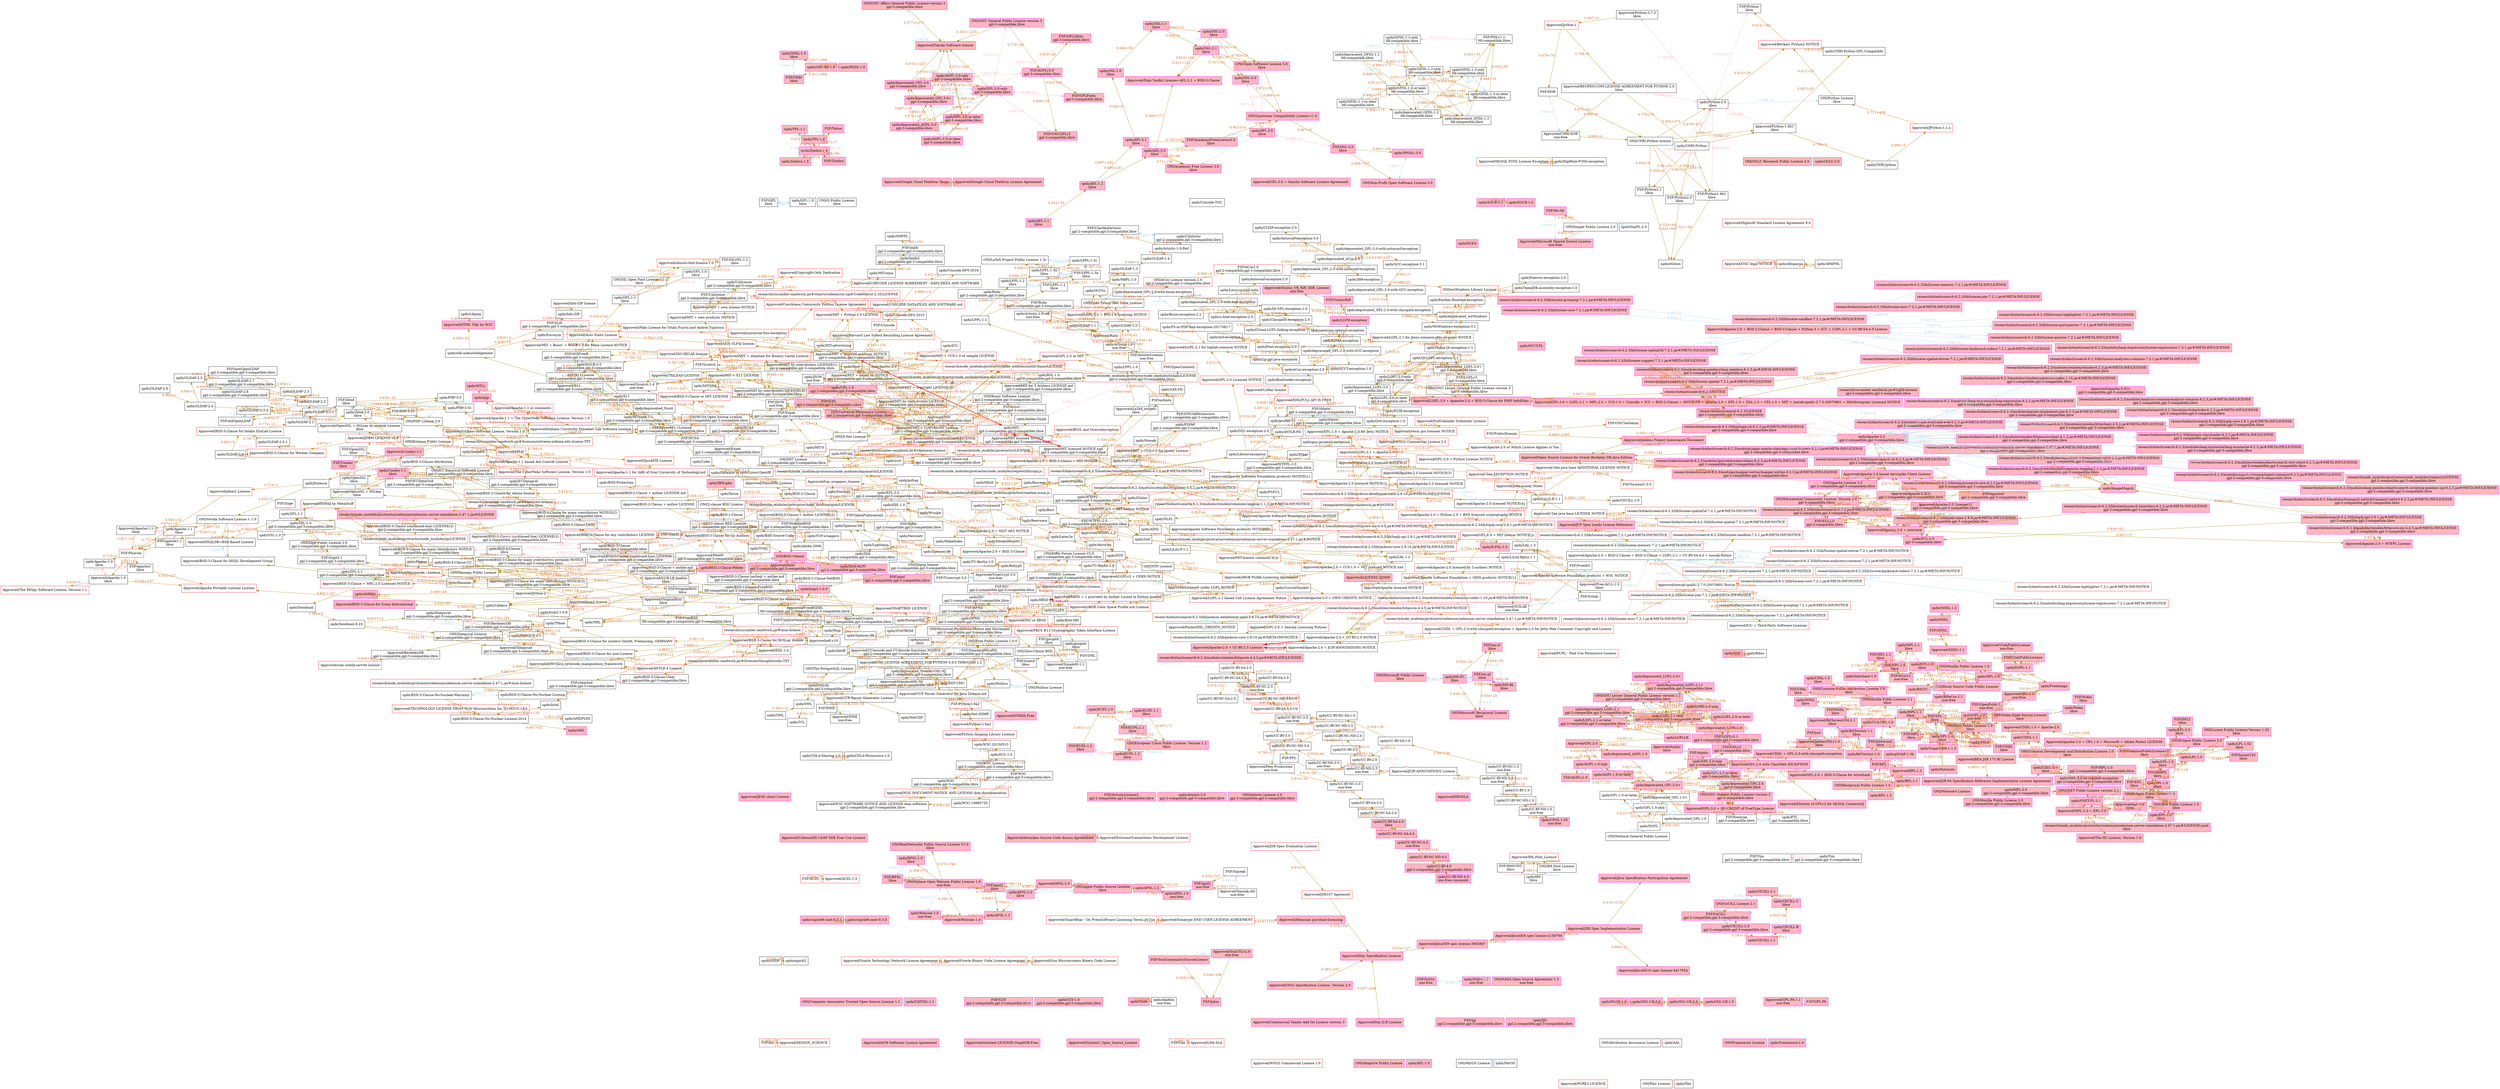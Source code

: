 digraph LicenseGraph {
  newrank = true;
  ratio = "auto" ;
 graph [layout="sfdp", rankdir=LR, overlap=false]
 node [shape=box, width=1];
 edge [style=solid, color=darkgoldenrod, width=1];
{rank=same "spdx/0BSD" "spdx/AFL-1.1" "spdx/AFL-3.0" "spdx/APAFML" "FSF/Arphic" "spdx/AGPL-3.0-only" "ONI/GNU General Public License version 3" "spdx/AGPL-3.0-or-later" "spdx/deprecated_AGPL-3.0" "spdx/Aladdin" "spdx/Apache-2.0" "spdx/APSL-1.0" "spdx/dvipdfm" "spdx/BSD-1-Clause" "spdx/Linux-OpenIB" "spdx/TCP-wrappers" "spdx/Spencer-99" "Approved/BSD-3-Clause + auther.md" "spdx/BSD-3-Clause-No-Nuclear-Warranty" "Approved/WebM" "spdx/bzip2-1.0.6" "spdx/CC-BY-ND-4.0" "spdx/CC-BY-ND-1.0" "spdx/MPL-2.0-no-copyleft-exception" "spdx/MPL-2.0" "FSF/MPL-2.0" "ONI/Common Development and Distribution License 1.0" "spdx/Nokia" "spdx/OPL-1.0" "spdx/SNIA" "spdx/SugarCRM-1.1.3" "Approved/BEA JSR 173 RI License" "spdx/Motosoto" "ONI/Nokia Open Source License" "spdx/gSOAP-1.3b" "spdx/CDLA-Permissive-1.0" "ONI/CeCILL License 2.1" "spdx/copyleft-next-0.3.0" "spdx/Dotseqn" "spdx/Newsletr" "spdx/HaskellReport" "spdx/curl" "spdx/X11" "Approved/X11" "spdx/MIT-0" "FSF/X11License" "spdx/deprecated_GFDL-1.1" "spdx/GFDL-1.1-only" "spdx/GFDL-1.1-or-later" "spdx/NGPL" "spdx/deprecated_LGPL-2.0+" "spdx/deprecated_LGPL-2.0" "spdx/LGPL-2.0-only" "spdx/LGPL-2.0-or-later" "spdx/LGPLLR" "spdx/DigiRule-FOSS-exception" "spdx/Rdisc" "spdx/mpich2" "Approved/Apache-2.0 License(1)" "research/elasticsearch-6.2.3/lib/elasticsearch-6.2.3.jar#/META-INF/LICENSE" "Approved/Apache-2.0(2)" "research/elasticsearch-6.2.3/lib/log4j-api-2.9.1.jar#/META-INF/LICENSE" "spdx/EPL-1.0" "ONI/Eclipse Public License 1.0" "Approved/epl-v10" "FSF/EPL" "research/node_modules/protractor/selenium/selenium-server-standalone-2.47.1.jar#/LICENSE-junit" "FSF/UtahPublicLicense" "Approved/UtahPublicLicense" "FSF/EUPL-1.2" "spdx/PS-or-PDF-font-exception-20170817" "Approved/MIT licensed NOTICE.xml" "spdx/FTL" "FSF/freetype" "spdx/IBM-pibs" "research/elasticsearch-6.2.3/modules/reindex/commons-logging-1.1.3.jar#/META-INF/LICENSE" "research/elasticsearch-6.2.3/modules/repository-url/repository-url-6.2.3.jar#/META-INF/LICENSE" "research/node_modules/protractor/selenium/selenium-server-standalone-2.47.1.jar#/META-INF/LICENSE" "research/elasticsearch-6.2.3/lib/elasticsearch-core-6.2.3.jar#/META-INF/LICENSE" "spdx/IPA" "ONI/IPA Font License" "Approved/LICENSE-JJ2000" "FSF/FreeArt" "Approved/Free-Art-L-1.3" "Approved/Arphic" "spdx/Linux-syscall-note" "spdx/MS-PL" "FSF/ms-pl" "spdx/PDDL-1.0" "spdx/OFL-1.0" "spdx/OGL-UK-1.0" "spdx/OLDAP-2.6" "spdx/OML" "Approved/UnRar license" "Approved/XMLPULL API IS FREE" "ONI/Reciprocal Public License 1.5" "spdx/RPL-1.5" "Approved/PKCS #11 Cryptographic Token Interface License" "spdx/Ruby" "FSF/Ruby" "spdx/SAX-PD" "Approved/The CyberNeko Software License, Version 1.0" "spdx/SGI-B-1.0" "spdx/SISSL-1.2" "Approved/com.oreilly.servlet license" "Approved/BSD-3-Clause (continued-line) LICENSE(3)" "spdx/Zimbra-1.4" "ONI/Apache License 2.0" "research/elasticsearch-6.2.3/lib/joda-time-2.9.9.jar#/META-INF/LICENSE" "research/elasticsearch-6.2.3/lib/elasticsearch-cli-6.2.3.jar#/META-INF/LICENSE" "ONI/GNU Affero General Public License version 3" "ONI/NTP License" "ONI/Simple Public License 2.0" "Approved/ACDL-1.0" "FSF/apache2" "research/elasticsearch-6.2.3/lib/elasticsearch-launchers-6.2.3.jar#/META-INF/LICENSE" "FSF/Squeak" "Approved/Squeak-old" "Approved/DESIGN_SCIENCE" "FSF/PublicDomain" "Approved/SunCSLv2.8" "FSF/SunCommunitySourceLicense" "Approved/LHA-SLA" "Approved/-See java base LICENSE NOTICE" "research/elasticsearch-6.2.3/modules/mapper-extras/mapper-extras-6.2.3.jar#/META-INF/LICENSE" "research/elasticsearch-6.2.3/modules/aggs-matrix-stats/aggs-matrix-stats-6.2.3.jar#/META-INF/LICENSE" "research/elasticsearch-6.2.3/lib/plugin-cli-6.2.3.jar#/META-INF/LICENSE" "research/elasticsearch-6.2.3/LICENSE" "research/elasticsearch-6.2.3/modules/percolator/percolator-6.2.3.jar#/META-INF/LICENSE" "Approved/mecab-ipadic-2.7.0-20070801 Notice" "Approved/ACM Software License Agreement" "research/node_modules/protractor/selenium/selenium-server-standalone-2.47.1.jar#/NOTICE" "Approved/Apache-2.0 + BSD 3-Clause" "Approved/MIT licensed NOTICE" "research/elasticsearch-6.2.3/modules/reindex/httpcore-nio-4.4.5.jar#/META-INF/LICENSE" "Approved/Sonatype END USER LICENSE AGREEMENT" "Approved/ExtremeTransactions Development License" "Approved/BSD-3-Clause (continued-line) LICENSE(2)" "research/cucumber-sandwich.jar#/hamcrest-license" "Approved/Commercial Vaadin Add-On License version 3" "Approved/Day JCR License" "Approved/OSGi Specification License, Version 2.0" "Approved/Google Cloud Platform License Agreement" "research/elasticsearch-6.2.3/lib/lucene-spatial-7.2.1.jar#/META-INF/LICENSE" "research/elasticsearch-6.2.3/lib/lucene-spatial3d-7.2.1.jar#/META-INF/LICENSE" "research/elasticsearch-6.2.3/lib/lucene-suggest-7.2.1.jar#/META-INF/LICENSE" "research/elasticsearch-6.2.3/lib/lucene-spatial-extras-7.2.1.jar#/META-INF/LICENSE" "Approved/GPL-3.0 + Sencha Software License Agreement" "Approved/HESSLA" "Approved/Highsoft Standard License Agreement 9.0" "Approved/JESS client License" "Approved/JSR Spec Evaluation License" "Approved/Python-3.7.2" "Approved/ontotext LICENSE-GraphDB-Free" "Approved/Sun Microsystems Binery Code License" "Approved/Oracle Technology Network License Agreement" "Approved/PCRE2 LICENCE" "Approved/PUPL - Paid Use Permissive License" "Approved/SystemC_Open_Source_License" "Approved/UnboundID LDAP SDK Free Use License" "Approved/WSO2 Commercial License 1.0" }
    subgraph cluster_same_texts_1 { style=dashed;
        color=blue;
        label="spdx/0BSD similarl groups count=4";
   "spdx/0BSD"  [label="spdx/0BSD"];
      "spdx/0BSD" -> "ONI/Free Public License 1.0.0" [constraint=false,dir=both,color=lightpink, fontcolor=lightpink, label="0.819+16"];
   "ONI/Free Public License 1.0.0"  [label="ONI/Free Public License 1.0.0"];
      "spdx/0BSD" -> "ONI/Zero-Clause BSD" [constraint=false,dir=both,color=lightpink, fontcolor=lightpink, label="0.819+16"];
   "ONI/Zero-Clause BSD"  [label="ONI/Zero-Clause BSD"];
      "spdx/0BSD" -> "Approved/0BSD + 1 provided by Auther Lucent in Python license" [constraint=false,dir=both,color=red, fontcolor=crimson,style=bold, label="0.458+29"];
   "Approved/0BSD + 1 provided by Auther Lucent in Python license"  [label="Approved/0BSD + 1 provided by Auther Lucent in Python license"];
    }
   "spdx/389-exception"  [label="spdx/389-exception"];
    subgraph cluster_same_texts_3 { style=dashed;
        color=blue;
        label="spdx/AAL similarl groups count=2";
   "spdx/AAL"  [label="spdx/AAL"];
      "spdx/AAL" -> "ONI/Attribution Assurance License" [constraint=false,dir=both,color=lightpink, fontcolor=lightpink, label="0.920+31"];
   "ONI/Attribution Assurance License"  [label="ONI/Attribution Assurance License"];
    }
   "spdx/Abstyles"  [label="spdx/Abstyles"];
   "spdx/Adobe-2006"  [label="spdx/Adobe-2006"];
   "spdx/Adobe-Glyph"  [label="spdx/Adobe-Glyph"];
   "spdx/ADSL"  [label="spdx/ADSL"];
   "spdx/AFL-1.1"  [label="spdx/AFL-1.1\nlibre",color=magenta, style=filled, fillcolor=lightpink;];
   "spdx/AFL-1.2"  [label="spdx/AFL-1.2\nlibre",color=magenta, style=filled, fillcolor=lightpink;];
    subgraph cluster_same_texts_10 { style=dashed;
        color=magenta; fillcolor=lightpink;
        label="spdx/AFL-2.0 similarl groups count=2";
   "spdx/AFL-2.0"  [label="spdx/AFL-2.0\nlibre",color=magenta, style=filled, fillcolor=lightpink;];
      "spdx/AFL-2.0" -> "spdx/AFL-2.1" [constraint=false,dir=both,color=lightpink, fontcolor=lightpink, label="0.979+1"];
   "spdx/AFL-2.1"  [label="spdx/AFL-2.1\nlibre",color=magenta, style=filled, fillcolor=lightpink;];
    }
    subgraph cluster_same_texts_12 { style=dashed;
        color=magenta; fillcolor=lightpink;
        label="spdx/AFL-3.0 similarl groups count=6";
   "spdx/AFL-3.0"  [label="spdx/AFL-3.0\nlibre",color=magenta, style=filled, fillcolor=lightpink;];
      "spdx/AFL-3.0" -> "spdx/OSL-3.0" [constraint=false,dir=both,color=lightpink, fontcolor=lightpink, label="0.973+0"];
   "spdx/OSL-3.0"  [label="spdx/OSL-3.0\nlibre",color=magenta, style=filled, fillcolor=lightpink;];
      "spdx/AFL-3.0" -> "ONI/Academic Free License 3.0" [constraint=false,dir=both,color=lightblue, fontcolor=lightblue, label="0.991-4"];
   "ONI/Academic Free License 3.0"  [label="ONI/Academic Free License 3.0\nlibre",color=magenta, style=filled, fillcolor=lightpink;];
      "spdx/AFL-3.0" -> "ONI/Open Software License 3.0" [constraint=false,dir=both,color=lightpink, fontcolor=lightpink, label="0.975-4"];
   "ONI/Open Software License 3.0"  [label="ONI/Open Software License 3.0\nlibre",color=magenta, style=filled, fillcolor=lightpink;];
      "spdx/AFL-3.0" -> "FSF/AcademicFreeLicense3.0" [constraint=false,dir=both,color=lightblue, fontcolor=lightblue, label="0.991+0"];
   "FSF/AcademicFreeLicense3.0"  [label="FSF/AcademicFreeLicense3.0\nlibre",color=magenta, style=filled, fillcolor=lightpink;];
      "spdx/AFL-3.0" -> "FSF/OSL-3.0" [constraint=false,dir=both,color=lightpink, fontcolor=lightpink, label="0.895+25"];
   "FSF/OSL-3.0"  [label="FSF/OSL-3.0\nlibre",color=magenta, style=filled, fillcolor=lightpink;];
    }
   "spdx/Afmparse"  [label="spdx/Afmparse"];
    subgraph cluster_same_texts_14 { style=dashed;
        color=magenta; fillcolor=lightpink;
        label="spdx/AGPL-1.0-only similarl groups count=4";
   "spdx/AGPL-1.0-only"  [label="spdx/AGPL-1.0-only",color=magenta, style=filled, fillcolor=lightpink;];
      "spdx/AGPL-1.0-only" -> "spdx/AGPL-1.0-or-later" [constraint=false,dir=both,color=lightblue, fontcolor=lightblue, label="0.995+0"];
   "spdx/AGPL-1.0-or-later"  [label="spdx/AGPL-1.0-or-later",color=magenta, style=filled, fillcolor=lightpink;];
      "spdx/AGPL-1.0-only" -> "spdx/deprecated_AGPL-1.0" [constraint=false,dir=both,color=lightblue, fontcolor=lightblue, label="0.994+0"];
   "spdx/deprecated_AGPL-1.0"  [label="spdx/deprecated_AGPL-1.0",color=magenta, style=filled, fillcolor=lightpink;];
      "spdx/AGPL-1.0-only" -> "FSF/AGPLv1.0" [constraint=false,dir=both,color=lightblue, fontcolor=lightblue, label="0.990+0"];
   "FSF/AGPLv1.0"  [label="FSF/AGPLv1.0",color=magenta, style=filled, fillcolor=lightpink;];
    }
    subgraph cluster_same_texts_16 { style=dashed;
        color=magenta; fillcolor=lightpink;
        label="spdx/AGPL-3.0-only similarl groups count=5";
   "spdx/AGPL-3.0-only"  [label="spdx/AGPL-3.0-only\ngpl-3-compatible,libre",color=magenta, style=filled, fillcolor=lightpink;];
      "spdx/AGPL-3.0-only" -> "spdx/AGPL-3.0-or-later" [constraint=false,dir=both,color=lightblue, fontcolor=lightblue, label="0.995+0"];
   "spdx/AGPL-3.0-or-later"  [label="spdx/AGPL-3.0-or-later\ngpl-3-compatible,libre",color=magenta, style=filled, fillcolor=lightpink;];
      "spdx/AGPL-3.0-only" -> "spdx/deprecated_AGPL-3.0" [constraint=false,dir=both,color=lightblue, fontcolor=lightblue, label="0.995+0"];
   "spdx/deprecated_AGPL-3.0"  [label="spdx/deprecated_AGPL-3.0\ngpl-3-compatible,libre",color=magenta, style=filled, fillcolor=lightpink;];
      "spdx/AGPL-3.0-only" -> "ONI/GNU Affero General Public License version 3" [constraint=false,dir=both,color=lightblue, fontcolor=lightblue, label="0.993-6"];
   "ONI/GNU Affero General Public License version 3"  [label="ONI/GNU Affero General Public License version 3\ngpl-3-compatible,libre",color=magenta, style=filled, fillcolor=lightpink;];
      "spdx/AGPL-3.0-only" -> "FSF/AGPLv3.0" [constraint=false,dir=both,color=lightpink, fontcolor=lightpink, label="0.941+59"];
   "FSF/AGPLv3.0"  [label="FSF/AGPLv3.0\ngpl-3-compatible,libre",color=magenta, style=filled, fillcolor=lightpink;];
    }
   "spdx/Aladdin"  [label="spdx/Aladdin\nnon-free"];
   "spdx/AMDPLPA"  [label="spdx/AMDPLPA"];
   "spdx/AML"  [label="spdx/AML",color=magenta, style=filled, fillcolor=lightpink;];
   "spdx/AMPAS"  [label="spdx/AMPAS",color=magenta, style=filled, fillcolor=lightpink;];
   "spdx/ANTLR-PD"  [label="spdx/ANTLR-PD"];
    subgraph cluster_same_texts_23 { style=dashed;
        color=blue;
        label="spdx/Apache-1.0 similarl groups count=3";
   "spdx/Apache-1.0"  [label="spdx/Apache-1.0\nlibre"];
      "spdx/Apache-1.0" -> "FSF/apache1" [constraint=false,dir=both,color=lightpink, fontcolor=lightpink, label="0.969+2"];
   "FSF/apache1"  [label="FSF/apache1\nlibre"];
      "spdx/Apache-1.0" -> "Approved/Apache-1.0" [constraint=false,dir=both,color=lightpink, fontcolor=lightpink, label="0.964+2"];
   "Approved/Apache-1.0"  [label="Approved/Apache-1.0\nlibre"];
    }
    subgraph cluster_same_texts_24 { style=dashed;
        color=blue;
        label="spdx/Apache-1.1 similarl groups count=3";
   "spdx/Apache-1.1"  [label="spdx/Apache-1.1\nlibre"];
      "spdx/Apache-1.1" -> "FSF/apache1.1" [constraint=false,dir=both,color=lightpink, fontcolor=lightpink, label="0.959-6"];
   "FSF/apache1.1"  [label="FSF/apache1.1\nlibre"];
      "spdx/Apache-1.1" -> "Approved/Apache-1.1" [constraint=false,dir=both,color=lightpink, fontcolor=lightpink, label="0.957-6"];
   "Approved/Apache-1.1"  [label="Approved/Apache-1.1\nlibre"];
    }
    subgraph cluster_same_texts_25 { style=dashed;
        color=magenta; fillcolor=lightpink;
        label="spdx/Apache-2.0 similarl groups count=40";
   "spdx/Apache-2.0"  [label="spdx/Apache-2.0\ngpl-2-compatible,gpl-3-compatible,libre",color=magenta, style=filled, fillcolor=lightpink;];
      "spdx/Apache-2.0" -> "ONI/Apache License 2.0" [constraint=false,dir=both,color=lightpink, fontcolor=lightpink, label="0.974+0"];
   "ONI/Apache License 2.0"  [label="ONI/Apache License 2.0\ngpl-2-compatible,gpl-3-compatible,libre",color=magenta, style=filled, fillcolor=lightpink;];
      "spdx/Apache-2.0" -> "FSF/apache2" [constraint=false,dir=both,color=lightpink, fontcolor=lightpink, label="0.971+0"];
   "FSF/apache2"  [label="FSF/apache2\ngpl-2-compatible,gpl-3-compatible,libre",color=magenta, style=filled, fillcolor=lightpink;];
      "spdx/Apache-2.0" -> "Approved/Apache-2.0 License(1)" [constraint=false,dir=both,color=lightpink, fontcolor=lightpink, label="0.966+0"];
   "Approved/Apache-2.0 License(1)"  [label="Approved/Apache-2.0 License(1)\ngpl-2-compatible,gpl-3-compatible,libre",color=magenta, style=filled, fillcolor=lightpink;];
      "spdx/Apache-2.0" -> "Approved/Apache-2.0(1)" [constraint=false,dir=both,color=lightpink, fontcolor=lightpink, label="0.911-86"];
   "Approved/Apache-2.0(1)"  [label="Approved/Apache-2.0(1)\ngpl-2-compatible,gpl-3-compatible,libre",color=magenta, style=filled, fillcolor=lightpink;];
      "spdx/Apache-2.0" -> "Approved/Apache-2.0(2)" [constraint=false,dir=both,color=lightpink, fontcolor=lightpink, label="0.974+0"];
   "Approved/Apache-2.0(2)"  [label="Approved/Apache-2.0(2)\ngpl-2-compatible,gpl-3-compatible,libre",color=magenta, style=filled, fillcolor=lightpink;];
      "spdx/Apache-2.0" -> "research/cucumber-sandwich.jar#/cglib-license" [constraint=false,dir=both,color=lightblue, fontcolor=lightblue, label="0.984+0"];
   "research/cucumber-sandwich.jar#/cglib-license"  [label="research/cucumber-sandwich.jar#/cglib-license\ngpl-2-compatible,gpl-3-compatible,libre",color=magenta, style=filled, fillcolor=lightpink;];
      "spdx/Apache-2.0" -> "research/elasticsearch-6.2.3/LICENSE" [constraint=false,dir=both,color=lightpink, fontcolor=lightpink, label="0.975+0"];
   "research/elasticsearch-6.2.3/LICENSE"  [label="research/elasticsearch-6.2.3/LICENSE\ngpl-2-compatible,gpl-3-compatible,libre",color=magenta, style=filled, fillcolor=lightpink;];
      "spdx/Apache-2.0" -> "research/elasticsearch-6.2.3/lib/elasticsearch-6.2.3.jar#/META-INF/LICENSE" [constraint=false,dir=both,color=lightblue, fontcolor=lightblue, label="0.982+0"];
   "research/elasticsearch-6.2.3/lib/elasticsearch-6.2.3.jar#/META-INF/LICENSE"  [label="research/elasticsearch-6.2.3/lib/elasticsearch-6.2.3.jar#/META-INF/LICENSE\ngpl-2-compatible,gpl-3-compatible,libre",color=magenta, style=filled, fillcolor=lightpink;];
      "spdx/Apache-2.0" -> "research/elasticsearch-6.2.3/lib/elasticsearch-cli-6.2.3.jar#/META-INF/LICENSE" [constraint=false,dir=both,color=lightblue, fontcolor=lightblue, label="0.982+0"];
   "research/elasticsearch-6.2.3/lib/elasticsearch-cli-6.2.3.jar#/META-INF/LICENSE"  [label="research/elasticsearch-6.2.3/lib/elasticsearch-cli-6.2.3.jar#/META-INF/LICENSE\ngpl-2-compatible,gpl-3-compatible,libre",color=magenta, style=filled, fillcolor=lightpink;];
      "spdx/Apache-2.0" -> "research/elasticsearch-6.2.3/lib/elasticsearch-core-6.2.3.jar#/META-INF/LICENSE" [constraint=false,dir=both,color=lightblue, fontcolor=lightblue, label="0.981+0"];
   "research/elasticsearch-6.2.3/lib/elasticsearch-core-6.2.3.jar#/META-INF/LICENSE"  [label="research/elasticsearch-6.2.3/lib/elasticsearch-core-6.2.3.jar#/META-INF/LICENSE\ngpl-2-compatible,gpl-3-compatible,libre",color=magenta, style=filled, fillcolor=lightpink;];
      "spdx/Apache-2.0" -> "research/elasticsearch-6.2.3/lib/elasticsearch-launchers-6.2.3.jar#/META-INF/LICENSE" [constraint=false,dir=both,color=lightblue, fontcolor=lightblue, label="0.983+0"];
   "research/elasticsearch-6.2.3/lib/elasticsearch-launchers-6.2.3.jar#/META-INF/LICENSE"  [label="research/elasticsearch-6.2.3/lib/elasticsearch-launchers-6.2.3.jar#/META-INF/LICENSE\ngpl-2-compatible,gpl-3-compatible,libre",color=magenta, style=filled, fillcolor=lightpink;];
      "spdx/Apache-2.0" -> "research/elasticsearch-6.2.3/lib/joda-time-2.9.9.jar#/META-INF/LICENSE" [constraint=false,dir=both,color=lightblue, fontcolor=lightblue, label="0.984+0"];
   "research/elasticsearch-6.2.3/lib/joda-time-2.9.9.jar#/META-INF/LICENSE"  [label="research/elasticsearch-6.2.3/lib/joda-time-2.9.9.jar#/META-INF/LICENSE\ngpl-2-compatible,gpl-3-compatible,libre",color=magenta, style=filled, fillcolor=lightpink;];
      "spdx/Apache-2.0" -> "research/elasticsearch-6.2.3/lib/log4j-api-2.9.1.jar#/META-INF/LICENSE" [constraint=false,dir=both,color=lightblue, fontcolor=lightblue, label="0.984+0"];
   "research/elasticsearch-6.2.3/lib/log4j-api-2.9.1.jar#/META-INF/LICENSE"  [label="research/elasticsearch-6.2.3/lib/log4j-api-2.9.1.jar#/META-INF/LICENSE\ngpl-2-compatible,gpl-3-compatible,libre",color=magenta, style=filled, fillcolor=lightpink;];
      "spdx/Apache-2.0" -> "research/elasticsearch-6.2.3/lib/log4j-core-2.9.1.jar#/META-INF/LICENSE" [constraint=false,dir=both,color=lightpink, fontcolor=lightpink, label="0.978+0"];
   "research/elasticsearch-6.2.3/lib/log4j-core-2.9.1.jar#/META-INF/LICENSE"  [label="research/elasticsearch-6.2.3/lib/log4j-core-2.9.1.jar#/META-INF/LICENSE\ngpl-2-compatible,gpl-3-compatible,libre",color=magenta, style=filled, fillcolor=lightpink;];
      "spdx/Apache-2.0" -> "research/elasticsearch-6.2.3/lib/plugin-classloader-6.2.3.jar#/META-INF/LICENSE" [constraint=false,dir=both,color=lightblue, fontcolor=lightblue, label="0.987+0"];
   "research/elasticsearch-6.2.3/lib/plugin-classloader-6.2.3.jar#/META-INF/LICENSE"  [label="research/elasticsearch-6.2.3/lib/plugin-classloader-6.2.3.jar#/META-INF/LICENSE\ngpl-2-compatible,gpl-3-compatible,libre",color=magenta, style=filled, fillcolor=lightpink;];
      "spdx/Apache-2.0" -> "research/elasticsearch-6.2.3/lib/plugin-cli-6.2.3.jar#/META-INF/LICENSE" [constraint=false,dir=both,color=lightpink, fontcolor=lightpink, label="0.972+0"];
   "research/elasticsearch-6.2.3/lib/plugin-cli-6.2.3.jar#/META-INF/LICENSE"  [label="research/elasticsearch-6.2.3/lib/plugin-cli-6.2.3.jar#/META-INF/LICENSE\ngpl-2-compatible,gpl-3-compatible,libre",color=magenta, style=filled, fillcolor=lightpink;];
      "spdx/Apache-2.0" -> "research/elasticsearch-6.2.3/modules/aggs-matrix-stats/aggs-matrix-stats-6.2.3.jar#/META-INF/LICENSE" [constraint=false,dir=both,color=lightblue, fontcolor=lightblue, label="0.980+0"];
   "research/elasticsearch-6.2.3/modules/aggs-matrix-stats/aggs-matrix-stats-6.2.3.jar#/META-INF/LICENSE"  [label="research/elasticsearch-6.2.3/modules/aggs-matrix-stats/aggs-matrix-stats-6.2.3.jar#/META-INF/LICENSE\ngpl-2-compatible,gpl-3-compatible,libre",color=magenta, style=filled, fillcolor=lightpink;];
      "spdx/Apache-2.0" -> "research/elasticsearch-6.2.3/modules/analysis-common/analysis-common-6.2.3.jar#/META-INF/LICENSE" [constraint=false,dir=both,color=lightblue, fontcolor=lightblue, label="0.983+0"];
   "research/elasticsearch-6.2.3/modules/analysis-common/analysis-common-6.2.3.jar#/META-INF/LICENSE"  [label="research/elasticsearch-6.2.3/modules/analysis-common/analysis-common-6.2.3.jar#/META-INF/LICENSE\ngpl-2-compatible,gpl-3-compatible,libre",color=magenta, style=filled, fillcolor=lightpink;];
      "spdx/Apache-2.0" -> "research/elasticsearch-6.2.3/modules/ingest-common/ingest-common-6.2.3.jar#/META-INF/LICENSE" [constraint=false,dir=both,color=lightblue, fontcolor=lightblue, label="0.986+0"];
   "research/elasticsearch-6.2.3/modules/ingest-common/ingest-common-6.2.3.jar#/META-INF/LICENSE"  [label="research/elasticsearch-6.2.3/modules/ingest-common/ingest-common-6.2.3.jar#/META-INF/LICENSE\ngpl-2-compatible,gpl-3-compatible,libre",color=magenta, style=filled, fillcolor=lightpink;];
      "spdx/Apache-2.0" -> "research/elasticsearch-6.2.3/modules/lang-expression/lang-expression-6.2.3.jar#/META-INF/LICENSE" [constraint=false,dir=both,color=lightblue, fontcolor=lightblue, label="0.985+0"];
   "research/elasticsearch-6.2.3/modules/lang-expression/lang-expression-6.2.3.jar#/META-INF/LICENSE"  [label="research/elasticsearch-6.2.3/modules/lang-expression/lang-expression-6.2.3.jar#/META-INF/LICENSE\ngpl-2-compatible,gpl-3-compatible,libre",color=magenta, style=filled, fillcolor=lightpink;];
      "spdx/Apache-2.0" -> "research/elasticsearch-6.2.3/modules/lang-mustache/lang-mustache-6.2.3.jar#/META-INF/LICENSE" [constraint=false,dir=both,color=lightblue, fontcolor=lightblue, label="0.986+0"];
   "research/elasticsearch-6.2.3/modules/lang-mustache/lang-mustache-6.2.3.jar#/META-INF/LICENSE"  [label="research/elasticsearch-6.2.3/modules/lang-mustache/lang-mustache-6.2.3.jar#/META-INF/LICENSE\ngpl-2-compatible,gpl-3-compatible,libre",color=magenta, style=filled, fillcolor=lightpink;];
      "spdx/Apache-2.0" -> "research/elasticsearch-6.2.3/modules/lang-painless/elasticsearch-scripting-painless-spi-6.2.3.jar#/META-INF/LICENSE" [constraint=false,dir=both,color=lightblue, fontcolor=lightblue, label="0.986+0"];
   "research/elasticsearch-6.2.3/modules/lang-painless/elasticsearch-scripting-painless-spi-6.2.3.jar#/META-INF/LICENSE"  [label="research/elasticsearch-6.2.3/modules/lang-painless/elasticsearch-scripting-painless-spi-6.2.3.jar#/META-INF/LICENSE\ngpl-2-compatible,gpl-3-compatible,libre",color=magenta, style=filled, fillcolor=lightpink;];
      "spdx/Apache-2.0" -> "research/elasticsearch-6.2.3/modules/lang-painless/lang-painless-6.2.3.jar#/META-INF/LICENSE" [constraint=false,dir=both,color=lightblue, fontcolor=lightblue, label="0.986+0"];
   "research/elasticsearch-6.2.3/modules/lang-painless/lang-painless-6.2.3.jar#/META-INF/LICENSE"  [label="research/elasticsearch-6.2.3/modules/lang-painless/lang-painless-6.2.3.jar#/META-INF/LICENSE\ngpl-2-compatible,gpl-3-compatible,libre",color=magenta, style=filled, fillcolor=lightpink;];
      "spdx/Apache-2.0" -> "research/elasticsearch-6.2.3/modules/mapper-extras/mapper-extras-6.2.3.jar#/META-INF/LICENSE" [constraint=false,dir=both,color=lightblue, fontcolor=lightblue, label="0.981+0"];
   "research/elasticsearch-6.2.3/modules/mapper-extras/mapper-extras-6.2.3.jar#/META-INF/LICENSE"  [label="research/elasticsearch-6.2.3/modules/mapper-extras/mapper-extras-6.2.3.jar#/META-INF/LICENSE\ngpl-2-compatible,gpl-3-compatible,libre",color=magenta, style=filled, fillcolor=lightpink;];
      "spdx/Apache-2.0" -> "research/elasticsearch-6.2.3/modules/parent-join/parent-join-6.2.3.jar#/META-INF/LICENSE" [constraint=false,dir=both,color=lightblue, fontcolor=lightblue, label="0.985+0"];
   "research/elasticsearch-6.2.3/modules/parent-join/parent-join-6.2.3.jar#/META-INF/LICENSE"  [label="research/elasticsearch-6.2.3/modules/parent-join/parent-join-6.2.3.jar#/META-INF/LICENSE\ngpl-2-compatible,gpl-3-compatible,libre",color=magenta, style=filled, fillcolor=lightpink;];
      "spdx/Apache-2.0" -> "research/elasticsearch-6.2.3/modules/percolator/percolator-6.2.3.jar#/META-INF/LICENSE" [constraint=false,dir=both,color=lightblue, fontcolor=lightblue, label="0.983+0"];
   "research/elasticsearch-6.2.3/modules/percolator/percolator-6.2.3.jar#/META-INF/LICENSE"  [label="research/elasticsearch-6.2.3/modules/percolator/percolator-6.2.3.jar#/META-INF/LICENSE\ngpl-2-compatible,gpl-3-compatible,libre",color=magenta, style=filled, fillcolor=lightpink;];
      "spdx/Apache-2.0" -> "research/elasticsearch-6.2.3/modules/rank-eval/rank-eval-6.2.3.jar#/META-INF/LICENSE" [constraint=false,dir=both,color=lightblue, fontcolor=lightblue, label="0.988+0"];
   "research/elasticsearch-6.2.3/modules/rank-eval/rank-eval-6.2.3.jar#/META-INF/LICENSE"  [label="research/elasticsearch-6.2.3/modules/rank-eval/rank-eval-6.2.3.jar#/META-INF/LICENSE\ngpl-2-compatible,gpl-3-compatible,libre",color=magenta, style=filled, fillcolor=lightpink;];
      "spdx/Apache-2.0" -> "research/elasticsearch-6.2.3/modules/reindex/commons-codec-1.10.jar#/META-INF/LICENSE" [constraint=false,dir=both,color=lightblue, fontcolor=lightblue, label="0.987+0"];
   "research/elasticsearch-6.2.3/modules/reindex/commons-codec-1.10.jar#/META-INF/LICENSE"  [label="research/elasticsearch-6.2.3/modules/reindex/commons-codec-1.10.jar#/META-INF/LICENSE\ngpl-2-compatible,gpl-3-compatible,libre",color=magenta, style=filled, fillcolor=lightpink;];
      "spdx/Apache-2.0" -> "research/elasticsearch-6.2.3/modules/reindex/commons-logging-1.1.3.jar#/META-INF/LICENSE" [constraint=false,dir=both,color=lightblue, fontcolor=lightblue, label="0.982+0"];
   "research/elasticsearch-6.2.3/modules/reindex/commons-logging-1.1.3.jar#/META-INF/LICENSE"  [label="research/elasticsearch-6.2.3/modules/reindex/commons-logging-1.1.3.jar#/META-INF/LICENSE\ngpl-2-compatible,gpl-3-compatible,libre",color=magenta, style=filled, fillcolor=lightpink;];
      "spdx/Apache-2.0" -> "research/elasticsearch-6.2.3/modules/reindex/elasticsearch-rest-client-6.2.3.jar#/META-INF/LICENSE" [constraint=false,dir=both,color=lightblue, fontcolor=lightblue, label="0.985+0"];
   "research/elasticsearch-6.2.3/modules/reindex/elasticsearch-rest-client-6.2.3.jar#/META-INF/LICENSE"  [label="research/elasticsearch-6.2.3/modules/reindex/elasticsearch-rest-client-6.2.3.jar#/META-INF/LICENSE\ngpl-2-compatible,gpl-3-compatible,libre",color=magenta, style=filled, fillcolor=lightpink;];
      "spdx/Apache-2.0" -> "research/elasticsearch-6.2.3/modules/reindex/httpasyncclient-4.1.2.jar#/META-INF/LICENSE" [constraint=false,dir=both,color=lightblue, fontcolor=lightblue, label="0.985+0"];
   "research/elasticsearch-6.2.3/modules/reindex/httpasyncclient-4.1.2.jar#/META-INF/LICENSE"  [label="research/elasticsearch-6.2.3/modules/reindex/httpasyncclient-4.1.2.jar#/META-INF/LICENSE\ngpl-2-compatible,gpl-3-compatible,libre",color=magenta, style=filled, fillcolor=lightpink;];
      "spdx/Apache-2.0" -> "research/elasticsearch-6.2.3/modules/reindex/httpclient-4.5.2.jar#/META-INF/LICENSE" [constraint=false,dir=both,color=lightblue, fontcolor=lightblue, label="0.986+0"];
   "research/elasticsearch-6.2.3/modules/reindex/httpclient-4.5.2.jar#/META-INF/LICENSE"  [label="research/elasticsearch-6.2.3/modules/reindex/httpclient-4.5.2.jar#/META-INF/LICENSE\ngpl-2-compatible,gpl-3-compatible,libre",color=magenta, style=filled, fillcolor=lightpink;];
      "spdx/Apache-2.0" -> "research/elasticsearch-6.2.3/modules/reindex/httpcore-nio-4.4.5.jar#/META-INF/LICENSE" [constraint=false,dir=both,color=lightblue, fontcolor=lightblue, label="0.985+0"];
   "research/elasticsearch-6.2.3/modules/reindex/httpcore-nio-4.4.5.jar#/META-INF/LICENSE"  [label="research/elasticsearch-6.2.3/modules/reindex/httpcore-nio-4.4.5.jar#/META-INF/LICENSE\ngpl-2-compatible,gpl-3-compatible,libre",color=magenta, style=filled, fillcolor=lightpink;];
      "spdx/Apache-2.0" -> "research/elasticsearch-6.2.3/modules/reindex/reindex-6.2.3.jar#/META-INF/LICENSE" [constraint=false,dir=both,color=lightblue, fontcolor=lightblue, label="0.984+0"];
   "research/elasticsearch-6.2.3/modules/reindex/reindex-6.2.3.jar#/META-INF/LICENSE"  [label="research/elasticsearch-6.2.3/modules/reindex/reindex-6.2.3.jar#/META-INF/LICENSE\ngpl-2-compatible,gpl-3-compatible,libre",color=magenta, style=filled, fillcolor=lightpink;];
      "spdx/Apache-2.0" -> "research/elasticsearch-6.2.3/modules/repository-url/repository-url-6.2.3.jar#/META-INF/LICENSE" [constraint=false,dir=both,color=lightblue, fontcolor=lightblue, label="0.985+0"];
   "research/elasticsearch-6.2.3/modules/repository-url/repository-url-6.2.3.jar#/META-INF/LICENSE"  [label="research/elasticsearch-6.2.3/modules/repository-url/repository-url-6.2.3.jar#/META-INF/LICENSE\ngpl-2-compatible,gpl-3-compatible,libre",color=magenta, style=filled, fillcolor=lightpink;];
      "spdx/Apache-2.0" -> "research/elasticsearch-6.2.3/modules/transport-netty4/transport-netty4-6.2.3.jar#/META-INF/LICENSE" [constraint=false,dir=both,color=lightblue, fontcolor=lightblue, label="0.987+0"];
   "research/elasticsearch-6.2.3/modules/transport-netty4/transport-netty4-6.2.3.jar#/META-INF/LICENSE"  [label="research/elasticsearch-6.2.3/modules/transport-netty4/transport-netty4-6.2.3.jar#/META-INF/LICENSE\ngpl-2-compatible,gpl-3-compatible,libre",color=magenta, style=filled, fillcolor=lightpink;];
      "spdx/Apache-2.0" -> "research/elasticsearch-6.2.3/modules/tribe/tribe-6.2.3.jar#/META-INF/LICENSE" [constraint=false,dir=both,color=lightblue, fontcolor=lightblue, label="0.985+0"];
   "research/elasticsearch-6.2.3/modules/tribe/tribe-6.2.3.jar#/META-INF/LICENSE"  [label="research/elasticsearch-6.2.3/modules/tribe/tribe-6.2.3.jar#/META-INF/LICENSE\ngpl-2-compatible,gpl-3-compatible,libre",color=magenta, style=filled, fillcolor=lightpink;];
      "spdx/Apache-2.0" -> "research/node_modules/protractor/node_modules/request/LICENSE" [constraint=false,dir=both,color=lightpink, fontcolor=lightpink, label="0.929-86"];
   "research/node_modules/protractor/node_modules/request/LICENSE"  [label="research/node_modules/protractor/node_modules/request/LICENSE\ngpl-2-compatible,gpl-3-compatible,libre",color=magenta, style=filled, fillcolor=lightpink;];
      "spdx/Apache-2.0" -> "research/node_modules/protractor/selenium/selenium-server-standalone-2.47.1.jar#/META-INF/LICENSE" [constraint=false,dir=both,color=lightblue, fontcolor=lightblue, label="0.986+0"];
   "research/node_modules/protractor/selenium/selenium-server-standalone-2.47.1.jar#/META-INF/LICENSE"  [label="research/node_modules/protractor/selenium/selenium-server-standalone-2.47.1.jar#/META-INF/LICENSE\ngpl-2-compatible,gpl-3-compatible,libre",color=magenta, style=filled, fillcolor=lightpink;];
    }
   "spdx/APAFML"  [label="spdx/APAFML"];
    subgraph cluster_same_texts_27 { style=dashed;
        color=magenta; fillcolor=lightpink;
        label="spdx/APL-1.0 similarl groups count=2";
   "spdx/APL-1.0"  [label="spdx/APL-1.0",color=magenta, style=filled, fillcolor=lightpink;];
      "spdx/APL-1.0" -> "ONI/Adaptive Public License" [constraint=false,dir=both,color=lightblue, fontcolor=lightblue, label="0.995-3"];
   "ONI/Adaptive Public License"  [label="ONI/Adaptive Public License",color=magenta, style=filled, fillcolor=lightpink;];
    }
    subgraph cluster_same_texts_28 { style=dashed;
        color=magenta; fillcolor=lightpink;
        label="spdx/APSL-1.0 similarl groups count=2";
   "spdx/APSL-1.0"  [label="spdx/APSL-1.0\nnon-free",color=magenta, style=filled, fillcolor=lightpink;];
      "spdx/APSL-1.0" -> "FSF/apsl1" [constraint=false,dir=both,color=lightblue, fontcolor=lightblue, label="0.992-7"];
   "FSF/apsl1"  [label="FSF/apsl1\nnon-free",color=magenta, style=filled, fillcolor=lightpink;];
    }
   "spdx/APSL-1.1"  [label="spdx/APSL-1.1",color=magenta, style=filled, fillcolor=lightpink;];
   "spdx/APSL-1.2"  [label="spdx/APSL-1.2",color=magenta, style=filled, fillcolor=lightpink;];
    subgraph cluster_same_texts_31 { style=dashed;
        color=magenta; fillcolor=lightpink;
        label="spdx/APSL-2.0 similarl groups count=3";
   "spdx/APSL-2.0"  [label="spdx/APSL-2.0\nlibre",color=magenta, style=filled, fillcolor=lightpink;];
      "spdx/APSL-2.0" -> "ONI/Apple Public Source License" [constraint=false,dir=both,color=lightblue, fontcolor=lightblue, label="0.985-18"];
   "ONI/Apple Public Source License"  [label="ONI/Apple Public Source License\nlibre",color=magenta, style=filled, fillcolor=lightpink;];
      "spdx/APSL-2.0" -> "FSF/apsl2" [constraint=false,dir=both,color=lightblue, fontcolor=lightblue, label="0.993+0"];
   "FSF/apsl2"  [label="FSF/apsl2\nlibre",color=magenta, style=filled, fillcolor=lightpink;];
    }
    subgraph cluster_same_texts_32 { style=dashed;
        color=blue;
        label="spdx/Artistic-1.0 similarl groups count=3";
   "spdx/Artistic-1.0"  [label="spdx/Artistic-1.0\nnon-free"];
      "spdx/Artistic-1.0" -> "spdx/Artistic-1.0-cl8" [constraint=false,dir=both,color=lightpink, fontcolor=lightpink, label="0.964+23"];
   "spdx/Artistic-1.0-cl8"  [label="spdx/Artistic-1.0-cl8\nnon-free"];
      "spdx/Artistic-1.0" -> "FSF/ArtisticLicense" [constraint=false,dir=both,color=lightblue, fontcolor=lightblue, label="0.991-1"];
   "FSF/ArtisticLicense"  [label="FSF/ArtisticLicense\nnon-free"];
    }
   "spdx/Artistic-1.0-Perl"  [label="spdx/Artistic-1.0-Perl"];
    subgraph cluster_same_texts_35 { style=dashed;
        color=magenta; fillcolor=lightpink;
        label="spdx/Artistic-2.0 similarl groups count=3";
   "spdx/Artistic-2.0"  [label="spdx/Artistic-2.0\ngpl-2-compatible,gpl-3-compatible,libre",color=magenta, style=filled, fillcolor=lightpink;];
      "spdx/Artistic-2.0" -> "ONI/Artistic License 2.0" [constraint=false,dir=both,color=lightblue, fontcolor=lightblue, label="0.994-2"];
   "ONI/Artistic License 2.0"  [label="ONI/Artistic License 2.0\ngpl-2-compatible,gpl-3-compatible,libre",color=magenta, style=filled, fillcolor=lightpink;];
      "spdx/Artistic-2.0" -> "FSF/ArtisticLicense2" [constraint=false,dir=both,color=lightpink, fontcolor=lightpink, label="0.979+10"];
   "FSF/ArtisticLicense2"  [label="FSF/ArtisticLicense2\ngpl-2-compatible,gpl-3-compatible,libre",color=magenta, style=filled, fillcolor=lightpink;];
    }
   "spdx/Autoconf-exception-2.0"  [label="spdx/Autoconf-exception-2.0"];
   "spdx/Autoconf-exception-3.0"  [label="spdx/Autoconf-exception-3.0"];
   "spdx/Bahyph"  [label="spdx/Bahyph"];
   "spdx/Barr"  [label="spdx/Barr"];
   "spdx/Beerware"  [label="spdx/Beerware"];
    subgraph cluster_same_texts_41 { style=dashed;
        color=blue;
        label="spdx/Bison-exception-2.2 similarl groups count=2";
   "spdx/Bison-exception-2.2"  [label="spdx/Bison-exception-2.2"];
      "spdx/Bison-exception-2.2" -> "spdx/deprecated_GPL-2.0-with-bison-exception" [constraint=false,dir=both,color=lightblue, fontcolor=lightblue, label="0.995+0"];
   "spdx/deprecated_GPL-2.0-with-bison-exception"  [label="spdx/deprecated_GPL-2.0-with-bison-exception"];
    }
   "spdx/BitTorrent-1.0"  [label="spdx/BitTorrent-1.0",color=magenta, style=filled, fillcolor=lightpink;];
    subgraph cluster_same_texts_43 { style=dashed;
        color=magenta; fillcolor=lightpink;
        label="spdx/BitTorrent-1.1 similarl groups count=3";
   "spdx/BitTorrent-1.1"  [label="spdx/BitTorrent-1.1\nlibre",color=magenta, style=filled, fillcolor=lightpink;];
      "spdx/BitTorrent-1.1" -> "FSF/bittorrent" [constraint=false,dir=both,color=lightblue, fontcolor=lightblue, label="0.994+0"];
   "FSF/bittorrent"  [label="FSF/bittorrent\nlibre",color=magenta, style=filled, fillcolor=lightpink;];
      "spdx/BitTorrent-1.1" -> "Approved/BitTorrentOSL1.1" [constraint=false,dir=both,color=lightblue, fontcolor=lightblue, label="0.994+0"];
   "Approved/BitTorrentOSL1.1"  [label="Approved/BitTorrentOSL1.1\nlibre",color=magenta, style=filled, fillcolor=lightpink;];
    }
   "spdx/Bootloader-exception"  [label="spdx/Bootloader-exception"];
   "spdx/Borceux"  [label="spdx/Borceux"];
   "spdx/BSD-1-Clause"  [label="spdx/BSD-1-Clause"];
    subgraph cluster_same_texts_47 { style=dashed;
        color=blue;
        label="spdx/BSD-2-Clause-FreeBSD similarl groups count=3";
   "spdx/BSD-2-Clause-FreeBSD"  [label="spdx/BSD-2-Clause-FreeBSD\nfdl-compatible,gpl-2-compatible,gpl-3-compatible,libre"];
      "spdx/BSD-2-Clause-FreeBSD" -> "FSF/FreeBSD" [constraint=false,dir=both,color=lightpink, fontcolor=lightpink, label="0.976+0"];
   "FSF/FreeBSD"  [label="FSF/FreeBSD\nfdl-compatible,gpl-2-compatible,gpl-3-compatible,libre"];
      "spdx/BSD-2-Clause-FreeBSD" -> "Approved/FreeBSDDL" [constraint=false,dir=both,color=lightpink, fontcolor=lightpink, label="0.977+0"];
   "Approved/FreeBSDDL"  [label="Approved/FreeBSDDL\nfdl-compatible,gpl-2-compatible,gpl-3-compatible,libre"];
    }
   "spdx/BSD-2-Clause-NetBSD"  [label="spdx/BSD-2-Clause-NetBSD"];
    subgraph cluster_same_texts_49 { style=dashed;
        color=magenta; fillcolor=lightpink;
        label="spdx/BSD-2-Clause-Patent similarl groups count=2";
   "spdx/BSD-2-Clause-Patent"  [label="spdx/BSD-2-Clause-Patent",color=magenta, style=filled, fillcolor=lightpink;];
      "spdx/BSD-2-Clause-Patent" -> "ONI/BSD+Patent" [constraint=false,dir=both,color=lightblue, fontcolor=lightblue, label="0.985+0"];
   "ONI/BSD+Patent"  [label="ONI/BSD+Patent",color=magenta, style=filled, fillcolor=lightpink;];
    }
    subgraph cluster_same_texts_50 { style=dashed;
        color=blue;
        label="spdx/BSD-2-Clause similarl groups count=4";
   "spdx/BSD-2-Clause"  [label="spdx/BSD-2-Clause"];
      "spdx/BSD-2-Clause" -> "ONI/2-clause BSD License" [constraint=false,dir=both,color=lightpink, fontcolor=lightpink, label="0.957-2"];
   "ONI/2-clause BSD License"  [label="ONI/2-clause BSD License"];
      "spdx/BSD-2-Clause" -> "Approved/BSD-2-Clause + author LICENSE" [constraint=false,dir=both,color=lightpink, fontcolor=lightpink, label="0.965+0"];
   "Approved/BSD-2-Clause + author LICENSE"  [label="Approved/BSD-2-Clause + author LICENSE"];
      "spdx/BSD-2-Clause" -> "Approved/BSD-2-Clause + author LICENSE(2)" [constraint=false,dir=both,color=lightpink, fontcolor=lightpink, label="0.896+3"];
   "Approved/BSD-2-Clause + author LICENSE(2)"  [label="Approved/BSD-2-Clause + author LICENSE(2)"];
    }
   "spdx/BSD-3-Clause-Attribution"  [label="spdx/BSD-3-Clause-Attribution"];
    subgraph cluster_same_texts_52 { style=dashed;
        color=blue;
        label="spdx/BSD-3-Clause-Clear similarl groups count=2";
   "spdx/BSD-3-Clause-Clear"  [label="spdx/BSD-3-Clause-Clear\ngpl-2-compatible,gpl-3-compatible,libre"];
      "spdx/BSD-3-Clause-Clear" -> "FSF/clearbsd" [constraint=false,dir=both,color=lightpink, fontcolor=lightpink, label="0.927-4"];
   "FSF/clearbsd"  [label="FSF/clearbsd\ngpl-2-compatible,gpl-3-compatible,libre"];
    }
   "spdx/BSD-3-Clause-LBNL"  [label="spdx/BSD-3-Clause-LBNL"];
   "spdx/BSD-3-Clause-No-Nuclear-License-2014"  [label="spdx/BSD-3-Clause-No-Nuclear-License-2014"];
    subgraph cluster_same_texts_55 { style=dashed;
        color=blue;
        label="spdx/BSD-3-Clause-No-Nuclear-License similarl groups count=2";
   "spdx/BSD-3-Clause-No-Nuclear-License"  [label="spdx/BSD-3-Clause-No-Nuclear-License"];
      "spdx/BSD-3-Clause-No-Nuclear-License" -> "spdx/BSD-3-Clause-No-Nuclear-Warranty" [constraint=false,dir=both,color=lightblue, fontcolor=lightblue, label="0.995-1"];
   "spdx/BSD-3-Clause-No-Nuclear-Warranty"  [label="spdx/BSD-3-Clause-No-Nuclear-Warranty"];
    }
    subgraph cluster_same_texts_57 { style=dashed;
        color=blue;
        label="spdx/BSD-3-Clause similarl groups count=13";
   "spdx/BSD-3-Clause"  [label="spdx/BSD-3-Clause\ngpl-2-compatible,gpl-3-compatible,libre"];
      "spdx/BSD-3-Clause" -> "ONI/3-clause BSD License" [constraint=false,dir=both,color=lightpink, fontcolor=lightpink, label="0.969-2"];
   "ONI/3-clause BSD License"  [label="ONI/3-clause BSD License\ngpl-2-compatible,gpl-3-compatible,libre"];
      "spdx/BSD-3-Clause" -> "FSF/ModifiedBSD" [constraint=false,dir=both,color=lightpink, fontcolor=lightpink, label="0.891-10"];
   "FSF/ModifiedBSD"  [label="FSF/ModifiedBSD\ngpl-2-compatible,gpl-3-compatible,libre"];
      "spdx/BSD-3-Clause" -> "Approved/BSD-3-Clause (continued-line) LICENSE" [constraint=false,dir=both,color=lightpink, fontcolor=lightpink, label="0.958+0"];
   "Approved/BSD-3-Clause (continued-line) LICENSE"  [label="Approved/BSD-3-Clause (continued-line) LICENSE\ngpl-2-compatible,gpl-3-compatible,libre"];
      "spdx/BSD-3-Clause" -> "Approved/BSD-3-Clause (continued-line) LICENSE(2)" [constraint=false,dir=both,color=lightpink, fontcolor=lightpink, label="0.902+4"];
   "Approved/BSD-3-Clause (continued-line) LICENSE(2)"  [label="Approved/BSD-3-Clause (continued-line) LICENSE(2)\ngpl-2-compatible,gpl-3-compatible,libre"];
      "spdx/BSD-3-Clause" -> "Approved/BSD-3-Clause (continued-line) LICENSE(3)" [constraint=false,dir=both,color=lightpink, fontcolor=lightpink, label="0.903+4"];
   "Approved/BSD-3-Clause (continued-line) LICENSE(3)"  [label="Approved/BSD-3-Clause (continued-line) LICENSE(3)\ngpl-2-compatible,gpl-3-compatible,libre"];
      "spdx/BSD-3-Clause" -> "Approved/BSD-3-Clause (noSeq) + auther.md" [constraint=false,dir=both,color=lightpink, fontcolor=lightpink, label="0.973-2"];
   "Approved/BSD-3-Clause (noSeq) + auther.md"  [label="Approved/BSD-3-Clause (noSeq) + auther.md\ngpl-2-compatible,gpl-3-compatible,libre"];
      "spdx/BSD-3-Clause" -> "Approved/BSD-3-Clause + auther.md" [constraint=false,dir=both,color=lightpink, fontcolor=lightpink, label="0.971+1"];
   "Approved/BSD-3-Clause + auther.md"  [label="Approved/BSD-3-Clause + auther.md\ngpl-2-compatible,gpl-3-compatible,libre"];
      "spdx/BSD-3-Clause" -> "Approved/BSD-3-Clause for many contributors NOTICE" [constraint=false,dir=both,color=lightpink, fontcolor=lightpink, label="0.888+11"];
   "Approved/BSD-3-Clause for many contributors NOTICE"  [label="Approved/BSD-3-Clause for many contributors NOTICE\ngpl-2-compatible,gpl-3-compatible,libre"];
      "spdx/BSD-3-Clause" -> "Approved/BSD-3-Clause for many contributors NOTICE(2)" [constraint=false,dir=both,color=lightpink, fontcolor=lightpink, label="0.891+10"];
   "Approved/BSD-3-Clause for many contributors NOTICE(2)"  [label="Approved/BSD-3-Clause for many contributors NOTICE(2)\ngpl-2-compatible,gpl-3-compatible,libre"];
      "spdx/BSD-3-Clause" -> "Approved/BSD-3-Clause for many contributors NOTICE(3)" [constraint=false,dir=both,color=lightpink, fontcolor=lightpink, label="0.885+11"];
   "Approved/BSD-3-Clause for many contributors NOTICE(3)"  [label="Approved/BSD-3-Clause for many contributors NOTICE(3)\ngpl-2-compatible,gpl-3-compatible,libre"];
      "spdx/BSD-3-Clause" -> "Approved/BSD-3-Clause for many contributors postmile NOTICE" [constraint=false,dir=both,color=lightpink, fontcolor=lightpink, label="0.762+25"];
   "Approved/BSD-3-Clause for many contributors postmile NOTICE"  [label="Approved/BSD-3-Clause for many contributors postmile NOTICE\ngpl-2-compatible,gpl-3-compatible,libre"];
      "spdx/BSD-3-Clause" -> "research/cucumber-sandwich.jar#/hamcrest-license" [constraint=false,dir=both,color=lightpink, fontcolor=lightpink, label="0.913+4"];
   "research/cucumber-sandwich.jar#/hamcrest-license"  [label="research/cucumber-sandwich.jar#/hamcrest-license\ngpl-2-compatible,gpl-3-compatible,libre",color=red];
    }
   "spdx/BSD-4-Clause-UC"  [label="spdx/BSD-4-Clause-UC"];
    subgraph cluster_same_texts_59 { style=dashed;
        color=blue;
        label="spdx/BSD-4-Clause similarl groups count=4";
   "spdx/BSD-4-Clause"  [label="spdx/BSD-4-Clause\nlibre"];
      "spdx/BSD-4-Clause" -> "FSF/OriginalBSD" [constraint=false,dir=both,color=lightpink, fontcolor=lightpink, label="0.843+35"];
   "FSF/OriginalBSD"  [label="FSF/OriginalBSD\nlibre"];
      "spdx/BSD-4-Clause" -> "Approved/OriginalBSD" [constraint=false,dir=both,color=lightpink, fontcolor=lightpink, label="0.840+35"];
   "Approved/OriginalBSD"  [label="Approved/OriginalBSD\nlibre"];
      "spdx/BSD-4-Clause" -> "Approved/UCB-LB license" [constraint=false,dir=both,color=lightpink, fontcolor=lightpink, label="0.838+35"];
   "Approved/UCB-LB license"  [label="Approved/UCB-LB license\nlibre"];
    }
   "spdx/BSD-Protection"  [label="spdx/BSD-Protection"];
   "spdx/BSD-Source-Code"  [label="spdx/BSD-Source-Code"];
    subgraph cluster_same_texts_62 { style=dashed;
        color=blue;
        label="spdx/BSL-1.0 similarl groups count=3";
   "spdx/BSL-1.0"  [label="spdx/BSL-1.0\ngpl-2-compatible,gpl-3-compatible,libre"];
      "spdx/BSL-1.0" -> "ONI/Boost Software License" [constraint=false,dir=both,color=lightblue, fontcolor=lightblue, label="0.984-5"];
   "ONI/Boost Software License"  [label="ONI/Boost Software License\ngpl-2-compatible,gpl-3-compatible,libre"];
      "spdx/BSL-1.0" -> "FSF/boost" [constraint=false,dir=both,color=lightblue, fontcolor=lightblue, label="0.988+0"];
   "FSF/boost"  [label="FSF/boost\ngpl-2-compatible,gpl-3-compatible,libre"];
    }
   "spdx/bzip2-1.0.5"  [label="spdx/bzip2-1.0.5",color=magenta, style=filled, fillcolor=lightpink;];
   "spdx/bzip2-1.0.6"  [label="spdx/bzip2-1.0.6"];
   "spdx/Caldera"  [label="spdx/Caldera"];
    subgraph cluster_same_texts_66 { style=dashed;
        color=magenta; fillcolor=lightpink;
        label="spdx/CATOSL-1.1 similarl groups count=2";
   "spdx/CATOSL-1.1"  [label="spdx/CATOSL-1.1",color=magenta, style=filled, fillcolor=lightpink;];
      "spdx/CATOSL-1.1" -> "ONI/Computer Associates Trusted Open Source License 1.1" [constraint=false,dir=both,color=lightblue, fontcolor=lightblue, label="0.997-5"];
   "ONI/Computer Associates Trusted Open Source License 1.1"  [label="ONI/Computer Associates Trusted Open Source License 1.1",color=magenta, style=filled, fillcolor=lightpink;];
    }
   "spdx/CC-BY-1.0"  [label="spdx/CC-BY-1.0"];
   "spdx/CC-BY-2.0"  [label="spdx/CC-BY-2.0"];
    subgraph cluster_same_texts_69 { style=dashed;
        color=blue;
        label="spdx/CC-BY-2.5 similarl groups count=2";
   "spdx/CC-BY-2.5"  [label="spdx/CC-BY-2.5"];
      "spdx/CC-BY-2.5" -> "Approved/JCIP-ANNOTATIONS License" [constraint=false,dir=both,color=lightpink, fontcolor=lightpink, label="0.857-82"];
   "Approved/JCIP-ANNOTATIONS License"  [label="Approved/JCIP-ANNOTATIONS License"];
    }
   "spdx/CC-BY-3.0"  [label="spdx/CC-BY-3.0"];
   "spdx/CC-BY-4.0"  [label="spdx/CC-BY-4.0\ngpl-2-compatible,gpl-3-compatible,libre",color=magenta, style=filled, fillcolor=lightpink;];
   "spdx/CC-BY-NC-1.0"  [label="spdx/CC-BY-NC-1.0\nnon-free"];
   "spdx/CC-BY-NC-2.0"  [label="spdx/CC-BY-NC-2.0\nnon-free"];
   "spdx/CC-BY-NC-2.5"  [label="spdx/CC-BY-NC-2.5\nnon-free"];
   "spdx/CC-BY-NC-3.0"  [label="spdx/CC-BY-NC-3.0\nnon-free"];
   "spdx/CC-BY-NC-4.0"  [label="spdx/CC-BY-NC-4.0\nnon-free",color=magenta, style=filled, fillcolor=lightpink;];
   "spdx/CC-BY-NC-ND-1.0"  [label="spdx/CC-BY-NC-ND-1.0"];
   "spdx/CC-BY-NC-ND-2.0"  [label="spdx/CC-BY-NC-ND-2.0"];
   "spdx/CC-BY-NC-ND-2.5"  [label="spdx/CC-BY-NC-ND-2.5"];
   "spdx/CC-BY-NC-ND-3.0"  [label="spdx/CC-BY-NC-ND-3.0"];
   "spdx/CC-BY-NC-ND-4.0"  [label="spdx/CC-BY-NC-ND-4.0",color=magenta, style=filled, fillcolor=lightpink;];
   "spdx/CC-BY-NC-SA-1.0"  [label="spdx/CC-BY-NC-SA-1.0"];
   "spdx/CC-BY-NC-SA-2.0"  [label="spdx/CC-BY-NC-SA-2.0"];
   "spdx/CC-BY-NC-SA-2.5"  [label="spdx/CC-BY-NC-SA-2.5"];
   "spdx/CC-BY-NC-SA-3.0"  [label="spdx/CC-BY-NC-SA-3.0"];
   "spdx/CC-BY-NC-SA-4.0"  [label="spdx/CC-BY-NC-SA-4.0",color=magenta, style=filled, fillcolor=lightpink;];
   "spdx/CC-BY-ND-1.0"  [label="spdx/CC-BY-ND-1.0\nnon-free"];
   "spdx/CC-BY-ND-2.0"  [label="spdx/CC-BY-ND-2.0\nnon-free"];
   "spdx/CC-BY-ND-2.5"  [label="spdx/CC-BY-ND-2.5\nnon-free"];
   "spdx/CC-BY-ND-3.0"  [label="spdx/CC-BY-ND-3.0\nnon-free"];
   "spdx/CC-BY-ND-4.0"  [label="spdx/CC-BY-ND-4.0\nnon-free,viewpoint",color=magenta, style=filled, fillcolor=lightpink;];
   "spdx/CC-BY-SA-1.0"  [label="spdx/CC-BY-SA-1.0"];
   "spdx/CC-BY-SA-2.0"  [label="spdx/CC-BY-SA-2.0"];
   "spdx/CC-BY-SA-2.5"  [label="spdx/CC-BY-SA-2.5"];
   "spdx/CC-BY-SA-3.0"  [label="spdx/CC-BY-SA-3.0"];
   "spdx/CC-BY-SA-4.0"  [label="spdx/CC-BY-SA-4.0\nlibre",color=magenta, style=filled, fillcolor=lightpink;];
    subgraph cluster_same_texts_97 { style=dashed;
        color=magenta; fillcolor=lightpink;
        label="spdx/CC0-1.0 similarl groups count=2";
   "spdx/CC0-1.0"  [label="spdx/CC0-1.0\ngpl-2-compatible,gpl-3-compatible,libre",color=magenta, style=filled, fillcolor=lightpink;];
      "spdx/CC0-1.0" -> "FSF/CC0" [constraint=false,dir=both,color=lightblue, fontcolor=lightblue, label="0.994-7"];
   "FSF/CC0"  [label="FSF/CC0\ngpl-2-compatible,gpl-3-compatible,libre",color=magenta, style=filled, fillcolor=lightpink;];
    }
    subgraph cluster_same_texts_98 { style=dashed;
        color=magenta; fillcolor=lightpink;
        label="spdx/CDDL-1.0 similarl groups count=3";
   "spdx/CDDL-1.0"  [label="spdx/CDDL-1.0\nlibre",color=magenta, style=filled, fillcolor=lightpink;];
      "spdx/CDDL-1.0" -> "ONI/Common Development and Distribution License 1.0" [constraint=false,dir=both,color=lightblue, fontcolor=lightblue, label="0.991+0"];
   "ONI/Common Development and Distribution License 1.0"  [label="ONI/Common Development and Distribution License 1.0\nlibre",color=magenta, style=filled, fillcolor=lightpink;];
      "spdx/CDDL-1.0" -> "FSF/CDDL" [constraint=false,dir=both,color=lightpink, fontcolor=lightpink, label="0.886+79"];
   "FSF/CDDL"  [label="FSF/CDDL\nlibre",color=magenta, style=filled, fillcolor=lightpink;];
    }
   "spdx/CDDL-1.1"  [label="spdx/CDDL-1.1",color=magenta, style=filled, fillcolor=lightpink;];
   "spdx/CDLA-Permissive-1.0"  [label="spdx/CDLA-Permissive-1.0"];
   "spdx/CDLA-Sharing-1.0"  [label="spdx/CDLA-Sharing-1.0"];
   "spdx/CECILL-1.0"  [label="spdx/CECILL-1.0"];
   "spdx/CECILL-1.1"  [label="spdx/CECILL-1.1",color=magenta, style=filled, fillcolor=lightpink;];
    subgraph cluster_same_texts_104 { style=dashed;
        color=magenta; fillcolor=lightpink;
        label="spdx/CECILL-2.0 similarl groups count=2";
   "spdx/CECILL-2.0"  [label="spdx/CECILL-2.0\ngpl-2-compatible,gpl-3-compatible,libre",color=magenta, style=filled, fillcolor=lightpink;];
      "spdx/CECILL-2.0" -> "FSF/CeCILL" [constraint=false,dir=both,color=lightblue, fontcolor=lightblue, label="0.994-2"];
   "FSF/CeCILL"  [label="FSF/CeCILL\ngpl-2-compatible,gpl-3-compatible,libre",color=magenta, style=filled, fillcolor=lightpink;];
    }
    subgraph cluster_same_texts_105 { style=dashed;
        color=magenta; fillcolor=lightpink;
        label="spdx/CECILL-2.1 similarl groups count=2";
   "spdx/CECILL-2.1"  [label="spdx/CECILL-2.1",color=magenta, style=filled, fillcolor=lightpink;];
      "spdx/CECILL-2.1" -> "ONI/CeCILL License 2.1" [constraint=false,dir=both,color=lightblue, fontcolor=lightblue, label="0.990-77"];
   "ONI/CeCILL License 2.1"  [label="ONI/CeCILL License 2.1",color=magenta, style=filled, fillcolor=lightpink;];
    }
   "spdx/CECILL-B"  [label="spdx/CECILL-B\nlibre",color=magenta, style=filled, fillcolor=lightpink;];
   "spdx/CECILL-C"  [label="spdx/CECILL-C\nlibre",color=magenta, style=filled, fillcolor=lightpink;];
    subgraph cluster_same_texts_108 { style=dashed;
        color=blue;
        label="spdx/ClArtistic similarl groups count=2";
   "spdx/ClArtistic"  [label="spdx/ClArtistic\ngpl-2-compatible,gpl-3-compatible,libre"];
      "spdx/ClArtistic" -> "FSF/ClarifiedArtistic" [constraint=false,dir=both,color=lightblue, fontcolor=lightblue, label="0.982+3"];
   "FSF/ClarifiedArtistic"  [label="FSF/ClarifiedArtistic\ngpl-2-compatible,gpl-3-compatible,libre"];
    }
   "spdx/Classpath-exception-2.0"  [label="spdx/Classpath-exception-2.0"];
   "spdx/CLISP-exception-2.0"  [label="spdx/CLISP-exception-2.0"];
   "spdx/CNRI-Jython"  [label="spdx/CNRI-Jython"];
   "spdx/CNRI-Python-GPL-Compatible"  [label="spdx/CNRI-Python-GPL-Compatible"];
    subgraph cluster_same_texts_113 { style=dashed;
        color=blue;
        label="spdx/CNRI-Python similarl groups count=2";
   "spdx/CNRI-Python"  [label="spdx/CNRI-Python"];
      "spdx/CNRI-Python" -> "ONI/CNRI Python license" [constraint=false,dir=both,color=lightblue, fontcolor=lightblue, label="0.990+0"];
   "ONI/CNRI Python license"  [label="ONI/CNRI Python license"];
    }
    subgraph cluster_same_texts_114 { style=dashed;
        color=magenta; fillcolor=lightpink;
        label="spdx/Condor-1.1 similarl groups count=2";
   "spdx/Condor-1.1"  [label="spdx/Condor-1.1\nlibre",color=magenta, style=filled, fillcolor=lightpink;];
      "spdx/Condor-1.1" -> "FSF/Condor" [constraint=false,dir=both,color=lightpink, fontcolor=lightpink, label="0.911+220"];
   "FSF/Condor"  [label="FSF/Condor\nlibre",color=magenta, style=filled, fillcolor=lightpink;];
    }
   "spdx/copyleft-next-0.3.0"  [label="spdx/copyleft-next-0.3.0",color=magenta, style=filled, fillcolor=lightpink;];
   "spdx/copyleft-next-0.3.1"  [label="spdx/copyleft-next-0.3.1",color=magenta, style=filled, fillcolor=lightpink;];
    subgraph cluster_same_texts_117 { style=dashed;
        color=magenta; fillcolor=lightpink;
        label="spdx/CPAL-1.0 similarl groups count=3";
   "spdx/CPAL-1.0"  [label="spdx/CPAL-1.0\nlibre",color=magenta, style=filled, fillcolor=lightpink;];
      "spdx/CPAL-1.0" -> "ONI/Common Public Attribution License 1.0" [constraint=false,dir=both,color=lightpink, fontcolor=lightpink, label="0.960+9"];
   "ONI/Common Public Attribution License 1.0"  [label="ONI/Common Public Attribution License 1.0\nlibre",color=magenta, style=filled, fillcolor=lightpink;];
      "spdx/CPAL-1.0" -> "FSF/CPAL" [constraint=false,dir=both,color=lightpink, fontcolor=lightpink, label="0.951+43"];
   "FSF/CPAL"  [label="FSF/CPAL\nlibre",color=magenta, style=filled, fillcolor=lightpink;];
    }
    subgraph cluster_same_texts_118 { style=dashed;
        color=magenta; fillcolor=lightpink;
        label="spdx/CPL-1.0 similarl groups count=2";
   "spdx/CPL-1.0"  [label="spdx/CPL-1.0\nlibre",color=magenta, style=filled, fillcolor=lightpink;];
      "spdx/CPL-1.0" -> "FSF/CommonPublicLicense10" [constraint=false,dir=both,color=lightblue, fontcolor=lightblue, label="0.990+0"];
   "FSF/CommonPublicLicense10"  [label="FSF/CommonPublicLicense10\nlibre",color=magenta, style=filled, fillcolor=lightpink;];
    }
   "spdx/CPOL-1.02"  [label="spdx/CPOL-1.02\nnon-free",color=magenta, style=filled, fillcolor=lightpink;];
   "spdx/Crossword"  [label="spdx/Crossword"];
   "spdx/CrystalStacker"  [label="spdx/CrystalStacker"];
   "spdx/CUA-OPL-1.0"  [label="spdx/CUA-OPL-1.0",color=magenta, style=filled, fillcolor=lightpink;];
   "spdx/Cube"  [label="spdx/Cube"];
   "spdx/curl"  [label="spdx/curl"];
   "spdx/D-FSL-1.0"  [label="spdx/D-FSL-1.0",color=magenta, style=filled, fillcolor=lightpink;];
    subgraph cluster_same_texts_128 { style=dashed;
        color=blue;
        label="spdx/GFDL-1.1-only similarl groups count=4";
   "spdx/GFDL-1.1-only"  [label="spdx/GFDL-1.1-only\nfdl-compatible,libre"];
      "spdx/GFDL-1.1-only" -> "spdx/GFDL-1.1-or-later" [constraint=false,dir=both,color=lightblue, fontcolor=lightblue, label="0.997+0"];
   "spdx/GFDL-1.1-or-later"  [label="spdx/GFDL-1.1-or-later\nfdl-compatible,libre"];
      "spdx/GFDL-1.1-only" -> "spdx/deprecated_GFDL-1.1" [constraint=false,dir=both,color=lightblue, fontcolor=lightblue, label="0.995+0"];
   "spdx/deprecated_GFDL-1.1"  [label="spdx/deprecated_GFDL-1.1\nfdl-compatible,libre"];
      "spdx/GFDL-1.1-only" -> "FSF/FDLv1.1" [constraint=false,dir=both,color=lightpink, fontcolor=lightpink, label="0.719+411"];
   "FSF/FDLv1.1"  [label="FSF/FDLv1.1\nfdl-compatible,libre"];
    }
    subgraph cluster_same_texts_129 { style=dashed;
        color=blue;
        label="spdx/GFDL-1.2-only similarl groups count=3";
   "spdx/GFDL-1.2-only"  [label="spdx/GFDL-1.2-only\nfdl-compatible,libre"];
      "spdx/GFDL-1.2-only" -> "spdx/GFDL-1.2-or-later" [constraint=false,dir=both,color=lightblue, fontcolor=lightblue, label="0.997+0"];
   "spdx/GFDL-1.2-or-later"  [label="spdx/GFDL-1.2-or-later\nfdl-compatible,libre"];
      "spdx/GFDL-1.2-only" -> "spdx/deprecated_GFDL-1.2" [constraint=false,dir=both,color=lightblue, fontcolor=lightblue, label="0.991+0"];
   "spdx/deprecated_GFDL-1.2"  [label="spdx/deprecated_GFDL-1.2\nfdl-compatible,libre"];
    }
    subgraph cluster_same_texts_130 { style=dashed;
        color=blue;
        label="spdx/GFDL-1.3-only similarl groups count=3";
   "spdx/GFDL-1.3-only"  [label="spdx/GFDL-1.3-only\nfdl-compatible,libre"];
      "spdx/GFDL-1.3-only" -> "spdx/GFDL-1.3-or-later" [constraint=false,dir=both,color=lightblue, fontcolor=lightblue, label="0.997+0"];
   "spdx/GFDL-1.3-or-later"  [label="spdx/GFDL-1.3-or-later\nfdl-compatible,libre"];
      "spdx/GFDL-1.3-only" -> "spdx/deprecated_GFDL-1.3" [constraint=false,dir=both,color=lightblue, fontcolor=lightblue, label="0.993+0"];
   "spdx/deprecated_GFDL-1.3"  [label="spdx/deprecated_GFDL-1.3\nfdl-compatible,libre"];
    }
    subgraph cluster_same_texts_131 { style=dashed;
        color=blue;
        label="spdx/GPL-1.0-only similarl groups count=4";
   "spdx/GPL-1.0-only"  [label="spdx/GPL-1.0-only"];
      "spdx/GPL-1.0-only" -> "spdx/GPL-1.0-or-later" [constraint=false,dir=both,color=lightblue, fontcolor=lightblue, label="0.996+0"];
   "spdx/GPL-1.0-or-later"  [label="spdx/GPL-1.0-or-later"];
      "spdx/GPL-1.0-only" -> "spdx/deprecated_GPL-1.0" [constraint=false,dir=both,color=lightblue, fontcolor=lightblue, label="0.993+0"];
   "spdx/deprecated_GPL-1.0"  [label="spdx/deprecated_GPL-1.0"];
      "spdx/GPL-1.0-only" -> "spdx/deprecated_GPL-1.0+" [constraint=false,dir=both,color=lightblue, fontcolor=lightblue, label="0.988+0"];
   "spdx/deprecated_GPL-1.0+"  [label="spdx/deprecated_GPL-1.0+"];
    }
    subgraph cluster_same_texts_134 { style=dashed;
        color=magenta; fillcolor=lightpink;
        label="spdx/GPL-2.0-only similarl groups count=5";
   "spdx/GPL-2.0-only"  [label="spdx/GPL-2.0-only\ngpl-2-compatible,libre",color=magenta, style=filled, fillcolor=lightpink;];
      "spdx/GPL-2.0-only" -> "spdx/GPL-2.0-or-later" [constraint=false,dir=both,color=lightblue, fontcolor=lightblue, label="0.995+0"];
   "spdx/GPL-2.0-or-later"  [label="spdx/GPL-2.0-or-later\ngpl-2-compatible,libre",color=magenta, style=filled, fillcolor=lightpink;];
      "spdx/GPL-2.0-only" -> "spdx/deprecated_GPL-2.0" [constraint=false,dir=both,color=lightblue, fontcolor=lightblue, label="0.994+0"];
   "spdx/deprecated_GPL-2.0"  [label="spdx/deprecated_GPL-2.0\ngpl-2-compatible,libre",color=magenta, style=filled, fillcolor=lightpink;];
      "spdx/GPL-2.0-only" -> "ONI/GNU General Public License version 2" [constraint=false,dir=both,color=lightblue, fontcolor=lightblue, label="0.982+5"];
   "ONI/GNU General Public License version 2"  [label="ONI/GNU General Public License version 2\ngpl-2-compatible,libre",color=magenta, style=filled, fillcolor=lightpink;];
      "spdx/GPL-2.0-only" -> "FSF/GPLv2" [constraint=false,dir=both,color=lightpink, fontcolor=lightpink, label="0.897+47"];
   "FSF/GPLv2"  [label="FSF/GPLv2\ngpl-2-compatible,libre",color=magenta, style=filled, fillcolor=lightpink;];
    }
    subgraph cluster_same_texts_135 { style=dashed;
        color=magenta; fillcolor=lightpink;
        label="spdx/GPL-3.0-only similarl groups count=8";
   "spdx/GPL-3.0-only"  [label="spdx/GPL-3.0-only\ngpl-3-compatible,libre",color=magenta, style=filled, fillcolor=lightpink;];
      "spdx/GPL-3.0-only" -> "spdx/GPL-3.0-or-later" [constraint=false,dir=both,color=lightblue, fontcolor=lightblue, label="0.996+0"];
   "spdx/GPL-3.0-or-later"  [label="spdx/GPL-3.0-or-later\ngpl-3-compatible,libre",color=magenta, style=filled, fillcolor=lightpink;];
      "spdx/GPL-3.0-only" -> "spdx/deprecated_GPL-3.0" [constraint=false,dir=both,color=lightblue, fontcolor=lightblue, label="0.994+0"];
   "spdx/deprecated_GPL-3.0"  [label="spdx/deprecated_GPL-3.0\ngpl-3-compatible,libre",color=magenta, style=filled, fillcolor=lightpink;];
      "spdx/GPL-3.0-only" -> "spdx/deprecated_GPL-3.0+" [constraint=false,dir=both,color=lightblue, fontcolor=lightblue, label="0.994+0"];
   "spdx/deprecated_GPL-3.0+"  [label="spdx/deprecated_GPL-3.0+\ngpl-3-compatible,libre",color=magenta, style=filled, fillcolor=lightpink;];
      "spdx/GPL-3.0-only" -> "ONI/GNU General Public License version 3" [constraint=false,dir=both,color=lightpink, fontcolor=lightpink, label="0.932+12"];
   "ONI/GNU General Public License version 3"  [label="ONI/GNU General Public License version 3\ngpl-3-compatible,libre",color=magenta, style=filled, fillcolor=lightpink;];
      "spdx/GPL-3.0-only" -> "FSF/GNUGPLv3" [constraint=false,dir=both,color=lightpink, fontcolor=lightpink, label="0.892+70"];
   "FSF/GNUGPLv3"  [label="FSF/GNUGPLv3\ngpl-3-compatible,libre",color=magenta, style=filled, fillcolor=lightpink;];
      "spdx/GPL-3.0-only" -> "FSF/GPLFonts" [constraint=false,dir=both,color=lightpink, fontcolor=lightpink, label="0.894+70"];
   "FSF/GPLFonts"  [label="FSF/GPLFonts\ngpl-3-compatible,libre",color=magenta, style=filled, fillcolor=lightpink;];
      "spdx/GPL-3.0-only" -> "FSF/GPLOther" [constraint=false,dir=both,color=lightpink, fontcolor=lightpink, label="0.895+70"];
   "FSF/GPLOther"  [label="FSF/GPLOther\ngpl-3-compatible,libre",color=magenta, style=filled, fillcolor=lightpink;];
    }
    subgraph cluster_same_texts_137 { style=dashed;
        color=magenta; fillcolor=lightpink;
        label="spdx/LGPL-2.0-only similarl groups count=4";
   "spdx/LGPL-2.0-only"  [label="spdx/LGPL-2.0-only",color=magenta, style=filled, fillcolor=lightpink;];
      "spdx/LGPL-2.0-only" -> "spdx/LGPL-2.0-or-later" [constraint=false,dir=both,color=lightblue, fontcolor=lightblue, label="0.996+0"];
   "spdx/LGPL-2.0-or-later"  [label="spdx/LGPL-2.0-or-later",color=magenta, style=filled, fillcolor=lightpink;];
      "spdx/LGPL-2.0-only" -> "spdx/deprecated_LGPL-2.0" [constraint=false,dir=both,color=lightblue, fontcolor=lightblue, label="0.996+0"];
   "spdx/deprecated_LGPL-2.0"  [label="spdx/deprecated_LGPL-2.0",color=magenta, style=filled, fillcolor=lightpink;];
      "spdx/LGPL-2.0-only" -> "spdx/deprecated_LGPL-2.0+" [constraint=false,dir=both,color=lightblue, fontcolor=lightblue, label="0.996+0"];
   "spdx/deprecated_LGPL-2.0+"  [label="spdx/deprecated_LGPL-2.0+",color=magenta, style=filled, fillcolor=lightpink;];
    }
    subgraph cluster_same_texts_139 { style=dashed;
        color=magenta; fillcolor=lightpink;
        label="spdx/LGPL-2.1-only similarl groups count=6";
   "spdx/LGPL-2.1-only"  [label="spdx/LGPL-2.1-only\ngpl-2-compatible,gpl-3-compatible,libre",color=magenta, style=filled, fillcolor=lightpink;];
      "spdx/LGPL-2.1-only" -> "spdx/LGPL-2.1-or-later" [constraint=false,dir=both,color=lightblue, fontcolor=lightblue, label="0.996+0"];
   "spdx/LGPL-2.1-or-later"  [label="spdx/LGPL-2.1-or-later\ngpl-2-compatible,gpl-3-compatible,libre",color=magenta, style=filled, fillcolor=lightpink;];
      "spdx/LGPL-2.1-only" -> "spdx/deprecated_LGPL-2.1" [constraint=false,dir=both,color=lightblue, fontcolor=lightblue, label="0.995+0"];
   "spdx/deprecated_LGPL-2.1"  [label="spdx/deprecated_LGPL-2.1\ngpl-2-compatible,gpl-3-compatible,libre",color=magenta, style=filled, fillcolor=lightpink;];
      "spdx/LGPL-2.1-only" -> "spdx/deprecated_LGPL-2.1+" [constraint=false,dir=both,color=lightblue, fontcolor=lightblue, label="0.994+0"];
   "spdx/deprecated_LGPL-2.1+"  [label="spdx/deprecated_LGPL-2.1+\ngpl-2-compatible,gpl-3-compatible,libre",color=magenta, style=filled, fillcolor=lightpink;];
      "spdx/LGPL-2.1-only" -> "ONI/GNU Lesser General Public License version 2.1" [constraint=false,dir=both,color=lightblue, fontcolor=lightblue, label="0.984+5"];
   "ONI/GNU Lesser General Public License version 2.1"  [label="ONI/GNU Lesser General Public License version 2.1\ngpl-2-compatible,gpl-3-compatible,libre",color=magenta, style=filled, fillcolor=lightpink;];
      "spdx/LGPL-2.1-only" -> "FSF/LGPLv2.1" [constraint=false,dir=both,color=lightpink, fontcolor=lightpink, label="0.933+70"];
   "FSF/LGPLv2.1"  [label="FSF/LGPLv2.1\ngpl-2-compatible,gpl-3-compatible,libre",color=magenta, style=filled, fillcolor=lightpink;];
    }
    subgraph cluster_same_texts_141 { style=dashed;
        color=blue;
        label="spdx/LGPL-3.0-only similarl groups count=6";
   "spdx/LGPL-3.0-only"  [label="spdx/LGPL-3.0-only\ngpl-3-compatible,libre"];
      "spdx/LGPL-3.0-only" -> "spdx/LGPL-3.0-or-later" [constraint=false,dir=both,color=lightblue, fontcolor=lightblue, label="0.995+0"];
   "spdx/LGPL-3.0-or-later"  [label="spdx/LGPL-3.0-or-later\ngpl-3-compatible,libre"];
      "spdx/LGPL-3.0-only" -> "spdx/deprecated_LGPL-3.0" [constraint=false,dir=both,color=lightblue, fontcolor=lightblue, label="0.996+0"];
   "spdx/deprecated_LGPL-3.0"  [label="spdx/deprecated_LGPL-3.0\ngpl-3-compatible,libre"];
      "spdx/LGPL-3.0-only" -> "spdx/deprecated_LGPL-3.0+" [constraint=false,dir=both,color=lightblue, fontcolor=lightblue, label="0.994+0"];
   "spdx/deprecated_LGPL-3.0+"  [label="spdx/deprecated_LGPL-3.0+\ngpl-3-compatible,libre"];
      "spdx/LGPL-3.0-only" -> "ONI/GNU Lesser General Public License version 3" [constraint=false,dir=both,color=lightpink, fontcolor=lightpink, label="0.963+3"];
   "ONI/GNU Lesser General Public License version 3"  [label="ONI/GNU Lesser General Public License version 3\ngpl-3-compatible,libre"];
      "spdx/LGPL-3.0-only" -> "FSF/LGPLv3" [constraint=false,dir=both,color=lightpink, fontcolor=lightpink, label="0.883+77"];
   "FSF/LGPLv3"  [label="FSF/LGPLv3\ngpl-3-compatible,libre"];
    }
    subgraph cluster_same_texts_143 { style=dashed;
        color=blue;
        label="spdx/SMLNJ similarl groups count=4";
   "spdx/SMLNJ"  [label="spdx/SMLNJ\ngpl-2-compatible,gpl-3-compatible,libre"];
      "spdx/SMLNJ" -> "spdx/deprecated_StandardML-NJ" [constraint=false,dir=both,color=lightblue, fontcolor=lightblue, label="0.987+0"];
   "spdx/deprecated_StandardML-NJ"  [label="spdx/deprecated_StandardML-NJ\ngpl-2-compatible,gpl-3-compatible,libre"];
      "spdx/SMLNJ" -> "FSF/StandardMLofNJ" [constraint=false,dir=both,color=lightblue, fontcolor=lightblue, label="0.992-3"];
   "FSF/StandardMLofNJ"  [label="FSF/StandardMLofNJ\ngpl-2-compatible,gpl-3-compatible,libre"];
      "spdx/SMLNJ" -> "Approved/StandardML-NJ" [constraint=false,dir=both,color=lightblue, fontcolor=lightblue, label="0.988+0"];
   "Approved/StandardML-NJ"  [label="Approved/StandardML-NJ\ngpl-2-compatible,gpl-3-compatible,libre"];
    }
    subgraph cluster_same_texts_144 { style=dashed;
        color=blue;
        label="spdx/WxWindows-exception-3.1 similarl groups count=2";
   "spdx/WxWindows-exception-3.1"  [label="spdx/WxWindows-exception-3.1"];
      "spdx/WxWindows-exception-3.1" -> "spdx/deprecated_wxWindows" [constraint=false,dir=both,color=lightblue, fontcolor=lightblue, label="0.988+0"];
   "spdx/deprecated_wxWindows"  [label="spdx/deprecated_wxWindows"];
    }
   "spdx/DigiRule-FOSS-exception"  [label="spdx/DigiRule-FOSS-exception"];
   "spdx/DOC"  [label="spdx/DOC",color=magenta, style=filled, fillcolor=lightpink;];
   "spdx/Dotseqn"  [label="spdx/Dotseqn"];
   "spdx/DSDP"  [label="spdx/DSDP"];
   "spdx/dvipdfm"  [label="spdx/dvipdfm"];
   "spdx/ECL-1.0"  [label="spdx/ECL-1.0"];
    subgraph cluster_same_texts_151 { style=dashed;
        color=magenta; fillcolor=lightpink;
        label="spdx/ECL-2.0 similarl groups count=3";
   "spdx/ECL-2.0"  [label="spdx/ECL-2.0\ngpl-3-compatible,libre",color=magenta, style=filled, fillcolor=lightpink;];
      "spdx/ECL-2.0" -> "ONI/Educational Community License, Version 2.0" [constraint=false,dir=both,color=lightpink, fontcolor=lightpink, label="0.978-17"];
   "ONI/Educational Community License, Version 2.0"  [label="ONI/Educational Community License, Version 2.0\ngpl-3-compatible,libre",color=magenta, style=filled, fillcolor=lightpink;];
      "spdx/ECL-2.0" -> "FSF/ECL2.0" [constraint=false,dir=both,color=lightblue, fontcolor=lightblue, label="0.988-5"];
   "FSF/ECL2.0"  [label="FSF/ECL2.0\ngpl-3-compatible,libre",color=magenta, style=filled, fillcolor=lightpink;];
    }
   "spdx/eCos-exception-2.0"  [label="spdx/eCos-exception-2.0"];
   "spdx/EFL-1.0"  [label="spdx/EFL-1.0"];
    subgraph cluster_same_texts_154 { style=dashed;
        color=blue;
        label="spdx/EFL-2.0 similarl groups count=3";
   "spdx/EFL-2.0"  [label="spdx/EFL-2.0\ngpl-2-compatible,gpl-3-compatible,libre"];
      "spdx/EFL-2.0" -> "ONI/Eiffel Forum License V2.0" [constraint=false,dir=both,color=lightpink, fontcolor=lightpink, label="0.975-4"];
   "ONI/Eiffel Forum License V2.0"  [label="ONI/Eiffel Forum License V2.0\ngpl-2-compatible,gpl-3-compatible,libre"];
      "spdx/EFL-2.0" -> "FSF/Eiffel" [constraint=false,dir=both,color=lightblue, fontcolor=lightblue, label="0.982+0"];
   "FSF/Eiffel"  [label="FSF/Eiffel\ngpl-2-compatible,gpl-3-compatible,libre"];
    }
   "spdx/eGenix"  [label="spdx/eGenix"];
    subgraph cluster_same_texts_156 { style=dashed;
        color=blue;
        label="spdx/Entessa similarl groups count=2";
   "spdx/Entessa"  [label="spdx/Entessa"];
      "spdx/Entessa" -> "ONI/Entessa Public License" [constraint=false,dir=both,color=lightpink, fontcolor=lightpink, label="0.973-4"];
   "ONI/Entessa Public License"  [label="ONI/Entessa Public License"];
    }
    subgraph cluster_same_texts_157 { style=dashed;
        color=magenta; fillcolor=lightpink;
        label="spdx/EPL-1.0 similarl groups count=5";
   "spdx/EPL-1.0"  [label="spdx/EPL-1.0\nlibre",color=magenta, style=filled, fillcolor=lightpink;];
      "spdx/EPL-1.0" -> "ONI/Eclipse Public License 1.0" [constraint=false,dir=both,color=lightblue, fontcolor=lightblue, label="0.991+2"];
   "ONI/Eclipse Public License 1.0"  [label="ONI/Eclipse Public License 1.0\nlibre",color=magenta, style=filled, fillcolor=lightpink;];
      "spdx/EPL-1.0" -> "FSF/EPL" [constraint=false,dir=both,color=lightblue, fontcolor=lightblue, label="0.989+0"];
   "FSF/EPL"  [label="FSF/EPL\nlibre",color=magenta, style=filled, fillcolor=lightpink;];
      "spdx/EPL-1.0" -> "Approved/epl-v10" [constraint=false,dir=both,color=lightblue, fontcolor=lightblue, label="0.989+0"];
   "Approved/epl-v10"  [label="Approved/epl-v10\nlibre",color=magenta, style=filled, fillcolor=lightpink;];
      "spdx/EPL-1.0" -> "research/node_modules/protractor/selenium/selenium-server-standalone-2.47.1.jar#/LICENSE-junit" [constraint=false,dir=both,color=lightblue, fontcolor=lightblue, label="0.989+1"];
   "research/node_modules/protractor/selenium/selenium-server-standalone-2.47.1.jar#/LICENSE-junit"  [label="research/node_modules/protractor/selenium/selenium-server-standalone-2.47.1.jar#/LICENSE-junit\nlibre",color=magenta, style=filled, fillcolor=lightpink;];
    }
    subgraph cluster_same_texts_158 { style=dashed;
        color=magenta; fillcolor=lightpink;
        label="spdx/EPL-2.0 similarl groups count=3";
   "spdx/EPL-2.0"  [label="spdx/EPL-2.0\nlibre",color=magenta, style=filled, fillcolor=lightpink;];
      "spdx/EPL-2.0" -> "ONI/Eclipse Public License 2.0" [constraint=false,dir=both,color=lightpink, fontcolor=lightpink, label="0.979-12"];
   "ONI/Eclipse Public License 2.0"  [label="ONI/Eclipse Public License 2.0\nlibre",color=magenta, style=filled, fillcolor=lightpink;];
      "spdx/EPL-2.0" -> "FSF/EPL2" [constraint=false,dir=both,color=lightpink, fontcolor=lightpink, label="0.975+4"];
   "FSF/EPL2"  [label="FSF/EPL2\nlibre",color=magenta, style=filled, fillcolor=lightpink;];
    }
   "spdx/ErlPL-1.1"  [label="spdx/ErlPL-1.1",color=magenta, style=filled, fillcolor=lightpink;];
    subgraph cluster_same_texts_160 { style=dashed;
        color=blue;
        label="spdx/EUDatagrid similarl groups count=3";
   "spdx/EUDatagrid"  [label="spdx/EUDatagrid\ngpl-2-compatible,gpl-3-compatible,libre"];
      "spdx/EUDatagrid" -> "ONI/EU DataGrid Software License" [constraint=false,dir=both,color=lightblue, fontcolor=lightblue, label="0.988+0"];
   "ONI/EU DataGrid Software License"  [label="ONI/EU DataGrid Software License\ngpl-2-compatible,gpl-3-compatible,libre"];
      "spdx/EUDatagrid" -> "FSF/EUDataGrid" [constraint=false,dir=both,color=lightblue, fontcolor=lightblue, label="0.988+1"];
   "FSF/EUDataGrid"  [label="FSF/EUDataGrid\ngpl-2-compatible,gpl-3-compatible,libre"];
    }
   "spdx/EUPL-1.0"  [label="spdx/EUPL-1.0",color=magenta, style=filled, fillcolor=lightpink;];
    subgraph cluster_same_texts_162 { style=dashed;
        color=magenta; fillcolor=lightpink;
        label="spdx/EUPL-1.1 similarl groups count=2";
   "spdx/EUPL-1.1"  [label="spdx/EUPL-1.1\nlibre",color=magenta, style=filled, fillcolor=lightpink;];
      "spdx/EUPL-1.1" -> "FSF/EUPL-1.1" [constraint=false,dir=both,color=lightblue, fontcolor=lightblue, label="0.988+4"];
   "FSF/EUPL-1.1"  [label="FSF/EUPL-1.1\nlibre",color=magenta, style=filled, fillcolor=lightpink;];
    }
    subgraph cluster_same_texts_163 { style=dashed;
        color=magenta; fillcolor=lightpink;
        label="spdx/EUPL-1.2 similarl groups count=3";
   "spdx/EUPL-1.2"  [label="spdx/EUPL-1.2\nlibre",color=magenta, style=filled, fillcolor=lightpink;];
      "spdx/EUPL-1.2" -> "ONI/European Union Public License, Version 1.2" [constraint=false,dir=both,color=lightblue, fontcolor=lightblue, label="0.990+18"];
   "ONI/European Union Public License, Version 1.2"  [label="ONI/European Union Public License, Version 1.2\nlibre",color=magenta, style=filled, fillcolor=lightpink;];
      "spdx/EUPL-1.2" -> "FSF/EUPL-1.2" [constraint=false,dir=both,color=lightpink, fontcolor=lightpink, label="0.960-89"];
   "FSF/EUPL-1.2"  [label="FSF/EUPL-1.2\nlibre",color=magenta, style=filled, fillcolor=lightpink;];
    }
   "spdx/Eurosym"  [label="spdx/Eurosym"];
    subgraph cluster_same_texts_165 { style=dashed;
        color=blue;
        label="spdx/Fair similarl groups count=2";
   "spdx/Fair"  [label="spdx/Fair"];
      "spdx/Fair" -> "ONI/Fair License" [constraint=false,dir=both,color=lightpink, fontcolor=lightpink, label="0.923+10"];
   "ONI/Fair License"  [label="ONI/Fair License"];
    }
   "spdx/Fawkes-Runtime-exception"  [label="spdx/Fawkes-Runtime-exception"];
   "spdx/FLTK-exception"  [label="spdx/FLTK-exception"];
   "spdx/Font-exception-2.0"  [label="spdx/Font-exception-2.0"];
    subgraph cluster_same_texts_169 { style=dashed;
        color=magenta; fillcolor=lightpink;
        label="spdx/Frameworx-1.0 similarl groups count=2";
   "spdx/Frameworx-1.0"  [label="spdx/Frameworx-1.0",color=magenta, style=filled, fillcolor=lightpink;];
      "spdx/Frameworx-1.0" -> "ONI/Frameworx License" [constraint=false,dir=both,color=lightblue, fontcolor=lightblue, label="0.991-15"];
   "ONI/Frameworx License"  [label="ONI/Frameworx License",color=magenta, style=filled, fillcolor=lightpink;];
    }
   "spdx/FreeImage"  [label="spdx/FreeImage",color=magenta, style=filled, fillcolor=lightpink;];
   "spdx/freertos-exception-2.0"  [label="spdx/freertos-exception-2.0"];
    subgraph cluster_same_texts_172 { style=dashed;
        color=blue;
        label="spdx/FSFAP similarl groups count=2";
   "spdx/FSFAP"  [label="spdx/FSFAP\ngpl-2-compatible,gpl-3-compatible,libre"];
      "spdx/FSFAP" -> "FSF/GNUAllPermissive" [constraint=false,dir=both,color=lightpink, fontcolor=lightpink, label="0.579+74"];
   "FSF/GNUAllPermissive"  [label="FSF/GNUAllPermissive\ngpl-2-compatible,gpl-3-compatible,libre"];
    }
   "spdx/FSFUL"  [label="spdx/FSFUL"];
   "spdx/FSFULLR"  [label="spdx/FSFULLR"];
    subgraph cluster_same_texts_175 { style=dashed;
        color=blue;
        label="spdx/FTL similarl groups count=2";
   "spdx/FTL"  [label="spdx/FTL\ngpl-3-compatible,libre"];
      "spdx/FTL" -> "FSF/freetype" [constraint=false,dir=both,color=lightblue, fontcolor=lightblue, label="0.994+0"];
   "FSF/freetype"  [label="FSF/freetype\ngpl-3-compatible,libre"];
    }
   "spdx/GCC-exception-2.0"  [label="spdx/GCC-exception-2.0"];
   "spdx/GCC-exception-3.1"  [label="spdx/GCC-exception-3.1"];
   "spdx/Giftware"  [label="spdx/Giftware"];
   "spdx/GL2PS"  [label="spdx/GL2PS"];
   "spdx/Glide"  [label="spdx/Glide",color=magenta, style=filled, fillcolor=lightpink;];
   "spdx/Glulxe"  [label="spdx/Glulxe"];
   "spdx/gnu-javamail-exception"  [label="spdx/gnu-javamail-exception"];
    subgraph cluster_same_texts_189 { style=dashed;
        color=blue;
        label="spdx/gnuplot similarl groups count=2";
   "spdx/gnuplot"  [label="spdx/gnuplot\nlibre"];
      "spdx/gnuplot" -> "FSF/gnuplot" [constraint=false,dir=both,color=lightblue, fontcolor=lightblue, label="0.987-5"];
   "FSF/gnuplot"  [label="FSF/gnuplot\nlibre"];
    }
   "spdx/gSOAP-1.3b"  [label="spdx/gSOAP-1.3b",color=magenta, style=filled, fillcolor=lightpink;];
   "spdx/HaskellReport"  [label="spdx/HaskellReport"];
    subgraph cluster_same_texts_198 { style=dashed;
        color=blue;
        label="spdx/HPND similarl groups count=4";
   "spdx/HPND"  [label="spdx/HPND\ngpl-2-compatible,gpl-3-compatible,libre"];
      "spdx/HPND" -> "ONI/Historical Permission Notice and Disclaimer" [constraint=false,dir=both,color=lightpink, fontcolor=lightpink, label="0.703+39"];
   "ONI/Historical Permission Notice and Disclaimer"  [label="ONI/Historical Permission Notice and Disclaimer\ngpl-2-compatible,gpl-3-compatible,libre"];
      "spdx/HPND" -> "FSF/HPND" [constraint=false,dir=both,color=lightpink, fontcolor=lightpink, label="0.976-4"];
   "FSF/HPND"  [label="FSF/HPND\ngpl-2-compatible,gpl-3-compatible,libre"];
      "spdx/HPND" -> "Approved/UUencode and UUdecode functions NOTICE" [constraint=false,dir=both,color=lightpink, fontcolor=lightpink, label="0.683+37"];
   "Approved/UUencode and UUdecode functions NOTICE"  [label="Approved/UUencode and UUdecode functions NOTICE\ngpl-2-compatible,gpl-3-compatible,libre"];
    }
   "spdx/i2p-gpl-java-exception"  [label="spdx/i2p-gpl-java-exception"];
   "spdx/IBM-pibs"  [label="spdx/IBM-pibs",color=magenta, style=filled, fillcolor=lightpink;];
   "spdx/ICU"  [label="spdx/ICU"];
    subgraph cluster_same_texts_202 { style=dashed;
        color=magenta; fillcolor=lightpink;
        label="spdx/IJG similarl groups count=2";
   "spdx/IJG"  [label="spdx/IJG\ngpl-2-compatible,gpl-3-compatible,libre",color=magenta, style=filled, fillcolor=lightpink;];
      "spdx/IJG" -> "FSF/ijg" [constraint=false,dir=both,color=lightpink, fontcolor=lightpink, label="0.593+1371"];
   "FSF/ijg"  [label="FSF/ijg\ngpl-2-compatible,gpl-3-compatible,libre",color=magenta, style=filled, fillcolor=lightpink;];
    }
   "spdx/ImageMagick"  [label="spdx/ImageMagick",color=magenta, style=filled, fillcolor=lightpink;];
    subgraph cluster_same_texts_204 { style=dashed;
        color=blue;
        label="spdx/iMatix similarl groups count=2";
   "spdx/iMatix"  [label="spdx/iMatix\ngpl-2-compatible,gpl-3-compatible,libre"];
      "spdx/iMatix" -> "FSF/iMatix" [constraint=false,dir=both,color=lightblue, fontcolor=lightblue, label="0.995+0"];
   "FSF/iMatix"  [label="FSF/iMatix\ngpl-2-compatible,gpl-3-compatible,libre"];
    }
    subgraph cluster_same_texts_205 { style=dashed;
        color=blue;
        label="spdx/Imlib2 similarl groups count=2";
   "spdx/Imlib2"  [label="spdx/Imlib2\ngpl-2-compatible,gpl-3-compatible,libre"];
      "spdx/Imlib2" -> "FSF/imlib" [constraint=false,dir=both,color=lightblue, fontcolor=lightblue, label="0.990-2"];
   "FSF/imlib"  [label="FSF/imlib\ngpl-2-compatible,gpl-3-compatible,libre"];
    }
   "spdx/Info-ZIP"  [label="spdx/Info-ZIP"];
    subgraph cluster_same_texts_207 { style=dashed;
        color=magenta; fillcolor=lightpink;
        label="spdx/Intel-ACPI similarl groups count=3";
   "spdx/Intel-ACPI"  [label="spdx/Intel-ACPI\ngpl-2-compatible,gpl-3-compatible,libre",color=magenta, style=filled, fillcolor=lightpink;];
      "spdx/Intel-ACPI" -> "FSF/intel" [constraint=false,dir=both,color=lightblue, fontcolor=lightblue, label="0.994+0"];
   "FSF/intel"  [label="FSF/intel\ngpl-2-compatible,gpl-3-compatible,libre",color=magenta, style=filled, fillcolor=lightpink;];
      "spdx/Intel-ACPI" -> "Approved/Intel" [constraint=false,dir=both,color=lightblue, fontcolor=lightblue, label="0.993+0"];
   "Approved/Intel"  [label="Approved/Intel\ngpl-2-compatible,gpl-3-compatible,libre",color=magenta, style=filled, fillcolor=lightpink;];
    }
   "spdx/Intel"  [label="spdx/Intel"];
   "spdx/Interbase-1.0"  [label="spdx/Interbase-1.0",color=magenta, style=filled, fillcolor=lightpink;];
    subgraph cluster_same_texts_210 { style=dashed;
        color=blue;
        label="spdx/IPA similarl groups count=3";
   "spdx/IPA"  [label="spdx/IPA\nlibre"];
      "spdx/IPA" -> "ONI/IPA Font License" [constraint=false,dir=both,color=lightblue, fontcolor=lightblue, label="0.996+0"];
   "ONI/IPA Font License"  [label="ONI/IPA Font License\nlibre"];
      "spdx/IPA" -> "FSF/IPAFONT" [constraint=false,dir=both,color=lightpink, fontcolor=lightpink, label="0.978+58"];
   "FSF/IPAFONT"  [label="FSF/IPAFONT\nlibre"];
    }
    subgraph cluster_same_texts_211 { style=dashed;
        color=magenta; fillcolor=lightpink;
        label="spdx/IPL-1.0 similarl groups count=3";
   "spdx/IPL-1.0"  [label="spdx/IPL-1.0\nlibre",color=magenta, style=filled, fillcolor=lightpink;];
      "spdx/IPL-1.0" -> "ONI/IBM Public License 1.0" [constraint=false,dir=both,color=lightblue, fontcolor=lightblue, label="0.992-5"];
   "ONI/IBM Public License 1.0"  [label="ONI/IBM Public License 1.0\nlibre",color=magenta, style=filled, fillcolor=lightpink;];
      "spdx/IPL-1.0" -> "FSF/IBMPL" [constraint=false,dir=both,color=lightblue, fontcolor=lightblue, label="0.990+1"];
   "FSF/IBMPL"  [label="FSF/IBMPL\nlibre",color=magenta, style=filled, fillcolor=lightpink;];
    }
    subgraph cluster_same_texts_212 { style=dashed;
        color=blue;
        label="spdx/ISC similarl groups count=3";
   "spdx/ISC"  [label="spdx/ISC\ngpl-2-compatible,gpl-3-compatible,libre"];
      "spdx/ISC" -> "ONI/ISC License" [constraint=false,dir=both,color=lightpink, fontcolor=lightpink, label="0.900-10"];
   "ONI/ISC License"  [label="ONI/ISC License\ngpl-2-compatible,gpl-3-compatible,libre"];
      "spdx/ISC" -> "FSF/ISC" [constraint=false,dir=both,color=lightpink, fontcolor=lightpink, label="0.895-10"];
   "FSF/ISC"  [label="FSF/ISC\ngpl-2-compatible,gpl-3-compatible,libre"];
    }
   "spdx/JasPer-2.0"  [label="spdx/JasPer-2.0"];
    subgraph cluster_same_texts_214 { style=dashed;
        color=blue;
        label="spdx/JSON similarl groups count=2";
   "spdx/JSON"  [label="spdx/JSON\nnon-free"];
      "spdx/JSON" -> "FSF/JSON" [constraint=false,dir=both,color=lightblue, fontcolor=lightblue, label="0.984+0"];
   "FSF/JSON"  [label="FSF/JSON\nnon-free"];
    }
   "spdx/LAL-1.2"  [label="spdx/LAL-1.2"];
   "spdx/LAL-1.3"  [label="spdx/LAL-1.3"];
   "spdx/Latex2e"  [label="spdx/Latex2e"];
   "spdx/Leptonica"  [label="spdx/Leptonica"];
   "spdx/LGPLLR"  [label="spdx/LGPLLR",color=magenta, style=filled, fillcolor=lightpink;];
   "spdx/Libpng"  [label="spdx/Libpng"];
   "spdx/libtiff"  [label="spdx/libtiff"];
   "spdx/Libtool-exception"  [label="spdx/Libtool-exception"];
   "spdx/LiLiQ-P-1.1"  [label="spdx/LiLiQ-P-1.1"];
   "spdx/LiLiQ-R-1.1"  [label="spdx/LiLiQ-R-1.1"];
   "spdx/LiLiQ-Rplus-1.1"  [label="spdx/LiLiQ-Rplus-1.1"];
   "spdx/Linux-OpenIB"  [label="spdx/Linux-OpenIB"];
   "spdx/Linux-syscall-note"  [label="spdx/Linux-syscall-note"];
   "spdx/LLVM-exception"  [label="spdx/LLVM-exception",color=magenta, style=filled, fillcolor=lightpink;];
   "spdx/LPL-1.0"  [label="spdx/LPL-1.0",color=magenta, style=filled, fillcolor=lightpink;];
    subgraph cluster_same_texts_236 { style=dashed;
        color=magenta; fillcolor=lightpink;
        label="spdx/LPL-1.02 similarl groups count=3";
   "spdx/LPL-1.02"  [label="spdx/LPL-1.02\nlibre",color=magenta, style=filled, fillcolor=lightpink;];
      "spdx/LPL-1.02" -> "ONI/Lucent Public License Version 1.02" [constraint=false,dir=both,color=lightpink, fontcolor=lightpink, label="0.973+13"];
   "ONI/Lucent Public License Version 1.02"  [label="ONI/Lucent Public License Version 1.02\nlibre",color=magenta, style=filled, fillcolor=lightpink;];
      "spdx/LPL-1.02" -> "FSF/lucent102" [constraint=false,dir=both,color=lightblue, fontcolor=lightblue, label="0.991+1"];
   "FSF/lucent102"  [label="FSF/lucent102\nlibre",color=magenta, style=filled, fillcolor=lightpink;];
    }
   "spdx/LPPL-1.0"  [label="spdx/LPPL-1.0"];
   "spdx/LPPL-1.1"  [label="spdx/LPPL-1.1"];
    subgraph cluster_same_texts_239 { style=dashed;
        color=blue;
        label="spdx/LPPL-1.2 similarl groups count=2";
   "spdx/LPPL-1.2"  [label="spdx/LPPL-1.2\nlibre"];
      "spdx/LPPL-1.2" -> "FSF/LPPL-1.2" [constraint=false,dir=both,color=lightblue, fontcolor=lightblue, label="0.996+0"];
   "FSF/LPPL-1.2"  [label="FSF/LPPL-1.2\nlibre"];
    }
    subgraph cluster_same_texts_240 { style=dashed;
        color=blue;
        label="spdx/LPPL-1.3a similarl groups count=2";
   "spdx/LPPL-1.3a"  [label="spdx/LPPL-1.3a\nlibre"];
      "spdx/LPPL-1.3a" -> "FSF/LPPL-1.3a" [constraint=false,dir=both,color=lightblue, fontcolor=lightblue, label="0.996+0"];
   "FSF/LPPL-1.3a"  [label="FSF/LPPL-1.3a\nlibre"];
    }
    subgraph cluster_same_texts_241 { style=dashed;
        color=blue;
        label="spdx/LPPL-1.3c similarl groups count=2";
   "spdx/LPPL-1.3c"  [label="spdx/LPPL-1.3c"];
      "spdx/LPPL-1.3c" -> "ONI/LaTeX Project Public License 1.3c" [constraint=false,dir=both,color=lightblue, fontcolor=lightblue, label="0.994-15"];
   "ONI/LaTeX Project Public License 1.3c"  [label="ONI/LaTeX Project Public License 1.3c"];
    }
   "spdx/LZMA-exception"  [label="spdx/LZMA-exception"];
   "spdx/MakeIndex"  [label="spdx/MakeIndex"];
   "spdx/mif-exception"  [label="spdx/mif-exception"];
    subgraph cluster_same_texts_245 { style=dashed;
        color=blue;
        label="spdx/MirOS similarl groups count=2";
   "spdx/MirOS"  [label="spdx/MirOS"];
      "spdx/MirOS" -> "ONI/MirOS Licence" [constraint=false,dir=both,color=lightblue, fontcolor=lightblue, label="0.988+4"];
   "ONI/MirOS Licence"  [label="ONI/MirOS Licence"];
    }
   "spdx/MIT-0"  [label="spdx/MIT-0"];
   "spdx/MIT-advertising"  [label="spdx/MIT-advertising"];
    subgraph cluster_same_texts_248 { style=dashed;
        color=blue;
        label="spdx/MIT-CMU similarl groups count=2";
   "spdx/MIT-CMU"  [label="spdx/MIT-CMU"];
      "spdx/MIT-CMU" -> "Approved/CWI LICENSE AGREEMENT FOR PYTHON 0.9.0 THROUGH 1.2" [constraint=false,dir=both,color=lightpink, fontcolor=lightpink, label="0.852-5"];
   "Approved/CWI LICENSE AGREEMENT FOR PYTHON 0.9.0 THROUGH 1.2"  [label="Approved/CWI LICENSE AGREEMENT FOR PYTHON 0.9.0 THROUGH 1.2"];
    }
   "spdx/MIT-enna"  [label="spdx/MIT-enna"];
   "spdx/MIT-feh"  [label="spdx/MIT-feh"];
    subgraph cluster_same_texts_251 { style=dashed;
        color=blue;
        label="spdx/MIT similarl groups count=17";
   "spdx/MIT"  [label="spdx/MIT\ngpl-2-compatible,gpl-3-compatible,libre"];
      "spdx/MIT" -> "ONI/MIT License" [constraint=false,dir=both,color=lightpink, fontcolor=lightpink, label="0.962-4"];
   "ONI/MIT License"  [label="ONI/MIT License\ngpl-2-compatible,gpl-3-compatible,libre"];
      "spdx/MIT" -> "FSF/Expat" [constraint=false,dir=both,color=lightpink, fontcolor=lightpink, label="0.912+1"];
   "FSF/Expat"  [label="FSF/Expat\ngpl-2-compatible,gpl-3-compatible,libre"];
      "spdx/MIT" -> "Approved/Expat" [constraint=false,dir=both,color=lightpink, fontcolor=lightpink, label="0.912+1"];
   "Approved/Expat"  [label="Approved/Expat\ngpl-2-compatible,gpl-3-compatible,libre"];
      "spdx/MIT" -> "Approved/MIT" [constraint=false,dir=both,color=lightpink, fontcolor=lightpink, label="0.945+0"];
   "Approved/MIT"  [label="Approved/MIT\ngpl-2-compatible,gpl-3-compatible,libre"];
      "spdx/MIT" -> "Approved/MIT + COPYRIGHT License" [constraint=false,dir=both,color=lightpink, fontcolor=lightpink, label="0.958-1"];
   "Approved/MIT + COPYRIGHT License"  [label="Approved/MIT + COPYRIGHT License\ngpl-2-compatible,gpl-3-compatible,libre"];
      "spdx/MIT" -> "Approved/MIT + based on NOTICE" [constraint=false,dir=both,color=lightpink, fontcolor=lightpink, label="0.892+7"];
   "Approved/MIT + based on NOTICE"  [label="Approved/MIT + based on NOTICE\ngpl-2-compatible,gpl-3-compatible,libre"];
      "spdx/MIT" -> "Approved/MIT + inspired products NOTICE" [constraint=false,dir=both,color=red, fontcolor=crimson,style=bold, label="0.431+10"];
   "Approved/MIT + inspired products NOTICE"  [label="Approved/MIT + inspired products NOTICE\ngpl-2-compatible,gpl-3-compatible,libre"];
      "spdx/MIT" -> "Approved/MIT by contributers LICENSE" [constraint=false,dir=both,color=lightpink, fontcolor=lightpink, label="0.946-1"];
   "Approved/MIT by contributers LICENSE"  [label="Approved/MIT by contributers LICENSE\ngpl-2-compatible,gpl-3-compatible,libre"];
      "spdx/MIT" -> "Approved/MIT by contributers LICENSE(1)" [constraint=false,dir=both,color=lightpink, fontcolor=lightpink, label="0.835+6"];
   "Approved/MIT by contributers LICENSE(1)"  [label="Approved/MIT by contributers LICENSE(1)\ngpl-2-compatible,gpl-3-compatible,libre"];
      "spdx/MIT" -> "Approved/MIT by contributers LICENSE(2)" [constraint=false,dir=both,color=lightpink, fontcolor=lightpink, label="0.540+43"];
   "Approved/MIT by contributers LICENSE(2)"  [label="Approved/MIT by contributers LICENSE(2)\ngpl-2-compatible,gpl-3-compatible,libre"];
      "spdx/MIT" -> "Approved/MIT for 3 Authers LICENSE.md" [constraint=false,dir=both,color=lightpink, fontcolor=lightpink, label="0.647+320"];
   "Approved/MIT for 3 Authers LICENSE.md"  [label="Approved/MIT for 3 Authers LICENSE.md\ngpl-2-compatible,gpl-3-compatible,libre"];
      "spdx/MIT" -> "Approved/MIT licensed NOTICE" [constraint=false,dir=both,color=red, fontcolor=crimson,style=bold, label="0.417-71"];
   "Approved/MIT licensed NOTICE"  [label="Approved/MIT licensed NOTICE\ngpl-2-compatible,gpl-3-compatible,libre"];
      "spdx/MIT" -> "Approved/MIT licensed NOTICE.xml" [constraint=false,dir=both,color=red, fontcolor=crimson,style=bold, label="0.185-77"];
   "Approved/MIT licensed NOTICE.xml"  [label="Approved/MIT licensed NOTICE.xml\ngpl-2-compatible,gpl-3-compatible,libre"];
      "spdx/MIT" -> "Approved/MIT liense.md" [constraint=false,dir=both,color=lightpink, fontcolor=lightpink, label="0.960-2"];
   "Approved/MIT liense.md"  [label="Approved/MIT liense.md\ngpl-2-compatible,gpl-3-compatible,libre"];
      "spdx/MIT" -> "research/cucumber-sandwich.jar#/LICENSE" [constraint=false,dir=both,color=lightpink, fontcolor=lightpink, label="0.944+0"];
   "research/cucumber-sandwich.jar#/LICENSE"  [label="research/cucumber-sandwich.jar#/LICENSE\ngpl-2-compatible,gpl-3-compatible,libre",color=red];
      "spdx/MIT" -> "research/node_modules/protractor/node_modules/lodash/LICENSE" [constraint=false,dir=both,color=lightpink, fontcolor=lightpink, label="0.893+7"];
   "research/node_modules/protractor/node_modules/lodash/LICENSE"  [label="research/node_modules/protractor/node_modules/lodash/LICENSE\ngpl-2-compatible,gpl-3-compatible,libre",color=red];
    }
   "spdx/MITNFA"  [label="spdx/MITNFA"];
    subgraph cluster_same_texts_253 { style=dashed;
        color=magenta; fillcolor=lightpink;
        label="spdx/Motosoto similarl groups count=2";
   "spdx/Motosoto"  [label="spdx/Motosoto",color=magenta, style=filled, fillcolor=lightpink;];
      "spdx/Motosoto" -> "ONI/Motosoto License" [constraint=false,dir=both,color=lightblue, fontcolor=lightblue, label="0.995-5"];
   "ONI/Motosoto License"  [label="ONI/Motosoto License",color=magenta, style=filled, fillcolor=lightpink;];
    }
   "spdx/mpich2"  [label="spdx/mpich2"];
    subgraph cluster_same_texts_255 { style=dashed;
        color=magenta; fillcolor=lightpink;
        label="spdx/MPL-1.0 similarl groups count=2";
   "spdx/MPL-1.0"  [label="spdx/MPL-1.0",color=magenta, style=filled, fillcolor=lightpink;];
      "spdx/MPL-1.0" -> "ONI/Mozilla Public License 1.0" [constraint=false,dir=both,color=lightblue, fontcolor=lightblue, label="0.991-1"];
   "ONI/Mozilla Public License 1.0"  [label="ONI/Mozilla Public License 1.0",color=magenta, style=filled, fillcolor=lightpink;];
    }
    subgraph cluster_same_texts_256 { style=dashed;
        color=magenta; fillcolor=lightpink;
        label="spdx/MPL-1.1 similarl groups count=3";
   "spdx/MPL-1.1"  [label="spdx/MPL-1.1\nlibre",color=magenta, style=filled, fillcolor=lightpink;];
      "spdx/MPL-1.1" -> "ONI/Mozilla Public License 1.1" [constraint=false,dir=both,color=lightblue, fontcolor=lightblue, label="0.993+1"];
   "ONI/Mozilla Public License 1.1"  [label="ONI/Mozilla Public License 1.1\nlibre",color=magenta, style=filled, fillcolor=lightpink;];
      "spdx/MPL-1.1" -> "FSF/MPL" [constraint=false,dir=both,color=lightblue, fontcolor=lightblue, label="0.993+0"];
   "FSF/MPL"  [label="FSF/MPL\nlibre",color=magenta, style=filled, fillcolor=lightpink;];
    }
    subgraph cluster_same_texts_257 { style=dashed;
        color=magenta; fillcolor=lightpink;
        label="spdx/MPL-2.0 similarl groups count=4";
   "spdx/MPL-2.0"  [label="spdx/MPL-2.0\ngpl-2-compatible,gpl-3-compatible,libre",color=magenta, style=filled, fillcolor=lightpink;];
      "spdx/MPL-2.0" -> "spdx/MPL-2.0-no-copyleft-exception" [constraint=false,dir=both,color=lightblue, fontcolor=lightblue, label="0.995+0"];
   "spdx/MPL-2.0-no-copyleft-exception"  [label="spdx/MPL-2.0-no-copyleft-exception\ngpl-2-compatible,gpl-3-compatible,libre",color=magenta, style=filled, fillcolor=lightpink;];
      "spdx/MPL-2.0" -> "ONI/Mozilla Public License 2.0" [constraint=false,dir=both,color=lightpink, fontcolor=lightpink, label="0.898-148"];
   "ONI/Mozilla Public License 2.0"  [label="ONI/Mozilla Public License 2.0\ngpl-2-compatible,gpl-3-compatible,libre",color=magenta, style=filled, fillcolor=lightpink;];
      "spdx/MPL-2.0" -> "FSF/MPL-2.0" [constraint=false,dir=both,color=lightblue, fontcolor=lightblue, label="0.994+0"];
   "FSF/MPL-2.0"  [label="FSF/MPL-2.0\ngpl-2-compatible,gpl-3-compatible,libre",color=magenta, style=filled, fillcolor=lightpink;];
    }
    subgraph cluster_same_texts_259 { style=dashed;
        color=magenta; fillcolor=lightpink;
        label="spdx/MS-PL similarl groups count=3";
   "spdx/MS-PL"  [label="spdx/MS-PL\nlibre",color=magenta, style=filled, fillcolor=lightpink;];
      "spdx/MS-PL" -> "ONI/Microsoft Public License" [constraint=false,dir=both,color=lightblue, fontcolor=lightblue, label="0.988-3"];
   "ONI/Microsoft Public License"  [label="ONI/Microsoft Public License\nlibre",color=magenta, style=filled, fillcolor=lightpink;];
      "spdx/MS-PL" -> "FSF/ms-pl" [constraint=false,dir=both,color=lightblue, fontcolor=lightblue, label="0.990+0"];
   "FSF/ms-pl"  [label="FSF/ms-pl\nlibre",color=magenta, style=filled, fillcolor=lightpink;];
    }
    subgraph cluster_same_texts_260 { style=dashed;
        color=magenta; fillcolor=lightpink;
        label="spdx/MS-RL similarl groups count=3";
   "spdx/MS-RL"  [label="spdx/MS-RL\nlibre",color=magenta, style=filled, fillcolor=lightpink;];
      "spdx/MS-RL" -> "ONI/Microsoft Reciprocal License" [constraint=false,dir=both,color=lightblue, fontcolor=lightblue, label="0.983-5"];
   "ONI/Microsoft Reciprocal License"  [label="ONI/Microsoft Reciprocal License\nlibre",color=magenta, style=filled, fillcolor=lightpink;];
      "spdx/MS-RL" -> "FSF/ms-rl" [constraint=false,dir=both,color=lightblue, fontcolor=lightblue, label="0.992+0"];
   "FSF/ms-rl"  [label="FSF/ms-rl\nlibre",color=magenta, style=filled, fillcolor=lightpink;];
    }
   "spdx/MTLL"  [label="spdx/MTLL",color=magenta, style=filled, fillcolor=lightpink;];
    subgraph cluster_same_texts_262 { style=dashed;
        color=blue;
        label="spdx/Multics similarl groups count=2";
   "spdx/Multics"  [label="spdx/Multics"];
      "spdx/Multics" -> "ONI/Multics License" [constraint=false,dir=both,color=lightblue, fontcolor=lightblue, label="0.995-2"];
   "ONI/Multics License"  [label="ONI/Multics License"];
    }
   "spdx/Mup"  [label="spdx/Mup"];
    subgraph cluster_same_texts_264 { style=dashed;
        color=magenta; fillcolor=lightpink;
        label="spdx/NASA-1.3 similarl groups count=3";
   "spdx/NASA-1.3"  [label="spdx/NASA-1.3\nnon-free",color=magenta, style=filled, fillcolor=lightpink;];
      "spdx/NASA-1.3" -> "ONI/NASA Open Source Agreement 1.3" [constraint=false,dir=both,color=lightblue, fontcolor=lightblue, label="0.994-3"];
   "ONI/NASA Open Source Agreement 1.3"  [label="ONI/NASA Open Source Agreement 1.3\nnon-free",color=magenta, style=filled, fillcolor=lightpink;];
      "spdx/NASA-1.3" -> "FSF/NASA" [constraint=false,dir=both,color=lightblue, fontcolor=lightblue, label="0.996+0"];
   "FSF/NASA"  [label="FSF/NASA\nnon-free",color=magenta, style=filled, fillcolor=lightpink;];
    }
    subgraph cluster_same_texts_265 { style=dashed;
        color=blue;
        label="spdx/Naumen similarl groups count=2";
   "spdx/Naumen"  [label="spdx/Naumen"];
      "spdx/Naumen" -> "ONI/Naumen Public License" [constraint=false,dir=both,color=lightpink, fontcolor=lightpink, label="0.980-3"];
   "ONI/Naumen Public License"  [label="ONI/Naumen Public License"];
    }
   "spdx/NBPL-1.0"  [label="spdx/NBPL-1.0"];
    subgraph cluster_same_texts_267 { style=dashed;
        color=blue;
        label="spdx/NCSA similarl groups count=3";
   "spdx/NCSA"  [label="spdx/NCSA\ngpl-2-compatible,gpl-3-compatible,libre"];
      "spdx/NCSA" -> "ONI/NCSA Open Source License" [constraint=false,dir=both,color=lightpink, fontcolor=lightpink, label="0.953-6"];
   "ONI/NCSA Open Source License"  [label="ONI/NCSA Open Source License\ngpl-2-compatible,gpl-3-compatible,libre"];
      "spdx/NCSA" -> "FSF/NCSA" [constraint=false,dir=both,color=lightpink, fontcolor=lightpink, label="0.917-4"];
   "FSF/NCSA"  [label="FSF/NCSA\ngpl-2-compatible,gpl-3-compatible,libre"];
    }
   "spdx/Net-SNMP"  [label="spdx/Net-SNMP"];
   "spdx/NetCDF"  [label="spdx/NetCDF"];
   "spdx/Newsletr"  [label="spdx/Newsletr"];
    subgraph cluster_same_texts_271 { style=dashed;
        color=blue;
        label="spdx/NGPL similarl groups count=2";
   "spdx/NGPL"  [label="spdx/NGPL"];
      "spdx/NGPL" -> "ONI/Nethack General Public License" [constraint=false,dir=both,color=lightblue, fontcolor=lightblue, label="0.994-6"];
   "ONI/Nethack General Public License"  [label="ONI/Nethack General Public License"];
    }
   "spdx/NLOD-1.0"  [label="spdx/NLOD-1.0",color=magenta, style=filled, fillcolor=lightpink;];
   "spdx/NLPL"  [label="spdx/NLPL"];
    subgraph cluster_same_texts_274 { style=dashed;
        color=blue;
        label="spdx/Nokia-Qt-exception-1.1 similarl groups count=2";
   "spdx/Nokia-Qt-exception-1.1"  [label="spdx/Nokia-Qt-exception-1.1"];
      "spdx/Nokia-Qt-exception-1.1" -> "spdx/Qt-LGPL-exception-1.1" [constraint=false,dir=both,color=lightblue, fontcolor=lightblue, label="0.980+0"];
   "spdx/Qt-LGPL-exception-1.1"  [label="spdx/Qt-LGPL-exception-1.1"];
    }
    subgraph cluster_same_texts_275 { style=dashed;
        color=magenta; fillcolor=lightpink;
        label="spdx/Nokia similarl groups count=3";
   "spdx/Nokia"  [label="spdx/Nokia\nlibre",color=magenta, style=filled, fillcolor=lightpink;];
      "spdx/Nokia" -> "ONI/Nokia Open Source License" [constraint=false,dir=both,color=lightblue, fontcolor=lightblue, label="0.993-7"];
   "ONI/Nokia Open Source License"  [label="ONI/Nokia Open Source License\nlibre",color=magenta, style=filled, fillcolor=lightpink;];
      "spdx/Nokia" -> "FSF/Nokia" [constraint=false,dir=both,color=lightblue, fontcolor=lightblue, label="0.990-85"];
   "FSF/Nokia"  [label="FSF/Nokia\nlibre",color=magenta, style=filled, fillcolor=lightpink;];
    }
    subgraph cluster_same_texts_276 { style=dashed;
        color=magenta; fillcolor=lightpink;
        label="spdx/NOSL similarl groups count=2";
   "spdx/NOSL"  [label="spdx/NOSL\nlibre",color=magenta, style=filled, fillcolor=lightpink;];
      "spdx/NOSL" -> "FSF/NOSL" [constraint=false,dir=both,color=lightblue, fontcolor=lightblue, label="0.985+28"];
   "FSF/NOSL"  [label="FSF/NOSL\nlibre",color=magenta, style=filled, fillcolor=lightpink;];
    }
   "spdx/Noweb"  [label="spdx/Noweb"];
    subgraph cluster_same_texts_278 { style=dashed;
        color=magenta; fillcolor=lightpink;
        label="spdx/NPL-1.0 similarl groups count=4";
   "spdx/NPL-1.0"  [label="spdx/NPL-1.0\nlibre",color=magenta, style=filled, fillcolor=lightpink;];
      "spdx/NPL-1.0" -> "spdx/NPL-1.1" [constraint=false,dir=both,color=lightpink, fontcolor=lightpink, label="0.783+484"];
   "spdx/NPL-1.1"  [label="spdx/NPL-1.1\nlibre",color=magenta, style=filled, fillcolor=lightpink;];
      "spdx/NPL-1.0" -> "FSF/NPL-1.0" [constraint=false,dir=both,color=lightpink, fontcolor=lightpink, label="0.780+480"];
   "FSF/NPL-1.0"  [label="FSF/NPL-1.0\nlibre",color=magenta, style=filled, fillcolor=lightpink;];
      "spdx/NPL-1.0" -> "FSF/NPL-1.1" [constraint=false,dir=both,color=lightpink, fontcolor=lightpink, label="0.777+480"];
   "FSF/NPL-1.1"  [label="FSF/NPL-1.1\nlibre",color=magenta, style=filled, fillcolor=lightpink;];
    }
    subgraph cluster_same_texts_280 { style=dashed;
        color=magenta; fillcolor=lightpink;
        label="spdx/NPOSL-3.0 similarl groups count=2";
   "spdx/NPOSL-3.0"  [label="spdx/NPOSL-3.0",color=magenta, style=filled, fillcolor=lightpink;];
      "spdx/NPOSL-3.0" -> "ONI/Non-Profit Open Software License 3.0" [constraint=false,dir=both,color=lightblue, fontcolor=lightblue, label="0.995+1"];
   "ONI/Non-Profit Open Software License 3.0"  [label="ONI/Non-Profit Open Software License 3.0",color=magenta, style=filled, fillcolor=lightpink;];
    }
   "spdx/NRL"  [label="spdx/NRL"];
    subgraph cluster_same_texts_282 { style=dashed;
        color=blue;
        label="spdx/NTP similarl groups count=2";
   "spdx/NTP"  [label="spdx/NTP"];
      "spdx/NTP" -> "ONI/NTP License" [constraint=false,dir=both,color=lightpink, fontcolor=lightpink, label="0.913-10"];
   "ONI/NTP License"  [label="ONI/NTP License"];
    }
   "spdx/OCaml-LGPL-linking-exception"  [label="spdx/OCaml-LGPL-linking-exception"];
   "spdx/OCCT-exception-1.0"  [label="spdx/OCCT-exception-1.0"];
   "spdx/OCCT-PL"  [label="spdx/OCCT-PL",color=magenta, style=filled, fillcolor=lightpink;];
    subgraph cluster_same_texts_286 { style=dashed;
        color=magenta; fillcolor=lightpink;
        label="spdx/OCLC-2.0 similarl groups count=2";
   "spdx/OCLC-2.0"  [label="spdx/OCLC-2.0",color=magenta, style=filled, fillcolor=lightpink;];
      "spdx/OCLC-2.0" -> "ONI/OCLC Research Public License 2.0" [constraint=false,dir=both,color=lightblue, fontcolor=lightblue, label="0.996+3"];
   "ONI/OCLC Research Public License 2.0"  [label="ONI/OCLC Research Public License 2.0",color=magenta, style=filled, fillcolor=lightpink;];
    }
    subgraph cluster_same_texts_287 { style=dashed;
        color=magenta; fillcolor=lightpink;
        label="spdx/ODbL-1.0 similarl groups count=2";
   "spdx/ODbL-1.0"  [label="spdx/ODbL-1.0\nlibre",color=magenta, style=filled, fillcolor=lightpink;];
      "spdx/ODbL-1.0" -> "FSF/ODbl" [constraint=false,dir=both,color=lightblue, fontcolor=lightblue, label="0.996+0"];
   "FSF/ODbl"  [label="FSF/ODbl\nlibre",color=magenta, style=filled, fillcolor=lightpink;];
    }
   "spdx/ODC-By-1.0"  [label="spdx/ODC-By-1.0",color=magenta, style=filled, fillcolor=lightpink;];
   "spdx/OFL-1.0"  [label="spdx/OFL-1.0\nlibre"];
    subgraph cluster_same_texts_290 { style=dashed;
        color=blue;
        label="spdx/OFL-1.1 similarl groups count=3";
   "spdx/OFL-1.1"  [label="spdx/OFL-1.1\nlibre"];
      "spdx/OFL-1.1" -> "ONI/SIL Open Font License 1.1" [constraint=false,dir=both,color=lightpink, fontcolor=lightpink, label="0.966+6"];
   "ONI/SIL Open Font License 1.1"  [label="ONI/SIL Open Font License 1.1\nlibre"];
      "spdx/OFL-1.1" -> "FSF/SILOFL-1.1" [constraint=false,dir=both,color=lightpink, fontcolor=lightpink, label="0.975-20"];
   "FSF/SILOFL-1.1"  [label="FSF/SILOFL-1.1\nlibre"];
    }
   "spdx/OGL-UK-1.0"  [label="spdx/OGL-UK-1.0",color=magenta, style=filled, fillcolor=lightpink;];
   "spdx/OGL-UK-2.0"  [label="spdx/OGL-UK-2.0",color=magenta, style=filled, fillcolor=lightpink;];
   "spdx/OGL-UK-3.0"  [label="spdx/OGL-UK-3.0",color=magenta, style=filled, fillcolor=lightpink;];
    subgraph cluster_same_texts_294 { style=dashed;
        color=blue;
        label="spdx/OGTSL similarl groups count=2";
   "spdx/OGTSL"  [label="spdx/OGTSL"];
      "spdx/OGTSL" -> "ONI/Open Group Test Suite License" [constraint=false,dir=both,color=lightblue, fontcolor=lightblue, label="0.989-5"];
   "ONI/Open Group Test Suite License"  [label="ONI/Open Group Test Suite License"];
    }
    subgraph cluster_same_texts_295 { style=dashed;
        color=blue;
        label="spdx/OLDAP-1.1 similarl groups count=2";
   "spdx/OLDAP-1.1"  [label="spdx/OLDAP-1.1"];
      "spdx/OLDAP-1.1" -> "spdx/OLDAP-1.2" [constraint=false,dir=both,color=lightblue, fontcolor=lightblue, label="0.986+1"];
   "spdx/OLDAP-1.2"  [label="spdx/OLDAP-1.2"];
    }
   "spdx/OLDAP-1.3"  [label="spdx/OLDAP-1.3"];
   "spdx/OLDAP-1.4"  [label="spdx/OLDAP-1.4"];
    subgraph cluster_same_texts_299 { style=dashed;
        color=blue;
        label="spdx/OLDAP-2.0 similarl groups count=2";
   "spdx/OLDAP-2.0"  [label="spdx/OLDAP-2.0"];
      "spdx/OLDAP-2.0" -> "spdx/OLDAP-2.0.1" [constraint=false,dir=both,color=lightpink, fontcolor=lightpink, label="0.979-1"];
   "spdx/OLDAP-2.0.1"  [label="spdx/OLDAP-2.0.1"];
    }
   "spdx/OLDAP-2.1"  [label="spdx/OLDAP-2.1"];
    subgraph cluster_same_texts_302 { style=dashed;
        color=blue;
        label="spdx/OLDAP-2.2 similarl groups count=2";
   "spdx/OLDAP-2.2"  [label="spdx/OLDAP-2.2"];
      "spdx/OLDAP-2.2" -> "spdx/OLDAP-2.2.1" [constraint=false,dir=both,color=lightblue, fontcolor=lightblue, label="0.994+1"];
   "spdx/OLDAP-2.2.1"  [label="spdx/OLDAP-2.2.1"];
    }
    subgraph cluster_same_texts_303 { style=dashed;
        color=blue;
        label="spdx/OLDAP-2.2.2 similarl groups count=3";
   "spdx/OLDAP-2.2.2"  [label="spdx/OLDAP-2.2.2"];
      "spdx/OLDAP-2.2.2" -> "spdx/OLDAP-2.3" [constraint=false,dir=both,color=lightblue, fontcolor=lightblue, label="0.994+0"];
   "spdx/OLDAP-2.3"  [label="spdx/OLDAP-2.3"];
      "spdx/OLDAP-2.2.2" -> "FSF/oldOpenLDAP" [constraint=false,dir=both,color=lightblue, fontcolor=lightblue, label="0.988+0"];
   "FSF/oldOpenLDAP"  [label="FSF/oldOpenLDAP"];
    }
   "spdx/OLDAP-2.4"  [label="spdx/OLDAP-2.4"];
   "spdx/OLDAP-2.5"  [label="spdx/OLDAP-2.5"];
   "spdx/OLDAP-2.6"  [label="spdx/OLDAP-2.6"];
    subgraph cluster_same_texts_309 { style=dashed;
        color=blue;
        label="spdx/OLDAP-2.7 similarl groups count=3";
   "spdx/OLDAP-2.7"  [label="spdx/OLDAP-2.7\ngpl-2-compatible,gpl-3-compatible,libre"];
      "spdx/OLDAP-2.7" -> "spdx/OLDAP-2.8" [constraint=false,dir=both,color=lightblue, fontcolor=lightblue, label="0.988+0"];
   "spdx/OLDAP-2.8"  [label="spdx/OLDAP-2.8\ngpl-2-compatible,gpl-3-compatible,libre"];
      "spdx/OLDAP-2.7" -> "FSF/newOpenLDAP" [constraint=false,dir=both,color=lightblue, fontcolor=lightblue, label="0.988+0"];
   "FSF/newOpenLDAP"  [label="FSF/newOpenLDAP\ngpl-2-compatible,gpl-3-compatible,libre"];
    }
   "spdx/OML"  [label="spdx/OML"];
   "spdx/OpenJDK-assembly-exception-1.0"  [label="spdx/OpenJDK-assembly-exception-1.0"];
    subgraph cluster_same_texts_313 { style=dashed;
        color=blue;
        label="spdx/OpenSSL similarl groups count=4";
   "spdx/OpenSSL"  [label="spdx/OpenSSL\nlibre"];
      "spdx/OpenSSL" -> "FSF/OpenSSL" [constraint=false,dir=both,color=lightblue, fontcolor=lightblue, label="0.992-1"];
   "FSF/OpenSSL"  [label="FSF/OpenSSL\nlibre"];
      "spdx/OpenSSL" -> "Approved/OpenSSL + SSLeay" [constraint=false,dir=both,color=lightblue, fontcolor=lightblue, label="0.986-1"];
   "Approved/OpenSSL + SSLeay"  [label="Approved/OpenSSL + SSLeay\nlibre"];
      "spdx/OpenSSL" -> "Approved/OpenSSL + SSLeay by module License" [constraint=false,dir=both,color=lightpink, fontcolor=lightpink, label="0.930+61"];
   "Approved/OpenSSL + SSLeay by module License"  [label="Approved/OpenSSL + SSLeay by module License\nlibre"];
    }
   "spdx/openvpn-openssl-exception"  [label="spdx/openvpn-openssl-exception"];
    subgraph cluster_same_texts_315 { style=dashed;
        color=magenta; fillcolor=lightpink;
        label="spdx/OPL-1.0 similarl groups count=3";
   "spdx/OPL-1.0"  [label="spdx/OPL-1.0\nnon-free",color=magenta, style=filled, fillcolor=lightpink;];
      "spdx/OPL-1.0" -> "FSF/OpenPublicL" [constraint=false,dir=both,color=lightblue, fontcolor=lightblue, label="0.994+0"];
   "FSF/OpenPublicL"  [label="FSF/OpenPublicL\nnon-free",color=magenta, style=filled, fillcolor=lightpink;];
      "spdx/OPL-1.0" -> "Approved/OPL-1.0" [constraint=false,dir=both,color=lightblue, fontcolor=lightblue, label="0.992+0"];
   "Approved/OPL-1.0"  [label="Approved/OPL-1.0\nnon-free",color=magenta, style=filled, fillcolor=lightpink;];
    }
   "spdx/OSET-PL-2.1"  [label="spdx/OSET-PL-2.1",color=magenta, style=filled, fillcolor=lightpink;];
   "spdx/OSL-1.0"  [label="spdx/OSL-1.0\nlibre",color=magenta, style=filled, fillcolor=lightpink;];
   "spdx/OSL-1.1"  [label="spdx/OSL-1.1\nlibre",color=magenta, style=filled, fillcolor=lightpink;];
    subgraph cluster_same_texts_319 { style=dashed;
        color=magenta; fillcolor=lightpink;
        label="spdx/OSL-2.0 similarl groups count=2";
   "spdx/OSL-2.0"  [label="spdx/OSL-2.0\nlibre",color=magenta, style=filled, fillcolor=lightpink;];
      "spdx/OSL-2.0" -> "spdx/OSL-2.1" [constraint=false,dir=both,color=lightpink, fontcolor=lightpink, label="0.977+1"];
   "spdx/OSL-2.1"  [label="spdx/OSL-2.1\nlibre",color=magenta, style=filled, fillcolor=lightpink;];
    }
   "spdx/PDDL-1.0"  [label="spdx/PDDL-1.0",color=magenta, style=filled, fillcolor=lightpink;];
    subgraph cluster_same_texts_323 { style=dashed;
        color=blue;
        label="spdx/PHP-3.0 similarl groups count=4";
   "spdx/PHP-3.0"  [label="spdx/PHP-3.0"];
      "spdx/PHP-3.0" -> "spdx/PHP-3.01" [constraint=false,dir=both,color=lightblue, fontcolor=lightblue, label="0.995+1"];
   "spdx/PHP-3.01"  [label="spdx/PHP-3.01"];
      "spdx/PHP-3.0" -> "ONI/PHP License 3.0" [constraint=false,dir=both,color=lightblue, fontcolor=lightblue, label="0.989-4"];
   "ONI/PHP License 3.0"  [label="ONI/PHP License 3.0"];
      "spdx/PHP-3.0" -> "FSF/PHP-3.01" [constraint=false,dir=both,color=lightblue, fontcolor=lightblue, label="0.991+1"];
   "FSF/PHP-3.01"  [label="FSF/PHP-3.01"];
    }
   "spdx/Plexus"  [label="spdx/Plexus"];
    subgraph cluster_same_texts_326 { style=dashed;
        color=blue;
        label="spdx/PostgreSQL similarl groups count=2";
   "spdx/PostgreSQL"  [label="spdx/PostgreSQL"];
      "spdx/PostgreSQL" -> "ONI/The PostgreSQL License" [constraint=false,dir=both,color=lightpink, fontcolor=lightpink, label="0.702+10"];
   "ONI/The PostgreSQL License"  [label="ONI/The PostgreSQL License"];
    }
   "spdx/PS-or-PDF-font-exception-20170817"  [label="spdx/PS-or-PDF-font-exception-20170817"];
   "spdx/psfrag"  [label="spdx/psfrag"];
   "spdx/psutils"  [label="spdx/psutils"];
    subgraph cluster_same_texts_330 { style=dashed;
        color=blue;
        label="spdx/Python-2.0 similarl groups count=9";
   "spdx/Python-2.0"  [label="spdx/Python-2.0\nlibre"];
      "spdx/Python-2.0" -> "ONI/Python License" [constraint=false,dir=both,color=lightblue, fontcolor=lightblue, label="0.994+4"];
   "ONI/Python License"  [label="ONI/Python License\nlibre"];
      "spdx/Python-2.0" -> "FSF/Python" [constraint=false,dir=both,color=lightpink, fontcolor=lightpink, label="0.798+197"];
   "FSF/Python"  [label="FSF/Python\nlibre"];
      "spdx/Python-2.0" -> "FSF/Python1.6b1" [constraint=false,dir=both,color=lightpink, fontcolor=lightpink, label="0.859-464"];
   "FSF/Python1.6b1"  [label="FSF/Python1.6b1\nlibre"];
      "spdx/Python-2.0" -> "FSF/Python2.0" [constraint=false,dir=both,color=lightpink, fontcolor=lightpink, label="0.866-464"];
   "FSF/Python2.0"  [label="FSF/Python2.0\nlibre"];
      "spdx/Python-2.0" -> "FSF/Python2.1" [constraint=false,dir=both,color=lightpink, fontcolor=lightpink, label="0.865-464"];
   "FSF/Python2.1"  [label="FSF/Python2.1\nlibre"];
      "spdx/Python-2.0" -> "Approved/BEOPEN.COM LICENSE AGREEMENT FOR PYTHON 2.0" [constraint=false,dir=both,color=lightpink, fontcolor=lightpink, label="0.869-543"];
   "Approved/BEOPEN.COM LICENSE AGREEMENT FOR PYTHON 2.0"  [label="Approved/BEOPEN.COM LICENSE AGREEMENT FOR PYTHON 2.0\nlibre"];
      "spdx/Python-2.0" -> "Approved/Python-1.6b1" [constraint=false,dir=both,color=lightpink, fontcolor=lightpink, label="0.856-446"];
   "Approved/Python-1.6b1"  [label="Approved/Python-1.6b1\nlibre"];
      "spdx/Python-2.0" -> "Approved/Python-3.7.2" [constraint=false,dir=both,color=lightpink, fontcolor=lightpink, label="0.794-554"];
   "Approved/Python-3.7.2"  [label="Approved/Python-3.7.2\nlibre"];
    }
   "spdx/Qhull"  [label="spdx/Qhull"];
    subgraph cluster_same_texts_332 { style=dashed;
        color=blue;
        label="spdx/QPL-1.0 similarl groups count=3";
   "spdx/QPL-1.0"  [label="spdx/QPL-1.0\nlibre"];
      "spdx/QPL-1.0" -> "ONI/Q Public License" [constraint=false,dir=both,color=lightblue, fontcolor=lightblue, label="0.991-10"];
   "ONI/Q Public License"  [label="ONI/Q Public License\nlibre"];
      "spdx/QPL-1.0" -> "FSF/QPL" [constraint=false,dir=both,color=lightblue, fontcolor=lightblue, label="0.995+0"];
   "FSF/QPL"  [label="FSF/QPL\nlibre"];
    }
   "spdx/Qt-GPL-exception-1.0"  [label="spdx/Qt-GPL-exception-1.0"];
   "spdx/Qwt-exception-1.0"  [label="spdx/Qwt-exception-1.0"];
   "spdx/Rdisc"  [label="spdx/Rdisc"];
    subgraph cluster_same_texts_337 { style=dashed;
        color=magenta; fillcolor=lightpink;
        label="spdx/RHeCos-1.1 similarl groups count=2";
   "spdx/RHeCos-1.1"  [label="spdx/RHeCos-1.1\nnon-free",color=magenta, style=filled, fillcolor=lightpink;];
      "spdx/RHeCos-1.1" -> "FSF/eCos11" [constraint=false,dir=both,color=lightblue, fontcolor=lightblue, label="0.995+0"];
   "FSF/eCos11"  [label="FSF/eCos11\nnon-free",color=magenta, style=filled, fillcolor=lightpink;];
    }
    subgraph cluster_same_texts_338 { style=dashed;
        color=magenta; fillcolor=lightpink;
        label="spdx/RPL-1.1 similarl groups count=3";
   "spdx/RPL-1.1"  [label="spdx/RPL-1.1",color=magenta, style=filled, fillcolor=lightpink;];
      "spdx/RPL-1.1" -> "FSF/RPL" [constraint=false,dir=both,color=lightpink, fontcolor=lightpink, label="0.968-41"];
   "FSF/RPL"  [label="FSF/RPL",color=magenta, style=filled, fillcolor=lightpink;];
      "spdx/RPL-1.1" -> "Approved/RPL-1.3" [constraint=false,dir=both,color=lightpink, fontcolor=lightpink, label="0.964-41"];
   "Approved/RPL-1.3"  [label="Approved/RPL-1.3",color=magenta, style=filled, fillcolor=lightpink;];
    }
    subgraph cluster_same_texts_339 { style=dashed;
        color=magenta; fillcolor=lightpink;
        label="spdx/RPL-1.5 similarl groups count=2";
   "spdx/RPL-1.5"  [label="spdx/RPL-1.5",color=magenta, style=filled, fillcolor=lightpink;];
      "spdx/RPL-1.5" -> "ONI/Reciprocal Public License 1.5" [constraint=false,dir=both,color=lightblue, fontcolor=lightblue, label="0.996+0"];
   "ONI/Reciprocal Public License 1.5"  [label="ONI/Reciprocal Public License 1.5",color=magenta, style=filled, fillcolor=lightpink;];
    }
    subgraph cluster_same_texts_340 { style=dashed;
        color=magenta; fillcolor=lightpink;
        label="spdx/RPSL-1.0 similarl groups count=3";
   "spdx/RPSL-1.0"  [label="spdx/RPSL-1.0\nlibre",color=magenta, style=filled, fillcolor=lightpink;];
      "spdx/RPSL-1.0" -> "ONI/RealNetworks Public Source License V1.0" [constraint=false,dir=both,color=lightblue, fontcolor=lightblue, label="0.994-25"];
   "ONI/RealNetworks Public Source License V1.0"  [label="ONI/RealNetworks Public Source License V1.0\nlibre",color=magenta, style=filled, fillcolor=lightpink;];
      "spdx/RPSL-1.0" -> "FSF/RPSL" [constraint=false,dir=both,color=lightblue, fontcolor=lightblue, label="0.995+3"];
   "FSF/RPSL"  [label="FSF/RPSL\nlibre",color=magenta, style=filled, fillcolor=lightpink;];
    }
   "spdx/RSA-MD"  [label="spdx/RSA-MD"];
    subgraph cluster_same_texts_342 { style=dashed;
        color=magenta; fillcolor=lightpink;
        label="spdx/RSCPL similarl groups count=2";
   "spdx/RSCPL"  [label="spdx/RSCPL",color=magenta, style=filled, fillcolor=lightpink;];
      "spdx/RSCPL" -> "ONI/Ricoh Source Code Public License" [constraint=false,dir=both,color=lightblue, fontcolor=lightblue, label="0.996-5"];
   "ONI/Ricoh Source Code Public License"  [label="ONI/Ricoh Source Code Public License",color=magenta, style=filled, fillcolor=lightpink;];
    }
    subgraph cluster_same_texts_343 { style=dashed;
        color=blue;
        label="spdx/Ruby similarl groups count=2";
   "spdx/Ruby"  [label="spdx/Ruby\ngpl-2-compatible,gpl-3-compatible,libre"];
      "spdx/Ruby" -> "FSF/Ruby" [constraint=false,dir=both,color=lightpink, fontcolor=lightpink, label="0.979+14"];
   "FSF/Ruby"  [label="FSF/Ruby\ngpl-2-compatible,gpl-3-compatible,libre"];
    }
   "spdx/SAX-PD"  [label="spdx/SAX-PD"];
   "spdx/Saxpath"  [label="spdx/Saxpath"];
   "spdx/SCEA"  [label="spdx/SCEA",color=magenta, style=filled, fillcolor=lightpink;];
   "spdx/Sendmail-8.23"  [label="spdx/Sendmail-8.23"];
   "spdx/Sendmail"  [label="spdx/Sendmail"];
   "spdx/SGI-B-1.0"  [label="spdx/SGI-B-1.0",color=magenta, style=filled, fillcolor=lightpink;];
   "spdx/SGI-B-1.1"  [label="spdx/SGI-B-1.1",color=magenta, style=filled, fillcolor=lightpink;];
    subgraph cluster_same_texts_351 { style=dashed;
        color=blue;
        label="spdx/SGI-B-2.0 similarl groups count=2";
   "spdx/SGI-B-2.0"  [label="spdx/SGI-B-2.0\ngpl-2-compatible,gpl-3-compatible,libre"];
      "spdx/SGI-B-2.0" -> "FSF/SGIFreeB" [constraint=false,dir=both,color=lightblue, fontcolor=lightblue, label="0.990+0"];
   "FSF/SGIFreeB"  [label="FSF/SGIFreeB\ngpl-2-compatible,gpl-3-compatible,libre"];
    }
    subgraph cluster_same_texts_352 { style=dashed;
        color=blue;
        label="spdx/SimPL-2.0 similarl groups count=2";
   "spdx/SimPL-2.0"  [label="spdx/SimPL-2.0"];
      "spdx/SimPL-2.0" -> "ONI/Simple Public License 2.0" [constraint=false,dir=both,color=lightblue, fontcolor=lightblue, label="0.993-11"];
   "ONI/Simple Public License 2.0"  [label="ONI/Simple Public License 2.0"];
    }
   "spdx/SISSL-1.2"  [label="spdx/SISSL-1.2",color=magenta, style=filled, fillcolor=lightpink;];
    subgraph cluster_same_texts_354 { style=dashed;
        color=blue;
        label="spdx/Sleepycat similarl groups count=5";
   "spdx/Sleepycat"  [label="spdx/Sleepycat\ngpl-2-compatible,gpl-3-compatible,libre"];
      "spdx/Sleepycat" -> "ONI/Sleepycat License" [constraint=false,dir=both,color=lightblue, fontcolor=lightblue, label="0.994-2"];
   "ONI/Sleepycat License"  [label="ONI/Sleepycat License\ngpl-2-compatible,gpl-3-compatible,libre"];
      "spdx/Sleepycat" -> "FSF/BerkeleyDB" [constraint=false,dir=both,color=lightpink, fontcolor=lightpink, label="0.889+153"];
   "FSF/BerkeleyDB"  [label="FSF/BerkeleyDB\ngpl-2-compatible,gpl-3-compatible,libre"];
      "spdx/Sleepycat" -> "Approved/BerkeleyDB" [constraint=false,dir=both,color=lightpink, fontcolor=lightpink, label="0.861+153"];
   "Approved/BerkeleyDB"  [label="Approved/BerkeleyDB\ngpl-2-compatible,gpl-3-compatible,libre"];
      "spdx/Sleepycat" -> "Approved/Sleepycat" [constraint=false,dir=both,color=lightblue, fontcolor=lightblue, label="0.988+0"];
   "Approved/Sleepycat"  [label="Approved/Sleepycat\ngpl-2-compatible,gpl-3-compatible,libre"];
    }
   "spdx/SMPPL"  [label="spdx/SMPPL"];
   "spdx/SNIA"  [label="spdx/SNIA",color=magenta, style=filled, fillcolor=lightpink;];
   "spdx/Spencer-86"  [label="spdx/Spencer-86"];
   "spdx/Spencer-94"  [label="spdx/Spencer-94"];
   "spdx/Spencer-99"  [label="spdx/Spencer-99"];
    subgraph cluster_same_texts_361 { style=dashed;
        color=magenta; fillcolor=lightpink;
        label="spdx/SPL-1.0 similarl groups count=3";
   "spdx/SPL-1.0"  [label="spdx/SPL-1.0\nlibre",color=magenta, style=filled, fillcolor=lightpink;];
      "spdx/SPL-1.0" -> "ONI/Sun Public License 1.0" [constraint=false,dir=both,color=lightblue, fontcolor=lightblue, label="0.992-4"];
   "ONI/Sun Public License 1.0"  [label="ONI/Sun Public License 1.0\nlibre",color=magenta, style=filled, fillcolor=lightpink;];
      "spdx/SPL-1.0" -> "FSF/SPL" [constraint=false,dir=both,color=lightblue, fontcolor=lightblue, label="0.993+0"];
   "FSF/SPL"  [label="FSF/SPL\nlibre",color=magenta, style=filled, fillcolor=lightpink;];
    }
   "spdx/SugarCRM-1.1.3"  [label="spdx/SugarCRM-1.1.3",color=magenta, style=filled, fillcolor=lightpink;];
   "spdx/SWL"  [label="spdx/SWL"];
   "spdx/TCL"  [label="spdx/TCL"];
   "spdx/TCP-wrappers"  [label="spdx/TCP-wrappers"];
   "spdx/TMate"  [label="spdx/TMate"];
   "spdx/TORQUE-1.1"  [label="spdx/TORQUE-1.1"];
   "spdx/TOSL"  [label="spdx/TOSL"];
   "spdx/TU-Berlin-1.0"  [label="spdx/TU-Berlin-1.0"];
   "spdx/TU-Berlin-2.0"  [label="spdx/TU-Berlin-2.0"];
   "spdx/u-boot-exception-2.0"  [label="spdx/u-boot-exception-2.0"];
   "spdx/Unicode-DFS-2015"  [label="spdx/Unicode-DFS-2015"];
   "spdx/Unicode-DFS-2016"  [label="spdx/Unicode-DFS-2016"];
   "spdx/Unicode-TOU"  [label="spdx/Unicode-TOU"];
    subgraph cluster_same_texts_375 { style=dashed;
        color=blue;
        label="spdx/Unlicense similarl groups count=2";
   "spdx/Unlicense"  [label="spdx/Unlicense\ngpl-2-compatible,gpl-3-compatible,libre"];
      "spdx/Unlicense" -> "FSF/Unlicense" [constraint=false,dir=both,color=lightblue, fontcolor=lightblue, label="0.992+0"];
   "FSF/Unlicense"  [label="FSF/Unlicense\ngpl-2-compatible,gpl-3-compatible,libre"];
    }
    subgraph cluster_same_texts_376 { style=dashed;
        color=magenta; fillcolor=lightpink;
        label="spdx/UPL-1.0 similarl groups count=3";
   "spdx/UPL-1.0"  [label="spdx/UPL-1.0\ngpl-2-compatible,gpl-3-compatible,libre",color=magenta, style=filled, fillcolor=lightpink;];
      "spdx/UPL-1.0" -> "ONI/Universal Permissive License" [constraint=false,dir=both,color=lightpink, fontcolor=lightpink, label="0.969-3"];
   "ONI/Universal Permissive License"  [label="ONI/Universal Permissive License\ngpl-2-compatible,gpl-3-compatible,libre",color=magenta, style=filled, fillcolor=lightpink;];
      "spdx/UPL-1.0" -> "FSF/UPL" [constraint=false,dir=both,color=lightpink, fontcolor=lightpink, label="0.970-3"];
   "FSF/UPL"  [label="FSF/UPL\ngpl-2-compatible,gpl-3-compatible,libre",color=magenta, style=filled, fillcolor=lightpink;];
    }
    subgraph cluster_same_texts_377 { style=dashed;
        color=blue;
        label="spdx/Vim similarl groups count=2";
   "spdx/Vim"  [label="spdx/Vim\ngpl-2-compatible,gpl-3-compatible,libre"];
      "spdx/Vim" -> "FSF/Vim" [constraint=false,dir=both,color=lightpink, fontcolor=lightpink, label="0.730+732"];
   "FSF/Vim"  [label="FSF/Vim\ngpl-2-compatible,gpl-3-compatible,libre"];
    }
   "spdx/VOSTROM"  [label="spdx/VOSTROM"];
    subgraph cluster_same_texts_379 { style=dashed;
        color=blue;
        label="spdx/VSL-1.0 similarl groups count=2";
   "spdx/VSL-1.0"  [label="spdx/VSL-1.0"];
      "spdx/VSL-1.0" -> "ONI/Vovida Software License v. 1.0" [constraint=false,dir=both,color=lightpink, fontcolor=lightpink, label="0.942+18"];
   "ONI/Vovida Software License v. 1.0"  [label="ONI/Vovida Software License v. 1.0"];
    }
   "spdx/W3C-19980720"  [label="spdx/W3C-19980720"];
   "spdx/W3C-20150513"  [label="spdx/W3C-20150513"];
    subgraph cluster_same_texts_382 { style=dashed;
        color=blue;
        label="spdx/W3C similarl groups count=4";
   "spdx/W3C"  [label="spdx/W3C\ngpl-2-compatible,gpl-3-compatible,libre"];
      "spdx/W3C" -> "ONI/W3C License" [constraint=false,dir=both,color=lightpink, fontcolor=lightpink, label="0.813-10"];
   "ONI/W3C License"  [label="ONI/W3C License\ngpl-2-compatible,gpl-3-compatible,libre"];
      "spdx/W3C" -> "FSF/W3C" [constraint=false,dir=both,color=lightpink, fontcolor=lightpink, label="0.958+26"];
   "FSF/W3C"  [label="FSF/W3C\ngpl-2-compatible,gpl-3-compatible,libre"];
      "spdx/W3C" -> "Approved/W3C SOFTWARE NOTICE AND LICENSE.dom-software" [constraint=false,dir=both,color=lightpink, fontcolor=lightpink, label="0.811+69"];
   "Approved/W3C SOFTWARE NOTICE AND LICENSE.dom-software"  [label="Approved/W3C SOFTWARE NOTICE AND LICENSE.dom-software\ngpl-2-compatible,gpl-3-compatible,libre"];
    }
    subgraph cluster_same_texts_383 { style=dashed;
        color=magenta; fillcolor=lightpink;
        label="spdx/Watcom-1.0 similarl groups count=2";
   "spdx/Watcom-1.0"  [label="spdx/Watcom-1.0\nnon-free",color=magenta, style=filled, fillcolor=lightpink;];
      "spdx/Watcom-1.0" -> "ONI/Sybase Open Watcom Public License 1.0" [constraint=false,dir=both,color=lightblue, fontcolor=lightblue, label="0.993-11"];
   "ONI/Sybase Open Watcom Public License 1.0"  [label="ONI/Sybase Open Watcom Public License 1.0\nnon-free",color=magenta, style=filled, fillcolor=lightpink;];
    }
   "spdx/Wsuipa"  [label="spdx/Wsuipa"];
    subgraph cluster_same_texts_385 { style=dashed;
        color=blue;
        label="spdx/WTFPL similarl groups count=3";
   "spdx/WTFPL"  [label="spdx/WTFPL\ngpl-2-compatible,gpl-3-compatible,libre"];
      "spdx/WTFPL" -> "FSF/WTFPL-2.0" [constraint=false,dir=both,color=lightblue, fontcolor=lightblue, label="0.993+0"];
   "FSF/WTFPL-2.0"  [label="FSF/WTFPL-2.0\ngpl-2-compatible,gpl-3-compatible,libre"];
      "spdx/WTFPL" -> "Approved/WTFPL-2.0" [constraint=false,dir=both,color=lightpink, fontcolor=lightpink, label="0.963+3"];
   "Approved/WTFPL-2.0"  [label="Approved/WTFPL-2.0\ngpl-2-compatible,gpl-3-compatible,libre"];
    }
    subgraph cluster_same_texts_387 { style=dashed;
        color=blue;
        label="spdx/X11 similarl groups count=3";
   "spdx/X11"  [label="spdx/X11\ngpl-2-compatible,gpl-3-compatible,libre"];
      "spdx/X11" -> "FSF/X11License" [constraint=false,dir=both,color=lightblue, fontcolor=lightblue, label="0.990-1"];
   "FSF/X11License"  [label="FSF/X11License\ngpl-2-compatible,gpl-3-compatible,libre"];
      "spdx/X11" -> "Approved/X11" [constraint=false,dir=both,color=lightblue, fontcolor=lightblue, label="0.985-1"];
   "Approved/X11"  [label="Approved/X11\ngpl-2-compatible,gpl-3-compatible,libre"];
    }
   "spdx/Xerox"  [label="spdx/Xerox"];
    subgraph cluster_same_texts_389 { style=dashed;
        color=blue;
        label="spdx/XFree86-1.1 similarl groups count=2";
   "spdx/XFree86-1.1"  [label="spdx/XFree86-1.1\ngpl-2-compatible,gpl-3-compatible,libre"];
      "spdx/XFree86-1.1" -> "FSF/XFree861.1License" [constraint=false,dir=both,color=lightblue, fontcolor=lightblue, label="0.992-3"];
   "FSF/XFree861.1License"  [label="FSF/XFree861.1License\ngpl-2-compatible,gpl-3-compatible,libre"];
    }
    subgraph cluster_same_texts_390 { style=dashed;
        color=blue;
        label="spdx/xinetd similarl groups count=2";
   "spdx/xinetd"  [label="spdx/xinetd\nlibre"];
      "spdx/xinetd" -> "FSF/xinetd" [constraint=false,dir=both,color=lightblue, fontcolor=lightblue, label="0.994+0"];
   "FSF/xinetd"  [label="FSF/xinetd\nlibre"];
    }
    subgraph cluster_same_texts_391 { style=dashed;
        color=blue;
        label="spdx/Xnet similarl groups count=2";
   "spdx/Xnet"  [label="spdx/Xnet"];
      "spdx/Xnet" -> "ONI/X.Net License" [constraint=false,dir=both,color=lightpink, fontcolor=lightpink, label="0.978+2"];
   "ONI/X.Net License"  [label="ONI/X.Net License"];
    }
   "spdx/xpp"  [label="spdx/xpp",color=magenta, style=filled, fillcolor=lightpink;];
   "spdx/XSkat"  [label="spdx/XSkat"];
    subgraph cluster_same_texts_394 { style=dashed;
        color=magenta; fillcolor=lightpink;
        label="spdx/YPL-1.0 similarl groups count=5";
   "spdx/YPL-1.0"  [label="spdx/YPL-1.0",color=magenta, style=filled, fillcolor=lightpink;];
      "spdx/YPL-1.0" -> "spdx/YPL-1.1" [constraint=false,dir=both,color=lightblue, fontcolor=lightblue, label="0.992-1"];
   "spdx/YPL-1.1"  [label="spdx/YPL-1.1",color=magenta, style=filled, fillcolor=lightpink;];
      "spdx/YPL-1.0" -> "spdx/Zimbra-1.3" [constraint=false,dir=both,color=lightblue, fontcolor=lightblue, label="0.986+1"];
   "spdx/Zimbra-1.3"  [label="spdx/Zimbra-1.3",color=magenta, style=filled, fillcolor=lightpink;];
      "spdx/YPL-1.0" -> "FSF/Yahoo" [constraint=false,dir=both,color=lightblue, fontcolor=lightblue, label="0.990-1"];
   "FSF/Yahoo"  [label="FSF/Yahoo",color=magenta, style=filled, fillcolor=lightpink;];
      "spdx/YPL-1.0" -> "FSF/Zimbra" [constraint=false,dir=both,color=lightpink, fontcolor=lightpink, label="0.868+58"];
   "FSF/Zimbra"  [label="FSF/Zimbra",color=magenta, style=filled, fillcolor=lightpink;];
    }
   "spdx/Zed"  [label="spdx/Zed"];
    subgraph cluster_same_texts_397 { style=dashed;
        color=blue;
        label="spdx/Zend-2.0 similarl groups count=2";
   "spdx/Zend-2.0"  [label="spdx/Zend-2.0\nlibre"];
      "spdx/Zend-2.0" -> "FSF/Zend" [constraint=false,dir=both,color=lightblue, fontcolor=lightblue, label="0.993+0"];
   "FSF/Zend"  [label="FSF/Zend\nlibre"];
    }
   "spdx/Zimbra-1.4"  [label="spdx/Zimbra-1.4",color=magenta, style=filled, fillcolor=lightpink;];
   "spdx/zlib-acknowledgement"  [label="spdx/zlib-acknowledgement"];
    subgraph cluster_same_texts_401 { style=dashed;
        color=blue;
        label="spdx/Zlib similarl groups count=2";
   "spdx/Zlib"  [label="spdx/Zlib\ngpl-2-compatible,gpl-3-compatible,libre"];
      "spdx/Zlib" -> "ONI/libpng license" [constraint=false,dir=both,color=lightblue, fontcolor=lightblue, label="0.988-2"];
   "ONI/libpng license"  [label="ONI/libpng license\ngpl-2-compatible,gpl-3-compatible,libre"];
    }
    subgraph cluster_same_texts_402 { style=dashed;
        color=blue;
        label="spdx/ZPL-1.1 similarl groups count=2";
   "spdx/ZPL-1.1"  [label="spdx/ZPL-1.1"];
      "spdx/ZPL-1.1" -> "FSF/Zope" [constraint=false,dir=both,color=lightpink, fontcolor=lightpink, label="0.810+68"];
   "FSF/Zope"  [label="FSF/Zope"];
    }
    subgraph cluster_same_texts_403 { style=dashed;
        color=blue;
        label="spdx/ZPL-2.0 similarl groups count=2";
   "spdx/ZPL-2.0"  [label="spdx/ZPL-2.0\ngpl-2-compatible,gpl-3-compatible,libre"];
      "spdx/ZPL-2.0" -> "ONI/Zope Public License 2.0" [constraint=false,dir=both,color=lightblue, fontcolor=lightblue, label="0.994+0"];
   "ONI/Zope Public License 2.0"  [label="ONI/Zope Public License 2.0\ngpl-2-compatible,gpl-3-compatible,libre"];
    }
    subgraph cluster_same_texts_404 { style=dashed;
        color=blue;
        label="spdx/ZPL-2.1 similarl groups count=2";
   "spdx/ZPL-2.1"  [label="spdx/ZPL-2.1\ngpl-2-compatible,gpl-3-compatible,libre"];
      "spdx/ZPL-2.1" -> "FSF/Zope2.1" [constraint=false,dir=both,color=lightpink, fontcolor=lightpink, label="0.952+15"];
   "FSF/Zope2.1"  [label="FSF/Zope2.1\ngpl-2-compatible,gpl-3-compatible,libre"];
    }
    subgraph cluster_same_texts_575 { style=dashed;
        color=blue;
        label="Approved/Apache Software Foundation products NOTICE similarl groups count=7";
   "Approved/Apache Software Foundation products NOTICE"  [label="Approved/Apache Software Foundation products NOTICE"];
      "Approved/Apache Software Foundation products NOTICE" -> "Approved/Apache Software Foundation products NOTICE(0)" [constraint=false,dir=both,color=lightblue, fontcolor=lightblue, label="0.996+0"];
   "Approved/Apache Software Foundation products NOTICE(0)"  [label="Approved/Apache Software Foundation products NOTICE(0)"];
      "Approved/Apache Software Foundation products NOTICE" -> "Approved/Apache Software Foundation products NOTICE(1)" [constraint=false,dir=both,color=lightblue, fontcolor=lightblue, label="0.996+0"];
   "Approved/Apache Software Foundation products NOTICE(1)"  [label="Approved/Apache Software Foundation products NOTICE(1)"];
      "Approved/Apache Software Foundation products NOTICE" -> "Approved/Apache licensed NOTICE" [constraint=false,dir=both,color=lightblue, fontcolor=lightblue, label="0.994+0"];
   "Approved/Apache licensed NOTICE"  [label="Approved/Apache licensed NOTICE"];
      "Approved/Apache Software Foundation products NOTICE" -> "research/elasticsearch-6.2.3/modules/reindex/httpasyncclient-4.1.2.jar#/META-INF/NOTICE" [constraint=false,dir=both,color=lightblue, fontcolor=lightblue, label="0.980+1"];
   "research/elasticsearch-6.2.3/modules/reindex/httpasyncclient-4.1.2.jar#/META-INF/NOTICE"  [label="research/elasticsearch-6.2.3/modules/reindex/httpasyncclient-4.1.2.jar#/META-INF/NOTICE",color=red];
      "Approved/Apache Software Foundation products NOTICE" -> "research/elasticsearch-6.2.3/modules/reindex/httpclient-4.5.2.jar#/META-INF/NOTICE" [constraint=false,dir=both,color=lightpink, fontcolor=lightpink, label="0.975+1"];
   "research/elasticsearch-6.2.3/modules/reindex/httpclient-4.5.2.jar#/META-INF/NOTICE"  [label="research/elasticsearch-6.2.3/modules/reindex/httpclient-4.5.2.jar#/META-INF/NOTICE",color=red];
      "Approved/Apache Software Foundation products NOTICE" -> "research/elasticsearch-6.2.3/modules/reindex/httpcore-nio-4.4.5.jar#/META-INF/NOTICE" [constraint=false,dir=both,color=lightpink, fontcolor=lightpink, label="0.973+2"];
   "research/elasticsearch-6.2.3/modules/reindex/httpcore-nio-4.4.5.jar#/META-INF/NOTICE"  [label="research/elasticsearch-6.2.3/modules/reindex/httpcore-nio-4.4.5.jar#/META-INF/NOTICE",color=red];
    }
    subgraph cluster_same_texts_580 { style=dashed;
        color=magenta; fillcolor=lightpink;
        label="Approved/Apache-2.0 + CC-BY-2.5 License similarl groups count=4";
   "Approved/Apache-2.0 + CC-BY-2.5 License"  [label="Approved/Apache-2.0 + CC-BY-2.5 License",color=magenta, style=filled, fillcolor=lightpink;];
      "Approved/Apache-2.0 + CC-BY-2.5 License" -> "Approved/Apache-2.0 + CC-BY-2.5 NOTICE" [constraint=false,dir=both,color=red, fontcolor=crimson,style=bold, label="0.370-1651"];
   "Approved/Apache-2.0 + CC-BY-2.5 NOTICE"  [label="Approved/Apache-2.0 + CC-BY-2.5 NOTICE"];
      "Approved/Apache-2.0 + CC-BY-2.5 License" -> "Approved/Apache-2.0 + JCIP-ANNOTATIONS NOTICE" [constraint=false,dir=both,color=red, fontcolor=crimson,style=bold, label="0.356-1651"];
   "Approved/Apache-2.0 + JCIP-ANNOTATIONS NOTICE"  [label="Approved/Apache-2.0 + JCIP-ANNOTATIONS NOTICE"];
      "Approved/Apache-2.0 + CC-BY-2.5 License" -> "research/elasticsearch-6.2.3/modules/reindex/httpcore-4.4.5.jar#/META-INF/LICENSE" [constraint=false,dir=both,color=lightblue, fontcolor=lightblue, label="0.995+0"];
   "research/elasticsearch-6.2.3/modules/reindex/httpcore-4.4.5.jar#/META-INF/LICENSE"  [label="research/elasticsearch-6.2.3/modules/reindex/httpcore-4.4.5.jar#/META-INF/LICENSE",color=magenta, style=filled, fillcolor=lightpink;];
    }
    subgraph cluster_same_texts_583 { style=dashed;
        color=blue;
        label="Approved/Apache-2.0 licensed NOTICE similarl groups count=4";
   "Approved/Apache-2.0 licensed NOTICE"  [label="Approved/Apache-2.0 licensed NOTICE"];
      "Approved/Apache-2.0 licensed NOTICE" -> "Approved/Apache-2.0 licensed NOTICE(2)" [constraint=false,dir=both,color=lightpink, fontcolor=lightpink, label="0.946+0"];
   "Approved/Apache-2.0 licensed NOTICE(2)"  [label="Approved/Apache-2.0 licensed NOTICE(2)"];
      "Approved/Apache-2.0 licensed NOTICE" -> "Approved/Apache-2.0 licensed NOTICE(3)" [constraint=false,dir=both,color=lightpink, fontcolor=lightpink, label="0.947+0"];
   "Approved/Apache-2.0 licensed NOTICE(3)"  [label="Approved/Apache-2.0 licensed NOTICE(3)"];
      "Approved/Apache-2.0 licensed NOTICE" -> "Approved/Apache-2.0 licensed NOTICE(4)" [constraint=false,dir=both,color=lightblue, fontcolor=lightblue, label="0.984+1"];
   "Approved/Apache-2.0 licensed NOTICE(4)"  [label="Approved/Apache-2.0 licensed NOTICE(4)"];
    }
    subgraph cluster_same_texts_588 { style=dashed;
        color=magenta; fillcolor=lightpink;
        label="FSF/Arphic similarl groups count=2";
   "FSF/Arphic"  [label="FSF/Arphic",color=magenta, style=filled, fillcolor=lightpink;];
      "FSF/Arphic" -> "Approved/Arphic" [constraint=false,dir=both,color=lightblue, fontcolor=lightblue, label="0.996+0"];
   "Approved/Arphic"  [label="Approved/Arphic\nlibre",color=magenta, style=filled, fillcolor=lightpink;];
    }
    subgraph cluster_same_texts_599 { style=dashed;
        color=blue;
        label="Approved/ASM=Java_bytecode_manipulation_framework similarl groups count=2";
   "Approved/ASM=Java_bytecode_manipulation_framework"  [label="Approved/ASM=Java_bytecode_manipulation_framework"];
      "Approved/ASM=Java_bytecode_manipulation_framework" -> "Approved/BSD-3-Clause for asm-License" [constraint=false,dir=both,color=lightblue, fontcolor=lightblue, label="0.991+0"];
   "Approved/BSD-3-Clause for asm-License"  [label="Approved/BSD-3-Clause for asm-License"];
    }
    subgraph cluster_same_texts_604 { style=dashed;
        color=blue;
        label="FSF/DOR similarl groups count=2";
   "FSF/DOR"  [label="FSF/DOR"];
      "FSF/DOR" -> "Approved/CNRI-DOR" [constraint=false,dir=both,color=lightblue, fontcolor=lightblue, label="0.994+0"];
   "Approved/CNRI-DOR"  [label="Approved/CNRI-DOR\nnon-free"];
    }
    subgraph cluster_same_texts_605 { style=dashed;
        color=blue;
        label="FSF/CryptixGeneralLicense similarl groups count=2";
   "FSF/CryptixGeneralLicense"  [label="FSF/CryptixGeneralLicense"];
      "FSF/CryptixGeneralLicense" -> "Approved/Cryptix" [constraint=false,dir=both,color=lightblue, fontcolor=lightblue, label="0.990+0"];
   "Approved/Cryptix"  [label="Approved/Cryptix\ngpl-2-compatible,gpl-3-compatible,libre"];
    }
    subgraph cluster_same_texts_606 { style=dashed;
        color=blue;
        label="Approved/CUP Parser Generator License similarl groups count=2";
   "Approved/CUP Parser Generator License"  [label="Approved/CUP Parser Generator License"];
      "Approved/CUP Parser Generator License" -> "Approved/CUP Parser Generator for Java License.md" [constraint=false,dir=both,color=lightpink, fontcolor=lightpink, label="0.834-40"];
   "Approved/CUP Parser Generator for Java License.md"  [label="Approved/CUP Parser Generator for Java License.md"];
    }
    subgraph cluster_same_texts_608 { style=dashed;
        color=blue;
        label="Approved/EDL-1.0 similarl groups count=2";
   "Approved/EDL-1.0"  [label="Approved/EDL-1.0"];
      "Approved/EDL-1.0" -> "Approved/edl-v10" [constraint=false,dir=both,color=lightblue, fontcolor=lightblue, label="0.994+0"];
   "Approved/edl-v10"  [label="Approved/edl-v10"];
    }
    subgraph cluster_same_texts_611 { style=dashed;
        color=blue;
        label="FSF/FreeArt similarl groups count=2";
   "FSF/FreeArt"  [label="FSF/FreeArt"];
      "FSF/FreeArt" -> "Approved/Free-Art-L-1.3" [constraint=false,dir=both,color=lightblue, fontcolor=lightblue, label="0.997+0"];
   "Approved/Free-Art-L-1.3"  [label="Approved/Free-Art-L-1.3\nlibre"];
    }
    subgraph cluster_same_texts_613 { style=dashed;
        color=magenta; fillcolor=lightpink;
        label="FSF/GPL-PA similarl groups count=2";
   "FSF/GPL-PA"  [label="FSF/GPL-PA",color=magenta, style=filled, fillcolor=lightpink;];
      "FSF/GPL-PA" -> "Approved/GPL-PA-1.1" [constraint=false,dir=both,color=lightblue, fontcolor=lightblue, label="0.996+0"];
   "Approved/GPL-PA-1.1"  [label="Approved/GPL-PA-1.1\nnon-free",color=magenta, style=filled, fillcolor=lightpink;];
    }
    subgraph cluster_same_texts_614 { style=dashed;
        color=blue;
        label="Approved/BSD-3-Clause for HSQL Development Group similarl groups count=2";
   "Approved/BSD-3-Clause for HSQL Development Group"  [label="Approved/BSD-3-Clause for HSQL Development Group"];
      "Approved/BSD-3-Clause for HSQL Development Group" -> "Approved/HSQLDB=BSD Based License" [constraint=false,dir=both,color=lightblue, fontcolor=lightblue, label="0.990+0"];
   "Approved/HSQLDB=BSD Based License"  [label="Approved/HSQLDB=BSD Based License"];
    }
    subgraph cluster_same_texts_616 { style=dashed;
        color=magenta; fillcolor=lightpink;
        label="FSF/josl similarl groups count=2";
   "FSF/josl"  [label="FSF/josl",color=magenta, style=filled, fillcolor=lightpink;];
      "FSF/josl" -> "Approved/JabberOSLv1.0" [constraint=false,dir=both,color=lightblue, fontcolor=lightblue, label="0.994+0"];
   "Approved/JabberOSLv1.0"  [label="Approved/JabberOSLv1.0\nlibre",color=magenta, style=filled, fillcolor=lightpink;];
    }
    subgraph cluster_same_texts_618 { style=dashed;
        color=blue;
        label="FSF/ecfonts similarl groups count=2";
   "FSF/ecfonts"  [label="FSF/ecfonts"];
      "FSF/ecfonts" -> "Approved/LaTeX_ecfonts" [constraint=false,dir=both,color=lightblue, fontcolor=lightblue, label="0.993+0"];
   "Approved/LaTeX_ecfonts"  [label="Approved/LaTeX_ecfonts\nlibre"];
    }
    subgraph cluster_same_texts_619 { style=dashed;
        color=blue;
        label="Approved/LGPLv2 + CERN NOTICE similarl groups count=2";
   "Approved/LGPLv2 + CERN NOTICE"  [label="Approved/LGPLv2 + CERN NOTICE"];
      "Approved/LGPLv2 + CERN NOTICE" -> "Approved/Licensed under LGPL NOTICE" [constraint=false,dir=both,color=lightblue, fontcolor=lightblue, label="0.996+0"];
   "Approved/Licensed under LGPL NOTICE"  [label="Approved/Licensed under LGPL NOTICE"];
    }
    subgraph cluster_same_texts_620 { style=dashed;
        color=magenta; fillcolor=lightpink;
        label="FSF/Ms-SS similarl groups count=2";
   "FSF/Ms-SS"  [label="FSF/Ms-SS",color=magenta, style=filled, fillcolor=lightpink;];
      "FSF/Ms-SS" -> "Approved/Microsoft Shared Source License" [constraint=false,dir=both,color=lightblue, fontcolor=lightblue, label="0.994+0"];
   "Approved/Microsoft Shared Source License"  [label="Approved/Microsoft Shared Source License\nnon-free",color=magenta, style=filled, fillcolor=lightpink;];
    }
    subgraph cluster_same_texts_624 { style=dashed;
        color=blue;
        label="Approved/MIT + own license NOTICE similarl groups count=2";
   "Approved/MIT + own license NOTICE"  [label="Approved/MIT + own license NOTICE"];
      "Approved/MIT + own license NOTICE" -> "Approved/MIT + own products NOTICE" [constraint=false,dir=both,color=lightblue, fontcolor=lightblue, label="0.993+0"];
   "Approved/MIT + own products NOTICE"  [label="Approved/MIT + own products NOTICE"];
    }
    subgraph cluster_same_texts_634 { style=dashed;
        color=magenta; fillcolor=lightpink;
        label="FSF/OculusRift similarl groups count=2";
   "FSF/OculusRift"  [label="FSF/OculusRift",color=magenta, style=filled, fillcolor=lightpink;];
      "FSF/OculusRift" -> "Approved/Oculus_VR_Rift_SDK_License" [constraint=false,dir=both,color=lightblue, fontcolor=lightblue, label="0.996+0"];
   "Approved/Oculus_VR_Rift_SDK_License"  [label="Approved/Oculus_VR_Rift_SDK_License\nnon-free",color=magenta, style=filled, fillcolor=lightpink;];
    }
    subgraph cluster_same_texts_639 { style=dashed;
        color=blue;
        label="FSF/PPL similarl groups count=2";
   "FSF/PPL"  [label="FSF/PPL"];
      "FSF/PPL" -> "Approved/Peer-Production" [constraint=false,dir=both,color=lightblue, fontcolor=lightblue, label="0.995+0"];
   "Approved/Peer-Production"  [label="Approved/Peer-Production\nnon-free"];
    }
    subgraph cluster_same_texts_640 { style=dashed;
        color=blue;
        label="FSF/PINE similarl groups count=2";
   "FSF/PINE"  [label="FSF/PINE"];
      "FSF/PINE" -> "Approved/PINE" [constraint=false,dir=both,color=lightblue, fontcolor=lightblue, label="0.993+0"];
   "Approved/PINE"  [label="Approved/PINE\nnon-free"];
    }
    subgraph cluster_same_texts_644 { style=dashed;
        color=blue;
        label="FSF/Scilab similarl groups count=2";
   "FSF/Scilab"  [label="FSF/Scilab"];
      "FSF/Scilab" -> "Approved/SCILAB" [constraint=false,dir=both,color=lightblue, fontcolor=lightblue, label="0.997+0"];
   "Approved/SCILAB"  [label="Approved/SCILAB\nnon-free"];
    }
    subgraph cluster_same_texts_645 { style=dashed;
        color=blue;
        label="FSF/Scratch similarl groups count=2";
   "FSF/Scratch"  [label="FSF/Scratch"];
      "FSF/Scratch" -> "Approved/Scratch-1.4" [constraint=false,dir=both,color=lightblue, fontcolor=lightblue, label="0.992+0"];
   "Approved/Scratch-1.4"  [label="Approved/Scratch-1.4\nnon-free"];
    }
    subgraph cluster_same_texts_646 { style=dashed;
        color=blue;
        label="FSF/SML similarl groups count=2";
   "FSF/SML"  [label="FSF/SML"];
      "FSF/SML" -> "Approved/SimpleM-1.1" [constraint=false,dir=both,color=lightblue, fontcolor=lightblue, label="0.995+0"];
   "Approved/SimpleM-1.1"  [label="Approved/SimpleM-1.1\nnon-free"];
    }
    subgraph cluster_same_texts_648 { style=dashed;
        color=blue;
        label="FSF/Squeak similarl groups count=2";
   "FSF/Squeak"  [label="FSF/Squeak"];
      "FSF/Squeak" -> "Approved/Squeak-old" [constraint=false,dir=both,color=lightblue, fontcolor=lightblue, label="0.994+0"];
   "Approved/Squeak-old"  [label="Approved/Squeak-old\nnon-free"];
    }
    subgraph cluster_same_texts_650 { style=dashed;
        color=magenta; fillcolor=lightpink;
        label="FSF/SunCommunitySourceLicense similarl groups count=2";
   "FSF/SunCommunitySourceLicense"  [label="FSF/SunCommunitySourceLicense",color=magenta, style=filled, fillcolor=lightpink;];
      "FSF/SunCommunitySourceLicense" -> "Approved/SunCSLv2.8" [constraint=false,dir=both,color=lightblue, fontcolor=lightblue, label="0.996+0"];
   "Approved/SunCSLv2.8"  [label="Approved/SunCSLv2.8\nnon-free",color=magenta, style=filled, fillcolor=lightpink;];
    }
    subgraph cluster_same_texts_651 { style=dashed;
        color=blue;
        label="FSF/Truecrypt-3.0 similarl groups count=2";
   "FSF/Truecrypt-3.0"  [label="FSF/Truecrypt-3.0"];
      "FSF/Truecrypt-3.0" -> "Approved/TrueCrypt-3.0" [constraint=false,dir=both,color=lightblue, fontcolor=lightblue, label="0.995+0"];
   "Approved/TrueCrypt-3.0"  [label="Approved/TrueCrypt-3.0\nnon-free"];
    }
    subgraph cluster_same_texts_653 { style=dashed;
        color=magenta; fillcolor=lightpink;
        label="FSF/UtahPublicLicense similarl groups count=2";
   "FSF/UtahPublicLicense"  [label="FSF/UtahPublicLicense",color=magenta, style=filled, fillcolor=lightpink;];
      "FSF/UtahPublicLicense" -> "Approved/UtahPublicLicense" [constraint=false,dir=both,color=lightblue, fontcolor=lightblue, label="0.995+0"];
   "Approved/UtahPublicLicense"  [label="Approved/UtahPublicLicense\nnon-free",color=magenta, style=filled, fillcolor=lightpink;];
    }
    subgraph cluster_same_texts_656 { style=dashed;
        color=blue;
        label="FSF/WebM similarl groups count=2";
   "FSF/WebM"  [label="FSF/WebM"];
      "FSF/WebM" -> "Approved/WebM" [constraint=false,dir=both,color=lightblue, fontcolor=lightblue, label="0.985+0"];
   "Approved/WebM"  [label="Approved/WebM\ngpl-2-compatible,gpl-3-compatible,libre"];
    }
    subgraph cluster_same_texts_662 { style=dashed;
        color=blue;
        label="Approved/Indiana University Extreme! Lab Software License similarl groups count=2";
   "Approved/Indiana University Extreme! Lab Software License"  [label="Approved/Indiana University Extreme! Lab Software License"];
      "Approved/Indiana University Extreme! Lab Software License" -> "research/cucumber-sandwich.jar#/licenses/extreme.indiana.edu.license.TXT" [constraint=false,dir=both,color=lightblue, fontcolor=lightblue, label="0.988+0"];
   "research/cucumber-sandwich.jar#/licenses/extreme.indiana.edu.license.TXT"  [label="research/cucumber-sandwich.jar#/licenses/extreme.indiana.edu.license.TXT",color=red];
    }
    subgraph cluster_same_texts_667 { style=dashed;
        color=blue;
        label="Approved/FasterXML_CREDITS_NOTICE similarl groups count=3";
   "Approved/FasterXML_CREDITS_NOTICE"  [label="Approved/FasterXML_CREDITS_NOTICE"];
      "Approved/FasterXML_CREDITS_NOTICE" -> "research/elasticsearch-6.2.3/lib/jackson-core-2.8.10.jar#/META-INF/NOTICE" [constraint=false,dir=both,color=lightblue, fontcolor=lightblue, label="0.994+0"];
   "research/elasticsearch-6.2.3/lib/jackson-core-2.8.10.jar#/META-INF/NOTICE"  [label="research/elasticsearch-6.2.3/lib/jackson-core-2.8.10.jar#/META-INF/NOTICE",color=red];
      "Approved/FasterXML_CREDITS_NOTICE" -> "research/elasticsearch-6.2.3/lib/jackson-dataformat-yaml-2.8.10.jar#/META-INF/NOTICE" [constraint=false,dir=both,color=lightblue, fontcolor=lightblue, label="0.994+0"];
   "research/elasticsearch-6.2.3/lib/jackson-dataformat-yaml-2.8.10.jar#/META-INF/NOTICE"  [label="research/elasticsearch-6.2.3/lib/jackson-dataformat-yaml-2.8.10.jar#/META-INF/NOTICE",color=red];
    }
    subgraph cluster_same_texts_672 { style=dashed;
        color=magenta; fillcolor=lightpink;
        label="Approved/Apache-2.0 + BSD-2-Clause + BSD-3-Clause + Python-3 + ICU + LGPL-2.1 + CC-BY-SA-4.0 License similarl groups count=17";
   "Approved/Apache-2.0 + BSD-2-Clause + BSD-3-Clause + Python-3 + ICU + LGPL-2.1 + CC-BY-SA-4.0 License"  [label="Approved/Apache-2.0 + BSD-2-Clause + BSD-3-Clause + Python-3 + ICU + LGPL-2.1 + CC-BY-SA-4.0 License",color=magenta, style=filled, fillcolor=lightpink;];
      "Approved/Apache-2.0 + BSD-2-Clause + BSD-3-Clause + Python-3 + ICU + LGPL-2.1 + CC-BY-SA-4.0 License" -> "research/elasticsearch-6.2.3/lib/lucene-analyzers-common-7.2.1.jar#/META-INF/LICENSE" [constraint=false,dir=both,color=lightblue, fontcolor=lightblue, label="0.991+0"];
   "research/elasticsearch-6.2.3/lib/lucene-analyzers-common-7.2.1.jar#/META-INF/LICENSE"  [label="research/elasticsearch-6.2.3/lib/lucene-analyzers-common-7.2.1.jar#/META-INF/LICENSE",color=magenta, style=filled, fillcolor=lightpink;];
      "Approved/Apache-2.0 + BSD-2-Clause + BSD-3-Clause + Python-3 + ICU + LGPL-2.1 + CC-BY-SA-4.0 License" -> "research/elasticsearch-6.2.3/lib/lucene-backward-codecs-7.2.1.jar#/META-INF/LICENSE" [constraint=false,dir=both,color=lightblue, fontcolor=lightblue, label="0.991+0"];
   "research/elasticsearch-6.2.3/lib/lucene-backward-codecs-7.2.1.jar#/META-INF/LICENSE"  [label="research/elasticsearch-6.2.3/lib/lucene-backward-codecs-7.2.1.jar#/META-INF/LICENSE",color=magenta, style=filled, fillcolor=lightpink;];
      "Approved/Apache-2.0 + BSD-2-Clause + BSD-3-Clause + Python-3 + ICU + LGPL-2.1 + CC-BY-SA-4.0 License" -> "research/elasticsearch-6.2.3/lib/lucene-core-7.2.1.jar#/META-INF/LICENSE" [constraint=false,dir=both,color=lightblue, fontcolor=lightblue, label="0.990+0"];
   "research/elasticsearch-6.2.3/lib/lucene-core-7.2.1.jar#/META-INF/LICENSE"  [label="research/elasticsearch-6.2.3/lib/lucene-core-7.2.1.jar#/META-INF/LICENSE",color=magenta, style=filled, fillcolor=lightpink;];
      "Approved/Apache-2.0 + BSD-2-Clause + BSD-3-Clause + Python-3 + ICU + LGPL-2.1 + CC-BY-SA-4.0 License" -> "research/elasticsearch-6.2.3/lib/lucene-grouping-7.2.1.jar#/META-INF/LICENSE" [constraint=false,dir=both,color=lightblue, fontcolor=lightblue, label="0.987+0"];
   "research/elasticsearch-6.2.3/lib/lucene-grouping-7.2.1.jar#/META-INF/LICENSE"  [label="research/elasticsearch-6.2.3/lib/lucene-grouping-7.2.1.jar#/META-INF/LICENSE",color=magenta, style=filled, fillcolor=lightpink;];
      "Approved/Apache-2.0 + BSD-2-Clause + BSD-3-Clause + Python-3 + ICU + LGPL-2.1 + CC-BY-SA-4.0 License" -> "research/elasticsearch-6.2.3/lib/lucene-highlighter-7.2.1.jar#/META-INF/LICENSE" [constraint=false,dir=both,color=lightblue, fontcolor=lightblue, label="0.988+0"];
   "research/elasticsearch-6.2.3/lib/lucene-highlighter-7.2.1.jar#/META-INF/LICENSE"  [label="research/elasticsearch-6.2.3/lib/lucene-highlighter-7.2.1.jar#/META-INF/LICENSE",color=magenta, style=filled, fillcolor=lightpink;];
      "Approved/Apache-2.0 + BSD-2-Clause + BSD-3-Clause + Python-3 + ICU + LGPL-2.1 + CC-BY-SA-4.0 License" -> "research/elasticsearch-6.2.3/lib/lucene-join-7.2.1.jar#/META-INF/LICENSE" [constraint=false,dir=both,color=lightblue, fontcolor=lightblue, label="0.988+0"];
   "research/elasticsearch-6.2.3/lib/lucene-join-7.2.1.jar#/META-INF/LICENSE"  [label="research/elasticsearch-6.2.3/lib/lucene-join-7.2.1.jar#/META-INF/LICENSE",color=magenta, style=filled, fillcolor=lightpink;];
      "Approved/Apache-2.0 + BSD-2-Clause + BSD-3-Clause + Python-3 + ICU + LGPL-2.1 + CC-BY-SA-4.0 License" -> "research/elasticsearch-6.2.3/lib/lucene-memory-7.2.1.jar#/META-INF/LICENSE" [constraint=false,dir=both,color=lightblue, fontcolor=lightblue, label="0.988+0"];
   "research/elasticsearch-6.2.3/lib/lucene-memory-7.2.1.jar#/META-INF/LICENSE"  [label="research/elasticsearch-6.2.3/lib/lucene-memory-7.2.1.jar#/META-INF/LICENSE",color=magenta, style=filled, fillcolor=lightpink;];
      "Approved/Apache-2.0 + BSD-2-Clause + BSD-3-Clause + Python-3 + ICU + LGPL-2.1 + CC-BY-SA-4.0 License" -> "research/elasticsearch-6.2.3/lib/lucene-misc-7.2.1.jar#/META-INF/LICENSE" [constraint=false,dir=both,color=lightblue, fontcolor=lightblue, label="0.986+0"];
   "research/elasticsearch-6.2.3/lib/lucene-misc-7.2.1.jar#/META-INF/LICENSE"  [label="research/elasticsearch-6.2.3/lib/lucene-misc-7.2.1.jar#/META-INF/LICENSE",color=magenta, style=filled, fillcolor=lightpink;];
      "Approved/Apache-2.0 + BSD-2-Clause + BSD-3-Clause + Python-3 + ICU + LGPL-2.1 + CC-BY-SA-4.0 License" -> "research/elasticsearch-6.2.3/lib/lucene-queries-7.2.1.jar#/META-INF/LICENSE" [constraint=false,dir=both,color=lightblue, fontcolor=lightblue, label="0.989+0"];
   "research/elasticsearch-6.2.3/lib/lucene-queries-7.2.1.jar#/META-INF/LICENSE"  [label="research/elasticsearch-6.2.3/lib/lucene-queries-7.2.1.jar#/META-INF/LICENSE",color=magenta, style=filled, fillcolor=lightpink;];
      "Approved/Apache-2.0 + BSD-2-Clause + BSD-3-Clause + Python-3 + ICU + LGPL-2.1 + CC-BY-SA-4.0 License" -> "research/elasticsearch-6.2.3/lib/lucene-queryparser-7.2.1.jar#/META-INF/LICENSE" [constraint=false,dir=both,color=lightblue, fontcolor=lightblue, label="0.989+0"];
   "research/elasticsearch-6.2.3/lib/lucene-queryparser-7.2.1.jar#/META-INF/LICENSE"  [label="research/elasticsearch-6.2.3/lib/lucene-queryparser-7.2.1.jar#/META-INF/LICENSE",color=magenta, style=filled, fillcolor=lightpink;];
      "Approved/Apache-2.0 + BSD-2-Clause + BSD-3-Clause + Python-3 + ICU + LGPL-2.1 + CC-BY-SA-4.0 License" -> "research/elasticsearch-6.2.3/lib/lucene-sandbox-7.2.1.jar#/META-INF/LICENSE" [constraint=false,dir=both,color=lightblue, fontcolor=lightblue, label="0.987+0"];
   "research/elasticsearch-6.2.3/lib/lucene-sandbox-7.2.1.jar#/META-INF/LICENSE"  [label="research/elasticsearch-6.2.3/lib/lucene-sandbox-7.2.1.jar#/META-INF/LICENSE",color=magenta, style=filled, fillcolor=lightpink;];
      "Approved/Apache-2.0 + BSD-2-Clause + BSD-3-Clause + Python-3 + ICU + LGPL-2.1 + CC-BY-SA-4.0 License" -> "research/elasticsearch-6.2.3/lib/lucene-spatial-7.2.1.jar#/META-INF/LICENSE" [constraint=false,dir=both,color=lightblue, fontcolor=lightblue, label="0.986+0"];
   "research/elasticsearch-6.2.3/lib/lucene-spatial-7.2.1.jar#/META-INF/LICENSE"  [label="research/elasticsearch-6.2.3/lib/lucene-spatial-7.2.1.jar#/META-INF/LICENSE",color=magenta, style=filled, fillcolor=lightpink;];
      "Approved/Apache-2.0 + BSD-2-Clause + BSD-3-Clause + Python-3 + ICU + LGPL-2.1 + CC-BY-SA-4.0 License" -> "research/elasticsearch-6.2.3/lib/lucene-spatial-extras-7.2.1.jar#/META-INF/LICENSE" [constraint=false,dir=both,color=lightblue, fontcolor=lightblue, label="0.987+0"];
   "research/elasticsearch-6.2.3/lib/lucene-spatial-extras-7.2.1.jar#/META-INF/LICENSE"  [label="research/elasticsearch-6.2.3/lib/lucene-spatial-extras-7.2.1.jar#/META-INF/LICENSE",color=magenta, style=filled, fillcolor=lightpink;];
      "Approved/Apache-2.0 + BSD-2-Clause + BSD-3-Clause + Python-3 + ICU + LGPL-2.1 + CC-BY-SA-4.0 License" -> "research/elasticsearch-6.2.3/lib/lucene-spatial3d-7.2.1.jar#/META-INF/LICENSE" [constraint=false,dir=both,color=lightblue, fontcolor=lightblue, label="0.986+0"];
   "research/elasticsearch-6.2.3/lib/lucene-spatial3d-7.2.1.jar#/META-INF/LICENSE"  [label="research/elasticsearch-6.2.3/lib/lucene-spatial3d-7.2.1.jar#/META-INF/LICENSE",color=magenta, style=filled, fillcolor=lightpink;];
      "Approved/Apache-2.0 + BSD-2-Clause + BSD-3-Clause + Python-3 + ICU + LGPL-2.1 + CC-BY-SA-4.0 License" -> "research/elasticsearch-6.2.3/lib/lucene-suggest-7.2.1.jar#/META-INF/LICENSE" [constraint=false,dir=both,color=lightblue, fontcolor=lightblue, label="0.985+0"];
   "research/elasticsearch-6.2.3/lib/lucene-suggest-7.2.1.jar#/META-INF/LICENSE"  [label="research/elasticsearch-6.2.3/lib/lucene-suggest-7.2.1.jar#/META-INF/LICENSE",color=magenta, style=filled, fillcolor=lightpink;];
      "Approved/Apache-2.0 + BSD-2-Clause + BSD-3-Clause + Python-3 + ICU + LGPL-2.1 + CC-BY-SA-4.0 License" -> "research/elasticsearch-6.2.3/modules/lang-expression/lucene-expressions-7.2.1.jar#/META-INF/LICENSE" [constraint=false,dir=both,color=lightblue, fontcolor=lightblue, label="0.984+0"];
   "research/elasticsearch-6.2.3/modules/lang-expression/lucene-expressions-7.2.1.jar#/META-INF/LICENSE"  [label="research/elasticsearch-6.2.3/modules/lang-expression/lucene-expressions-7.2.1.jar#/META-INF/LICENSE",color=magenta, style=filled, fillcolor=lightpink;];
    }
    subgraph cluster_same_texts_673 { style=dashed;
        color=blue;
        label="Approved/Apache-2.0 + BSD-2-Clause + BSD-3-Clause + LGPL-2.1 + CC-BY-SA-4.0 + mecab Notice similarl groups count=17";
   "Approved/Apache-2.0 + BSD-2-Clause + BSD-3-Clause + LGPL-2.1 + CC-BY-SA-4.0 + mecab Notice"  [label="Approved/Apache-2.0 + BSD-2-Clause + BSD-3-Clause + LGPL-2.1 + CC-BY-SA-4.0 + mecab Notice"];
      "Approved/Apache-2.0 + BSD-2-Clause + BSD-3-Clause + LGPL-2.1 + CC-BY-SA-4.0 + mecab Notice" -> "research/elasticsearch-6.2.3/lib/lucene-analyzers-common-7.2.1.jar#/META-INF/NOTICE" [constraint=false,dir=both,color=lightblue, fontcolor=lightblue, label="0.992+0"];
   "research/elasticsearch-6.2.3/lib/lucene-analyzers-common-7.2.1.jar#/META-INF/NOTICE"  [label="research/elasticsearch-6.2.3/lib/lucene-analyzers-common-7.2.1.jar#/META-INF/NOTICE",color=red];
      "Approved/Apache-2.0 + BSD-2-Clause + BSD-3-Clause + LGPL-2.1 + CC-BY-SA-4.0 + mecab Notice" -> "research/elasticsearch-6.2.3/lib/lucene-backward-codecs-7.2.1.jar#/META-INF/NOTICE" [constraint=false,dir=both,color=lightblue, fontcolor=lightblue, label="0.993+0"];
   "research/elasticsearch-6.2.3/lib/lucene-backward-codecs-7.2.1.jar#/META-INF/NOTICE"  [label="research/elasticsearch-6.2.3/lib/lucene-backward-codecs-7.2.1.jar#/META-INF/NOTICE",color=red];
      "Approved/Apache-2.0 + BSD-2-Clause + BSD-3-Clause + LGPL-2.1 + CC-BY-SA-4.0 + mecab Notice" -> "research/elasticsearch-6.2.3/lib/lucene-core-7.2.1.jar#/META-INF/NOTICE" [constraint=false,dir=both,color=lightblue, fontcolor=lightblue, label="0.992+0"];
   "research/elasticsearch-6.2.3/lib/lucene-core-7.2.1.jar#/META-INF/NOTICE"  [label="research/elasticsearch-6.2.3/lib/lucene-core-7.2.1.jar#/META-INF/NOTICE",color=red];
      "Approved/Apache-2.0 + BSD-2-Clause + BSD-3-Clause + LGPL-2.1 + CC-BY-SA-4.0 + mecab Notice" -> "research/elasticsearch-6.2.3/lib/lucene-grouping-7.2.1.jar#/META-INF/NOTICE" [constraint=false,dir=both,color=lightblue, fontcolor=lightblue, label="0.990+0"];
   "research/elasticsearch-6.2.3/lib/lucene-grouping-7.2.1.jar#/META-INF/NOTICE"  [label="research/elasticsearch-6.2.3/lib/lucene-grouping-7.2.1.jar#/META-INF/NOTICE",color=red];
      "Approved/Apache-2.0 + BSD-2-Clause + BSD-3-Clause + LGPL-2.1 + CC-BY-SA-4.0 + mecab Notice" -> "research/elasticsearch-6.2.3/lib/lucene-highlighter-7.2.1.jar#/META-INF/NOTICE" [constraint=false,dir=both,color=lightblue, fontcolor=lightblue, label="0.992+0"];
   "research/elasticsearch-6.2.3/lib/lucene-highlighter-7.2.1.jar#/META-INF/NOTICE"  [label="research/elasticsearch-6.2.3/lib/lucene-highlighter-7.2.1.jar#/META-INF/NOTICE",color=red];
      "Approved/Apache-2.0 + BSD-2-Clause + BSD-3-Clause + LGPL-2.1 + CC-BY-SA-4.0 + mecab Notice" -> "research/elasticsearch-6.2.3/lib/lucene-join-7.2.1.jar#/META-INF/NOTICE" [constraint=false,dir=both,color=lightblue, fontcolor=lightblue, label="0.990+0"];
   "research/elasticsearch-6.2.3/lib/lucene-join-7.2.1.jar#/META-INF/NOTICE"  [label="research/elasticsearch-6.2.3/lib/lucene-join-7.2.1.jar#/META-INF/NOTICE",color=red];
      "Approved/Apache-2.0 + BSD-2-Clause + BSD-3-Clause + LGPL-2.1 + CC-BY-SA-4.0 + mecab Notice" -> "research/elasticsearch-6.2.3/lib/lucene-memory-7.2.1.jar#/META-INF/NOTICE" [constraint=false,dir=both,color=lightblue, fontcolor=lightblue, label="0.990+0"];
   "research/elasticsearch-6.2.3/lib/lucene-memory-7.2.1.jar#/META-INF/NOTICE"  [label="research/elasticsearch-6.2.3/lib/lucene-memory-7.2.1.jar#/META-INF/NOTICE",color=red];
      "Approved/Apache-2.0 + BSD-2-Clause + BSD-3-Clause + LGPL-2.1 + CC-BY-SA-4.0 + mecab Notice" -> "research/elasticsearch-6.2.3/lib/lucene-misc-7.2.1.jar#/META-INF/NOTICE" [constraint=false,dir=both,color=lightblue, fontcolor=lightblue, label="0.988+0"];
   "research/elasticsearch-6.2.3/lib/lucene-misc-7.2.1.jar#/META-INF/NOTICE"  [label="research/elasticsearch-6.2.3/lib/lucene-misc-7.2.1.jar#/META-INF/NOTICE",color=red];
      "Approved/Apache-2.0 + BSD-2-Clause + BSD-3-Clause + LGPL-2.1 + CC-BY-SA-4.0 + mecab Notice" -> "research/elasticsearch-6.2.3/lib/lucene-queries-7.2.1.jar#/META-INF/NOTICE" [constraint=false,dir=both,color=lightblue, fontcolor=lightblue, label="0.991+0"];
   "research/elasticsearch-6.2.3/lib/lucene-queries-7.2.1.jar#/META-INF/NOTICE"  [label="research/elasticsearch-6.2.3/lib/lucene-queries-7.2.1.jar#/META-INF/NOTICE",color=red];
      "Approved/Apache-2.0 + BSD-2-Clause + BSD-3-Clause + LGPL-2.1 + CC-BY-SA-4.0 + mecab Notice" -> "research/elasticsearch-6.2.3/lib/lucene-queryparser-7.2.1.jar#/META-INF/NOTICE" [constraint=false,dir=both,color=lightblue, fontcolor=lightblue, label="0.987+0"];
   "research/elasticsearch-6.2.3/lib/lucene-queryparser-7.2.1.jar#/META-INF/NOTICE"  [label="research/elasticsearch-6.2.3/lib/lucene-queryparser-7.2.1.jar#/META-INF/NOTICE",color=red];
      "Approved/Apache-2.0 + BSD-2-Clause + BSD-3-Clause + LGPL-2.1 + CC-BY-SA-4.0 + mecab Notice" -> "research/elasticsearch-6.2.3/lib/lucene-sandbox-7.2.1.jar#/META-INF/NOTICE" [constraint=false,dir=both,color=lightblue, fontcolor=lightblue, label="0.988+0"];
   "research/elasticsearch-6.2.3/lib/lucene-sandbox-7.2.1.jar#/META-INF/NOTICE"  [label="research/elasticsearch-6.2.3/lib/lucene-sandbox-7.2.1.jar#/META-INF/NOTICE",color=red];
      "Approved/Apache-2.0 + BSD-2-Clause + BSD-3-Clause + LGPL-2.1 + CC-BY-SA-4.0 + mecab Notice" -> "research/elasticsearch-6.2.3/lib/lucene-spatial-7.2.1.jar#/META-INF/NOTICE" [constraint=false,dir=both,color=lightblue, fontcolor=lightblue, label="0.988+0"];
   "research/elasticsearch-6.2.3/lib/lucene-spatial-7.2.1.jar#/META-INF/NOTICE"  [label="research/elasticsearch-6.2.3/lib/lucene-spatial-7.2.1.jar#/META-INF/NOTICE",color=red];
      "Approved/Apache-2.0 + BSD-2-Clause + BSD-3-Clause + LGPL-2.1 + CC-BY-SA-4.0 + mecab Notice" -> "research/elasticsearch-6.2.3/lib/lucene-spatial-extras-7.2.1.jar#/META-INF/NOTICE" [constraint=false,dir=both,color=lightblue, fontcolor=lightblue, label="0.988+0"];
   "research/elasticsearch-6.2.3/lib/lucene-spatial-extras-7.2.1.jar#/META-INF/NOTICE"  [label="research/elasticsearch-6.2.3/lib/lucene-spatial-extras-7.2.1.jar#/META-INF/NOTICE",color=red];
      "Approved/Apache-2.0 + BSD-2-Clause + BSD-3-Clause + LGPL-2.1 + CC-BY-SA-4.0 + mecab Notice" -> "research/elasticsearch-6.2.3/lib/lucene-spatial3d-7.2.1.jar#/META-INF/NOTICE" [constraint=false,dir=both,color=lightblue, fontcolor=lightblue, label="0.987+0"];
   "research/elasticsearch-6.2.3/lib/lucene-spatial3d-7.2.1.jar#/META-INF/NOTICE"  [label="research/elasticsearch-6.2.3/lib/lucene-spatial3d-7.2.1.jar#/META-INF/NOTICE",color=red];
      "Approved/Apache-2.0 + BSD-2-Clause + BSD-3-Clause + LGPL-2.1 + CC-BY-SA-4.0 + mecab Notice" -> "research/elasticsearch-6.2.3/lib/lucene-suggest-7.2.1.jar#/META-INF/NOTICE" [constraint=false,dir=both,color=lightblue, fontcolor=lightblue, label="0.986+0"];
   "research/elasticsearch-6.2.3/lib/lucene-suggest-7.2.1.jar#/META-INF/NOTICE"  [label="research/elasticsearch-6.2.3/lib/lucene-suggest-7.2.1.jar#/META-INF/NOTICE",color=red];
      "Approved/Apache-2.0 + BSD-2-Clause + BSD-3-Clause + LGPL-2.1 + CC-BY-SA-4.0 + mecab Notice" -> "research/elasticsearch-6.2.3/modules/lang-expression/lucene-expressions-7.2.1.jar#/META-INF/NOTICE" [constraint=false,dir=both,color=lightblue, fontcolor=lightblue, label="0.985+0"];
   "research/elasticsearch-6.2.3/modules/lang-expression/lucene-expressions-7.2.1.jar#/META-INF/NOTICE"  [label="research/elasticsearch-6.2.3/modules/lang-expression/lucene-expressions-7.2.1.jar#/META-INF/NOTICE",color=red];
    }
    subgraph cluster_same_texts_732 { style=dashed;
        color=magenta; fillcolor=lightpink;
        label="Approved/GPL-3.0 + LGPL-2.1 + MPL-2.0 + CC0-1.0 + Unicode + ICU + BSD-2-Clause + ANTLR-PD + Apache-2.0 + EPL-1.0 + EDL-1.0 + CPL-1.0 + MIT + mecab-ipadic-2.7.0-20070801 + HdrHistogram Licensed NOTICE similarl groups count=2";
   "Approved/GPL-3.0 + LGPL-2.1 + MPL-2.0 + CC0-1.0 + Unicode + ICU + BSD-2-Clause + ANTLR-PD + Apache-2.0 + EPL-1.0 + EDL-1.0 + CPL-1.0 + MIT + mecab-ipadic-2.7.0-20070801 + HdrHistogram Licensed NOTICE"  [label="Approved/GPL-3.0 + LGPL-2.1 + MPL-2.0 + CC0-1.0 + Unicode + ICU + BSD-2-Clause + ANTLR-PD + Apache-2.0 + EPL-1.0 + EDL-1.0 + CPL-1.0 + MIT + mecab-ipadic-2.7.0-20070801 + HdrHistogram Licensed NOTICE",color=magenta, style=filled, fillcolor=lightpink;];
      "Approved/GPL-3.0 + LGPL-2.1 + MPL-2.0 + CC0-1.0 + Unicode + ICU + BSD-2-Clause + ANTLR-PD + Apache-2.0 + EPL-1.0 + EDL-1.0 + CPL-1.0 + MIT + mecab-ipadic-2.7.0-20070801 + HdrHistogram Licensed NOTICE" -> "research/elasticsearch-6.2.3/NOTICE" [constraint=false,dir=both,color=lightblue, fontcolor=lightblue, label="0.996+0"];
   "research/elasticsearch-6.2.3/NOTICE"  [label="research/elasticsearch-6.2.3/NOTICE",color=magenta, style=filled, fillcolor=lightpink;];
    }
    subgraph cluster_same_texts_734 { style=dashed;
        color=blue;
        label="research/node_modules/protractor/node_modules/mime-db/LICENSE similarl groups count=2";
   "research/node_modules/protractor/node_modules/mime-db/LICENSE"  [label="research/node_modules/protractor/node_modules/mime-db/LICENSE",color=red];
      "research/node_modules/protractor/node_modules/mime-db/LICENSE" -> "research/node_modules/protractor/node_modules/mime-types/LICENSE" [constraint=false,dir=both,color=lightblue, fontcolor=lightblue, label="0.994+0"];
   "research/node_modules/protractor/node_modules/mime-types/LICENSE"  [label="research/node_modules/protractor/node_modules/mime-types/LICENSE",color=red];
    }
    subgraph cluster_same_texts_738 { style=dashed;
        color=blue;
        label="research/elasticsearch-6.2.3/modules/reindex/commons-codec-1.10.jar#/META-INF/NOTICE similarl groups count=2";
   "research/elasticsearch-6.2.3/modules/reindex/commons-codec-1.10.jar#/META-INF/NOTICE"  [label="research/elasticsearch-6.2.3/modules/reindex/commons-codec-1.10.jar#/META-INF/NOTICE",color=red];
      "research/elasticsearch-6.2.3/modules/reindex/commons-codec-1.10.jar#/META-INF/NOTICE" -> "research/node_modules/protractor/selenium/selenium-server-standalone-2.47.1.jar#/META-INF/NOTICE" [constraint=false,dir=both,color=lightblue, fontcolor=lightblue, label="0.996+0"];
   "research/node_modules/protractor/selenium/selenium-server-standalone-2.47.1.jar#/META-INF/NOTICE"  [label="research/node_modules/protractor/selenium/selenium-server-standalone-2.47.1.jar#/META-INF/NOTICE",color=red];
    }
      "spdx/0BSD" -> "FSF/ISC" [label="0.957+5",fontcolor=chocolate];
      "spdx/0BSD" -> "ONI/ISC License" [label="0.956+5",fontcolor=chocolate];
      "FSF/ISC" -> "Approved/ISC-Contributors-License" [label="0.979+3",fontcolor=chocolate];
      "FSF/ISC" -> "ONI/Eiffel Forum License V2.0" [label="0.570+13",fontcolor=chocolate];
      "ONI/ISC License" -> "Approved/ISC-Contributors-License" [label="0.976+3",fontcolor=chocolate];
      "ONI/ISC License" -> "ONI/Eiffel Forum License V2.0" [label="0.586+13",fontcolor=chocolate];
   "Approved/ISC-Contributors-License"  [label="Approved/ISC-Contributors-License",color=red];
      "Approved/ISC-Contributors-License" -> "Approved/ISC or 0BSD" [label="0.906+6",fontcolor=chocolate];
      "Approved/ISC-Contributors-License" -> "spdx/GL2PS" [label="0.541+6",fontcolor=chocolate];
      "spdx/ISC" -> "spdx/HPND" [label="0.817+12",fontcolor=chocolate];
      "spdx/ISC" -> "FSF/HPND" [label="0.808+8",fontcolor=chocolate];
      "spdx/ISC" -> "ONI/Free Public License 1.0.0" [label="0.767+1",fontcolor=chocolate];
      "spdx/ISC" -> "ONI/Zero-Clause BSD" [label="0.769+1",fontcolor=chocolate];
   "Approved/ISC or 0BSD"  [label="Approved/ISC or 0BSD",color=red];
      "Approved/ISC or 0BSD" -> "spdx/ISC" [label="0.840+1",fontcolor=chocolate];
      "spdx/HPND" -> "Approved/CWI LICENSE AGREEMENT FOR PYTHON 0.9.0 THROUGH 1.2" [label="0.881+5",fontcolor=chocolate];
      "spdx/HPND" -> "FSF/StandardMLofNJ" [label="0.837+7",fontcolor=chocolate];
      "spdx/HPND" -> "spdx/PostgreSQL" [label="0.562+10",fontcolor=chocolate];
      "spdx/GL2PS" -> "spdx/HPND" [label="0.538+13",fontcolor=chocolate];
      "spdx/GL2PS" -> "FSF/HPND" [label="0.544+9",fontcolor=chocolate];
      "spdx/GL2PS" -> "spdx/gnuplot" [label="0.568+46",fontcolor=chocolate];
      "spdx/GL2PS" -> "FSF/gnuplot" [label="0.557+41",fontcolor=chocolate];
   "Approved/sRGB Color Space Profile.icm License"  [label="Approved/sRGB Color Space Profile.icm License",color=red];
      "Approved/sRGB Color Space Profile.icm License" -> "spdx/HPND" [label="0.585+14",fontcolor=chocolate];
      "Approved/sRGB Color Space Profile.icm License" -> "FSF/HPND" [label="0.584+10",fontcolor=chocolate];
      "FSF/HPND" -> "Approved/CWI LICENSE AGREEMENT FOR PYTHON 0.9.0 THROUGH 1.2" [label="0.885+9",fontcolor=chocolate];
      "FSF/HPND" -> "FSF/StandardMLofNJ" [label="0.858+11",fontcolor=chocolate];
      "FSF/HPND" -> "spdx/PostgreSQL" [label="0.588+14",fontcolor=chocolate];
      "FSF/HPND" -> "spdx/VOSTROM" [label="0.469+158",fontcolor=chocolate];
      "Approved/CWI LICENSE AGREEMENT FOR PYTHON 0.9.0 THROUGH 1.2" -> "spdx/deprecated_StandardML-NJ" [label="0.823+5",fontcolor=chocolate];
      "Approved/CWI LICENSE AGREEMENT FOR PYTHON 0.9.0 THROUGH 1.2" -> "Approved/StandardML-NJ" [label="0.825+5",fontcolor=chocolate];
      "Approved/CWI LICENSE AGREEMENT FOR PYTHON 0.9.0 THROUGH 1.2" -> "spdx/libtiff" [label="0.687+5",fontcolor=chocolate];
      "Approved/CWI LICENSE AGREEMENT FOR PYTHON 0.9.0 THROUGH 1.2" -> "FSF/Python1.6a2" [label="0.621+234",fontcolor=chocolate];
      "Approved/CWI LICENSE AGREEMENT FOR PYTHON 0.9.0 THROUGH 1.2" -> "Approved/CUP Parser Generator for Java License.md" [label="0.751+6",fontcolor=chocolate];
      "spdx/389-exception" -> "ONI/wxWindows Library License" [label="0.549+25",fontcolor=chocolate];
   "spdx/deprecated_eCos-2.0"  [label="spdx/deprecated_eCos-2.0"];
      "spdx/deprecated_eCos-2.0" -> "spdx/389-exception" [label="0.655+33",fontcolor=chocolate];
      "spdx/deprecated_eCos-2.0" -> "spdx/Autoconf-exception-3.0" [label="0.518+24",fontcolor=chocolate];
      "spdx/deprecated_eCos-2.0" -> "spdx/CLISP-exception-2.0" [label="0.517+105",fontcolor=chocolate];
      "spdx/Latex2e" -> "spdx/Abstyles" [label="0.760+9",fontcolor=chocolate];
      "FSF/ModifiedBSD" -> "spdx/Adobe-2006" [label="0.451+53",fontcolor=chocolate];
      "FSF/ModifiedBSD" -> "Approved/BSD-3-Clause for Go Authors" [label="0.905+10",fontcolor=chocolate];
   "research/node_modules/protractor/LICENSE"  [label="research/node_modules/protractor/LICENSE",color=red];
      "research/node_modules/protractor/LICENSE" -> "spdx/Adobe-Glyph" [label="0.427+42",fontcolor=chocolate];
      "research/node_modules/protractor/LICENSE" -> "Approved/MIT by contributers LICENSE" [label="0.903+0",fontcolor=chocolate];
      "research/node_modules/protractor/LICENSE" -> "research/cucumber-sandwich.jar#/LICENSE" [label="0.915+1",fontcolor=chocolate];
      "research/node_modules/protractor/LICENSE" -> "Approved/MIT + COPYRIGHT License" [label="0.923+0",fontcolor=chocolate];
      "research/node_modules/protractor/LICENSE" -> "Approved/MIT" [label="0.912+1",fontcolor=chocolate];
      "research/node_modules/protractor/LICENSE" -> "spdx/MIT" [label="0.904+1",fontcolor=chocolate];
      "spdx/Glulxe" -> "spdx/ADSL" [label="0.479+2",fontcolor=chocolate];
      "spdx/Glulxe" -> "Approved/WTFPL-2.0" [label="0.642+2",fontcolor=chocolate];
      "spdx/AFL-1.1" -> "spdx/AFL-1.2" [label="0.912+25",fontcolor=chocolate];
      "spdx/AFL-1.2" -> "spdx/AFL-2.1" [label="0.697+292",fontcolor=chocolate];
      "spdx/AFL-1.2" -> "spdx/AFL-2.0" [label="0.690+291",fontcolor=chocolate];
      "spdx/OSL-1.0" -> "spdx/OSL-1.1" [label="0.946+59",fontcolor=chocolate];
      "spdx/AFL-2.1" -> "spdx/OSL-1.0" [label="0.845+6",fontcolor=chocolate];
      "spdx/AFL-2.1" -> "FSF/AcademicFreeLicense3.0" [label="0.742+102",fontcolor=chocolate];
      "spdx/AFL-2.1" -> "ONI/Academic Free License 3.0" [label="0.739+98",fontcolor=chocolate];
      "spdx/OSL-1.1" -> "spdx/OSL-2.1" [label="0.943+4",fontcolor=chocolate];
      "spdx/OSL-1.1" -> "spdx/OSL-2.0" [label="0.937+3",fontcolor=chocolate];
      "spdx/OSL-2.1" -> "Approved/Dojo Toolkit License=AFL-2.1 + BSD-3-Clause" [label="0.811+101",fontcolor=chocolate];
      "spdx/OSL-2.1" -> "spdx/OSL-3.0" [label="0.767+33",fontcolor=chocolate];
      "spdx/OSL-2.1" -> "ONI/Open Software License 3.0" [label="0.763+29",fontcolor=chocolate];
      "spdx/OSL-2.0" -> "Approved/Dojo Toolkit License=AFL-2.1 + BSD-3-Clause" [label="0.810+102",fontcolor=chocolate];
      "spdx/OSL-2.0" -> "spdx/OSL-3.0" [label="0.746+34",fontcolor=chocolate];
      "spdx/OSL-2.0" -> "ONI/Open Software License 3.0" [label="0.743+30",fontcolor=chocolate];
      "spdx/AFL-2.0" -> "Approved/Dojo Toolkit License=AFL-2.1 + BSD-3-Clause" [label="0.849+171",fontcolor=chocolate];
      "spdx/AFL-2.0" -> "FSF/AcademicFreeLicense3.0" [label="0.715+103",fontcolor=chocolate];
      "spdx/AFL-2.0" -> "ONI/Academic Free License 3.0" [label="0.711+99",fontcolor=chocolate];
   "Approved/Dojo Toolkit License=AFL-2.1 + BSD-3-Clause"  [label="Approved/Dojo Toolkit License=AFL-2.1 + BSD-3-Clause",color=magenta, style=filled, fillcolor=lightpink;];
      "FSF/AcademicFreeLicense3.0" -> "ONI/Upstream Compatibility License v1.0" [label="0.962+16",fontcolor=chocolate];
      "spdx/AFL-3.0" -> "ONI/Upstream Compatibility License v1.0" [label="0.954+16",fontcolor=chocolate];
      "spdx/OSL-3.0" -> "ONI/Upstream Compatibility License v1.0" [label="0.969+16",fontcolor=chocolate];
   "ONI/Upstream Compatibility License v1.0"  [label="ONI/Upstream Compatibility License v1.0",color=magenta, style=filled, fillcolor=lightpink;];
      "ONI/Upstream Compatibility License v1.0" -> "FSF/OSL-3.0" [label="0.897+9",fontcolor=chocolate];
      "ONI/Open Software License 3.0" -> "ONI/Upstream Compatibility License v1.0" [label="0.972+20",fontcolor=chocolate];
      "FSF/OSL-3.0" -> "spdx/NPOSL-3.0" [label="0.805+106",fontcolor=chocolate];
      "FSF/OSL-3.0" -> "ONI/Non-Profit Open Software License 3.0" [label="0.806+107",fontcolor=chocolate];
      "spdx/Afmparse" -> "Approved/OGC legal NOTICE" [label="0.381+434",fontcolor=chocolate];
      "spdx/APAFML" -> "spdx/Afmparse" [label="0.558+25",fontcolor=chocolate];
      "spdx/AGPL-1.0-only" -> "spdx/deprecated_GPL-2.0+" [label="0.829+100",fontcolor=chocolate];
   "Approved/GPL-2.0"  [label="Approved/GPL-2.0",color=magenta, style=filled, fillcolor=lightpink;];
      "Approved/GPL-2.0" -> "spdx/AGPL-1.0-only" [label="0.939+68",fontcolor=chocolate];
      "Approved/GPL-2.0" -> "spdx/AGPL-1.0-or-later" [label="0.938+68",fontcolor=chocolate];
      "Approved/GPL-2.0" -> "spdx/deprecated_AGPL-1.0" [label="0.936+68",fontcolor=chocolate];
      "Approved/GPL-2.0" -> "FSF/AGPLv1.0" [label="0.940+68",fontcolor=chocolate];
   "spdx/deprecated_GPL-2.0+"  [label="spdx/deprecated_GPL-2.0+",color=magenta, style=filled, fillcolor=lightpink;];
      "spdx/deprecated_GPL-2.0+" -> "spdx/GPL-2.0-only" [label="0.987+27",fontcolor=chocolate];
      "spdx/deprecated_GPL-2.0+" -> "spdx/deprecated_GPL-2.0" [label="0.990+27",fontcolor=chocolate];
      "spdx/deprecated_GPL-2.0+" -> "spdx/GPL-2.0-or-later" [label="0.986+27",fontcolor=chocolate];
      "spdx/deprecated_GPL-2.0+" -> "ONI/GNU General Public License version 2" [label="0.976+32",fontcolor=chocolate];
      "spdx/deprecated_GPL-2.0+" -> "FSF/GPLv2" [label="0.887+74",fontcolor=chocolate];
      "spdx/AGPL-1.0-or-later" -> "spdx/deprecated_GPL-2.0+" [label="0.833+100",fontcolor=chocolate];
      "spdx/deprecated_AGPL-1.0" -> "spdx/deprecated_GPL-2.0+" [label="0.827+100",fontcolor=chocolate];
      "spdx/deprecated_GPL-1.0+" -> "spdx/deprecated_GPL-2.0+" [label="0.693+347",fontcolor=chocolate];
      "spdx/deprecated_GPL-1.0" -> "spdx/deprecated_GPL-2.0+" [label="0.694+347",fontcolor=chocolate];
      "spdx/GPL-1.0-only" -> "spdx/deprecated_GPL-2.0+" [label="0.693+347",fontcolor=chocolate];
      "spdx/GPL-1.0-or-later" -> "spdx/deprecated_GPL-2.0+" [label="0.696+347",fontcolor=chocolate];
      "FSF/AGPLv1.0" -> "spdx/deprecated_GPL-2.0+" [label="0.827+100",fontcolor=chocolate];
      "spdx/GPL-2.0-only" -> "Approved/GPL-2.0 with ClassPath EXCEPTION" [label="0.897+112",fontcolor=chocolate];
      "spdx/GPL-2.0-only" -> "Approved/GPL-3.0 + IJG CREDIT of FreeType License" [label="0.671+507",fontcolor=chocolate];
      "FSF/Arphic" -> "spdx/GPL-2.0-only" [label="0.433+760",fontcolor=chocolate];
      "spdx/deprecated_GPL-2.0" -> "Approved/GPL-2.0 with ClassPath EXCEPTION" [label="0.895+112",fontcolor=chocolate];
      "spdx/deprecated_GPL-2.0" -> "Approved/GPL-3.0 + IJG CREDIT of FreeType License" [label="0.674+507",fontcolor=chocolate];
      "spdx/GPL-2.0-or-later" -> "Approved/GPL-2.0 with ClassPath EXCEPTION" [label="0.896+112",fontcolor=chocolate];
      "spdx/GPL-2.0-or-later" -> "Approved/GPL-3.0 + IJG CREDIT of FreeType License" [label="0.671+507",fontcolor=chocolate];
      "spdx/AGPL-3.0-only" -> "spdx/deprecated_GPL-3.0+" [label="0.872+18",fontcolor=chocolate];
      "spdx/AGPL-3.0-only" -> "spdx/GPL-3.0-only" [label="0.870+18",fontcolor=chocolate];
      "spdx/AGPL-3.0-only" -> "spdx/GPL-3.0-or-later" [label="0.868+18",fontcolor=chocolate];
      "spdx/AGPL-3.0-only" -> "spdx/deprecated_GPL-3.0" [label="0.866+18",fontcolor=chocolate];
      "FSF/AGPLv3.0" -> "FSF/GPLOther" [label="0.830+29",fontcolor=chocolate];
      "FSF/AGPLv3.0" -> "FSF/GPLFonts" [label="0.831+29",fontcolor=chocolate];
      "FSF/AGPLv3.0" -> "FSF/GNUGPLv3" [label="0.826+29",fontcolor=chocolate];
      "ONI/GNU General Public License version 3" -> "FSF/AGPLv3.0" [label="0.779+29",fontcolor=chocolate];
      "ONI/GNU General Public License version 3" -> "Approved/Tanuki Software license" [label="0.581+1235",fontcolor=chocolate];
      "spdx/deprecated_GPL-3.0+" -> "Approved/Tanuki Software license" [label="0.675+1247",fontcolor=chocolate];
      "spdx/AGPL-3.0-or-later" -> "spdx/deprecated_GPL-3.0+" [label="0.871+18",fontcolor=chocolate];
      "spdx/AGPL-3.0-or-later" -> "spdx/GPL-3.0-only" [label="0.868+18",fontcolor=chocolate];
      "spdx/AGPL-3.0-or-later" -> "spdx/GPL-3.0-or-later" [label="0.866+18",fontcolor=chocolate];
      "spdx/AGPL-3.0-or-later" -> "spdx/deprecated_GPL-3.0" [label="0.865+18",fontcolor=chocolate];
      "spdx/deprecated_AGPL-3.0" -> "spdx/deprecated_GPL-3.0+" [label="0.872+18",fontcolor=chocolate];
      "spdx/deprecated_AGPL-3.0" -> "spdx/GPL-3.0-only" [label="0.869+18",fontcolor=chocolate];
      "spdx/deprecated_AGPL-3.0" -> "spdx/GPL-3.0-or-later" [label="0.867+18",fontcolor=chocolate];
      "spdx/deprecated_AGPL-3.0" -> "spdx/deprecated_GPL-3.0" [label="0.867+18",fontcolor=chocolate];
      "spdx/GPL-3.0-only" -> "Approved/Tanuki Software license" [label="0.672+1247",fontcolor=chocolate];
      "spdx/GPL-3.0-or-later" -> "Approved/Tanuki Software license" [label="0.674+1247",fontcolor=chocolate];
      "spdx/deprecated_GPL-3.0" -> "Approved/Tanuki Software license" [label="0.676+1247",fontcolor=chocolate];
      "spdx/Aladdin" -> "spdx/Glide" [label="0.427+82",fontcolor=chocolate];
      "spdx/BSD-3-Clause-No-Nuclear-License-2014" -> "spdx/AMDPLPA" [label="0.381+305",fontcolor=chocolate];
      "spdx/BSD-3-Clause-No-Nuclear-License-2014" -> "spdx/AML" [label="0.467+52",fontcolor=chocolate];
      "spdx/BSD-3-Clause-No-Nuclear-License-2014" -> "Approved/TECHNOLOGY LICENSE FROM SUN Microssytems Inc TO DOUG LEA" [label="0.528+78",fontcolor=chocolate];
      "spdx/BSD-3-Clause-No-Nuclear-License-2014" -> "spdx/Intel" [label="0.511+29",fontcolor=chocolate];
   "Approved/Jython-2"  [label="Approved/Jython-2",color=red];
      "Approved/Jython-2" -> "spdx/AMPAS" [label="0.499+48",fontcolor=chocolate];
      "Approved/Jython-2" -> "spdx/BSD-4-Clause" [label="0.846+9",fontcolor=chocolate];
      "Approved/Jython-2" -> "research/cucumber-sandwich.jar#/asm-license" [label="0.911+0",fontcolor=chocolate];
      "Approved/Jython-2" -> "Approved/BSD-3-Clause for HSQL Development Group" [label="0.793+143",fontcolor=chocolate];
      "spdx/ANTLR-PD" -> "spdx/iMatix" [label="0.459+184",fontcolor=chocolate];
      "spdx/ANTLR-PD" -> "FSF/iMatix" [label="0.463+184",fontcolor=chocolate];
      "spdx/Libtool-exception" -> "spdx/ANTLR-PD" [label="0.518+58",fontcolor=chocolate];
      "spdx/Libtool-exception" -> "research/node_modules/protractor/node_modules/glob/test/readme-issue.js" [label="0.520+49",fontcolor=chocolate];
      "spdx/Libtool-exception" -> "Approved/WTFPL-2.0" [label="0.570+15",fontcolor=chocolate];
      "spdx/Libtool-exception" -> "spdx/gnu-javamail-exception" [label="0.704+6",fontcolor=chocolate];
      "spdx/Libtool-exception" -> "spdx/psutils" [label="0.540+144",fontcolor=chocolate];
      "spdx/Libtool-exception" -> "Approved/GPL-2.0 Licenced NOTICE" [label="0.519+50",fontcolor=chocolate];
   "FSF/Phorum"  [label="FSF/Phorum",color=red];
      "FSF/Phorum" -> "spdx/Apache-1.0" [label="0.715+2",fontcolor=chocolate];
      "FSF/Phorum" -> "FSF/apache1" [label="0.747+4",fontcolor=chocolate];
      "FSF/Phorum" -> "Approved/Apache-1.0" [label="0.740+4",fontcolor=chocolate];
      "FSF/apache1" -> "Approved/Apache Portable runtime License" [label="0.552+337",fontcolor=chocolate];
      "Approved/Apache-1.0" -> "Approved/Apache Portable runtime License" [label="0.556+337",fontcolor=chocolate];
      "Approved/Apache-1.0" -> "Approved/The P6Spy Software License, Version 1.1" [label="0.619+5",fontcolor=chocolate];
      "spdx/Apache-1.1" -> "FSF/Phorum" [label="0.777+4",fontcolor=chocolate];
      "ONI/Vovida Software License v. 1.0" -> "spdx/Apache-1.1" [label="0.661+16",fontcolor=chocolate];
      "ONI/Vovida Software License v. 1.0" -> "Approved/Apache-1.1" [label="0.674+10",fontcolor=chocolate];
      "ONI/Vovida Software License v. 1.0" -> "FSF/apache1.1" [label="0.667+10",fontcolor=chocolate];
      "ONI/Vovida Software License v. 1.0" -> "Approved/HSQLDB=BSD Based License" [label="0.632+76",fontcolor=chocolate];
      "ONI/Vovida Software License v. 1.0" -> "Approved/BSD-3-Clause for HSQL Development Group" [label="0.638+76",fontcolor=chocolate];
      "spdx/Apache-2.0" -> "Approved/Apache-2.0 based Aerospike Client License" [label="0.579+490",fontcolor=chocolate];
      "spdx/APSL-1.0" -> "spdx/APSL-1.2" [label="0.789+18",fontcolor=chocolate];
      "spdx/APSL-1.1" -> "Approved/Watcom-1.0" [label="0.642+45",fontcolor=chocolate];
      "spdx/APSL-2.0" -> "spdx/APSL-1.1" [label="0.704+1",fontcolor=chocolate];
      "spdx/APSL-2.0" -> "ONI/Sybase Open Watcom Public License 1.0" [label="0.750+41",fontcolor=chocolate];
      "FSF/apsl2" -> "spdx/APSL-1.1" [label="0.696+1",fontcolor=chocolate];
      "FSF/apsl2" -> "ONI/Sybase Open Watcom Public License 1.0" [label="0.752+41",fontcolor=chocolate];
      "spdx/APSL-1.2" -> "ONI/Apple Public Source License" [label="0.887+8",fontcolor=chocolate];
      "FSF/apsl1" -> "spdx/APSL-1.2" [label="0.792+25",fontcolor=chocolate];
      "ONI/Apple Public Source License" -> "Approved/APSL-2.0" [label="0.994+4",fontcolor=chocolate];
   "Approved/APSL-2.0"  [label="Approved/APSL-2.0",color=magenta, style=filled, fillcolor=lightpink;];
      "Approved/APSL-2.0" -> "spdx/APSL-2.0" [label="0.987+14",fontcolor=chocolate];
      "Approved/APSL-2.0" -> "FSF/apsl2" [label="0.988+14",fontcolor=chocolate];
   "Approved/Watcom-1.0"  [label="Approved/Watcom-1.0",color=magenta, style=filled, fillcolor=lightpink;];
      "Approved/Watcom-1.0" -> "spdx/Watcom-1.0" [label="0.993+6",fontcolor=chocolate];
      "ONI/Sybase Open Watcom Public License 1.0" -> "Approved/Watcom-1.0" [label="0.990+5",fontcolor=chocolate];
      "ONI/Sybase Open Watcom Public License 1.0" -> "spdx/RPSL-1.0" [label="0.568+771",fontcolor=chocolate];
      "ONI/Sybase Open Watcom Public License 1.0" -> "FSF/RPSL" [label="0.570+774",fontcolor=chocolate];
      "ONI/Sybase Open Watcom Public License 1.0" -> "ONI/RealNetworks Public Source License V1.0" [label="0.579+746",fontcolor=chocolate];
      "spdx/Artistic-1.0-cl8" -> "spdx/OLDAP-1.1" [label="0.908+17",fontcolor=chocolate];
      "spdx/Artistic-1.0-cl8" -> "spdx/OLDAP-1.2" [label="0.894+18",fontcolor=chocolate];
   "Approved/Ruby"  [label="Approved/Ruby",color=red];
      "Approved/Ruby" -> "spdx/Artistic-1.0-cl8" [label="0.580+206",fontcolor=chocolate];
      "Approved/Ruby" -> "spdx/Artistic-1.0" [label="0.612+183",fontcolor=chocolate];
      "Approved/Ruby" -> "FSF/ArtisticLicense" [label="0.614+182",fontcolor=chocolate];
      "spdx/Artistic-1.0-Perl" -> "spdx/ClArtistic" [label="0.946+32",fontcolor=chocolate];
      "spdx/Artistic-1.0-Perl" -> "FSF/ClarifiedArtistic" [label="0.940+35",fontcolor=chocolate];
      "spdx/OLDAP-1.4" -> "spdx/Artistic-1.0-Perl" [label="0.844+9",fontcolor=chocolate];
      "spdx/OLDAP-1.1" -> "spdx/NBPL-1.0" [label="0.974+6",fontcolor=chocolate];
      "spdx/OLDAP-1.1" -> "spdx/OGTSL" [label="0.721+13",fontcolor=chocolate];
      "spdx/OLDAP-1.1" -> "ONI/Open Group Test Suite License" [label="0.731+8",fontcolor=chocolate];
      "spdx/Artistic-1.0" -> "spdx/OLDAP-1.1" [label="0.944+40",fontcolor=chocolate];
      "spdx/Artistic-1.0" -> "spdx/OLDAP-1.2" [label="0.933+41",fontcolor=chocolate];
      "FSF/ArtisticLicense" -> "spdx/OLDAP-1.1" [label="0.947+41",fontcolor=chocolate];
      "FSF/ArtisticLicense" -> "spdx/OLDAP-1.2" [label="0.936+42",fontcolor=chocolate];
      "spdx/OLDAP-1.2" -> "spdx/NBPL-1.0" [label="0.961+5",fontcolor=chocolate];
      "spdx/OLDAP-1.2" -> "spdx/OGTSL" [label="0.719+12",fontcolor=chocolate];
      "spdx/OLDAP-1.2" -> "ONI/Open Group Test Suite License" [label="0.727+7",fontcolor=chocolate];
      "spdx/OLDAP-1.3" -> "spdx/OLDAP-1.4" [label="0.980+6",fontcolor=chocolate];
      "spdx/NBPL-1.0" -> "spdx/OLDAP-1.3" [label="0.942+22",fontcolor=chocolate];
      "spdx/OGTSL" -> "spdx/OLDAP-1.3" [label="0.714+15",fontcolor=chocolate];
      "spdx/Autoconf-exception-2.0" -> "spdx/deprecated_GPL-2.0-with-autoconf-exception" [label="0.992+6",fontcolor=chocolate];
   "spdx/deprecated_GPL-2.0-with-font-exception"  [label="spdx/deprecated_GPL-2.0-with-font-exception"];
      "spdx/deprecated_GPL-2.0-with-font-exception" -> "spdx/Autoconf-exception-2.0" [label="0.552+84",fontcolor=chocolate];
      "spdx/deprecated_GPL-2.0-with-font-exception" -> "spdx/Bison-exception-2.2" [label="0.640+8",fontcolor=chocolate];
      "spdx/deprecated_GPL-2.0-with-font-exception" -> "spdx/Classpath-exception-2.0" [label="0.661+20",fontcolor=chocolate];
      "spdx/deprecated_GPL-2.0-with-font-exception" -> "spdx/deprecated_GPL-2.0-with-bison-exception" [label="0.643+8",fontcolor=chocolate];
      "spdx/deprecated_GPL-2.0-with-font-exception" -> "spdx/u-boot-exception-2.0" [label="0.515+9",fontcolor=chocolate];
   "spdx/deprecated_GPL-2.0-with-autoconf-exception"  [label="spdx/deprecated_GPL-2.0-with-autoconf-exception"];
      "spdx/deprecated_GPL-2.0-with-autoconf-exception" -> "spdx/deprecated_GPL-3.0-with-autoconf-exception" [label="0.532+16",fontcolor=chocolate];
   "spdx/deprecated_GPL-3.0-with-GCC-exception"  [label="spdx/deprecated_GPL-3.0-with-GCC-exception"];
      "spdx/GCC-exception-3.1" -> "spdx/deprecated_GPL-3.0-with-GCC-exception" [label="0.992+3",fontcolor=chocolate];
   "spdx/deprecated_GPL-2.0-with-classpath-exception"  [label="spdx/deprecated_GPL-2.0-with-classpath-exception"];
      "spdx/deprecated_GPL-2.0-with-classpath-exception" -> "spdx/deprecated_GPL-3.0-with-GCC-exception" [label="0.515+214",fontcolor=chocolate];
      "spdx/deprecated_GPL-2.0-with-classpath-exception" -> "spdx/deprecated_wxWindows" [label="0.598+25",fontcolor=chocolate];
      "spdx/deprecated_GPL-2.0-with-classpath-exception" -> "spdx/WxWindows-exception-3.1" [label="0.600+25",fontcolor=chocolate];
   "spdx/deprecated_GPL-3.0-with-autoconf-exception"  [label="spdx/deprecated_GPL-3.0-with-autoconf-exception"];
      "spdx/deprecated_GPL-3.0-with-autoconf-exception" -> "spdx/GCC-exception-3.1" [label="0.639+132",fontcolor=chocolate];
      "spdx/Autoconf-exception-3.0" -> "spdx/deprecated_GPL-3.0-with-autoconf-exception" [label="0.958+6",fontcolor=chocolate];
      "spdx/TU-Berlin-1.0" -> "spdx/Bahyph" [label="0.454+58",fontcolor=chocolate];
      "spdx/TU-Berlin-1.0" -> "spdx/Spencer-94" [label="0.501+16",fontcolor=chocolate];
      "spdx/TU-Berlin-1.0" -> "spdx/TU-Berlin-2.0" [label="0.900+52",fontcolor=chocolate];
      "spdx/Barr" -> "research/node_modules/protractor/node_modules/glob/test/readme-issue.js" [label="0.504+21",fontcolor=chocolate];
      "spdx/Zed" -> "spdx/Barr" [label="0.564+28",fontcolor=chocolate];
      "spdx/Zed" -> "spdx/Beerware" [label="0.503+2",fontcolor=chocolate];
      "spdx/Zed" -> "spdx/LAL-1.2" [label="0.526+746",fontcolor=chocolate];
      "spdx/Zed" -> "Approved/Apache-2.0 + CC0-1.0 + MIT licensed NOTICE.xml" [label="0.578+7",fontcolor=chocolate];
   "research/node_modules/protractor/node_modules/glob/test/readme-issue.js"  [label="research/node_modules/protractor/node_modules/glob/test/readme-issue.js",color=red];
      "research/node_modules/protractor/node_modules/glob/test/readme-issue.js" -> "Approved/tcp_wrappers_license" [label="0.539+3",fontcolor=chocolate];
      "research/node_modules/protractor/node_modules/glob/test/readme-issue.js" -> "Approved/Apache-2.0 + NIST AES NOTICE" [label="0.502+37",fontcolor=chocolate];
      "spdx/Beerware" -> "research/node_modules/protractor/node_modules/glob/test/readme-issue.js" [label="0.563+47",fontcolor=chocolate];
      "spdx/Beerware" -> "Approved/WTFPL-1.0" [label="0.562+5",fontcolor=chocolate];
      "spdx/Borceux" -> "research/node_modules/protractor/node_modules/glob/test/readme-issue.js" [label="0.690+10",fontcolor=chocolate];
      "spdx/Borceux" -> "spdx/Qhull" [label="0.432+47",fontcolor=chocolate];
   "Approved/WTFPL-1.0"  [label="Approved/WTFPL-1.0",color=red];
      "Approved/WTFPL-1.0" -> "FSF/WTFPL-2.0" [label="0.872+5",fontcolor=chocolate];
      "Approved/WTFPL-1.0" -> "spdx/WTFPL" [label="0.878+5",fontcolor=chocolate];
      "Approved/WTFPL-2.0" -> "spdx/Latex2e" [label="0.567+17",fontcolor=chocolate];
      "Approved/WTFPL-2.0" -> "spdx/XSkat" [label="0.507+3",fontcolor=chocolate];
      "Approved/WTFPL-2.0" -> "spdx/Qwt-exception-1.0" [label="0.512+66",fontcolor=chocolate];
      "spdx/Bison-exception-2.2" -> "spdx/Qt-GPL-exception-1.0" [label="0.610+14",fontcolor=chocolate];
      "spdx/Bison-exception-2.2" -> "Approved/LGPL-2.1 for logilab-common NOTICE" [label="0.523+14",fontcolor=chocolate];
   "FSF/eCos2.0"  [label="FSF/eCos2.0\ngpl-2-compatible,gpl-3-compatible,libre",color=red];
      "FSF/eCos2.0" -> "spdx/deprecated_eCos-2.0" [label="0.939+13",fontcolor=chocolate];
   "ONI/eCos License version 2.0"  [label="ONI/eCos License version 2.0\ngpl-2-compatible,gpl-3-compatible,libre",color=red];
      "ONI/eCos License version 2.0" -> "FSF/eCos2.0" [label="0.986+3",fontcolor=chocolate];
      "spdx/Qt-GPL-exception-1.0" -> "spdx/deprecated_GPL-2.0-with-classpath-exception" [label="0.549+5",fontcolor=chocolate];
      "spdx/deprecated_GPL-2.0-with-bison-exception" -> "spdx/Qt-GPL-exception-1.0" [label="0.617+14",fontcolor=chocolate];
      "spdx/deprecated_GPL-2.0-with-bison-exception" -> "ONI/eCos License version 2.0" [label="0.611+52",fontcolor=chocolate];
      "spdx/Classpath-exception-2.0" -> "spdx/Qt-GPL-exception-1.0" [label="0.557+2",fontcolor=chocolate];
   "Approved/LGPL-2.1 + EPL-1.0 licensing NOTICE"  [label="Approved/LGPL-2.1 + EPL-1.0 licensing NOTICE",color=red];
      "Approved/LGPL-2.1 + EPL-1.0 licensing NOTICE" -> "ONI/eCos License version 2.0" [label="0.609+26",fontcolor=chocolate];
      "spdx/BitTorrent-1.0" -> "spdx/BitTorrent-1.1" [label="0.872+275",fontcolor=chocolate];
      "spdx/BitTorrent-1.0" -> "Approved/BitTorrentOSL1.1" [label="0.862+275",fontcolor=chocolate];
      "spdx/BitTorrent-1.0" -> "FSF/bittorrent" [label="0.858+275",fontcolor=chocolate];
      "spdx/BitTorrent-1.0" -> "Approved/JabberOSLv1.0" [label="0.618+1443",fontcolor=chocolate];
      "spdx/BitTorrent-1.0" -> "FSF/josl" [label="0.612+1443",fontcolor=chocolate];
      "spdx/BitTorrent-1.0" -> "spdx/RPL-1.1" [label="0.509+764",fontcolor=chocolate];
      "spdx/BitTorrent-1.0" -> "FSF/RPL" [label="0.526+723",fontcolor=chocolate];
      "spdx/BitTorrent-1.0" -> "Approved/RPL-1.3" [label="0.527+723",fontcolor=chocolate];
      "FSF/MPL" -> "spdx/BitTorrent-1.0" [label="0.584+29",fontcolor=chocolate];
      "FSF/MPL" -> "spdx/CUA-OPL-1.0" [label="0.892+1",fontcolor=chocolate];
      "ONI/Mozilla Public License 1.1" -> "spdx/BitTorrent-1.1" [label="0.505+303",fontcolor=chocolate];
      "ONI/Mozilla Public License 1.1" -> "Approved/BitTorrentOSL1.1" [label="0.500+303",fontcolor=chocolate];
      "ONI/Mozilla Public License 1.1" -> "FSF/bittorrent" [label="0.503+303",fontcolor=chocolate];
      "ONI/Mozilla Public License 1.1" -> "spdx/CPAL-1.0" [label="0.694+367",fontcolor=chocolate];
      "ONI/Mozilla Public License 1.1" -> "ONI/Common Public Attribution License 1.0" [label="0.654+376",fontcolor=chocolate];
      "ONI/Mozilla Public License 1.1" -> "FSF/CPAL" [label="0.634+410",fontcolor=chocolate];
      "ONI/Mozilla Public License 1.1" -> "spdx/Interbase-1.0" [label="0.736+91",fontcolor=chocolate];
      "ONI/Mozilla Public License 1.1" -> "spdx/NOSL" [label="0.744+50",fontcolor=chocolate];
      "ONI/Mozilla Public License 1.1" -> "FSF/NOSL" [label="0.710+78",fontcolor=chocolate];
   "Approved/CDDL + GPL-2.0-with-classpath-exception"  [label="Approved/CDDL + GPL-2.0-with-classpath-exception",color=magenta, style=filled, fillcolor=lightpink;];
      "Approved/CDDL + GPL-2.0-with-classpath-exception" -> "Approved/JabberOSLv1.0" [label="0.696+597",fontcolor=chocolate];
      "Approved/CDDL + GPL-2.0-with-classpath-exception" -> "FSF/josl" [label="0.700+597",fontcolor=chocolate];
      "spdx/Bootloader-exception" -> "spdx/i2p-gpl-java-exception" [label="0.624+2",fontcolor=chocolate];
      "spdx/GCC-exception-2.0" -> "spdx/Bootloader-exception" [label="0.887+1",fontcolor=chocolate];
   "spdx/deprecated_GPL-2.0-with-GCC-exception"  [label="spdx/deprecated_GPL-2.0-with-GCC-exception"];
      "spdx/deprecated_GPL-2.0-with-GCC-exception" -> "spdx/eCos-exception-2.0" [label="0.628+3",fontcolor=chocolate];
      "spdx/deprecated_GPL-2.0-with-GCC-exception" -> "spdx/openvpn-openssl-exception" [label="0.646+2",fontcolor=chocolate];
      "spdx/mif-exception" -> "spdx/deprecated_GPL-2.0-with-GCC-exception" [label="0.674+3",fontcolor=chocolate];
      "spdx/Font-exception-2.0" -> "spdx/mif-exception" [label="0.684+0",fontcolor=chocolate];
      "spdx/Fawkes-Runtime-exception" -> "spdx/freertos-exception-2.0" [label="0.597+33",fontcolor=chocolate];
      "spdx/Fawkes-Runtime-exception" -> "spdx/OpenJDK-assembly-exception-1.0" [label="0.556+25",fontcolor=chocolate];
      "spdx/deprecated_wxWindows" -> "spdx/Fawkes-Runtime-exception" [label="0.596+2",fontcolor=chocolate];
      "spdx/deprecated_wxWindows" -> "ONI/wxWindows Library License" [label="0.856+82",fontcolor=chocolate];
      "spdx/WxWindows-exception-3.1" -> "spdx/Fawkes-Runtime-exception" [label="0.592+2",fontcolor=chocolate];
      "spdx/WxWindows-exception-3.1" -> "ONI/wxWindows Library License" [label="0.851+82",fontcolor=chocolate];
      "spdx/eCos-exception-2.0" -> "spdx/OCaml-LGPL-linking-exception" [label="0.608+31",fontcolor=chocolate];
      "spdx/eCos-exception-2.0" -> "spdx/LZMA-exception" [label="0.569+1",fontcolor=chocolate];
      "spdx/eCos-exception-2.0" -> "spdx/OCCT-exception-1.0" [label="0.588+13",fontcolor=chocolate];
      "spdx/eCos-exception-2.0" -> "Approved/LGPL-2.1 for logilab-common NOTICE" [label="0.565+22",fontcolor=chocolate];
   "Approved/EPL-1.0 + Apache-2.0 for Jetty NOTICE"  [label="Approved/EPL-1.0 + Apache-2.0 for Jetty NOTICE",color=red];
      "Approved/EPL-1.0 + Apache-2.0 for Jetty NOTICE" -> "spdx/eCos-exception-2.0" [label="0.626+17",fontcolor=chocolate];
      "Approved/EPL-1.0 + Apache-2.0 for Jetty NOTICE" -> "Approved/LGPL-2.1 + Apache-2.0" [label="0.556+37",fontcolor=chocolate];
      "spdx/openvpn-openssl-exception" -> "spdx/deprecated_GPL-2.0-with-font-exception" [label="0.736+1",fontcolor=chocolate];
      "spdx/openvpn-openssl-exception" -> "spdx/LZMA-exception" [label="0.627+2",fontcolor=chocolate];
      "spdx/openvpn-openssl-exception" -> "spdx/OCCT-exception-1.0" [label="0.587+14",fontcolor=chocolate];
      "spdx/i2p-gpl-java-exception" -> "spdx/Font-exception-2.0" [label="0.678+1",fontcolor=chocolate];
   "research/node_modules/protractor/node_modules/request/lib/copy.js"  [label="research/node_modules/protractor/node_modules/request/lib/copy.js",color=red];
      "research/node_modules/protractor/node_modules/request/lib/copy.js" -> "spdx/Borceux" [label="0.515+44",fontcolor=chocolate];
      "spdx/dvipdfm" -> "spdx/Borceux" [label="0.501+46",fontcolor=chocolate];
      "spdx/dvipdfm" -> "spdx/Zed" [label="0.640+7",fontcolor=chocolate];
      "spdx/dvipdfm" -> "spdx/EFL-1.0" [label="0.588+58",fontcolor=chocolate];
      "spdx/dvipdfm" -> "spdx/Libtool-exception" [label="0.586+7",fontcolor=chocolate];
      "spdx/dvipdfm" -> "spdx/FSFAP" [label="0.568+2",fontcolor=chocolate];
      "spdx/dvipdfm" -> "FSF/ecfonts" [label="0.506+186",fontcolor=chocolate];
      "spdx/dvipdfm" -> "Approved/LaTeX_ecfonts" [label="0.515+186",fontcolor=chocolate];
      "spdx/BSD-1-Clause" -> "spdx/BSD-2-Clause" [label="0.888+14",fontcolor=chocolate];
      "spdx/BSD-1-Clause" -> "Approved/BSD-2-Clause + author LICENSE" [label="0.867+14",fontcolor=chocolate];
      "spdx/BSD-1-Clause" -> "ONI/2-clause BSD License" [label="0.848+12",fontcolor=chocolate];
      "spdx/BSD-1-Clause" -> "spdx/BSD-Source-Code" [label="0.833+17",fontcolor=chocolate];
      "spdx/BSD-2-Clause" -> "ONI/3-clause BSD License" [label="0.907+11",fontcolor=chocolate];
      "spdx/BSD-2-Clause" -> "spdx/TOSL" [label="0.727+68",fontcolor=chocolate];
      "spdx/Linux-OpenIB" -> "spdx/BSD-2-Clause" [label="0.720+29",fontcolor=chocolate];
      "spdx/Linux-OpenIB" -> "ONI/MIT License" [label="0.738+11",fontcolor=chocolate];
      "spdx/Linux-OpenIB" -> "Approved/MIT liense.md" [label="0.724+13",fontcolor=chocolate];
      "spdx/Linux-OpenIB" -> "spdx/Giftware" [label="0.433+28",fontcolor=chocolate];
      "spdx/Linux-OpenIB" -> "Approved/Expat" [label="0.717+16",fontcolor=chocolate];
      "spdx/Xerox" -> "spdx/BSD-2-Clause" [label="0.505+23",fontcolor=chocolate];
      "spdx/Xerox" -> "Approved/BSD-2-Clause + author LICENSE" [label="0.506+23",fontcolor=chocolate];
      "Approved/BSD-2-Clause + author LICENSE" -> "spdx/TOSL" [label="0.718+68",fontcolor=chocolate];
      "Approved/BSD-2-Clause + author LICENSE" -> "Approved/BSD-2-Clause + author LICENSE.md" [label="0.802+19",fontcolor=chocolate];
      "spdx/BSD-2-Clause-NetBSD" -> "spdx/BSD-3-Clause" [label="0.863+6",fontcolor=chocolate];
      "spdx/BSD-2-Clause-NetBSD" -> "FSF/CryptixGeneralLicense" [label="0.923+1",fontcolor=chocolate];
      "spdx/BSD-2-Clause-NetBSD" -> "spdx/BSD-2-Clause-FreeBSD" [label="0.799+10",fontcolor=chocolate];
      "spdx/BSD-2-Clause-NetBSD" -> "Approved/Cryptix" [label="0.924+1",fontcolor=chocolate];
      "spdx/TCP-wrappers" -> "spdx/BSD-2-Clause-NetBSD" [label="0.589+58",fontcolor=chocolate];
      "spdx/TCP-wrappers" -> "Approved/tcp_wrappers_license" [label="0.839+27",fontcolor=chocolate];
      "ONI/2-clause BSD License" -> "ONI/3-clause BSD License" [label="0.939+13",fontcolor=chocolate];
      "spdx/BSD-Source-Code" -> "Approved/BSD-3-Clause (noSeq) + auther.md" [label="0.926+8",fontcolor=chocolate];
      "spdx/BSD-Source-Code" -> "ONI/3-clause BSD License" [label="0.923+8",fontcolor=chocolate];
   "research/node_modules/protractor/node_modules/glob/LICENSE"  [label="research/node_modules/protractor/node_modules/glob/LICENSE",color=red];
      "research/node_modules/protractor/node_modules/glob/LICENSE" -> "FSF/ModifiedBSD" [label="0.875+0",fontcolor=chocolate];
      "spdx/EFL-2.0" -> "research/node_modules/protractor/node_modules/glob/LICENSE" [label="0.564+27",fontcolor=chocolate];
      "spdx/EFL-2.0" -> "spdx/MIT-feh" [label="0.560+9",fontcolor=chocolate];
      "spdx/psfrag" -> "research/node_modules/protractor/node_modules/glob/LICENSE" [label="0.563+66",fontcolor=chocolate];
      "spdx/psfrag" -> "spdx/Leptonica" [label="0.569+17",fontcolor=chocolate];
      "spdx/psfrag" -> "research/node_modules/protractor/node_modules/minimatch/LICENSE" [label="0.533+49",fontcolor=chocolate];
      "spdx/psfrag" -> "spdx/Wsuipa" [label="0.526+9",fontcolor=chocolate];
      "Approved/BSD-2-Clause + author LICENSE(2)" -> "research/node_modules/protractor/node_modules/glob/LICENSE" [label="0.961+0",fontcolor=chocolate];
      "Approved/BSD-2-Clause + author LICENSE(2)" -> "ONI/BSD+Patent" [label="0.559+88",fontcolor=chocolate];
      "spdx/BSD-3-Clause" -> "FSF/WebM" [label="0.939+0",fontcolor=chocolate];
      "FSF/CryptixGeneralLicense" -> "Approved/FreeBSDDL" [label="0.798+9",fontcolor=chocolate];
      "FSF/CryptixGeneralLicense" -> "spdx/Mup" [label="0.742+4",fontcolor=chocolate];
      "FSF/CryptixGeneralLicense" -> "Approved/edl-v10" [label="0.866+11",fontcolor=chocolate];
      "spdx/BSD-2-Clause-FreeBSD" -> "spdx/NRL" [label="0.625+137",fontcolor=chocolate];
      "Approved/FreeBSDDL" -> "spdx/NRL" [label="0.631+137",fontcolor=chocolate];
   "Approved/BSD-3-Clause for Atlassian"  [label="Approved/BSD-3-Clause for Atlassian",color=red];
      "Approved/BSD-3-Clause for Atlassian" -> "Approved/FreeBSDDL" [label="0.799+9",fontcolor=chocolate];
      "Approved/BSD-3-Clause for Atlassian" -> "FSF/FreeBSD" [label="0.807+9",fontcolor=chocolate];
      "Approved/BSD-3-Clause for Atlassian" -> "Approved/BSD-3-Clause (noSeq) + auther.md" [label="0.889+3",fontcolor=chocolate];
      "Approved/BSD-3-Clause for Atlassian" -> "spdx/Mup" [label="0.745+4",fontcolor=chocolate];
      "FSF/FreeBSD" -> "spdx/NRL" [label="0.635+137",fontcolor=chocolate];
      "Approved/Cryptix" -> "Approved/edl-v10" [label="0.864+11",fontcolor=chocolate];
      "spdx/Spencer-99" -> "Approved/Cryptix" [label="0.618+1",fontcolor=chocolate];
      "spdx/Spencer-99" -> "Approved/BSD-3-Clause for Atlassian" [label="0.627+1",fontcolor=chocolate];
      "Approved/BSD-3-Clause + auther.md" -> "spdx/BSD-2-Clause-Patent" [label="0.566+77",fontcolor=chocolate];
      "Approved/BSD-3-Clause + auther.md" -> "Approved/Jython-2" [label="0.913+2",fontcolor=chocolate];
      "Approved/BSD-3-Clause + auther.md" -> "spdx/Naumen" [label="0.745+37",fontcolor=chocolate];
      "Approved/BSD-3-Clause + auther.md" -> "ONI/BSD+Patent" [label="0.577+77",fontcolor=chocolate];
      "Approved/BSD-3-Clause + auther.md" -> "ONI/Naumen Public License" [label="0.762+34",fontcolor=chocolate];
      "Approved/BSD-3-Clause (noSeq) + auther.md" -> "ONI/BSD+Patent" [label="0.586+80",fontcolor=chocolate];
      "Approved/BSD-3-Clause (noSeq) + auther.md" -> "Approved/BSD-3-Clause for Go Authors" [label="0.934+2",fontcolor=chocolate];
      "ONI/3-clause BSD License" -> "ONI/BSD+Patent" [label="0.570+80",fontcolor=chocolate];
      "ONI/3-clause BSD License" -> "Approved/BSD-3-Clause for Go Authors" [label="0.928+2",fontcolor=chocolate];
      "spdx/BSD-3-Clause-Attribution" -> "research/cucumber-sandwich.jar#/licenses/extreme.indiana.edu.license.TXT" [label="0.820+48",fontcolor=chocolate];
      "spdx/BSD-3-Clause-Attribution" -> "spdx/OpenSSL" [label="0.612+311",fontcolor=chocolate];
      "spdx/BSD-3-Clause-Attribution" -> "Approved/OpenSSL + SSLeay by module License" [label="0.561+372",fontcolor=chocolate];
      "spdx/BSD-3-Clause-Attribution" -> "spdx/Zend-2.0" [label="0.693+74",fontcolor=chocolate];
      "spdx/BSD-3-Clause-Attribution" -> "spdx/ZPL-1.1" [label="0.612+106",fontcolor=chocolate];
      "spdx/BSD-3-Clause-Attribution" -> "FSF/OpenSSL" [label="0.625+310",fontcolor=chocolate];
      "spdx/BSD-3-Clause-Attribution" -> "FSF/Zend" [label="0.697+74",fontcolor=chocolate];
      "spdx/BSD-3-Clause-Attribution" -> "Approved/OpenSSL + SSLeay" [label="0.623+310",fontcolor=chocolate];
      "spdx/BSD-4-Clause" -> "spdx/BSD-3-Clause-Attribution" [label="0.864+2",fontcolor=chocolate];
      "spdx/BSD-4-Clause" -> "spdx/BSD-4-Clause-UC" [label="0.855+11",fontcolor=chocolate];
   "Approved/BSD-3-Clause for Aduna license"  [label="Approved/BSD-3-Clause for Aduna license",color=red];
      "Approved/BSD-3-Clause for Aduna license" -> "spdx/BSD-3-Clause-Attribution" [label="0.842+8",fontcolor=chocolate];
      "Approved/BSD-3-Clause for Aduna license" -> "spdx/ZPL-2.0" [label="0.676+61",fontcolor=chocolate];
      "Approved/BSD-3-Clause for Aduna license" -> "Approved/BSD-3-Clause for many contributors NOTICE(2)" [label="0.934+4",fontcolor=chocolate];
      "research/cucumber-sandwich.jar#/licenses/extreme.indiana.edu.license.TXT" -> "spdx/XFree86-1.1" [label="0.622+4",fontcolor=chocolate];
      "research/cucumber-sandwich.jar#/licenses/extreme.indiana.edu.license.TXT" -> "spdx/xpp" [label="0.533+24",fontcolor=chocolate];
      "research/cucumber-sandwich.jar#/licenses/extreme.indiana.edu.license.TXT" -> "FSF/XFree861.1License" [label="0.618+1",fontcolor=chocolate];
      "research/cucumber-sandwich.jar#/licenses/extreme.indiana.edu.license.TXT" -> "Approved/Apache-1.1 based Ant-Contrib License" [label="0.789+8",fontcolor=chocolate];
   "Approved/Apache-1.1 in comments"  [label="Approved/Apache-1.1 in comments",color=red];
      "Approved/Apache-1.1 in comments" -> "research/cucumber-sandwich.jar#/licenses/extreme.indiana.edu.license.TXT" [label="0.830+6",fontcolor=chocolate];
      "Approved/Apache-1.1 in comments" -> "Approved/Indiana University Extreme! Lab Software License" [label="0.824+6",fontcolor=chocolate];
   "research/cucumber-sandwich.jar#/asm-license"  [label="research/cucumber-sandwich.jar#/asm-license",color=red];
      "research/cucumber-sandwich.jar#/asm-license" -> "spdx/BSD-3-Clause-Clear" [label="0.855+15",fontcolor=chocolate];
      "research/cucumber-sandwich.jar#/asm-license" -> "Approved/SNAPTREE LICENSE" [label="0.782+14",fontcolor=chocolate];
      "research/cucumber-sandwich.jar#/asm-license" -> "FSF/clearbsd" [label="0.876+11",fontcolor=chocolate];
      "research/cucumber-sandwich.jar#/asm-license" -> "Approved/edl-v10" [label="0.900+3",fontcolor=chocolate];
      "research/cucumber-sandwich.jar#/asm-license" -> "Approved/EDL-1.0" [label="0.895+3",fontcolor=chocolate];
      "research/cucumber-sandwich.jar#/asm-license" -> "research/cucumber-sandwich.jar#/licenses/thoughtworks.TXT" [label="0.784+6",fontcolor=chocolate];
      "spdx/BSD-3-Clause-LBNL" -> "ONI/EU DataGrid Software License" [label="0.581+58",fontcolor=chocolate];
      "spdx/BSD-3-Clause-LBNL" -> "FSF/EUDataGrid" [label="0.576+59",fontcolor=chocolate];
      "spdx/BSD-3-Clause-LBNL" -> "spdx/EUDatagrid" [label="0.565+58",fontcolor=chocolate];
      "FSF/OriginalBSD" -> "spdx/BSD-3-Clause-LBNL" [label="0.574+27",fontcolor=chocolate];
      "FSF/OriginalBSD" -> "spdx/Caldera" [label="0.637+47",fontcolor=chocolate];
      "Approved/UCB-LB license" -> "spdx/BSD-3-Clause-LBNL" [label="0.566+27",fontcolor=chocolate];
      "Approved/UCB-LB license" -> "spdx/Caldera" [label="0.630+47",fontcolor=chocolate];
      "Approved/OriginalBSD" -> "spdx/BSD-3-Clause-LBNL" [label="0.566+27",fontcolor=chocolate];
      "Approved/OriginalBSD" -> "spdx/Caldera" [label="0.638+47",fontcolor=chocolate];
      "ONI/EU DataGrid Software License" -> "spdx/Condor-1.1" [label="0.528+233",fontcolor=chocolate];
   "Approved/Apache-1.1 based Ant-Contrib License"  [label="Approved/Apache-1.1 based Ant-Contrib License",color=red];
      "Approved/Apache-1.1 based Ant-Contrib License" -> "ONI/EU DataGrid Software License" [label="0.576+62",fontcolor=chocolate];
      "Approved/Apache-1.1 based Ant-Contrib License" -> "FSF/EUDataGrid" [label="0.577+63",fontcolor=chocolate];
      "Approved/Apache-1.1 based Ant-Contrib License" -> "spdx/EUDatagrid" [label="0.563+62",fontcolor=chocolate];
      "FSF/EUDataGrid" -> "spdx/Condor-1.1" [label="0.524+232",fontcolor=chocolate];
      "spdx/EUDatagrid" -> "spdx/Condor-1.1" [label="0.510+233",fontcolor=chocolate];
      "spdx/BSD-3-Clause-No-Nuclear-License" -> "spdx/BSD-3-Clause-No-Nuclear-License-2014" [label="0.721+1",fontcolor=chocolate];
      "spdx/BSD-3-Clause-No-Nuclear-Warranty" -> "spdx/BSD-3-Clause-No-Nuclear-License-2014" [label="0.732+2",fontcolor=chocolate];
   "research/node_modules/protractor/selenium/selenium-server-standalone-2.47.1.jar#/asm-license"  [label="research/node_modules/protractor/selenium/selenium-server-standalone-2.47.1.jar#/asm-license",color=red];
      "research/node_modules/protractor/selenium/selenium-server-standalone-2.47.1.jar#/asm-license" -> "spdx/BSD-3-Clause-No-Nuclear-License" [label="0.580+7",fontcolor=chocolate];
   "Approved/TECHNOLOGY LICENSE FROM SUN Microssytems Inc TO DOUG LEA"  [label="Approved/TECHNOLOGY LICENSE FROM SUN Microssytems Inc TO DOUG LEA",color=red];
      "Approved/BSD-3-Clause (continued-line) LICENSE" -> "Approved/Jython-2" [label="0.910+3",fontcolor=chocolate];
      "Approved/BSD-3-Clause (continued-line) LICENSE" -> "spdx/Naumen" [label="0.758+38",fontcolor=chocolate];
      "Approved/BSD-3-Clause (continued-line) LICENSE" -> "ONI/Naumen Public License" [label="0.773+35",fontcolor=chocolate];
      "Approved/BSD-3-Clause (continued-line) LICENSE" -> "Approved/BSD-3-Clause for Go Authors" [label="0.945+0",fontcolor=chocolate];
   "Approved/BSD-3-Clause for any contributors LICENSE"  [label="Approved/BSD-3-Clause for any contributors LICENSE",color=red];
      "Approved/BSD-3-Clause for any contributors LICENSE" -> "Approved/BSD-3-Clause (continued-line) LICENSE" [label="0.930+0",fontcolor=chocolate];
      "Approved/BSD-3-Clause for any contributors LICENSE" -> "Approved/BSD-3-Clause for many contributors NOTICE(2)" [label="0.917+10",fontcolor=chocolate];
      "Approved/WebM" -> "Approved/BSD-3-Clause for Go Authors" [label="0.963+0",fontcolor=chocolate];
      "FSF/WebM" -> "Approved/BSD-3-Clause for Go Authors" [label="0.971+0",fontcolor=chocolate];
      "spdx/BSD-4-Clause-UC" -> "Approved/OriginalBSD" [label="0.890+24",fontcolor=chocolate];
      "spdx/BSD-4-Clause-UC" -> "FSF/OriginalBSD" [label="0.886+24",fontcolor=chocolate];
      "spdx/BSD-4-Clause-UC" -> "Approved/UCB-LB license" [label="0.881+24",fontcolor=chocolate];
      "spdx/BSD-4-Clause-UC" -> "spdx/ZPL-1.1" [label="0.602+97",fontcolor=chocolate];
   "Approved/SNAPTREE LICENSE"  [label="Approved/SNAPTREE LICENSE",color=red];
      "Approved/SNAPTREE LICENSE" -> "Approved/OriginalBSD" [label="0.814+30",fontcolor=chocolate];
      "Approved/SNAPTREE LICENSE" -> "FSF/OriginalBSD" [label="0.815+30",fontcolor=chocolate];
      "Approved/SNAPTREE LICENSE" -> "Approved/UCB-LB license" [label="0.815+30",fontcolor=chocolate];
   "Approved/BSD-2-Clause + author LICENSE.md"  [label="Approved/BSD-2-Clause + author LICENSE.md",color=red];
      "Approved/BSD-2-Clause + author LICENSE.md" -> "spdx/BSD-Protection" [label="0.351+347",fontcolor=chocolate];
      "Approved/BSD-2-Clause + author LICENSE.md" -> "Approved/BSD-3-Clause for Aduna license" [label="0.814+0",fontcolor=chocolate];
   "Approved/bzip2 license"  [label="Approved/bzip2 license",color=red];
      "Approved/bzip2 license" -> "spdx/bzip2-1.0.5" [label="0.845+2",fontcolor=chocolate];
      "Approved/bzip2 license" -> "spdx/Plexus" [label="0.702+0",fontcolor=chocolate];
      "ONI/libpng license" -> "spdx/bzip2-1.0.5" [label="0.630+82",fontcolor=chocolate];
      "ONI/libpng license" -> "spdx/Spencer-94" [label="0.642+6",fontcolor=chocolate];
      "ONI/libpng license" -> "FSF/Truecrypt-3.0" [label="0.375+1624",fontcolor=chocolate];
      "ONI/libpng license" -> "Approved/TrueCrypt-3.0" [label="0.380+1624",fontcolor=chocolate];
   "Approved/BSD-3-Clause for ROX.jar license"  [label="Approved/BSD-3-Clause for ROX.jar license",color=red];
      "Approved/BSD-3-Clause for ROX.jar license" -> "spdx/bzip2-1.0.5" [label="0.628+20",fontcolor=chocolate];
      "Approved/BSD-3-Clause for ROX.jar license" -> "Approved/BSD-3-Clause for asm-License" [label="0.889+1",fontcolor=chocolate];
      "Approved/BSD-3-Clause for ROX.jar license" -> "Approved/ASM=Java_bytecode_manipulation_framework" [label="0.885+1",fontcolor=chocolate];
      "Approved/BSD-3-Clause for ROX.jar license" -> "Approved/BSD-3-Clause for syntevo GmbH, Freilassing, GERMANY" [label="0.801+6",fontcolor=chocolate];
      "spdx/bzip2-1.0.6" -> "Approved/bzip2 license" [label="0.922+8",fontcolor=chocolate];
      "Approved/BSD-3-Clause for many contributors NOTICE(3)" -> "Approved/bzip2 license" [label="0.684+16",fontcolor=chocolate];
      "Approved/BSD-3-Clause for many contributors NOTICE(3)" -> "Approved/BSD-3-Clause + MPL-2.0 Licensed NOTICE" [label="0.699+23",fontcolor=chocolate];
      "Approved/BSD-3-Clause for many contributors NOTICE(3)" -> "Approved/Micronode - License" [label="0.864+4",fontcolor=chocolate];
      "spdx/Plexus" -> "Approved/DOM4J by MetaStuff" [label="0.924+3",fontcolor=chocolate];
      "spdx/Caldera" -> "spdx/NRL" [label="0.572+47",fontcolor=chocolate];
      "spdx/Caldera" -> "spdx/Sleepycat" [label="0.569+166",fontcolor=chocolate];
      "spdx/Caldera" -> "Approved/Apache Portable runtime License" [label="0.560+337",fontcolor=chocolate];
      "spdx/Caldera" -> "Approved/BSD-3-Clause for Ecma International" [label="0.429+60",fontcolor=chocolate];
      "spdx/Sendmail-8.23" -> "spdx/Sleepycat" [label="0.603+74",fontcolor=chocolate];
      "spdx/Sendmail-8.23" -> "Approved/Sleepycat" [label="0.625+74",fontcolor=chocolate];
      "spdx/Sendmail-8.23" -> "ONI/Sleepycat License" [label="0.615+72",fontcolor=chocolate];
      "Approved/BSD-3-Clause for asm-License" -> "spdx/Sleepycat" [label="0.782+250",fontcolor=chocolate];
      "Approved/BSD-3-Clause for asm-License" -> "Approved/Sleepycat" [label="0.776+250",fontcolor=chocolate];
      "Approved/BSD-3-Clause for asm-License" -> "ONI/Sleepycat License" [label="0.786+248",fontcolor=chocolate];
      "Approved/BSD-3-Clause for asm-License" -> "research/node_modules/protractor/selenium/selenium-server-standalone-2.47.1.jar#/asm-license" [label="0.969+0",fontcolor=chocolate];
      "spdx/TMate" -> "spdx/Sleepycat" [label="0.776+164",fontcolor=chocolate];
      "spdx/TMate" -> "Approved/Sleepycat" [label="0.773+164",fontcolor=chocolate];
      "spdx/TMate" -> "ONI/Sleepycat License" [label="0.779+162",fontcolor=chocolate];
      "spdx/TMate" -> "FSF/BerkeleyDB" [label="0.748+317",fontcolor=chocolate];
      "spdx/TMate" -> "Approved/BerkeleyDB" [label="0.733+317",fontcolor=chocolate];
      "spdx/TMate" -> "spdx/TORQUE-1.1" [label="0.468+119",fontcolor=chocolate];
      "spdx/CC-BY-1.0" -> "spdx/CC-BY-NC-1.0" [label="0.960+39",fontcolor=chocolate];
      "spdx/CC-BY-1.0" -> "spdx/CC-BY-ND-2.0" [label="0.778+16",fontcolor=chocolate];
      "spdx/CC-BY-NC-ND-1.0" -> "spdx/CC-BY-1.0" [label="0.941+38",fontcolor=chocolate];
      "spdx/CC-BY-SA-1.0" -> "spdx/CC-BY-NC-SA-1.0" [label="0.958+39",fontcolor=chocolate];
      "spdx/CC-BY-SA-1.0" -> "spdx/CC-BY-2.0" [label="0.793+5",fontcolor=chocolate];
      "spdx/CC-BY-NC-1.0" -> "spdx/CC-BY-SA-1.0" [label="0.947+48",fontcolor=chocolate];
      "spdx/CC-BY-NC-SA-1.0" -> "spdx/CC-BY-NC-2.0" [label="0.797+42",fontcolor=chocolate];
      "spdx/CC-BY-2.0" -> "spdx/CC-BY-2.5" [label="0.976+16",fontcolor=chocolate];
      "spdx/CC-BY-2.0" -> "spdx/CC-BY-NC-ND-2.0" [label="0.904+0",fontcolor=chocolate];
      "spdx/CC-BY-ND-2.5" -> "spdx/CC-BY-2.0" [label="0.955+59",fontcolor=chocolate];
      "spdx/CC-BY-ND-2.5" -> "spdx/CC-BY-ND-3.0" [label="0.685+349",fontcolor=chocolate];
      "spdx/CC-BY-2.5" -> "spdx/CC-BY-NC-ND-2.5" [label="0.890+1",fontcolor=chocolate];
      "spdx/CC-BY-ND-2.0" -> "Approved/JCIP-ANNOTATIONS License" [label="0.814+10",fontcolor=chocolate];
      "spdx/CC-BY-SA-2.0" -> "spdx/CC-BY-SA-2.5" [label="0.977+16",fontcolor=chocolate];
      "spdx/CC-BY-NC-2.0" -> "spdx/CC-BY-SA-2.0" [label="0.861+46",fontcolor=chocolate];
      "spdx/CC-BY-NC-2.0" -> "spdx/CC-BY-NC-2.5" [label="0.974+16",fontcolor=chocolate];
      "spdx/CC-BY-SA-2.5" -> "spdx/CC-BY-NC-SA-2.0" [label="0.887+63",fontcolor=chocolate];
      "spdx/CC-BY-SA-2.5" -> "Approved/Apache-2.0 + CC-BY-2.5 License" [label="0.599+588",fontcolor=chocolate];
      "spdx/CC-BY-SA-2.5" -> "Approved/CC-BY-SA-3.0-US" [label="0.806+220",fontcolor=chocolate];
      "spdx/CC-BY-SA-2.5" -> "research/elasticsearch-6.2.3/modules/reindex/httpcore-4.4.5.jar#/META-INF/LICENSE" [label="0.597+588",fontcolor=chocolate];
      "spdx/CC-BY-NC-2.5" -> "spdx/CC-BY-SA-2.5" [label="0.861+46",fontcolor=chocolate];
      "spdx/CC-BY-NC-2.5" -> "Approved/CC-BY-NC-ND-3.0-US" [label="0.886+19",fontcolor=chocolate];
      "spdx/CC-BY-NC-ND-2.5" -> "spdx/CC-BY-NC-2.0" [label="0.966+59",fontcolor=chocolate];
      "spdx/CC-BY-NC-ND-2.5" -> "spdx/CC-BY-NC-ND-3.0" [label="0.689+337",fontcolor=chocolate];
      "spdx/CC-BY-NC-ND-2.0" -> "spdx/CC-BY-NC-ND-2.5" [label="0.982+17",fontcolor=chocolate];
      "spdx/CC-BY-3.0" -> "FSF/PPL" [label="0.771+27",fontcolor=chocolate];
      "spdx/CC-BY-3.0" -> "Approved/Peer-Production" [label="0.768+27",fontcolor=chocolate];
      "spdx/CC-BY-NC-ND-3.0" -> "spdx/CC-BY-3.0" [label="0.937+64",fontcolor=chocolate];
   "Approved/CC-BY-SA-3.0-US"  [label="Approved/CC-BY-SA-3.0-US",color=red];
      "Approved/CC-BY-SA-3.0-US" -> "spdx/CC-BY-3.0" [label="0.685+60",fontcolor=chocolate];
      "spdx/CC-BY-NC-3.0" -> "spdx/CC-BY-SA-3.0" [label="0.908+122",fontcolor=chocolate];
      "FSF/PPL" -> "spdx/CC-BY-NC-3.0" [label="0.819+38",fontcolor=chocolate];
      "Approved/Peer-Production" -> "spdx/CC-BY-NC-3.0" [label="0.814+38",fontcolor=chocolate];
      "spdx/CC-BY-SA-3.0" -> "spdx/CC-BY-NC-SA-3.0" [label="0.934+3",fontcolor=chocolate];
      "spdx/CC-BY-SA-4.0" -> "spdx/CC-BY-SA-3.0" [label="0.503+181",fontcolor=chocolate];
      "spdx/CC-BY-SA-4.0" -> "spdx/CC-BY-NC-SA-4.0" [label="0.982+47",fontcolor=chocolate];
      "spdx/CC-BY-4.0" -> "spdx/CC-BY-NC-ND-4.0" [label="0.978+28",fontcolor=chocolate];
      "spdx/CC-BY-ND-4.0" -> "spdx/CC-BY-4.0" [label="0.993+18",fontcolor=chocolate];
      "spdx/CC-BY-NC-4.0" -> "spdx/CC-BY-SA-4.0" [label="0.952+58",fontcolor=chocolate];
      "spdx/CC-BY-NC-ND-4.0" -> "spdx/CC-BY-NC-4.0" [label="0.993+18",fontcolor=chocolate];
      "spdx/CC-BY-NC-SA-2.0" -> "spdx/CC-BY-NC-SA-2.5" [label="0.978+16",fontcolor=chocolate];
   "Approved/CC-BY-NC-ND-3.0-US"  [label="Approved/CC-BY-NC-ND-3.0-US",color=red];
      "Approved/CC-BY-NC-ND-3.0-US" -> "spdx/CC-BY-NC-SA-2.0" [label="0.822+90",fontcolor=chocolate];
      "Approved/CC-BY-NC-ND-3.0-US" -> "Approved/CC-BY-SA-3.0-US" [label="0.824+247",fontcolor=chocolate];
      "spdx/CC-BY-ND-1.0" -> "spdx/CC-BY-NC-ND-1.0" [label="0.949+39",fontcolor=chocolate];
      "spdx/CC-BY-ND-1.0" -> "spdx/CPOL-1.02" [label="0.388+92",fontcolor=chocolate];
      "spdx/CC-BY-ND-3.0" -> "spdx/CC-BY-NC-ND-3.0" [label="0.959+64",fontcolor=chocolate];
      "Approved/JCIP-ANNOTATIONS License" -> "spdx/CC-BY-ND-2.5" [label="0.833+7",fontcolor=chocolate];
      "spdx/CDDL-1.0" -> "spdx/CDDL-1.1" [label="0.953+72",fontcolor=chocolate];
      "spdx/MPL-2.0-no-copyleft-exception" -> "spdx/CDDL-1.0" [label="0.534+73",fontcolor=chocolate];
      "spdx/MPL-2.0-no-copyleft-exception" -> "ONI/OSET Public License version 2.1" [label="0.733+330",fontcolor=chocolate];
      "spdx/MPL-2.0" -> "spdx/CDDL-1.0" [label="0.539+73",fontcolor=chocolate];
      "spdx/MPL-2.0" -> "ONI/OSET Public License version 2.1" [label="0.741+330",fontcolor=chocolate];
      "FSF/MPL-2.0" -> "spdx/CDDL-1.0" [label="0.535+73",fontcolor=chocolate];
      "FSF/MPL-2.0" -> "ONI/OSET Public License version 2.1" [label="0.739+330",fontcolor=chocolate];
      "spdx/CDDL-1.1" -> "FSF/CDDL" [label="0.938+7",fontcolor=chocolate];
      "spdx/CDDL-1.1" -> "Approved/CDDL-1.0 + Apache-2.0" [label="0.593+2834",fontcolor=chocolate];
      "ONI/Common Development and Distribution License 1.0" -> "spdx/CDDL-1.1" [label="0.951+72",fontcolor=chocolate];
      "FSF/CDDL" -> "ONI/Sun Public License 1.0" [label="0.552+444",fontcolor=chocolate];
      "FSF/CDDL" -> "spdx/SPL-1.0" [label="0.544+448",fontcolor=chocolate];
      "FSF/CDDL" -> "FSF/SPL" [label="0.547+448",fontcolor=chocolate];
      "ONI/Sun Public License 1.0" -> "spdx/MPL-1.1" [label="0.913+19",fontcolor=chocolate];
      "ONI/Sun Public License 1.0" -> "FSF/MPL" [label="0.915+19",fontcolor=chocolate];
      "spdx/Nokia" -> "ONI/Sun Public License 1.0" [label="0.627+166",fontcolor=chocolate];
      "spdx/OPL-1.0" -> "ONI/Sun Public License 1.0" [label="0.624+220",fontcolor=chocolate];
      "spdx/OPL-1.0" -> "spdx/SPL-1.0" [label="0.628+224",fontcolor=chocolate];
      "spdx/OPL-1.0" -> "FSF/SPL" [label="0.622+224",fontcolor=chocolate];
      "spdx/SNIA" -> "ONI/Sun Public License 1.0" [label="0.765+82",fontcolor=chocolate];
      "spdx/SNIA" -> "spdx/SPL-1.0" [label="0.765+86",fontcolor=chocolate];
      "spdx/SNIA" -> "FSF/SPL" [label="0.768+86",fontcolor=chocolate];
      "spdx/SugarCRM-1.1.3" -> "ONI/Sun Public License 1.0" [label="0.754+69",fontcolor=chocolate];
      "spdx/SugarCRM-1.1.3" -> "spdx/SPL-1.0" [label="0.748+73",fontcolor=chocolate];
      "spdx/SugarCRM-1.1.3" -> "FSF/SPL" [label="0.755+73",fontcolor=chocolate];
      "FSF/OpenPublicL" -> "ONI/Sun Public License 1.0" [label="0.616+220",fontcolor=chocolate];
      "FSF/OpenPublicL" -> "spdx/SPL-1.0" [label="0.619+224",fontcolor=chocolate];
      "FSF/OpenPublicL" -> "FSF/SPL" [label="0.615+224",fontcolor=chocolate];
   "Approved/BEA JSR 173 RI License"  [label="Approved/BEA JSR 173 RI License",color=magenta, style=filled, fillcolor=lightpink;];
      "Approved/BEA JSR 173 RI License" -> "ONI/Sun Public License 1.0" [label="0.503+444",fontcolor=chocolate];
      "Approved/BEA JSR 173 RI License" -> "FSF/SPL" [label="0.503+448",fontcolor=chocolate];
      "Approved/BEA JSR 173 RI License" -> "Approved/JSR-94 Specification Reference Implementation License Agreement" [label="0.900+191",fontcolor=chocolate];
      "Approved/OPL-1.0" -> "ONI/Sun Public License 1.0" [label="0.615+220",fontcolor=chocolate];
      "Approved/OPL-1.0" -> "spdx/SPL-1.0" [label="0.618+224",fontcolor=chocolate];
      "spdx/SPL-1.0" -> "spdx/MPL-1.1" [label="0.905+15",fontcolor=chocolate];
      "spdx/SPL-1.0" -> "FSF/MPL" [label="0.907+15",fontcolor=chocolate];
      "spdx/Motosoto" -> "spdx/SPL-1.0" [label="0.523+224",fontcolor=chocolate];
      "spdx/Motosoto" -> "FSF/SPL" [label="0.527+224",fontcolor=chocolate];
      "FSF/SPL" -> "spdx/MPL-1.1" [label="0.906+15",fontcolor=chocolate];
      "FSF/SPL" -> "FSF/MPL" [label="0.910+15",fontcolor=chocolate];
      "spdx/RHeCos-1.1" -> "FSF/SPL" [label="0.580+40",fontcolor=chocolate];
      "ONI/Nokia Open Source License" -> "FSF/SPL" [label="0.622+177",fontcolor=chocolate];
      "spdx/MPL-1.1" -> "spdx/CUA-OPL-1.0" [label="0.895+1",fontcolor=chocolate];
      "spdx/gSOAP-1.3b" -> "spdx/MPL-1.1" [label="0.422+169",fontcolor=chocolate];
      "spdx/RSCPL" -> "spdx/MPL-1.1" [label="0.595+155",fontcolor=chocolate];
      "spdx/RSCPL" -> "FSF/MPL" [label="0.598+155",fontcolor=chocolate];
      "spdx/CUA-OPL-1.0" -> "ONI/Mozilla Public License 1.1" [label="0.898+0",fontcolor=chocolate];
      "spdx/CDLA-Permissive-1.0" -> "spdx/CDLA-Sharing-1.0" [label="0.963+68",fontcolor=chocolate];
      "spdx/LiLiQ-R-1.1" -> "spdx/CECILL-1.0" [label="0.588+1285",fontcolor=chocolate];
      "spdx/CECILL-1.1" -> "spdx/CECILL-B" [label="0.695+1",fontcolor=chocolate];
      "spdx/CECILL-2.0" -> "spdx/CECILL-1.1" [label="0.780+16",fontcolor=chocolate];
      "spdx/CECILL-C" -> "spdx/CECILL-2.1" [label="0.861+13",fontcolor=chocolate];
      "spdx/CECILL-B" -> "spdx/CECILL-C" [label="0.902+34",fontcolor=chocolate];
      "ONI/CeCILL License 2.1" -> "spdx/CECILL-2.0" [label="0.947+13",fontcolor=chocolate];
      "ONI/CeCILL License 2.1" -> "FSF/CeCILL" [label="0.946+11",fontcolor=chocolate];
      "spdx/LZMA-exception" -> "spdx/Classpath-exception-2.0" [label="0.562+19",fontcolor=chocolate];
      "spdx/LZMA-exception" -> "spdx/LLVM-exception" [label="0.434+14",fontcolor=chocolate];
      "spdx/LZMA-exception" -> "Approved/LGPL-2.1 for jboss-common-jdbc-wrapper NOTICE" [label="0.546+17",fontcolor=chocolate];
      "spdx/CNRI-Jython" -> "Approved/JPython-1.1.x" [label="0.990+5",fontcolor=chocolate];
      "Approved/Python-1.6b1" -> "spdx/CNRI-Jython" [label="0.760+9",fontcolor=chocolate];
      "Approved/Python-1.6b1" -> "spdx/CNRI-Python-GPL-Compatible" [label="0.863+20",fontcolor=chocolate];
   "Approved/JPython-1.1.x"  [label="Approved/JPython-1.1.x",color=red];
      "Approved/JPython-1.1.x" -> "ONI/Python License" [label="0.711+436",fontcolor=chocolate];
      "ONI/Python License" -> "Approved/BeOpen Python2 NOTICE" [label="0.913+25",fontcolor=chocolate];
      "spdx/CNRI-Python-GPL-Compatible" -> "Approved/BeOpen Python2 NOTICE" [label="0.870+455",fontcolor=chocolate];
   "Approved/BeOpen Python2 NOTICE"  [label="Approved/BeOpen Python2 NOTICE",color=red];
      "Approved/BeOpen Python2 NOTICE" -> "FSF/Python" [label="0.874+168",fontcolor=chocolate];
      "spdx/Python-2.0" -> "Approved/BeOpen Python2 NOTICE" [label="0.915+29",fontcolor=chocolate];
      "spdx/CNRI-Python" -> "FSF/Python2.0" [label="0.951+9",fontcolor=chocolate];
      "spdx/CNRI-Python" -> "FSF/Python2.1" [label="0.951+9",fontcolor=chocolate];
      "spdx/CNRI-Python" -> "Approved/Python-1.6b1" [label="0.946+27",fontcolor=chocolate];
      "spdx/CNRI-Python" -> "FSF/Python1.6b1" [label="0.945+9",fontcolor=chocolate];
      "spdx/CNRI-Python" -> "spdx/Python-2.0" [label="0.879+473",fontcolor=chocolate];
      "Approved/BEOPEN.COM LICENSE AGREEMENT FOR PYTHON 2.0" -> "spdx/CNRI-Python" [label="0.776+70",fontcolor=chocolate];
      "Approved/BEOPEN.COM LICENSE AGREEMENT FOR PYTHON 2.0" -> "Approved/CNRI-DOR" [label="0.670+62",fontcolor=chocolate];
      "FSF/Python2.0" -> "spdx/eGenix" [label="0.522+68",fontcolor=chocolate];
      "ONI/CNRI Python license" -> "FSF/Python2.0" [label="0.959+9",fontcolor=chocolate];
      "ONI/CNRI Python license" -> "FSF/Python2.1" [label="0.959+9",fontcolor=chocolate];
      "ONI/CNRI Python license" -> "Approved/Python-1.6b1" [label="0.950+27",fontcolor=chocolate];
      "ONI/CNRI Python license" -> "FSF/Python1.6b1" [label="0.954+9",fontcolor=chocolate];
      "ONI/CNRI Python license" -> "spdx/Python-2.0" [label="0.882+473",fontcolor=chocolate];
      "FSF/Python2.1" -> "spdx/eGenix" [label="0.529+68",fontcolor=chocolate];
      "FSF/Python1.6b1" -> "spdx/eGenix" [label="0.521+68",fontcolor=chocolate];
      "spdx/Condor-1.1" -> "Approved/Condor-1.1" [label="0.934+190",fontcolor=chocolate];
   "Approved/Condor-1.1"  [label="Approved/Condor-1.1",color=magenta, style=filled, fillcolor=lightpink;];
      "Approved/Condor-1.1" -> "FSF/Condor" [label="0.978+30",fontcolor=chocolate];
      "spdx/copyleft-next-0.3.0" -> "spdx/copyleft-next-0.3.1" [label="0.995+6",fontcolor=chocolate];
      "spdx/CPL-1.0" -> "spdx/EPL-2.0" [label="0.720+186",fontcolor=chocolate];
      "spdx/CPL-1.0" -> "FSF/EPL2" [label="0.686+190",fontcolor=chocolate];
      "spdx/CPL-1.0" -> "ONI/Eclipse Public License 2.0" [label="0.695+174",fontcolor=chocolate];
      "spdx/CPL-1.0" -> "Approved/Apache-2.0 + CPL-1.0 + Microsoft + Adobe Patent LICENSE" [label="0.622+919",fontcolor=chocolate];
      "spdx/IPL-1.0" -> "spdx/CPL-1.0" [label="0.912+9",fontcolor=chocolate];
      "spdx/IPL-1.0" -> "spdx/LPL-1.0" [label="0.911+8",fontcolor=chocolate];
      "FSF/IBMPL" -> "spdx/CPL-1.0" [label="0.905+8",fontcolor=chocolate];
      "FSF/IBMPL" -> "spdx/LPL-1.0" [label="0.908+7",fontcolor=chocolate];
      "spdx/Crossword" -> "spdx/psfrag" [label="0.636+0",fontcolor=chocolate];
      "spdx/Crossword" -> "spdx/Latex2e" [label="0.585+19",fontcolor=chocolate];
      "spdx/Crossword" -> "spdx/MakeIndex" [label="0.478+117",fontcolor=chocolate];
      "spdx/WTFPL" -> "spdx/Crossword" [label="0.527+1",fontcolor=chocolate];
      "spdx/WTFPL" -> "spdx/Glulxe" [label="0.610+1",fontcolor=chocolate];
      "spdx/WTFPL" -> "spdx/NTP" [label="0.555+19",fontcolor=chocolate];
      "spdx/Leptonica" -> "ONI/libpng license" [label="0.649+6",fontcolor=chocolate];
      "spdx/Leptonica" -> "spdx/Zlib" [label="0.640+8",fontcolor=chocolate];
      "spdx/Spencer-86" -> "spdx/Leptonica" [label="0.625+9",fontcolor=chocolate];
      "spdx/Spencer-86" -> "spdx/TU-Berlin-1.0" [label="0.588+5",fontcolor=chocolate];
      "spdx/Dotseqn" -> "spdx/psfrag" [label="0.493+15",fontcolor=chocolate];
      "spdx/Dotseqn" -> "FSF/OpenPublicationL" [label="0.363+459",fontcolor=chocolate];
      "spdx/Newsletr" -> "spdx/psfrag" [label="0.558+2",fontcolor=chocolate];
      "spdx/Newsletr" -> "spdx/Spencer-86" [label="0.690+10",fontcolor=chocolate];
      "spdx/HaskellReport" -> "spdx/Latex2e" [label="0.510+7",fontcolor=chocolate];
      "spdx/HaskellReport" -> "spdx/EFL-1.0" [label="0.516+26",fontcolor=chocolate];
      "spdx/NTP" -> "spdx/Latex2e" [label="0.568+1",fontcolor=chocolate];
      "spdx/NTP" -> "spdx/GL2PS" [label="0.525+13",fontcolor=chocolate];
      "spdx/NTP" -> "Approved/0BSD + 1 provided by Auther Lucent in Python license" [label="0.510+28",fontcolor=chocolate];
      "spdx/NTP" -> "spdx/TU-Berlin-2.0" [label="0.533+47",fontcolor=chocolate];
      "spdx/NTP" -> "Approved/LGPLv2 + CERN NOTICE" [label="0.563+9",fontcolor=chocolate];
      "spdx/NTP" -> "Approved/Licensed under LGPL NOTICE" [label="0.570+9",fontcolor=chocolate];
   "Approved/sRGB Profile Licensing Agreement"  [label="Approved/sRGB Profile Licensing Agreement",color=red];
      "Approved/sRGB Profile Licensing Agreement" -> "spdx/CrystalStacker" [label="0.440+21",fontcolor=chocolate];
      "Approved/sRGB Profile Licensing Agreement" -> "spdx/NTP" [label="0.725+5",fontcolor=chocolate];
      "spdx/Interbase-1.0" -> "spdx/NPL-1.1" [label="0.749+236",fontcolor=chocolate];
      "spdx/Interbase-1.0" -> "FSF/NPL-1.1" [label="0.738+232",fontcolor=chocolate];
      "spdx/Interbase-1.0" -> "FSF/NPL-1.0" [label="0.736+232",fontcolor=chocolate];
      "FSF/eCos11" -> "spdx/NPL-1.1" [label="0.597+383",fontcolor=chocolate];
      "FSF/eCos11" -> "FSF/NPL-1.1" [label="0.592+379",fontcolor=chocolate];
      "FSF/eCos11" -> "FSF/NPL-1.0" [label="0.602+379",fontcolor=chocolate];
      "spdx/Cube" -> "spdx/deprecated_Nunit" [label="0.805+0",fontcolor=chocolate];
   "Approved/NanoXML License"  [label="Approved/NanoXML License",color=red];
      "Approved/NanoXML License" -> "spdx/Cube" [label="0.818+8",fontcolor=chocolate];
   "spdx/deprecated_Nunit"  [label="spdx/deprecated_Nunit"];
      "spdx/deprecated_Nunit" -> "spdx/zlib-acknowledgement" [label="0.992+2",fontcolor=chocolate];
      "spdx/zlib-acknowledgement" -> "FSF/ZLib" [label="0.820+4",fontcolor=chocolate];
      "spdx/zlib-acknowledgement" -> "spdx/Eurosym" [label="0.652+18",fontcolor=chocolate];
      "spdx/zlib-acknowledgement" -> "Approved/HTML Tidy by W3C" [label="0.580+51",fontcolor=chocolate];
   "FSF/ZLib"  [label="FSF/ZLib\ngpl-2-compatible,gpl-3-compatible,libre",color=red];
      "FSF/ZLib" -> "Approved/Pako License for Vitaly Puzrin and Andrei Tuputcyn" [label="0.764+65",fontcolor=chocolate];
      "FSF/ZLib" -> "spdx/Info-ZIP" [label="0.538+210",fontcolor=chocolate];
   "Approved/Pako License for Vitaly Puzrin and Andrei Tuputcyn"  [label="Approved/Pako License for Vitaly Puzrin and Andrei Tuputcyn",color=red];
      "spdx/Eurosym" -> "Approved/Pako License for Vitaly Puzrin and Andrei Tuputcyn" [label="0.573+51",fontcolor=chocolate];
      "Approved/MIT + inspired products NOTICE" -> "Approved/Pako License for Vitaly Puzrin and Andrei Tuputcyn" [label="0.578+57",fontcolor=chocolate];
      "Approved/MIT + inspired products NOTICE" -> "Approved/MIT + Python-2.0 LICENSE" [label="0.646+37",fontcolor=chocolate];
      "Approved/MIT + inspired products NOTICE" -> "Approved/TRILEAD-LICENSE" [label="0.518+261",fontcolor=chocolate];
      "Approved/MIT + inspired products NOTICE" -> "Approved/universal-foss-exception" [label="0.405+142",fontcolor=chocolate];
      "spdx/curl" -> "ONI/MIT License" [label="0.764+4",fontcolor=chocolate];
      "spdx/curl" -> "Approved/MIT liense.md" [label="0.753+6",fontcolor=chocolate];
      "Approved/MIT by contributers LICENSE" -> "spdx/ICU" [label="0.696+41",fontcolor=chocolate];
      "Approved/MIT by contributers LICENSE" -> "spdx/MIT-advertising" [label="0.765+13",fontcolor=chocolate];
      "Approved/MIT by contributers LICENSE" -> "spdx/Xnet" [label="0.718+14",fontcolor=chocolate];
      "Approved/MIT by contributers LICENSE" -> "ONI/X.Net License" [label="0.721+16",fontcolor=chocolate];
      "Approved/MIT by contributers LICENSE" -> "FSF/JSON" [label="0.868+5",fontcolor=chocolate];
      "Approved/MIT by contributers LICENSE" -> "Approved/MIT + copyright LICENSE (2)" [label="0.670+31",fontcolor=chocolate];
      "Approved/MIT by contributers LICENSE" -> "research/node_modules/protractor/node_modules/mime-types/LICENSE" [label="0.913+4",fontcolor=chocolate];
      "Approved/MIT by contributers LICENSE" -> "Approved/MIT + X11 LICENSE" [label="0.905+3",fontcolor=chocolate];
      "Approved/MIT by contributers LICENSE" -> "research/node_modules/protractor/node_modules/mime-db/LICENSE" [label="0.902+4",fontcolor=chocolate];
      "spdx/MIT-feh" -> "Approved/MIT by contributers LICENSE" [label="0.825+0",fontcolor=chocolate];
      "spdx/MIT-feh" -> "Approved/MIT + COPYRIGHT License" [label="0.810+0",fontcolor=chocolate];
      "spdx/MIT-feh" -> "spdx/MIT" [label="0.806+1",fontcolor=chocolate];
   "research/cucumber-sandwich.jar#/objenesis-license"  [label="research/cucumber-sandwich.jar#/objenesis-license",color=red];
      "research/cucumber-sandwich.jar#/objenesis-license" -> "Approved/MIT by contributers LICENSE" [label="0.927+0",fontcolor=chocolate];
      "research/cucumber-sandwich.jar#/objenesis-license" -> "research/cucumber-sandwich.jar#/LICENSE" [label="0.942+1",fontcolor=chocolate];
      "research/cucumber-sandwich.jar#/objenesis-license" -> "Approved/MIT + COPYRIGHT License" [label="0.929+0",fontcolor=chocolate];
      "research/cucumber-sandwich.jar#/objenesis-license" -> "Approved/MIT" [label="0.939+1",fontcolor=chocolate];
      "spdx/X11" -> "spdx/SGI-B-2.0" [label="0.805+20",fontcolor=chocolate];
      "spdx/X11" -> "spdx/XFree86-1.1" [label="0.630+80",fontcolor=chocolate];
      "spdx/X11" -> "FSF/SGIFreeB" [label="0.809+20",fontcolor=chocolate];
      "spdx/X11" -> "FSF/XFree861.1License" [label="0.625+77",fontcolor=chocolate];
      "Approved/X11" -> "spdx/SGI-B-2.0" [label="0.796+21",fontcolor=chocolate];
      "Approved/X11" -> "spdx/XFree86-1.1" [label="0.622+81",fontcolor=chocolate];
      "Approved/X11" -> "FSF/SGIFreeB" [label="0.801+21",fontcolor=chocolate];
      "Approved/X11" -> "FSF/XFree861.1License" [label="0.622+78",fontcolor=chocolate];
      "ONI/MIT License" -> "spdx/MIT-feh" [label="0.858+3",fontcolor=chocolate];
      "ONI/MIT License" -> "research/cucumber-sandwich.jar#/objenesis-license" [label="0.919+3",fontcolor=chocolate];
      "ONI/MIT License" -> "research/node_modules/protractor/LICENSE" [label="0.914+3",fontcolor=chocolate];
      "spdx/MIT-0" -> "ONI/MIT License" [label="0.922+11",fontcolor=chocolate];
      "spdx/MIT-0" -> "Approved/MIT liense.md" [label="0.924+13",fontcolor=chocolate];
      "spdx/MIT-0" -> "FSF/Expat" [label="0.893+16",fontcolor=chocolate];
      "FSF/X11License" -> "spdx/SGI-B-2.0" [label="0.795+21",fontcolor=chocolate];
      "FSF/X11License" -> "spdx/XFree86-1.1" [label="0.629+81",fontcolor=chocolate];
      "FSF/X11License" -> "FSF/SGIFreeB" [label="0.804+21",fontcolor=chocolate];
      "FSF/X11License" -> "FSF/XFree861.1License" [label="0.628+78",fontcolor=chocolate];
   "research/node_modules/protractor/node_modules/minimatch/LICENSE"  [label="research/node_modules/protractor/node_modules/minimatch/LICENSE",color=red];
      "research/node_modules/protractor/node_modules/minimatch/LICENSE" -> "research/cucumber-sandwich.jar#/LICENSE" [label="0.936+0",fontcolor=chocolate];
      "research/node_modules/protractor/node_modules/minimatch/LICENSE" -> "Approved/MIT" [label="0.934+0",fontcolor=chocolate];
      "Approved/MIT liense.md" -> "spdx/MIT-feh" [label="0.823+1",fontcolor=chocolate];
      "Approved/MIT liense.md" -> "research/cucumber-sandwich.jar#/objenesis-license" [label="0.936+1",fontcolor=chocolate];
      "Approved/MIT liense.md" -> "research/node_modules/protractor/LICENSE" [label="0.922+1",fontcolor=chocolate];
      "spdx/FSFULLR" -> "Approved/MIT liense.md" [label="0.557+61",fontcolor=chocolate];
      "spdx/FSFULLR" -> "spdx/GCC-exception-2.0" [label="0.590+19",fontcolor=chocolate];
      "spdx/FSFULLR" -> "spdx/Noweb" [label="0.432+74",fontcolor=chocolate];
      "spdx/FSFULLR" -> "Approved/MIT + CC0-1.0 for jquery License" [label="0.387+108",fontcolor=chocolate];
      "research/cucumber-sandwich.jar#/LICENSE" -> "spdx/JasPer-2.0" [label="0.506+136",fontcolor=chocolate];
      "research/cucumber-sandwich.jar#/LICENSE" -> "spdx/UPL-1.0" [label="0.625+54",fontcolor=chocolate];
      "research/cucumber-sandwich.jar#/LICENSE" -> "ONI/Boost Software License" [label="0.572+12",fontcolor=chocolate];
      "research/cucumber-sandwich.jar#/LICENSE" -> "FSF/boost" [label="0.574+17",fontcolor=chocolate];
      "research/cucumber-sandwich.jar#/LICENSE" -> "ONI/Universal Permissive License" [label="0.625+51",fontcolor=chocolate];
      "research/cucumber-sandwich.jar#/LICENSE" -> "FSF/UPL" [label="0.619+51",fontcolor=chocolate];
      "research/cucumber-sandwich.jar#/LICENSE" -> "Approved/MIT + copyright LICENSE (2)" [label="0.642+30",fontcolor=chocolate];
      "research/cucumber-sandwich.jar#/LICENSE" -> "research/node_modules/protractor/node_modules/mime-types/LICENSE" [label="0.923+3",fontcolor=chocolate];
      "research/cucumber-sandwich.jar#/LICENSE" -> "Approved/MIT + X11 LICENSE" [label="0.921+2",fontcolor=chocolate];
      "research/cucumber-sandwich.jar#/LICENSE" -> "research/node_modules/protractor/node_modules/mime-db/LICENSE" [label="0.915+3",fontcolor=chocolate];
      "spdx/LAL-1.2" -> "spdx/D-FSL-1.0" [label="0.507+1097",fontcolor=chocolate];
      "spdx/LAL-1.2" -> "spdx/LiLiQ-Rplus-1.1" [label="0.628+122",fontcolor=chocolate];
   "Approved/GPL-2.0 + MIT license NOTICE.js"  [label="Approved/GPL-2.0 + MIT license NOTICE.js",color=red];
      "Approved/GPL-2.0 + MIT license NOTICE.js" -> "spdx/D-FSL-1.0" [label="0.506+1824",fontcolor=chocolate];
      "Approved/GPL-2.0 + MIT license NOTICE.js" -> "Approved/Joda-money Notes" [label="0.602+155",fontcolor=chocolate];
      "spdx/deprecated_GFDL-1.1" -> "spdx/deprecated_GFDL-1.2" [label="0.912+173",fontcolor=chocolate];
      "spdx/deprecated_GFDL-1.1" -> "spdx/GFDL-1.2-only" [label="0.899+173",fontcolor=chocolate];
      "spdx/deprecated_GFDL-1.1" -> "spdx/GFDL-1.2-or-later" [label="0.898+173",fontcolor=chocolate];
      "spdx/deprecated_GFDL-1.2" -> "spdx/deprecated_GFDL-1.3" [label="0.885+183",fontcolor=chocolate];
      "spdx/deprecated_GFDL-1.2" -> "spdx/GFDL-1.3-or-later" [label="0.880+183",fontcolor=chocolate];
      "spdx/deprecated_GFDL-1.2" -> "spdx/GFDL-1.3-only" [label="0.880+183",fontcolor=chocolate];
      "spdx/GFDL-1.1-only" -> "spdx/deprecated_GFDL-1.2" [label="0.911+173",fontcolor=chocolate];
      "spdx/GFDL-1.1-only" -> "spdx/GFDL-1.2-only" [label="0.904+173",fontcolor=chocolate];
      "spdx/GFDL-1.1-only" -> "spdx/GFDL-1.2-or-later" [label="0.903+173",fontcolor=chocolate];
      "spdx/GFDL-1.1-or-later" -> "spdx/deprecated_GFDL-1.2" [label="0.909+173",fontcolor=chocolate];
      "spdx/GFDL-1.1-or-later" -> "spdx/GFDL-1.2-only" [label="0.899+173",fontcolor=chocolate];
      "spdx/GFDL-1.1-or-later" -> "spdx/GFDL-1.2-or-later" [label="0.898+173",fontcolor=chocolate];
      "spdx/GFDL-1.2-only" -> "spdx/deprecated_GFDL-1.3" [label="0.883+183",fontcolor=chocolate];
      "spdx/GFDL-1.2-only" -> "spdx/GFDL-1.3-or-later" [label="0.888+183",fontcolor=chocolate];
      "spdx/GFDL-1.2-only" -> "spdx/GFDL-1.3-only" [label="0.887+183",fontcolor=chocolate];
      "spdx/GFDL-1.2-or-later" -> "spdx/deprecated_GFDL-1.3" [label="0.886+183",fontcolor=chocolate];
      "spdx/GFDL-1.2-or-later" -> "spdx/GFDL-1.3-or-later" [label="0.891+183",fontcolor=chocolate];
      "spdx/GFDL-1.2-or-later" -> "spdx/GFDL-1.3-only" [label="0.891+183",fontcolor=chocolate];
      "spdx/deprecated_GFDL-1.3" -> "FSF/FDLv1.1" [label="0.948+55",fontcolor=chocolate];
      "spdx/GFDL-1.3-or-later" -> "FSF/FDLv1.1" [label="0.952+55",fontcolor=chocolate];
      "spdx/GFDL-1.3-only" -> "FSF/FDLv1.1" [label="0.951+55",fontcolor=chocolate];
      "spdx/NGPL" -> "spdx/deprecated_GPL-1.0+" [label="0.510+561",fontcolor=chocolate];
      "spdx/NGPL" -> "spdx/deprecated_GPL-1.0" [label="0.508+561",fontcolor=chocolate];
      "spdx/NGPL" -> "spdx/GPL-1.0-only" [label="0.518+561",fontcolor=chocolate];
      "spdx/NGPL" -> "spdx/GPL-1.0-or-later" [label="0.523+561",fontcolor=chocolate];
      "ONI/GNU General Public License version 2" -> "Approved/GPL-2.0 with ClassPath EXCEPTION" [label="0.920+107",fontcolor=chocolate];
      "ONI/GNU General Public License version 2" -> "Approved/GPL-3.0 + IJG CREDIT of FreeType License" [label="0.636+502",fontcolor=chocolate];
      "FSF/GPLv2" -> "Approved/GPL-2.0 with ClassPath EXCEPTION" [label="0.820+65",fontcolor=chocolate];
      "FSF/GPLv2" -> "FSF/LGPLv2.1" [label="0.755+673",fontcolor=chocolate];
      "FSF/GPLv2" -> "Approved/GPL-3.0 + IJG CREDIT of FreeType License" [label="0.622+460",fontcolor=chocolate];
   "Approved/GPL-2.0 with ClassPath EXCEPTION"  [label="Approved/GPL-2.0 with ClassPath EXCEPTION",color=magenta, style=filled, fillcolor=lightpink;];
      "Approved/GPL-2.0 with ClassPath EXCEPTION" -> "Approved/CDDL + GPL-2.0-with-classpath-exception" [label="0.705+1229",fontcolor=chocolate];
      "Approved/GPL-2.0 with ClassPath EXCEPTION" -> "Approved/Election of GPLv2 for MySQL ConnectorJ" [label="0.646+219",fontcolor=chocolate];
      "Approved/GPL-2.0 with ClassPath EXCEPTION" -> "Approved/GPL-2.0 + BSD-3-Clause for wireshark" [label="0.532+535",fontcolor=chocolate];
      "spdx/deprecated_LGPL-2.0+" -> "spdx/deprecated_LGPL-2.1+" [label="0.828+104",fontcolor=chocolate];
      "spdx/deprecated_LGPL-2.0+" -> "spdx/deprecated_LGPL-2.1" [label="0.826+104",fontcolor=chocolate];
      "spdx/deprecated_LGPL-2.0+" -> "spdx/LGPL-2.1-only" [label="0.825+104",fontcolor=chocolate];
      "spdx/deprecated_LGPL-2.0+" -> "spdx/LGPL-2.1-or-later" [label="0.820+104",fontcolor=chocolate];
      "spdx/deprecated_LGPL-2.0+" -> "ONI/GNU Lesser General Public License version 2.1" [label="0.808+109",fontcolor=chocolate];
      "spdx/deprecated_LGPL-2.0" -> "spdx/deprecated_LGPL-2.1+" [label="0.834+104",fontcolor=chocolate];
      "spdx/deprecated_LGPL-2.0" -> "spdx/deprecated_LGPL-2.1" [label="0.832+104",fontcolor=chocolate];
      "spdx/deprecated_LGPL-2.0" -> "spdx/LGPL-2.1-only" [label="0.830+104",fontcolor=chocolate];
      "spdx/deprecated_LGPL-2.0" -> "spdx/LGPL-2.1-or-later" [label="0.826+104",fontcolor=chocolate];
      "spdx/deprecated_LGPL-2.0" -> "ONI/GNU Lesser General Public License version 2.1" [label="0.812+109",fontcolor=chocolate];
      "spdx/deprecated_LGPL-2.0" -> "FSF/LGPLv2.1" [label="0.775+174",fontcolor=chocolate];
      "spdx/LGPL-2.0-only" -> "spdx/deprecated_LGPL-2.1+" [label="0.830+104",fontcolor=chocolate];
      "spdx/LGPL-2.0-only" -> "spdx/deprecated_LGPL-2.1" [label="0.828+104",fontcolor=chocolate];
      "spdx/LGPL-2.0-only" -> "spdx/LGPL-2.1-only" [label="0.827+104",fontcolor=chocolate];
      "spdx/LGPL-2.0-only" -> "spdx/LGPL-2.1-or-later" [label="0.824+104",fontcolor=chocolate];
      "spdx/LGPL-2.0-only" -> "ONI/GNU Lesser General Public License version 2.1" [label="0.812+109",fontcolor=chocolate];
      "spdx/LGPL-2.0-only" -> "FSF/LGPLv2.1" [label="0.771+174",fontcolor=chocolate];
      "spdx/LGPL-2.0-or-later" -> "spdx/deprecated_LGPL-2.1+" [label="0.826+104",fontcolor=chocolate];
      "spdx/LGPL-2.0-or-later" -> "spdx/deprecated_LGPL-2.1" [label="0.824+104",fontcolor=chocolate];
      "spdx/LGPL-2.0-or-later" -> "spdx/LGPL-2.1-only" [label="0.824+104",fontcolor=chocolate];
      "spdx/LGPL-2.0-or-later" -> "spdx/LGPL-2.1-or-later" [label="0.821+104",fontcolor=chocolate];
      "spdx/LGPL-2.0-or-later" -> "ONI/GNU Lesser General Public License version 2.1" [label="0.804+109",fontcolor=chocolate];
      "spdx/LGPL-2.0-or-later" -> "FSF/LGPLv2.1" [label="0.768+174",fontcolor=chocolate];
      "spdx/LGPLLR" -> "spdx/deprecated_LGPL-2.1+" [label="0.647+866",fontcolor=chocolate];
      "spdx/LGPLLR" -> "spdx/deprecated_LGPL-2.1" [label="0.649+866",fontcolor=chocolate];
      "spdx/LGPLLR" -> "spdx/LGPL-2.1-only" [label="0.650+866",fontcolor=chocolate];
      "spdx/LGPLLR" -> "spdx/LGPL-2.1-or-later" [label="0.657+866",fontcolor=chocolate];
      "spdx/LGPLLR" -> "ONI/GNU Lesser General Public License version 2.1" [label="0.640+871",fontcolor=chocolate];
      "spdx/LGPLLR" -> "Approved/GPL-2.0" [label="0.639+21",fontcolor=chocolate];
      "spdx/deprecated_LGPL-3.0+" -> "Approved/LGPL-3.0 + Apaache-2.0 + BSD-3-Clause for PMD InfoEther" [label="0.672+926",fontcolor=chocolate];
      "spdx/Nokia-Qt-exception-1.1" -> "spdx/deprecated_LGPL-3.0+" [label="0.586+491",fontcolor=chocolate];
      "spdx/Nokia-Qt-exception-1.1" -> "ONI/GNU Lesser General Public License version 3" [label="0.564+494",fontcolor=chocolate];
      "spdx/Nokia-Qt-exception-1.1" -> "FSF/LGPLv3" [label="0.515+568",fontcolor=chocolate];
      "spdx/Nokia-Qt-exception-1.1" -> "spdx/deprecated_LGPL-3.0" [label="0.591+491",fontcolor=chocolate];
      "spdx/Nokia-Qt-exception-1.1" -> "spdx/deprecated_wxWindows" [label="0.565+5",fontcolor=chocolate];
      "spdx/Nokia-Qt-exception-1.1" -> "spdx/LGPL-3.0-only" [label="0.587+491",fontcolor=chocolate];
      "spdx/Nokia-Qt-exception-1.1" -> "spdx/LGPL-3.0-or-later" [label="0.592+491",fontcolor=chocolate];
      "spdx/Nokia-Qt-exception-1.1" -> "spdx/WxWindows-exception-3.1" [label="0.566+5",fontcolor=chocolate];
      "spdx/Qt-LGPL-exception-1.1" -> "spdx/deprecated_LGPL-3.0+" [label="0.567+491",fontcolor=chocolate];
      "spdx/Qt-LGPL-exception-1.1" -> "ONI/GNU Lesser General Public License version 3" [label="0.547+494",fontcolor=chocolate];
      "spdx/Qt-LGPL-exception-1.1" -> "FSF/LGPLv3" [label="0.511+568",fontcolor=chocolate];
      "spdx/Qt-LGPL-exception-1.1" -> "spdx/deprecated_LGPL-3.0" [label="0.572+491",fontcolor=chocolate];
      "spdx/Qt-LGPL-exception-1.1" -> "spdx/LGPL-3.0-only" [label="0.568+491",fontcolor=chocolate];
      "spdx/Qt-LGPL-exception-1.1" -> "spdx/LGPL-3.0-or-later" [label="0.572+491",fontcolor=chocolate];
      "spdx/Qt-LGPL-exception-1.1" -> "spdx/WxWindows-exception-3.1" [label="0.562+5",fontcolor=chocolate];
      "ONI/GNU Lesser General Public License version 3" -> "Approved/LGPL-3.0 + Apaache-2.0 + BSD-3-Clause for PMD InfoEther" [label="0.620+923",fontcolor=chocolate];
      "FSF/LGPLv3" -> "Approved/LGPL-3.0 + Apaache-2.0 + BSD-3-Clause for PMD InfoEther" [label="0.552+849",fontcolor=chocolate];
   "Approved/LGPL-3.0 + Apaache-2.0 + BSD-3-Clause for PMD InfoEther"  [label="Approved/LGPL-3.0 + Apaache-2.0 + BSD-3-Clause for PMD InfoEther",color=magenta, style=filled, fillcolor=lightpink;];
      "Approved/LGPL-3.0 + Apaache-2.0 + BSD-3-Clause for PMD InfoEther" -> "Approved/GPL-3.0 + LGPL-2.1 + MPL-2.0 + CC0-1.0 + Unicode + ICU + BSD-2-Clause + ANTLR-PD + Apache-2.0 + EPL-1.0 + EDL-1.0 + CPL-1.0 + MIT + mecab-ipadic-2.7.0-20070801 + HdrHistogram Licensed NOTICE" [label="0.612+12205",fontcolor=chocolate];
      "Approved/LGPL-3.0 + Apaache-2.0 + BSD-3-Clause for PMD InfoEther" -> "research/elasticsearch-6.2.3/NOTICE" [label="0.607+12205",fontcolor=chocolate];
      "spdx/deprecated_LGPL-3.0" -> "Approved/LGPL-3.0 + Apaache-2.0 + BSD-3-Clause for PMD InfoEther" [label="0.678+926",fontcolor=chocolate];
      "spdx/LGPL-3.0-only" -> "Approved/LGPL-3.0 + Apaache-2.0 + BSD-3-Clause for PMD InfoEther" [label="0.671+926",fontcolor=chocolate];
      "spdx/LGPL-3.0-or-later" -> "Approved/LGPL-3.0 + Apaache-2.0 + BSD-3-Clause for PMD InfoEther" [label="0.677+926",fontcolor=chocolate];
      "spdx/Qwt-exception-1.0" -> "spdx/deprecated_LGPL-3.0" [label="0.510+485",fontcolor=chocolate];
      "spdx/Qwt-exception-1.0" -> "spdx/FLTK-exception" [label="0.869+24",fontcolor=chocolate];
      "spdx/Qwt-exception-1.0" -> "spdx/LGPL-3.0-only" [label="0.513+485",fontcolor=chocolate];
      "spdx/Qwt-exception-1.0" -> "spdx/LGPL-3.0-or-later" [label="0.510+485",fontcolor=chocolate];
      "spdx/deprecated_StandardML-NJ" -> "ONI/Historical Permission Notice and Disclaimer" [label="0.648+29",fontcolor=chocolate];
      "spdx/deprecated_StandardML-NJ" -> "Approved/CUP Parser Generator License" [label="0.629+41",fontcolor=chocolate];
      "spdx/deprecated_StandardML-NJ" -> "Approved/UUencode and UUdecode functions NOTICE" [label="0.672+27",fontcolor=chocolate];
      "Approved/StandardML-NJ" -> "spdx/MIT-CMU" [label="0.829+0",fontcolor=chocolate];
   "ONI/wxWindows Library License"  [label="ONI/wxWindows Library License",color=red];
      "spdx/DigiRule-FOSS-exception" -> "Approved/MySQL FOSS License Exception" [label="0.800+56",fontcolor=chocolate];
   "Approved/MySQL FOSS License Exception"  [label="Approved/MySQL FOSS License Exception",color=red];
      "spdx/Rdisc" -> "spdx/DOC" [label="0.606+288",fontcolor=chocolate];
      "spdx/mpich2" -> "spdx/DSDP" [label="0.700+58",fontcolor=chocolate];
      "FSF/WTFPL-2.0" -> "spdx/Glulxe" [label="0.610+1",fontcolor=chocolate];
      "FSF/WTFPL-2.0" -> "spdx/NTP" [label="0.562+19",fontcolor=chocolate];
      "spdx/FSFAP" -> "FSF/WTFPL-2.0" [label="0.515+17",fontcolor=chocolate];
      "spdx/FSFAP" -> "spdx/WTFPL" [label="0.525+17",fontcolor=chocolate];
      "spdx/FSFAP" -> "spdx/FSFULLR" [label="0.574+4",fontcolor=chocolate];
      "spdx/FSFAP" -> "FSF/ArtisticLicense" [label="0.507+330",fontcolor=chocolate];
      "spdx/NLPL" -> "FSF/WTFPL-2.0" [label="0.524+11",fontcolor=chocolate];
      "spdx/NLPL" -> "spdx/WTFPL" [label="0.520+11",fontcolor=chocolate];
      "spdx/NLPL" -> "spdx/LiLiQ-P-1.1" [label="0.601+681",fontcolor=chocolate];
   "Approved/GPL-2.0 + MIT license NOTICE"  [label="Approved/GPL-2.0 + MIT license NOTICE",color=red];
      "Approved/GPL-2.0 + MIT license NOTICE" -> "spdx/Zed" [label="0.579+7",fontcolor=chocolate];
      "Approved/GPL-2.0 + MIT license NOTICE" -> "Approved/MIT-license comment in js" [label="0.837+4",fontcolor=chocolate];
      "spdx/EFL-1.0" -> "spdx/EFL-2.0" [label="0.958+1",fontcolor=chocolate];
      "spdx/EFL-1.0" -> "FSF/Eiffel" [label="0.949+1",fontcolor=chocolate];
      "ONI/Eiffel Forum License V2.0" -> "spdx/EFL-1.0" [label="0.934+3",fontcolor=chocolate];
   "Approved/-See EXCEPTION NOTICE"  [label="Approved/-See EXCEPTION NOTICE",color=red];
      "Approved/-See EXCEPTION NOTICE" -> "spdx/Libtool-exception" [label="0.609+16",fontcolor=chocolate];
      "Approved/-See EXCEPTION NOTICE" -> "Approved/-See java base ADDITIONAL LICENSE NOTICE" [label="0.758+1",fontcolor=chocolate];
      "spdx/ECL-1.0" -> "ONI/W3C License" [label="0.655+7",fontcolor=chocolate];
      "spdx/ECL-1.0" -> "spdx/W3C" [label="0.612+17",fontcolor=chocolate];
      "spdx/ECL-1.0" -> "FSF/W3C" [label="0.571+43",fontcolor=chocolate];
      "spdx/W3C-20150513" -> "spdx/ECL-1.0" [label="0.720+44",fontcolor=chocolate];
      "ONI/W3C License" -> "Approved/W3C DOCUMENT NOTICE AND LICENSE.dom-documentation" [label="0.711+108",fontcolor=chocolate];
      "spdx/W3C" -> "Approved/W3C DOCUMENT NOTICE AND LICENSE.dom-documentation" [label="0.575+98",fontcolor=chocolate];
      "spdx/W3C-19980720" -> "Approved/W3C SOFTWARE NOTICE AND LICENSE.dom-software" [label="0.978+29",fontcolor=chocolate];
      "FSF/W3C" -> "spdx/W3C-19980720" [label="0.853+14",fontcolor=chocolate];
      "Approved/W3C SOFTWARE NOTICE AND LICENSE.dom-software" -> "Approved/W3C DOCUMENT NOTICE AND LICENSE.dom-documentation" [label="0.727+29",fontcolor=chocolate];
      "Approved/Apache-2.0 License(1)" -> "spdx/ECL-2.0" [label="0.858+65",fontcolor=chocolate];
      "Approved/Apache-2.0 License(1)" -> "ONI/Educational Community License, Version 2.0" [label="0.861+48",fontcolor=chocolate];
      "Approved/Apache-2.0 License(1)" -> "FSF/ECL2.0" [label="0.878+60",fontcolor=chocolate];
      "Approved/Apache-2.0 License(1)" -> "Approved/Apache-2.0 + overview" [label="0.958+9",fontcolor=chocolate];
      "Approved/Apache-2.0 License(1)" -> "Approved/Apache-2.0 based Aerospike Client License" [label="0.570+490",fontcolor=chocolate];
      "research/elasticsearch-6.2.3/lib/elasticsearch-6.2.3.jar#/META-INF/LICENSE" -> "spdx/ECL-2.0" [label="0.853+65",fontcolor=chocolate];
      "research/elasticsearch-6.2.3/lib/elasticsearch-6.2.3.jar#/META-INF/LICENSE" -> "ONI/Educational Community License, Version 2.0" [label="0.857+48",fontcolor=chocolate];
      "research/elasticsearch-6.2.3/lib/elasticsearch-6.2.3.jar#/META-INF/LICENSE" -> "FSF/ECL2.0" [label="0.861+60",fontcolor=chocolate];
      "research/elasticsearch-6.2.3/lib/elasticsearch-6.2.3.jar#/META-INF/LICENSE" -> "Approved/Apache-2.0 + overview" [label="0.942+9",fontcolor=chocolate];
      "research/elasticsearch-6.2.3/lib/elasticsearch-6.2.3.jar#/META-INF/LICENSE" -> "Approved/Apache-2.0 based Aerospike Client License" [label="0.572+490",fontcolor=chocolate];
      "Approved/Apache-2.0(2)" -> "spdx/ECL-2.0" [label="0.850+65",fontcolor=chocolate];
      "Approved/Apache-2.0(2)" -> "ONI/Educational Community License, Version 2.0" [label="0.855+48",fontcolor=chocolate];
      "Approved/Apache-2.0(2)" -> "FSF/ECL2.0" [label="0.867+60",fontcolor=chocolate];
      "Approved/Apache-2.0(2)" -> "Approved/Apache-2.0 + overview" [label="0.951+9",fontcolor=chocolate];
      "Approved/Apache-2.0(2)" -> "Approved/Apache-2.0 based Aerospike Client License" [label="0.575+490",fontcolor=chocolate];
      "research/elasticsearch-6.2.3/lib/log4j-api-2.9.1.jar#/META-INF/LICENSE" -> "spdx/ECL-2.0" [label="0.848+65",fontcolor=chocolate];
      "research/elasticsearch-6.2.3/lib/log4j-api-2.9.1.jar#/META-INF/LICENSE" -> "spdx/ImageMagick" [label="0.600+166",fontcolor=chocolate];
      "research/elasticsearch-6.2.3/lib/log4j-api-2.9.1.jar#/META-INF/LICENSE" -> "Approved/Apache-2.0 + WTFPL License" [label="0.853+36",fontcolor=chocolate];
      "FSF/Eiffel" -> "Approved/BSD-2-Clause + author LICENSE(2)" [label="0.557+27",fontcolor=chocolate];
      "spdx/Entessa" -> "Approved/jdom2 License" [label="0.710+1",fontcolor=chocolate];
      "spdx/Entessa" -> "ONI/Vovida Software License v. 1.0" [label="0.653+5",fontcolor=chocolate];
   "Approved/GSBase Software License, Version 1.0"  [label="Approved/GSBase Software License, Version 1.0",color=red];
      "Approved/GSBase Software License, Version 1.0" -> "spdx/Entessa" [label="0.884+2",fontcolor=chocolate];
      "Approved/GSBase Software License, Version 1.0" -> "Approved/Apache-1.1 based Ant-Contrib License" [label="0.800+7",fontcolor=chocolate];
      "Approved/Apache-1.1" -> "FSF/Phorum" [label="0.827+10",fontcolor=chocolate];
      "FSF/apache1.1" -> "FSF/Phorum" [label="0.823+10",fontcolor=chocolate];
      "spdx/EPL-1.0" -> "spdx/IPL-1.0" [label="0.896+16",fontcolor=chocolate];
      "spdx/EPL-1.0" -> "ONI/IBM Public License 1.0" [label="0.895+11",fontcolor=chocolate];
      "ONI/Eclipse Public License 1.0" -> "spdx/IPL-1.0" [label="0.898+14",fontcolor=chocolate];
      "ONI/Eclipse Public License 1.0" -> "ONI/IBM Public License 1.0" [label="0.898+9",fontcolor=chocolate];
      "ONI/Eclipse Public License 1.0" -> "Approved/MPL-2.0 + EPL-1.0" [label="0.621+1314",fontcolor=chocolate];
      "ONI/Eclipse Public License 1.0" -> "FSF/IBMPL" [label="0.892+15",fontcolor=chocolate];
      "FSF/CommonPublicLicense10" -> "Approved/Apache-2.0 + CPL-1.0 + Microsoft + Adobe Patent LICENSE" [label="0.625+919",fontcolor=chocolate];
      "spdx/LPL-1.0" -> "FSF/CommonPublicLicense10" [label="0.847+1",fontcolor=chocolate];
      "spdx/LPL-1.0" -> "spdx/LPL-1.02" [label="0.955+6",fontcolor=chocolate];
      "spdx/LPL-1.0" -> "FSF/lucent102" [label="0.948+7",fontcolor=chocolate];
      "spdx/LPL-1.0" -> "ONI/Lucent Public License Version 1.02" [label="0.934+19",fontcolor=chocolate];
      "Approved/epl-v10" -> "spdx/IPL-1.0" [label="0.896+16",fontcolor=chocolate];
      "Approved/epl-v10" -> "ONI/IBM Public License 1.0" [label="0.900+11",fontcolor=chocolate];
      "Approved/epl-v10" -> "Approved/MPL-2.0 + EPL-1.0" [label="0.620+1316",fontcolor=chocolate];
      "Approved/epl-v10" -> "FSF/IBMPL" [label="0.895+17",fontcolor=chocolate];
      "FSF/EPL" -> "spdx/IPL-1.0" [label="0.891+16",fontcolor=chocolate];
      "FSF/EPL" -> "ONI/IBM Public License 1.0" [label="0.896+11",fontcolor=chocolate];
      "FSF/EPL" -> "Approved/MPL-2.0 + EPL-1.0" [label="0.620+1316",fontcolor=chocolate];
      "FSF/EPL" -> "FSF/IBMPL" [label="0.890+17",fontcolor=chocolate];
      "research/node_modules/protractor/selenium/selenium-server-standalone-2.47.1.jar#/LICENSE-junit" -> "spdx/IPL-1.0" [label="0.894+15",fontcolor=chocolate];
      "research/node_modules/protractor/selenium/selenium-server-standalone-2.47.1.jar#/LICENSE-junit" -> "ONI/IBM Public License 1.0" [label="0.895+10",fontcolor=chocolate];
      "research/node_modules/protractor/selenium/selenium-server-standalone-2.47.1.jar#/LICENSE-junit" -> "Approved/MPL-2.0 + EPL-1.0" [label="0.613+1315",fontcolor=chocolate];
      "spdx/ErlPL-1.1" -> "spdx/FreeImage" [label="0.759+260",fontcolor=chocolate];
      "FSF/UtahPublicLicense" -> "spdx/ErlPL-1.1" [label="0.527+160",fontcolor=chocolate];
      "Approved/UtahPublicLicense" -> "spdx/ErlPL-1.1" [label="0.533+160",fontcolor=chocolate];
      "spdx/FreeImage" -> "ONI/Mozilla Public License 1.0" [label="0.892+29",fontcolor=chocolate];
      "spdx/FreeImage" -> "spdx/MPL-1.0" [label="0.895+30",fontcolor=chocolate];
      "spdx/FreeImage" -> "FSF/OpenPublicL" [label="0.614+175",fontcolor=chocolate];
      "spdx/FreeImage" -> "Approved/OPL-1.0" [label="0.616+175",fontcolor=chocolate];
      "ONI/Mozilla Public License 1.0" -> "spdx/NPL-1.0" [label="0.905+229",fontcolor=chocolate];
      "ONI/Mozilla Public License 1.0" -> "spdx/RSCPL" [label="0.539+230",fontcolor=chocolate];
      "ONI/Mozilla Public License 1.0" -> "ONI/Ricoh Source Code Public License" [label="0.535+225",fontcolor=chocolate];
   "Approved/SISSL-1.1"  [label="Approved/SISSL-1.1",color=magenta, style=filled, fillcolor=lightpink;];
      "Approved/SISSL-1.1" -> "ONI/Mozilla Public License 1.0" [label="0.560+261",fontcolor=chocolate];
      "Approved/SISSL-1.1" -> "spdx/MPL-1.0" [label="0.553+262",fontcolor=chocolate];
      "Approved/SISSL-1.1" -> "FSF/SISSL" [label="0.922+69",fontcolor=chocolate];
      "spdx/MPL-1.0" -> "spdx/NPL-1.0" [label="0.902+228",fontcolor=chocolate];
      "spdx/MPL-1.0" -> "spdx/RSCPL" [label="0.559+229",fontcolor=chocolate];
      "spdx/MPL-1.0" -> "ONI/Ricoh Source Code Public License" [label="0.555+224",fontcolor=chocolate];
      "spdx/NPL-1.0" -> "FSF/eCos11" [label="0.773+101",fontcolor=chocolate];
      "spdx/NPL-1.0" -> "spdx/RHeCos-1.1" [label="0.773+101",fontcolor=chocolate];
      "spdx/EUPL-1.0" -> "spdx/EUPL-1.1" [label="0.966+23",fontcolor=chocolate];
      "spdx/EUPL-1.0" -> "FSF/EUPL-1.1" [label="0.959+27",fontcolor=chocolate];
      "FSF/EUPL-1.2" -> "spdx/EUPL-1.0" [label="0.901+13",fontcolor=chocolate];
      "spdx/EUPL-1.1" -> "spdx/EUPL-1.2" [label="0.922+53",fontcolor=chocolate];
      "spdx/EUPL-1.1" -> "ONI/European Union Public License, Version 1.2" [label="0.907+71",fontcolor=chocolate];
      "FSF/EUPL-1.1" -> "spdx/EUPL-1.2" [label="0.909+49",fontcolor=chocolate];
      "FSF/EUPL-1.1" -> "ONI/European Union Public License, Version 1.2" [label="0.899+67",fontcolor=chocolate];
      "spdx/PS-or-PDF-font-exception-20170817" -> "spdx/Font-exception-2.0" [label="0.585+5",fontcolor=chocolate];
      "research/elasticsearch-6.2.3/modules/reindex/httpcore-nio-4.4.5.jar#/META-INF/NOTICE" -> "spdx/FSFULLR" [label="0.564+1",fontcolor=chocolate];
      "research/elasticsearch-6.2.3/modules/reindex/httpcore-nio-4.4.5.jar#/META-INF/NOTICE" -> "research/elasticsearch-6.2.3/lib/log4j-core-2.9.1.jar#/META-INF/NOTICE" [label="0.881+5",fontcolor=chocolate];
      "research/elasticsearch-6.2.3/modules/reindex/httpcore-nio-4.4.5.jar#/META-INF/NOTICE" -> "research/elasticsearch-6.2.3/modules/reindex/httpcore-4.4.5.jar#/META-INF/NOTICE" [label="0.884+12",fontcolor=chocolate];
      "spdx/FSFUL" -> "research/elasticsearch-6.2.3/modules/reindex/httpasyncclient-4.1.2.jar#/META-INF/NOTICE" [label="0.562+0",fontcolor=chocolate];
      "Approved/Apache Software Foundation products NOTICE" -> "spdx/FSFUL" [label="0.554+1",fontcolor=chocolate];
      "Approved/Apache Software Foundation products NOTICE" -> "Approved/Apache-2.0 licensed NOTICE" [label="0.688+8",fontcolor=chocolate];
      "spdx/gnu-javamail-exception" -> "spdx/GCC-exception-2.0" [label="0.676+12",fontcolor=chocolate];
      "spdx/gnu-javamail-exception" -> "Approved/EPL-1.0 + Apache-2.0 for Jetty NOTICE" [label="0.599+5",fontcolor=chocolate];
      "research/node_modules/protractor/node_modules/lodash/LICENSE" -> "Approved/GPL-2.0 or MIT" [label="0.680+62",fontcolor=chocolate];
      "research/node_modules/protractor/node_modules/lodash/LICENSE" -> "Approved/MIT + CC0-1.0 at sample LICENSE" [label="0.645+58",fontcolor=chocolate];
      "spdx/JSON" -> "research/node_modules/protractor/node_modules/lodash/LICENSE" [label="0.862+3",fontcolor=chocolate];
      "spdx/JSON" -> "Approved/MIT + based on NOTICE" [label="0.868+3",fontcolor=chocolate];
      "spdx/JSON" -> "Approved/MIT + donation for Bouncy Castle License" [label="0.797+9",fontcolor=chocolate];
      "research/elasticsearch-6.2.3/modules/reindex/httpasyncclient-4.1.2.jar#/META-INF/NOTICE" -> "research/elasticsearch-6.2.3/modules/reindex/commons-logging-1.1.3.jar#/META-INF/NOTICE" [label="0.925+1",fontcolor=chocolate];
      "Approved/MIT licensed NOTICE.xml" -> "research/elasticsearch-6.2.3/modules/reindex/httpasyncclient-4.1.2.jar#/META-INF/NOTICE" [label="0.631+12",fontcolor=chocolate];
      "Approved/MIT licensed NOTICE.xml" -> "research/elasticsearch-6.2.3/modules/reindex/httpclient-4.5.2.jar#/META-INF/NOTICE" [label="0.633+12",fontcolor=chocolate];
      "Approved/MIT licensed NOTICE.xml" -> "Approved/Apache Software Foundation products NOTICE(1)" [label="0.615+11",fontcolor=chocolate];
   "Approved/MIT-license comment in js"  [label="Approved/MIT-license comment in js",color=red];
      "Approved/MIT-license comment in js" -> "research/elasticsearch-6.2.3/modules/reindex/httpcore-nio-4.4.5.jar#/META-INF/NOTICE" [label="0.677+1",fontcolor=chocolate];
      "Approved/MIT-license comment in js" -> "Approved/Apache-2.0 + CC0-1.0 + MIT licensed NOTICE.xml" [label="0.642+10",fontcolor=chocolate];
      "Approved/MIT-license comment in js" -> "research/cucumber-sandwich.jar#/NOTICE" [label="0.713+1",fontcolor=chocolate];
      "Approved/MIT-license comment in js" -> "research/elasticsearch-6.2.3/lib/jackson-dataformat-yaml-2.8.10.jar#/META-INF/LICENSE" [label="0.669+12",fontcolor=chocolate];
      "Approved/MIT-license comment in js" -> "Approved/Apache-2.0 + OWN CREDITS NOTICE" [label="0.514+40",fontcolor=chocolate];
   "research/elasticsearch-6.2.3/lib/log4j-api-2.9.1.jar#/META-INF/NOTICE"  [label="research/elasticsearch-6.2.3/lib/log4j-api-2.9.1.jar#/META-INF/NOTICE",color=red];
      "research/elasticsearch-6.2.3/lib/log4j-api-2.9.1.jar#/META-INF/NOTICE" -> "research/elasticsearch-6.2.3/modules/reindex/httpcore-nio-4.4.5.jar#/META-INF/NOTICE" [label="0.941+0",fontcolor=chocolate];
      "research/elasticsearch-6.2.3/lib/log4j-api-2.9.1.jar#/META-INF/NOTICE" -> "Approved/Apache-2.0 licensed by 3 authers NOTICE" [label="0.705+46",fontcolor=chocolate];
   "research/elasticsearch-6.2.3/modules/reindex/commons-logging-1.1.3.jar#/META-INF/NOTICE"  [label="research/elasticsearch-6.2.3/modules/reindex/commons-logging-1.1.3.jar#/META-INF/NOTICE",color=red];
      "research/elasticsearch-6.2.3/modules/reindex/commons-logging-1.1.3.jar#/META-INF/NOTICE" -> "research/elasticsearch-6.2.3/lib/log4j-api-2.9.1.jar#/META-INF/NOTICE" [label="0.911+0",fontcolor=chocolate];
      "Approved/MIT + COPYRIGHT License" -> "spdx/JasPer-2.0" [label="0.504+137",fontcolor=chocolate];
      "Approved/MIT + COPYRIGHT License" -> "spdx/UPL-1.0" [label="0.622+55",fontcolor=chocolate];
      "Approved/MIT + COPYRIGHT License" -> "spdx/Xnet" [label="0.704+14",fontcolor=chocolate];
      "Approved/MIT + COPYRIGHT License" -> "ONI/Universal Permissive License" [label="0.623+52",fontcolor=chocolate];
      "Approved/MIT + COPYRIGHT License" -> "FSF/JSON" [label="0.884+5",fontcolor=chocolate];
      "Approved/MIT + COPYRIGHT License" -> "FSF/UPL" [label="0.617+52",fontcolor=chocolate];
      "Approved/MIT + COPYRIGHT License" -> "Approved/MIT + copyright LICENSE (2)" [label="0.648+31",fontcolor=chocolate];
      "Approved/MIT + COPYRIGHT License" -> "research/node_modules/protractor/node_modules/mime-types/LICENSE" [label="0.937+4",fontcolor=chocolate];
      "Approved/MIT + COPYRIGHT License" -> "Approved/MIT + X11 LICENSE" [label="0.927+3",fontcolor=chocolate];
      "Approved/MIT + COPYRIGHT License" -> "research/node_modules/protractor/node_modules/mime-db/LICENSE" [label="0.927+4",fontcolor=chocolate];
      "spdx/FTL" -> "Approved/GPL-3.0 + IJG CREDIT of FreeType License" [label="0.616+1309",fontcolor=chocolate];
   "Approved/GPL-3.0 + IJG CREDIT of FreeType License"  [label="Approved/GPL-3.0 + IJG CREDIT of FreeType License",color=magenta, style=filled, fillcolor=lightpink;];
      "FSF/freetype" -> "Approved/GPL-3.0 + IJG CREDIT of FreeType License" [label="0.613+1309",fontcolor=chocolate];
      "spdx/gnuplot" -> "spdx/xinetd" [label="0.488+32",fontcolor=chocolate];
      "spdx/gnuplot" -> "FSF/xinetd" [label="0.486+32",fontcolor=chocolate];
      "FSF/gnuplot" -> "FSF/SML" [label="0.415+146",fontcolor=chocolate];
      "FSF/gnuplot" -> "Approved/SimpleM-1.1" [label="0.430+146",fontcolor=chocolate];
   "Approved/GPL-3.0 + Python License NOTICE"  [label="Approved/GPL-3.0 + Python License NOTICE",color=red];
      "Approved/GPL-3.0 + Python License NOTICE" -> "spdx/gnu-javamail-exception" [label="0.566+6",fontcolor=chocolate];
      "Approved/GPL-3.0 + Python License NOTICE" -> "spdx/LiLiQ-R-1.1" [label="0.511+902",fontcolor=chocolate];
      "Approved/GPL-3.0 + Python License NOTICE" -> "spdx/Qwt-exception-1.0" [label="0.573+81",fontcolor=chocolate];
      "spdx/IBM-pibs" -> "spdx/Xerox" [label="0.441+11",fontcolor=chocolate];
      "spdx/ICU" -> "spdx/Unicode-DFS-2015" [label="0.728+135",fontcolor=chocolate];
      "spdx/ICU" -> "spdx/JasPer-2.0" [label="0.522+96",fontcolor=chocolate];
      "spdx/Unicode-DFS-2015" -> "spdx/Unicode-DFS-2016" [label="0.969+14",fontcolor=chocolate];
   "Approved/Couchbase Community Edition License Agreement"  [label="Approved/Couchbase Community Edition License Agreement",color=red];
      "Approved/Couchbase Community Edition License Agreement" -> "spdx/Unicode-DFS-2015" [label="0.526+67",fontcolor=chocolate];
      "spdx/Unicode-DFS-2016" -> "Approved/UNICODE LICENSE AGREEMENT - DATA FILES AND SOFTWARE" [label="0.931+2",fontcolor=chocolate];
   "Approved/UNICODE DATA FILES AND SOFTWARE.md"  [label="Approved/UNICODE DATA FILES AND SOFTWARE.md",color=red];
   "FSF/Unicode"  [label="FSF/Unicode",color=red];
      "FSF/Unicode" -> "Approved/UNICODE DATA FILES AND SOFTWARE.md" [label="0.829+3",fontcolor=chocolate];
   "Approved/UNICODE LICENSE AGREEMENT - DATA FILES AND SOFTWARE"  [label="Approved/UNICODE LICENSE AGREEMENT - DATA FILES AND SOFTWARE",color=red];
      "Approved/UNICODE LICENSE AGREEMENT - DATA FILES AND SOFTWARE" -> "FSF/Unicode" [label="0.873+1",fontcolor=chocolate];
      "ONI/Educational Community License, Version 2.0" -> "spdx/ImageMagick" [label="0.604+118",fontcolor=chocolate];
      "research/elasticsearch-6.2.3/modules/reindex/commons-logging-1.1.3.jar#/META-INF/LICENSE" -> "spdx/ImageMagick" [label="0.601+166",fontcolor=chocolate];
      "research/elasticsearch-6.2.3/modules/repository-url/repository-url-6.2.3.jar#/META-INF/LICENSE" -> "spdx/ImageMagick" [label="0.598+166",fontcolor=chocolate];
      "research/node_modules/protractor/selenium/selenium-server-standalone-2.47.1.jar#/META-INF/LICENSE" -> "spdx/ImageMagick" [label="0.597+166",fontcolor=chocolate];
      "research/elasticsearch-6.2.3/lib/elasticsearch-core-6.2.3.jar#/META-INF/LICENSE" -> "spdx/ImageMagick" [label="0.596+166",fontcolor=chocolate];
      "research/elasticsearch-6.2.3/lib/elasticsearch-core-6.2.3.jar#/META-INF/LICENSE" -> "Approved/Apache-2.0 + overview" [label="0.941+9",fontcolor=chocolate];
      "research/elasticsearch-6.2.3/lib/elasticsearch-core-6.2.3.jar#/META-INF/LICENSE" -> "Approved/Apache-2.0 based Aerospike Client License" [label="0.573+490",fontcolor=chocolate];
      "spdx/MIT-enna" -> "spdx/Imlib2" [label="0.898+29",fontcolor=chocolate];
      "spdx/MIT-enna" -> "FSF/imlib" [label="0.894+27",fontcolor=chocolate];
      "spdx/Info-ZIP" -> "Approved/Info-ZIP license" [label="0.971+12",fontcolor=chocolate];
   "Approved/Info-ZIP license"  [label="Approved/Info-ZIP license",color=red];
      "ONI/BSD+Patent" -> "spdx/Intel-ACPI" [label="0.395+291",fontcolor=chocolate];
      "ONI/BSD+Patent" -> "FSF/intel" [label="0.397+291",fontcolor=chocolate];
      "ONI/BSD+Patent" -> "Approved/Intel" [label="0.394+291",fontcolor=chocolate];
      "FSF/clearbsd" -> "spdx/Intel" [label="0.533+33",fontcolor=chocolate];
      "spdx/IPA" -> "Approved/IPA_Font_License" [label="0.989+3",fontcolor=chocolate];
   "Approved/IPA_Font_License"  [label="Approved/IPA_Font_License",color=red];
      "Approved/IPA_Font_License" -> "FSF/IPAFONT" [label="0.989+55",fontcolor=chocolate];
      "ONI/IPA Font License" -> "Approved/IPA_Font_License" [label="0.990+3",fontcolor=chocolate];
      "FSF/Expat" -> "spdx/JSON" [label="0.866+3",fontcolor=chocolate];
      "FSF/Expat" -> "ONI/NCSA Open Source License" [label="0.758+24",fontcolor=chocolate];
      "FSF/Expat" -> "FSF/NCSA" [label="0.748+26",fontcolor=chocolate];
      "FSF/Expat" -> "spdx/NCSA" [label="0.766+30",fontcolor=chocolate];
      "FSF/Expat" -> "spdx/Xnet" [label="0.707+12",fontcolor=chocolate];
      "FSF/Expat" -> "ONI/X.Net License" [label="0.718+14",fontcolor=chocolate];
      "FSF/Expat" -> "FSF/JSON" [label="0.875+3",fontcolor=chocolate];
      "Approved/MIT + based on NOTICE" -> "Approved/MIT + CC0-1.0 at sample LICENSE" [label="0.659+58",fontcolor=chocolate];
      "FSF/JSON" -> "Approved/MIT + based on NOTICE" [label="0.878+3",fontcolor=chocolate];
      "FSF/JSON" -> "spdx/MITNFA" [label="0.651+29",fontcolor=chocolate];
      "FSF/JSON" -> "Approved/MIT + donation for Bouncy Castle License" [label="0.795+9",fontcolor=chocolate];
      "spdx/LiLiQ-P-1.1" -> "spdx/LAL-1.2" [label="0.624+64",fontcolor=chocolate];
   "Approved/LICENSE-JJ2000"  [label="Approved/LICENSE-JJ2000",color=magenta, style=filled, fillcolor=lightpink;];
      "Approved/LICENSE-JJ2000" -> "spdx/LAL-1.2" [label="0.411+606",fontcolor=chocolate];
      "spdx/LAL-1.3" -> "spdx/LiLiQ-R-1.1" [label="0.607+22",fontcolor=chocolate];
      "spdx/LiLiQ-Rplus-1.1" -> "spdx/LAL-1.3" [label="0.619+12",fontcolor=chocolate];
      "spdx/LiLiQ-Rplus-1.1" -> "FSF/Scilab" [label="0.491+277",fontcolor=chocolate];
      "spdx/LiLiQ-Rplus-1.1" -> "Approved/SCILAB" [label="0.494+277",fontcolor=chocolate];
      "FSF/FreeArt" -> "spdx/LAL-1.3" [label="0.352+124",fontcolor=chocolate];
      "Approved/Free-Art-L-1.3" -> "spdx/LAL-1.3" [label="0.352+124",fontcolor=chocolate];
      "spdx/Zlib" -> "spdx/Spencer-94" [label="0.619+4",fontcolor=chocolate];
      "Approved/Arphic" -> "Approved/GPL-2.0" [label="0.442+565",fontcolor=chocolate];
   "Approved/HTML Tidy by W3C"  [label="Approved/HTML Tidy by W3C",color=magenta, style=filled, fillcolor=lightpink;];
      "Approved/HTML Tidy by W3C" -> "spdx/Libpng" [label="0.491+201",fontcolor=chocolate];
      "spdx/libtiff" -> "spdx/MIT-CMU" [label="0.691+0",fontcolor=chocolate];
      "spdx/PostgreSQL" -> "spdx/libtiff" [label="0.584+0",fontcolor=chocolate];
      "spdx/PostgreSQL" -> "Approved/SNAPTREE LICENSE" [label="0.567+39",fontcolor=chocolate];
      "spdx/MIT-CMU" -> "spdx/SMLNJ" [label="0.827+0",fontcolor=chocolate];
      "spdx/MIT-CMU" -> "spdx/Net-SNMP" [label="0.684+970",fontcolor=chocolate];
      "spdx/MIT-CMU" -> "Approved/NVIDIA Free" [label="0.554+31",fontcolor=chocolate];
      "spdx/MIT-CMU" -> "Approved/Python Imaging Library License" [label="0.700+11",fontcolor=chocolate];
      "FSF/StandardMLofNJ" -> "spdx/MIT-CMU" [label="0.826+3",fontcolor=chocolate];
      "FSF/StandardMLofNJ" -> "spdx/Multics" [label="0.502+70",fontcolor=chocolate];
      "FSF/StandardMLofNJ" -> "ONI/Historical Permission Notice and Disclaimer" [label="0.641+32",fontcolor=chocolate];
      "FSF/StandardMLofNJ" -> "ONI/Multics License" [label="0.500+68",fontcolor=chocolate];
      "ONI/Free Public License 1.0.0" -> "spdx/MIT-CMU" [label="0.713+21",fontcolor=chocolate];
      "ONI/Zero-Clause BSD" -> "spdx/MIT-CMU" [label="0.717+21",fontcolor=chocolate];
   "research/cucumber-sandwich.jar#/NOTICE"  [label="research/cucumber-sandwich.jar#/NOTICE",color=red];
      "research/cucumber-sandwich.jar#/NOTICE" -> "Approved/EPL-1.0 + Apache-2.0 for Jetty NOTICE" [label="0.631+13",fontcolor=chocolate];
      "research/cucumber-sandwich.jar#/NOTICE" -> "spdx/NLPL" [label="0.583+3",fontcolor=chocolate];
      "research/cucumber-sandwich.jar#/NOTICE" -> "Approved/Apache-2.0 + Python-2.0 + BSD licensed cryptography NOTICE" [label="0.695+7",fontcolor=chocolate];
      "research/cucumber-sandwich.jar#/NOTICE" -> "research/elasticsearch-6.2.3/lib/jackson-core-2.8.10.jar#/META-INF/LICENSE" [label="0.635+12",fontcolor=chocolate];
   "research/elasticsearch-6.2.3/lib/jackson-dataformat-yaml-2.8.10.jar#/META-INF/LICENSE"  [label="research/elasticsearch-6.2.3/lib/jackson-dataformat-yaml-2.8.10.jar#/META-INF/LICENSE",color=red];
      "research/elasticsearch-6.2.3/lib/jackson-dataformat-yaml-2.8.10.jar#/META-INF/LICENSE" -> "Approved/EPL-1.0 + Apache-2.0 for Jetty NOTICE" [label="0.594+2",fontcolor=chocolate];
      "research/elasticsearch-6.2.3/lib/jackson-dataformat-yaml-2.8.10.jar#/META-INF/LICENSE" -> "research/elasticsearch-6.2.3/lib/jackson-core-2.8.10.jar#/META-INF/LICENSE" [label="0.868+1",fontcolor=chocolate];
      "spdx/u-boot-exception-2.0" -> "spdx/OCaml-LGPL-linking-exception" [label="0.505+22",fontcolor=chocolate];
      "ONI/NCSA Open Source License" -> "spdx/XFree86-1.1" [label="0.652+68",fontcolor=chocolate];
      "ONI/NCSA Open Source License" -> "FSF/XFree861.1License" [label="0.661+65",fontcolor=chocolate];
      "ONI/NCSA Open Source License" -> "Approved/BSD-3-Clause or MIT LICENSE" [label="0.729+104",fontcolor=chocolate];
      "ONI/NCSA Open Source License" -> "Approved/Scratch-1.4" [label="0.538+65",fontcolor=chocolate];
      "FSF/NCSA" -> "spdx/XFree86-1.1" [label="0.633+66",fontcolor=chocolate];
      "FSF/NCSA" -> "FSF/XFree861.1License" [label="0.640+63",fontcolor=chocolate];
      "FSF/NCSA" -> "Approved/BSD-3-Clause or MIT LICENSE" [label="0.691+102",fontcolor=chocolate];
      "spdx/NCSA" -> "Approved/BSD-3-Clause or MIT LICENSE" [label="0.716+98",fontcolor=chocolate];
      "Approved/Expat" -> "spdx/NCSA" [label="0.758+30",fontcolor=chocolate];
      "Approved/Expat" -> "ONI/X.Net License" [label="0.708+14",fontcolor=chocolate];
      "Approved/Expat" -> "FSF/JSON" [label="0.869+3",fontcolor=chocolate];
      "spdx/Linux-syscall-note" -> "spdx/u-boot-exception-2.0" [label="0.577+10",fontcolor=chocolate];
      "spdx/LLVM-exception" -> "FSF/OculusRift" [label="0.364+1204",fontcolor=chocolate];
      "spdx/LLVM-exception" -> "Approved/Oculus_VR_Rift_SDK_License" [label="0.363+1204",fontcolor=chocolate];
      "spdx/LPPL-1.0" -> "spdx/LPPL-1.1" [label="0.712+343",fontcolor=chocolate];
      "FSF/ecfonts" -> "spdx/LPPL-1.0" [label="0.609+443",fontcolor=chocolate];
      "Approved/LaTeX_ecfonts" -> "spdx/LPPL-1.0" [label="0.604+443",fontcolor=chocolate];
      "FSF/LPPL-1.2" -> "spdx/LPPL-1.3a" [label="0.595+277",fontcolor=chocolate];
      "FSF/LPPL-1.2" -> "FSF/LPPL-1.3a" [label="0.596+277",fontcolor=chocolate];
      "spdx/LPPL-1.1" -> "FSF/LPPL-1.2" [label="0.994+6",fontcolor=chocolate];
      "spdx/LPPL-1.1" -> "spdx/LPPL-1.2" [label="0.996+6",fontcolor=chocolate];
      "spdx/LPPL-1.2" -> "spdx/LPPL-1.3a" [label="0.596+277",fontcolor=chocolate];
      "spdx/LPPL-1.2" -> "FSF/LPPL-1.3a" [label="0.594+277",fontcolor=chocolate];
      "spdx/LPPL-1.3a" -> "spdx/LPPL-1.3c" [label="0.989+42",fontcolor=chocolate];
      "spdx/LPPL-1.3a" -> "ONI/LaTeX Project Public License 1.3c" [label="0.988+27",fontcolor=chocolate];
      "FSF/LPPL-1.3a" -> "spdx/LPPL-1.3c" [label="0.987+42",fontcolor=chocolate];
      "FSF/LPPL-1.3a" -> "ONI/LaTeX Project Public License 1.3c" [label="0.987+27",fontcolor=chocolate];
      "Approved/MIT" -> "spdx/MIT-advertising" [label="0.763+12",fontcolor=chocolate];
      "Approved/MIT" -> "spdx/UPL-1.0" [label="0.609+54",fontcolor=chocolate];
      "Approved/MIT" -> "ONI/Boost Software License" [label="0.576+12",fontcolor=chocolate];
      "Approved/MIT" -> "FSF/boost" [label="0.577+17",fontcolor=chocolate];
      "Approved/MIT" -> "ONI/Universal Permissive License" [label="0.609+51",fontcolor=chocolate];
      "Approved/MIT" -> "FSF/UPL" [label="0.603+51",fontcolor=chocolate];
      "Approved/MIT" -> "Approved/MIT + copyright LICENSE (2)" [label="0.629+30",fontcolor=chocolate];
      "Approved/MIT" -> "research/node_modules/protractor/node_modules/mime-types/LICENSE" [label="0.926+3",fontcolor=chocolate];
      "Approved/MIT" -> "Approved/MIT + X11 LICENSE" [label="0.918+2",fontcolor=chocolate];
      "Approved/MIT" -> "research/node_modules/protractor/node_modules/mime-db/LICENSE" [label="0.916+3",fontcolor=chocolate];
      "spdx/MIT" -> "spdx/Xnet" [label="0.720+13",fontcolor=chocolate];
      "spdx/MIT" -> "ONI/X.Net License" [label="0.717+15",fontcolor=chocolate];
      "spdx/MIT" -> "ONI/Boost Software License" [label="0.577+12",fontcolor=chocolate];
      "spdx/MIT" -> "FSF/boost" [label="0.573+17",fontcolor=chocolate];
      "spdx/MIT-advertising" -> "spdx/MIT-enna" [label="0.766+28",fontcolor=chocolate];
   "research/cucumber-sandwich.jar#/charts/codemirror.zip#/CodeMirror-2.33/LICENSE"  [label="research/cucumber-sandwich.jar#/charts/codemirror.zip#/CodeMirror-2.33/LICENSE",color=red];
      "research/cucumber-sandwich.jar#/charts/codemirror.zip#/CodeMirror-2.33/LICENSE" -> "spdx/MIT-enna" [label="0.707+32",fontcolor=chocolate];
      "research/cucumber-sandwich.jar#/charts/codemirror.zip#/CodeMirror-2.33/LICENSE" -> "Approved/MIT + Python-2.0 LICENSE" [label="0.677+39",fontcolor=chocolate];
      "spdx/SMLNJ" -> "spdx/NetCDF" [label="0.556+64",fontcolor=chocolate];
      "spdx/SMLNJ" -> "ONI/The PostgreSQL License" [label="0.502+10",fontcolor=chocolate];
      "spdx/SMLNJ" -> "FSF/PINE" [label="0.379+221",fontcolor=chocolate];
      "spdx/SMLNJ" -> "Approved/CUP Parser Generator License" [label="0.623+41",fontcolor=chocolate];
      "spdx/SMLNJ" -> "Approved/PINE" [label="0.383+221",fontcolor=chocolate];
      "spdx/SMLNJ" -> "Approved/UUencode and UUdecode functions NOTICE" [label="0.654+27",fontcolor=chocolate];
      "FSF/imlib" -> "spdx/SMPPL" [label="0.395+103",fontcolor=chocolate];
   "Approved/MIT + X11 LICENSE"  [label="Approved/MIT + X11 LICENSE",color=red];
      "Approved/MIT + X11 LICENSE" -> "spdx/MITNFA" [label="0.658+31",fontcolor=chocolate];
      "Approved/MIT + X11 LICENSE" -> "FSF/Scratch" [label="0.575+88",fontcolor=chocolate];
      "Approved/MIT + X11 LICENSE" -> "Approved/BSD-3-Clause or MIT LICENSE" [label="0.676+127",fontcolor=chocolate];
      "Approved/MIT + X11 LICENSE" -> "Approved/MIT + own license NOTICE" [label="0.882+3",fontcolor=chocolate];
      "Approved/MIT + X11 LICENSE" -> "Approved/MIT + own products NOTICE" [label="0.892+3",fontcolor=chocolate];
      "Approved/MIT + X11 LICENSE" -> "Approved/Scratch-1.4" [label="0.565+88",fontcolor=chocolate];
      "spdx/OSET-PL-2.1" -> "Approved/MPL-2.0 + EPL-1.0" [label="0.532+686",fontcolor=chocolate];
   "ONI/OSET Public License version 2.1"  [label="ONI/OSET Public License version 2.1",color=magenta, style=filled, fillcolor=lightpink;];
      "ONI/OSET Public License version 2.1" -> "spdx/OSET-PL-2.1" [label="0.955+26",fontcolor=chocolate];
   "Approved/The H2 License, Version 1.0"  [label="Approved/The H2 License, Version 1.0",color=magenta, style=filled, fillcolor=lightpink;];
   "Approved/MPL-2.0 + EPL-1.0"  [label="Approved/MPL-2.0 + EPL-1.0",color=magenta, style=filled, fillcolor=lightpink;];
      "Approved/MPL-2.0 + EPL-1.0" -> "Approved/The H2 License, Version 1.0" [label="0.992+9",fontcolor=chocolate];
      "spdx/MS-PL" -> "spdx/MS-RL" [label="0.942+30",fontcolor=chocolate];
      "spdx/MS-PL" -> "FSF/ms-rl" [label="0.936+30",fontcolor=chocolate];
      "spdx/MS-PL" -> "ONI/Microsoft Reciprocal License" [label="0.934+25",fontcolor=chocolate];
      "FSF/ms-pl" -> "spdx/MS-RL" [label="0.940+30",fontcolor=chocolate];
      "FSF/ms-pl" -> "FSF/ms-rl" [label="0.944+30",fontcolor=chocolate];
      "FSF/ms-pl" -> "ONI/Microsoft Reciprocal License" [label="0.939+25",fontcolor=chocolate];
      "spdx/xpp" -> "spdx/MTLL" [label="0.905+55",fontcolor=chocolate];
      "Approved/CUP Parser Generator for Java License.md" -> "spdx/Multics" [label="0.505+66",fontcolor=chocolate];
      "spdx/Naumen" -> "FSF/Zope2.1" [label="0.812+29",fontcolor=chocolate];
      "spdx/Naumen" -> "spdx/ZPL-2.1" [label="0.812+14",fontcolor=chocolate];
      "ONI/Zope Public License 2.0" -> "spdx/ZPL-1.1" [label="0.656+53",fontcolor=chocolate];
      "FSF/Zope2.1" -> "ONI/Zope Public License 2.0" [label="0.915+0",fontcolor=chocolate];
      "FSF/Zope2.1" -> "spdx/ZPL-2.0" [label="0.915+0",fontcolor=chocolate];
      "spdx/ZPL-2.0" -> "spdx/ZPL-1.1" [label="0.657+53",fontcolor=chocolate];
      "ONI/Naumen Public License" -> "FSF/Zope2.1" [label="0.816+32",fontcolor=chocolate];
      "ONI/Naumen Public License" -> "spdx/ZPL-2.1" [label="0.816+17",fontcolor=chocolate];
      "spdx/Spencer-94" -> "Approved/NanoXML License" [label="0.646+8",fontcolor=chocolate];
      "spdx/OGL-UK-3.0" -> "spdx/NLOD-1.0" [label="0.451+191",fontcolor=chocolate];
   "Approved/LGPL-2.1 for jboss-common-jdbc-wrapper NOTICE"  [label="Approved/LGPL-2.1 for jboss-common-jdbc-wrapper NOTICE",color=red];
      "Approved/LGPL-2.1 for jboss-common-jdbc-wrapper NOTICE" -> "spdx/Nokia-Qt-exception-1.1" [label="0.534+29",fontcolor=chocolate];
      "spdx/OCCT-exception-1.0" -> "spdx/Qt-LGPL-exception-1.1" [label="0.564+34",fontcolor=chocolate];
      "spdx/OCCT-exception-1.0" -> "Approved/LGPL-2.1 for jboss-common-jdbc-wrapper NOTICE" [label="0.518+5",fontcolor=chocolate];
      "spdx/ODC-By-1.0" -> "spdx/ODbL-1.0" [label="0.917+368",fontcolor=chocolate];
      "spdx/ODC-By-1.0" -> "FSF/ODbl" [label="0.911+368",fontcolor=chocolate];
      "spdx/PDDL-1.0" -> "spdx/ODC-By-1.0" [label="0.528+258",fontcolor=chocolate];
      "spdx/OFL-1.0" -> "FSF/SILOFL-1.1" [label="0.932+11",fontcolor=chocolate];
      "spdx/OFL-1.0" -> "spdx/OFL-1.1" [label="0.914+31",fontcolor=chocolate];
      "spdx/OFL-1.0" -> "ONI/SIL Open Font License 1.1" [label="0.908+37",fontcolor=chocolate];
      "FSF/SILOFL-1.1" -> "Approved/ubuntu-font-licence-1.0" [label="0.721+28",fontcolor=chocolate];
      "spdx/OFL-1.1" -> "Approved/ubuntu-font-licence-1.0" [label="0.687+8",fontcolor=chocolate];
   "Approved/Arev Fonts License"  [label="Approved/Arev Fonts License",color=red];
      "Approved/Arev Fonts License" -> "spdx/OFL-1.1" [label="0.505+142",fontcolor=chocolate];
      "ONI/SIL Open Font License 1.1" -> "Approved/ubuntu-font-licence-1.0" [label="0.687+2",fontcolor=chocolate];
   "Approved/ubuntu-font-licence-1.0"  [label="Approved/ubuntu-font-licence-1.0",color=red];
      "spdx/OGL-UK-1.0" -> "spdx/OGL-UK-2.0" [label="0.950+0",fontcolor=chocolate];
      "spdx/OGL-UK-2.0" -> "spdx/OGL-UK-3.0" [label="0.960+17",fontcolor=chocolate];
      "spdx/OLDAP-2.0.1" -> "Approved/BSD-5-Clause for Intalio ExoLab License" [label="0.787+7",fontcolor=chocolate];
   "Approved/BSD-5-Clause for Werken Company"  [label="Approved/BSD-5-Clause for Werken Company",color=red];
      "Approved/BSD-5-Clause for Werken Company" -> "spdx/OLDAP-2.0.1" [label="0.830+4",fontcolor=chocolate];
      "Approved/BSD-5-Clause for Werken Company" -> "spdx/OLDAP-2.0" [label="0.839+5",fontcolor=chocolate];
      "spdx/OLDAP-2.0" -> "Approved/BSD-5-Clause for Intalio ExoLab License" [label="0.800+6",fontcolor=chocolate];
      "spdx/OLDAP-2.1" -> "spdx/OLDAP-2.2" [label="0.972+0",fontcolor=chocolate];
      "spdx/OLDAP-2.1" -> "spdx/OLDAP-2.2.1" [label="0.967+1",fontcolor=chocolate];
      "spdx/OLDAP-2.1" -> "spdx/Zend-2.0" [label="0.660+27",fontcolor=chocolate];
      "spdx/OLDAP-2.1" -> "FSF/Zend" [label="0.657+27",fontcolor=chocolate];
   "Approved/BSD-5-Clause for Intalio ExoLab License"  [label="Approved/BSD-5-Clause for Intalio ExoLab License",color=red];
      "Approved/BSD-5-Clause for Intalio ExoLab License" -> "spdx/OLDAP-2.1" [label="0.774+12",fontcolor=chocolate];
      "spdx/OLDAP-2.2" -> "spdx/OLDAP-2.3" [label="0.980+4",fontcolor=chocolate];
      "spdx/OLDAP-2.2" -> "spdx/OLDAP-2.2.2" [label="0.980+4",fontcolor=chocolate];
      "spdx/OLDAP-2.2" -> "FSF/oldOpenLDAP" [label="0.975+4",fontcolor=chocolate];
      "spdx/OLDAP-2.7" -> "spdx/OLDAP-2.2" [label="0.831+2",fontcolor=chocolate];
      "spdx/OLDAP-2.8" -> "spdx/OLDAP-2.2" [label="0.825+2",fontcolor=chocolate];
      "FSF/newOpenLDAP" -> "spdx/OLDAP-2.2" [label="0.838+2",fontcolor=chocolate];
      "spdx/OLDAP-2.2.1" -> "spdx/OLDAP-2.3" [label="0.978+3",fontcolor=chocolate];
      "spdx/OLDAP-2.2.1" -> "spdx/OLDAP-2.2.2" [label="0.980+3",fontcolor=chocolate];
      "spdx/OLDAP-2.2.1" -> "FSF/oldOpenLDAP" [label="0.972+3",fontcolor=chocolate];
      "spdx/OLDAP-2.4" -> "spdx/OLDAP-2.2.1" [label="0.882+10",fontcolor=chocolate];
      "spdx/OLDAP-2.4" -> "spdx/OLDAP-2.5" [label="0.980+2",fontcolor=chocolate];
      "spdx/OLDAP-2.6" -> "spdx/OLDAP-2.4" [label="0.965+1",fontcolor=chocolate];
      "spdx/OLDAP-2.5" -> "spdx/OLDAP-2.7" [label="0.964+5",fontcolor=chocolate];
      "spdx/OLDAP-2.5" -> "FSF/newOpenLDAP" [label="0.962+5",fontcolor=chocolate];
      "spdx/OLDAP-2.5" -> "spdx/OLDAP-2.8" [label="0.959+5",fontcolor=chocolate];
      "spdx/OML" -> "spdx/SWL" [label="0.583+22",fontcolor=chocolate];
      "spdx/SWL" -> "spdx/TCL" [label="0.929+12",fontcolor=chocolate];
      "ONI/The PostgreSQL License" -> "spdx/SWL" [label="0.525+59",fontcolor=chocolate];
      "spdx/Zend-2.0" -> "spdx/PHP-3.0" [label="0.838+28",fontcolor=chocolate];
      "spdx/Zend-2.0" -> "spdx/PHP-3.01" [label="0.833+29",fontcolor=chocolate];
      "spdx/Zend-2.0" -> "FSF/PHP-3.01" [label="0.834+29",fontcolor=chocolate];
      "spdx/Zend-2.0" -> "ONI/PHP License 3.0" [label="0.827+24",fontcolor=chocolate];
      "FSF/Zend" -> "spdx/PHP-3.0" [label="0.838+28",fontcolor=chocolate];
      "FSF/Zend" -> "spdx/PHP-3.01" [label="0.832+29",fontcolor=chocolate];
      "FSF/Zend" -> "FSF/PHP-3.01" [label="0.836+29",fontcolor=chocolate];
      "FSF/Zend" -> "ONI/PHP License 3.0" [label="0.829+24",fontcolor=chocolate];
   "Approved/MX4J"  [label="Approved/MX4J",color=red];
      "Approved/MX4J" -> "spdx/PHP-3.0" [label="0.700+63",fontcolor=chocolate];
      "Approved/MX4J" -> "spdx/PHP-3.01" [label="0.705+64",fontcolor=chocolate];
      "Approved/MX4J" -> "Approved/Apache-1.1 = The CyberNeko Software License, Version 1.0" [label="0.828+1",fontcolor=chocolate];
      "Approved/MX4J" -> "FSF/PHP-3.01" [label="0.703+64",fontcolor=chocolate];
      "Approved/MX4J" -> "ONI/PHP License 3.0" [label="0.712+59",fontcolor=chocolate];
   "Approved/DOM4J by MetaStuff"  [label="Approved/DOM4J by MetaStuff",color=red];
      "Approved/DOM4J by MetaStuff" -> "Approved/JDBM LICENSE v1.0" [label="0.915+1",fontcolor=chocolate];
      "Approved/BSD-3-Clause for many contributors NOTICE" -> "Approved/DOM4J by MetaStuff" [label="0.806+19",fontcolor=chocolate];
      "Approved/BSD-3-Clause for many contributors NOTICE" -> "Approved/BSD-3-Clause + MPL-2.0 Licensed NOTICE" [label="0.695+23",fontcolor=chocolate];
      "Approved/BSD-3-Clause for many contributors NOTICE" -> "Approved/Micronode - License" [label="0.862+4",fontcolor=chocolate];
   "Approved/JDBM LICENSE v1.0"  [label="Approved/JDBM LICENSE v1.0",color=red];
      "Approved/JDBM LICENSE v1.0" -> "Approved/BSD-5-Clause for Werken Company" [label="0.870+7",fontcolor=chocolate];
      "Approved/JDBM LICENSE v1.0" -> "Approved/MX4J" [label="0.802+22",fontcolor=chocolate];
   "Approved/UnRar license"  [label="Approved/UnRar license",color=red];
      "Approved/UnRar license" -> "spdx/psutils" [label="0.408+48",fontcolor=chocolate];
   "Approved/XMLPULL API IS FREE"  [label="Approved/XMLPULL API IS FREE",color=red];
      "Approved/XMLPULL API IS FREE" -> "spdx/psutils" [label="0.497+132",fontcolor=chocolate];
      "ONI/Reciprocal Public License 1.5" -> "spdx/RPL-1.1" [label="0.779+131",fontcolor=chocolate];
      "ONI/Reciprocal Public License 1.5" -> "FSF/RPL" [label="0.818+90",fontcolor=chocolate];
      "ONI/Reciprocal Public License 1.5" -> "Approved/RPL-1.3" [label="0.815+90",fontcolor=chocolate];
      "spdx/RPL-1.5" -> "spdx/RPL-1.1" [label="0.777+131",fontcolor=chocolate];
      "spdx/RPL-1.5" -> "FSF/RPL" [label="0.815+90",fontcolor=chocolate];
      "spdx/RPL-1.5" -> "Approved/RPL-1.3" [label="0.812+90",fontcolor=chocolate];
      "spdx/RSA-MD" -> "Approved/0BSD + 1 provided by Auther Lucent in Python license" [label="0.510+12",fontcolor=chocolate];
   "Approved/PKCS #11 Cryptographic Token Interface License"  [label="Approved/PKCS #11 Cryptographic Token Interface License",color=red];
      "Approved/PKCS #11 Cryptographic Token Interface License" -> "spdx/RSA-MD" [label="0.783+0",fontcolor=chocolate];
      "spdx/Ruby" -> "Approved/Ruby" [label="0.937+21",fontcolor=chocolate];
      "FSF/Ruby" -> "Approved/Ruby" [label="0.943+7",fontcolor=chocolate];
      "spdx/SAX-PD" -> "FSF/ecfonts" [label="0.468+12",fontcolor=chocolate];
      "spdx/SAX-PD" -> "FSF/OpenContentL" [label="0.379+147",fontcolor=chocolate];
      "spdx/Saxpath" -> "Approved/QuickFIX License" [label="0.793+0",fontcolor=chocolate];
   "Approved/The CyberNeko Software License, Version 1.0"  [label="Approved/The CyberNeko Software License, Version 1.0",color=red];
      "Approved/The CyberNeko Software License, Version 1.0" -> "spdx/Saxpath" [label="0.722+5",fontcolor=chocolate];
   "Approved/jdom2 License"  [label="Approved/jdom2 License",color=red];
      "Approved/jdom2 License" -> "FSF/Phorum" [label="0.693+24",fontcolor=chocolate];
   "Approved/QuickFIX License"  [label="Approved/QuickFIX License",color=red];
      "Approved/QuickFIX License" -> "Approved/Apache-1.1 for IAIK of Graz University of Technology.md" [label="0.823+1",fontcolor=chocolate];
   "Approved/Apache-1.1 for IAIK of Graz University of Technology.md"  [label="Approved/Apache-1.1 for IAIK of Graz University of Technology.md",color=red];
      "Approved/Apache-1.1 for IAIK of Graz University of Technology.md" -> "Approved/MX4J" [label="0.807+2",fontcolor=chocolate];
      "Approved/Indiana University Extreme! Lab Software License" -> "spdx/XFree86-1.1" [label="0.622+4",fontcolor=chocolate];
      "Approved/Indiana University Extreme! Lab Software License" -> "spdx/xpp" [label="0.555+24",fontcolor=chocolate];
      "Approved/Indiana University Extreme! Lab Software License" -> "Approved/GSBase Software License, Version 1.0" [label="0.807+1",fontcolor=chocolate];
      "Approved/Indiana University Extreme! Lab Software License" -> "FSF/XFree861.1License" [label="0.618+1",fontcolor=chocolate];
   "Approved/Apache-1.1 = The CyberNeko Software License, Version 1.0"  [label="Approved/Apache-1.1 = The CyberNeko Software License, Version 1.0",color=red];
      "Approved/Apache-1.1 = The CyberNeko Software License, Version 1.0" -> "Approved/Apache-1.1 in comments" [label="0.857+2",fontcolor=chocolate];
      "Approved/Apache-1.1 = The CyberNeko Software License, Version 1.0" -> "ONI/Entessa Public License" [label="0.814+7",fontcolor=chocolate];
      "spdx/Sendmail" -> "spdx/Sendmail-8.23" [label="0.982+5",fontcolor=chocolate];
   "Approved/BSD-3-Clause + MPL-2.0 Licensed NOTICE"  [label="Approved/BSD-3-Clause + MPL-2.0 Licensed NOTICE",color=red];
      "Approved/BSD-3-Clause + MPL-2.0 Licensed NOTICE" -> "spdx/Sendmail" [label="0.601+147",fontcolor=chocolate];
      "spdx/SGI-B-1.0" -> "spdx/SGI-B-1.1" [label="0.963+90",fontcolor=chocolate];
      "spdx/SGI-B-2.0" -> "Approved/Arev Fonts License" [label="0.543+77",fontcolor=chocolate];
   "Approved/ISO-RELAX license"  [label="Approved/ISO-RELAX license",color=red];
      "Approved/ISO-RELAX license" -> "spdx/SGI-B-2.0" [label="0.798+25",fontcolor=chocolate];
      "Approved/ISO-RELAX license" -> "FSF/SGIFreeB" [label="0.795+25",fontcolor=chocolate];
      "Approved/ISO-RELAX license" -> "Approved/MIT + Boost  + SGI-B-1.0 for Mesa License NOTICE" [label="0.532+110",fontcolor=chocolate];
      "Approved/ISO-RELAX license" -> "Approved/MIT + donation for Bouncy Castle License" [label="0.762+5",fontcolor=chocolate];
      "spdx/SISSL-1.2" -> "spdx/SISSL" [label="0.752+142",fontcolor=chocolate];
   "spdx/SISSL"  [label="spdx/SISSL",color=magenta, style=filled, fillcolor=lightpink;];
      "spdx/SISSL" -> "Approved/SISSL-1.1" [label="0.990+8",fontcolor=chocolate];
   "FSF/SISSL"  [label="FSF/SISSL",color=magenta, style=filled, fillcolor=lightpink;];
   "Approved/com.oreilly.servlet license"  [label="Approved/com.oreilly.servlet license",color=red];
      "Approved/com.oreilly.servlet license" -> "Approved/BerkeleyDB" [label="0.444+227",fontcolor=chocolate];
   "Approved/tcp_wrappers_license"  [label="Approved/tcp_wrappers_license",color=red];
      "Approved/tcp_wrappers_license" -> "Approved/Apache-1.1 for IAIK of Graz University of Technology.md" [label="0.500+88",fontcolor=chocolate];
      "Approved/ASM=Java_bytecode_manipulation_framework" -> "research/node_modules/protractor/selenium/selenium-server-standalone-2.47.1.jar#/asm-license" [label="0.967+0",fontcolor=chocolate];
      "spdx/TOSL" -> "spdx/TMate" [label="0.805+41",fontcolor=chocolate];
   "Approved/BSD-3-Clause for syntevo GmbH, Freilassing, GERMANY"  [label="Approved/BSD-3-Clause for syntevo GmbH, Freilassing, GERMANY",color=red];
      "Approved/BSD-3-Clause for syntevo GmbH, Freilassing, GERMANY" -> "spdx/TMate" [label="0.684+81",fontcolor=chocolate];
      "spdx/Xnet" -> "FSF/Unicode" [label="0.535+179",fontcolor=chocolate];
      "spdx/Xnet" -> "Approved/Harvard Law School Recording License Agreement" [label="0.361+71",fontcolor=chocolate];
      "spdx/Unlicense" -> "Approved/Copyright-Only Dedication" [label="0.582+26",fontcolor=chocolate];
      "spdx/Unlicense" -> "research/cucumber-sandwich.jar#/charts/codemirror.zip#/CodeMirror-2.33/LICENSE" [label="0.520+2",fontcolor=chocolate];
      "Approved/MIT + own license NOTICE" -> "spdx/Unlicense" [label="0.522+1",fontcolor=chocolate];
      "Approved/MIT + own license NOTICE" -> "FSF/Unlicense" [label="0.526+1",fontcolor=chocolate];
      "Approved/MIT + own products NOTICE" -> "spdx/Unlicense" [label="0.519+1",fontcolor=chocolate];
      "Approved/MIT + own products NOTICE" -> "FSF/Unlicense" [label="0.522+1",fontcolor=chocolate];
   "Approved/Copyright-Only Dedication"  [label="Approved/Copyright-Only Dedication",color=red];
      "FSF/Unlicense" -> "Approved/Copyright-Only Dedication" [label="0.584+26",fontcolor=chocolate];
      "FSF/Unlicense" -> "research/cucumber-sandwich.jar#/charts/codemirror.zip#/CodeMirror-2.33/LICENSE" [label="0.526+2",fontcolor=chocolate];
      "Approved/BSD-3-Clause (continued-line) LICENSE(3)" -> "spdx/VSL-1.0" [label="0.667+48",fontcolor=chocolate];
      "Approved/BSD-3-Clause (continued-line) LICENSE(3)" -> "research/node_modules/protractor/selenium/selenium-server-standalone-2.47.1.jar#/LICENSE" [label="0.959+0",fontcolor=chocolate];
   "Approved/W3C DOCUMENT NOTICE AND LICENSE.dom-documentation"  [label="Approved/W3C DOCUMENT NOTICE AND LICENSE.dom-documentation",color=red];
   "Approved/Python Imaging Library License"  [label="Approved/Python Imaging Library License",color=red];
      "Approved/Python Imaging Library License" -> "spdx/W3C-20150513" [label="0.537+40",fontcolor=chocolate];
      "spdx/Zimbra-1.4" -> "spdx/YPL-1.0" [label="0.967+8",fontcolor=chocolate];
      "spdx/Zimbra-1.4" -> "FSF/Zimbra" [label="0.918+66",fontcolor=chocolate];
      "spdx/Zimbra-1.4" -> "spdx/YPL-1.1" [label="0.976+7",fontcolor=chocolate];
      "spdx/Zimbra-1.4" -> "spdx/Zimbra-1.3" [label="0.980+9",fontcolor=chocolate];
      "spdx/Zimbra-1.4" -> "FSF/Yahoo" [label="0.971+7",fontcolor=chocolate];
   "Approved/Apache-2.0 + CC0-1.0 + MIT licensed NOTICE.xml"  [label="Approved/Apache-2.0 + CC0-1.0 + MIT licensed NOTICE.xml",color=red];
      "Approved/Apache-2.0 + CC0-1.0 + MIT licensed NOTICE.xml" -> "research/elasticsearch-6.2.3/lib/jackson-core-2.8.10.jar#/META-INF/LICENSE" [label="0.607+3",fontcolor=chocolate];
      "Approved/Apache-2.0 + CC0-1.0 + MIT licensed NOTICE.xml" -> "research/elasticsearch-6.2.3/modules/reindex/httpcore-4.4.5.jar#/META-INF/NOTICE" [label="0.618+3",fontcolor=chocolate];
      "Approved/Apache-2.0 + CC0-1.0 + MIT licensed NOTICE.xml" -> "Approved/sRGB Color Space Profile.icm License" [label="0.556+36",fontcolor=chocolate];
   "research/elasticsearch-6.2.3/lib/jackson-core-2.8.10.jar#/META-INF/LICENSE"  [label="research/elasticsearch-6.2.3/lib/jackson-core-2.8.10.jar#/META-INF/LICENSE",color=red];
      "research/elasticsearch-6.2.3/lib/jackson-core-2.8.10.jar#/META-INF/LICENSE" -> "Approved/GPL-2.0 + MIT license NOTICE.js" [label="0.614+9",fontcolor=chocolate];
      "spdx/ZPL-1.1" -> "Approved/HSQLDB=BSD Based License" [label="0.569+26",fontcolor=chocolate];
   "Approved/BSD-3-Clause for Go Authors"  [label="Approved/BSD-3-Clause for Go Authors",color=red];
      "Approved/BSD-3-Clause for Go Authors" -> "Approved/BSD-3-Clause for any contributors LICENSE" [label="0.930+0",fontcolor=chocolate];
      "ONI/Apache License 2.0" -> "ONI/Educational Community License, Version 2.0" [label="0.869+48",fontcolor=chocolate];
      "ONI/Apache License 2.0" -> "FSF/ECL2.0" [label="0.873+60",fontcolor=chocolate];
      "ONI/Apache License 2.0" -> "Approved/Open Source License for Oracle Berkeley DB Java Edition" [label="0.695+142",fontcolor=chocolate];
      "ONI/Apache License 2.0" -> "Approved/Apache-2.0 + overview" [label="0.946+9",fontcolor=chocolate];
      "ONI/Apache License 2.0" -> "Approved/Apache-2.0 based Aerospike Client License" [label="0.586+490",fontcolor=chocolate];
      "research/elasticsearch-6.2.3/lib/joda-time-2.9.9.jar#/META-INF/LICENSE" -> "FSF/ECL2.0" [label="0.857+60",fontcolor=chocolate];
      "research/elasticsearch-6.2.3/lib/joda-time-2.9.9.jar#/META-INF/LICENSE" -> "Approved/Apache-2.0 + overview" [label="0.940+9",fontcolor=chocolate];
      "FSF/DOR" -> "ONI/CNRI Python license" [label="0.666+8",fontcolor=chocolate];
      "Approved/CNRI-DOR" -> "ONI/CNRI Python license" [label="0.669+8",fontcolor=chocolate];
   "Approved/CDDL-1.0 + Apache-2.0"  [label="Approved/CDDL-1.0 + Apache-2.0",color=magenta, style=filled, fillcolor=lightpink;];
   "Approved/Apache-2.0 + CPL-1.0 + Microsoft + Adobe Patent LICENSE"  [label="Approved/Apache-2.0 + CPL-1.0 + Microsoft + Adobe Patent LICENSE",color=magenta, style=filled, fillcolor=lightpink;];
      "Approved/Apache-2.0 + CPL-1.0 + Microsoft + Adobe Patent LICENSE" -> "Approved/CDDL-1.0 + Apache-2.0" [label="0.619+2309",fontcolor=chocolate];
      "research/elasticsearch-6.2.3/lib/elasticsearch-cli-6.2.3.jar#/META-INF/LICENSE" -> "ONI/Educational Community License, Version 2.0" [label="0.848+48",fontcolor=chocolate];
      "research/elasticsearch-6.2.3/lib/elasticsearch-cli-6.2.3.jar#/META-INF/LICENSE" -> "Approved/Apache-2.0 based Aerospike Client License" [label="0.573+490",fontcolor=chocolate];
      "ONI/Entessa Public License" -> "Approved/GSBase Software License, Version 1.0" [label="0.898+2",fontcolor=chocolate];
      "ONI/GNU Affero General Public License version 3" -> "Approved/Tanuki Software license" [label="0.577+1271",fontcolor=chocolate];
      "ONI/NTP License" -> "Approved/sRGB Profile Licensing Agreement" [label="0.768+5",fontcolor=chocolate];
      "ONI/Simple Public License 2.0" -> "FSF/Ms-SS" [label="0.408+81",fontcolor=chocolate];
      "ONI/Simple Public License 2.0" -> "Approved/Microsoft Shared Source License" [label="0.402+81",fontcolor=chocolate];
   "FSF/ACDL"  [label="FSF/ACDL",color=red];
   "Approved/ACDL-1.0"  [label="Approved/ACDL-1.0",color=red];
      "Approved/ACDL-1.0" -> "FSF/ACDL" [label="0.960+55",fontcolor=chocolate];
      "FSF/apache2" -> "Approved/Apache-2.0 + overview" [label="0.948+9",fontcolor=chocolate];
      "FSF/apache2" -> "Approved/Apache-2.0 based Aerospike Client License" [label="0.578+490",fontcolor=chocolate];
      "research/elasticsearch-6.2.3/lib/elasticsearch-launchers-6.2.3.jar#/META-INF/LICENSE" -> "Approved/Apache-2.0 + overview" [label="0.939+9",fontcolor=chocolate];
      "FSF/Squeak" -> "FSF/apsl1" [label="0.375+737",fontcolor=chocolate];
      "Approved/Squeak-old" -> "FSF/apsl1" [label="0.390+737",fontcolor=chocolate];
      "Approved/edl-v10" -> "Approved/ANTLR 4 License" [label="0.896+1",fontcolor=chocolate];
      "Approved/edl-v10" -> "Approved/BSD-3-Clause for ROX.jar license" [label="0.906+3",fontcolor=chocolate];
   "Approved/Jython-1"  [label="Approved/Jython-1",color=red];
      "Approved/Jython-1" -> "FSF/DOR" [label="0.679+70",fontcolor=chocolate];
      "Approved/Jython-1" -> "Approved/BEOPEN.COM LICENSE AGREEMENT FOR PYTHON 2.0" [label="0.786+8",fontcolor=chocolate];
   "FSF/dsl"  [label="FSF/dsl",color=red];
   "Approved/DESIGN_SCIENCE"  [label="Approved/DESIGN_SCIENCE",color=red];
      "Approved/DESIGN_SCIENCE" -> "FSF/dsl" [label="0.989+12",fontcolor=chocolate];
   "FSF/GNUVerbatim"  [label="FSF/GNUVerbatim",color=red];
   "FSF/PublicDomain"  [label="FSF/PublicDomain",color=red];
      "FSF/PublicDomain" -> "FSF/GNUVerbatim" [label="0.439+733",fontcolor=chocolate];
      "FSF/PublicDomain" -> "Approved/Apache-2.0 or Which License Applies to You" [label="0.491+46",fontcolor=chocolate];
      "FSF/PublicDomain" -> "Approved/Jenkins Project Governance Document" [label="0.460+2280",fontcolor=chocolate];
   "FSF/Jahia"  [label="FSF/Jahia",color=magenta, style=filled, fillcolor=lightpink;];
      "Approved/SunCSLv2.8" -> "FSF/Jahia" [label="0.546+198",fontcolor=chocolate];
      "FSF/SunCommunitySourceLicense" -> "FSF/Jahia" [label="0.539+198",fontcolor=chocolate];
   "FSF/Lha"  [label="FSF/Lha",color=red];
   "Approved/LHA-SLA"  [label="Approved/LHA-SLA",color=red];
      "Approved/LHA-SLA" -> "FSF/Lha" [label="0.995+4",fontcolor=chocolate];
   "FSF/OpenContentL"  [label="FSF/OpenContentL",color=red];
   "FSF/OpenPublicationL"  [label="FSF/OpenPublicationL",color=red];
   "Approved/Apache-2.0 or Which License Applies to You"  [label="Approved/Apache-2.0 or Which License Applies to You",color=red];
   "Approved/LGPL-2.1 + Apache-2.0"  [label="Approved/LGPL-2.1 + Apache-2.0",color=red];
      "Approved/LGPL-2.1 + Apache-2.0" -> "Approved/Apache-2.0 or Which License Applies to You" [label="0.515+57",fontcolor=chocolate];
      "Approved/LGPL-2.1 + Apache-2.0" -> "Approved/resin pro licenses NOTICE" [label="0.509+76",fontcolor=chocolate];
      "Approved/LGPL-2.1 + Apache-2.0" -> "Approved/WSO2 Commercial License 2.0" [label="0.449+116",fontcolor=chocolate];
   "FSF/Python1.6a2"  [label="FSF/Python1.6a2",color=red];
      "FSF/Python1.6a2" -> "Approved/Python-1.6a2" [label="0.987+21",fontcolor=chocolate];
   "Approved/Python-1.6a2"  [label="Approved/Python-1.6a2",color=red];
   "Approved/QOS SLF4J license"  [label="Approved/QOS SLF4J license",color=red];
      "Approved/QOS SLF4J license" -> "FSF/Scratch" [label="0.606+86",fontcolor=chocolate];
      "Approved/QOS SLF4J license" -> "Approved/Arev Fonts License" [label="0.562+106",fontcolor=chocolate];
      "Approved/QOS SLF4J license" -> "Approved/MIT + inspired products NOTICE" [label="0.568+6",fontcolor=chocolate];
      "Approved/QOS SLF4J license" -> "Approved/MIT by contributers LICENSE(2)" [label="0.669+39",fontcolor=chocolate];
      "Approved/QOS SLF4J license" -> "Approved/Scratch-1.4" [label="0.597+86",fontcolor=chocolate];
      "Approved/MIT by contributers LICENSE(1)" -> "FSF/Scratch" [label="0.550+84",fontcolor=chocolate];
      "Approved/MIT by contributers LICENSE(1)" -> "Approved/ISO-RELAX license" [label="0.881+2",fontcolor=chocolate];
      "Approved/MIT by contributers LICENSE(1)" -> "Approved/MIT + CC0-1.0 at sample LICENSE" [label="0.626+59",fontcolor=chocolate];
      "Approved/MIT by contributers LICENSE(1)" -> "Approved/MIT + Python-2.0 LICENSE" [label="0.641+41",fontcolor=chocolate];
      "Approved/MIT by contributers LICENSE(1)" -> "Approved/Scratch-1.4" [label="0.537+84",fontcolor=chocolate];
      "FSF/SGIFreeB" -> "Approved/Arev Fonts License" [label="0.539+77",fontcolor=chocolate];
   "FSF/SystemC-3.0"  [label="FSF/SystemC-3.0",color=red];
   "Approved/-See java base ADDITIONAL LICENSE NOTICE"  [label="Approved/-See java base ADDITIONAL LICENSE NOTICE",color=red];
      "Approved/-See java base ADDITIONAL LICENSE NOTICE" -> "FSF/SystemC-3.0" [label="0.490+18",fontcolor=chocolate];
      "Approved/-See java base ADDITIONAL LICENSE NOTICE" -> "research/elasticsearch-6.2.3/lib/log4j-core-2.9.1.jar#/META-INF/NOTICE" [label="0.566+18",fontcolor=chocolate];
      "Approved/-See java base ADDITIONAL LICENSE NOTICE" -> "Approved/Joda-money Notes" [label="0.533+189",fontcolor=chocolate];
      "Approved/-See java base ADDITIONAL LICENSE NOTICE" -> "Approved/Open Source License for Oracle Berkeley DB Java Edition" [label="0.514+929",fontcolor=chocolate];
      "Approved/-See java base ADDITIONAL LICENSE NOTICE" -> "Approved/GPL-3.0 + Python License NOTICE" [label="0.508+15",fontcolor=chocolate];
   "Approved/-See java base LICENSE NOTICE"  [label="Approved/-See java base LICENSE NOTICE",color=red];
      "Approved/-See java base LICENSE NOTICE" -> "Approved/-See EXCEPTION NOTICE" [label="0.869+1",fontcolor=chocolate];
      "Approved/-See java base LICENSE NOTICE" -> "research/elasticsearch-6.2.3/lib/lucene-spatial3d-7.2.1.jar#/META-INF/NOTICE" [label="0.610+883",fontcolor=chocolate];
      "Approved/-See java base LICENSE NOTICE" -> "research/elasticsearch-6.2.3/lib/lucene-suggest-7.2.1.jar#/META-INF/NOTICE" [label="0.609+883",fontcolor=chocolate];
      "Approved/-See java base LICENSE NOTICE" -> "research/elasticsearch-6.2.3/lib/lucene-spatial-7.2.1.jar#/META-INF/NOTICE" [label="0.609+883",fontcolor=chocolate];
      "Approved/-See java base LICENSE NOTICE" -> "research/elasticsearch-6.2.3/lib/lucene-sandbox-7.2.1.jar#/META-INF/NOTICE" [label="0.609+883",fontcolor=chocolate];
      "Approved/-See java base LICENSE NOTICE" -> "research/elasticsearch-6.2.3/lib/lucene-memory-7.2.1.jar#/META-INF/NOTICE" [label="0.608+883",fontcolor=chocolate];
      "Approved/-See java base LICENSE NOTICE" -> "Approved/JCP Spec Leads License Reference" [label="0.400+514",fontcolor=chocolate];
   "research/elasticsearch-6.2.3/lib/log4j-core-2.9.1.jar#/META-INF/NOTICE"  [label="research/elasticsearch-6.2.3/lib/log4j-core-2.9.1.jar#/META-INF/NOTICE",color=red];
      "research/elasticsearch-6.2.3/lib/log4j-core-2.9.1.jar#/META-INF/NOTICE" -> "Approved/Apache Software Foundation + OWN products NOTICE(1)" [label="0.730+19",fontcolor=chocolate];
      "research/elasticsearch-6.2.3/lib/log4j-core-2.9.1.jar#/META-INF/NOTICE" -> "Approved/Apache Software Foundation products + W3C NOTICE" [label="0.659+50",fontcolor=chocolate];
      "research/elasticsearch-6.2.3/lib/log4j-core-2.9.1.jar#/META-INF/NOTICE" -> "Approved/Apache-2.0 + Python-2.0 + BSD licensed cryptography NOTICE" [label="0.552+2",fontcolor=chocolate];
   "Approved/Joda-money Notes"  [label="Approved/Joda-money Notes",color=red];
   "Approved/Open Source License for Oracle Berkeley DB Java Edition"  [label="Approved/Open Source License for Oracle Berkeley DB Java Edition",color=magenta, style=filled, fillcolor=lightpink;];
      "research/elasticsearch-6.2.3/modules/mapper-extras/mapper-extras-6.2.3.jar#/META-INF/LICENSE" -> "Approved/Open Source License for Oracle Berkeley DB Java Edition" [label="0.702+142",fontcolor=chocolate];
      "research/elasticsearch-6.2.3/modules/aggs-matrix-stats/aggs-matrix-stats-6.2.3.jar#/META-INF/LICENSE" -> "Approved/Open Source License for Oracle Berkeley DB Java Edition" [label="0.698+142",fontcolor=chocolate];
      "research/elasticsearch-6.2.3/lib/plugin-cli-6.2.3.jar#/META-INF/LICENSE" -> "Approved/Open Source License for Oracle Berkeley DB Java Edition" [label="0.698+142",fontcolor=chocolate];
      "research/elasticsearch-6.2.3/lib/plugin-cli-6.2.3.jar#/META-INF/LICENSE" -> "Approved/GPL-3.0 + LGPL-2.1 + MPL-2.0 + CC0-1.0 + Unicode + ICU + BSD-2-Clause + ANTLR-PD + Apache-2.0 + EPL-1.0 + EDL-1.0 + CPL-1.0 + MIT + mecab-ipadic-2.7.0-20070801 + HdrHistogram Licensed NOTICE" [label="0.531+12925",fontcolor=chocolate];
      "research/elasticsearch-6.2.3/lib/plugin-cli-6.2.3.jar#/META-INF/LICENSE" -> "research/elasticsearch-6.2.3/NOTICE" [label="0.535+12925",fontcolor=chocolate];
      "research/elasticsearch-6.2.3/LICENSE" -> "Approved/Open Source License for Oracle Berkeley DB Java Edition" [label="0.693+142",fontcolor=chocolate];
      "research/elasticsearch-6.2.3/LICENSE" -> "Approved/GPL-3.0 + LGPL-2.1 + MPL-2.0 + CC0-1.0 + Unicode + ICU + BSD-2-Clause + ANTLR-PD + Apache-2.0 + EPL-1.0 + EDL-1.0 + CPL-1.0 + MIT + mecab-ipadic-2.7.0-20070801 + HdrHistogram Licensed NOTICE" [label="0.526+12925",fontcolor=chocolate];
      "research/elasticsearch-6.2.3/LICENSE" -> "research/elasticsearch-6.2.3/NOTICE" [label="0.529+12925",fontcolor=chocolate];
      "research/elasticsearch-6.2.3/modules/percolator/percolator-6.2.3.jar#/META-INF/LICENSE" -> "Approved/Open Source License for Oracle Berkeley DB Java Edition" [label="0.692+142",fontcolor=chocolate];
   "Approved/mecab-ipadic-2.7.0-20070801 Notice"  [label="Approved/mecab-ipadic-2.7.0-20070801 Notice",color=red];
      "Approved/mecab-ipadic-2.7.0-20070801 Notice" -> "research/elasticsearch-6.2.3/lib/lucene-sandbox-7.2.1.jar#/META-INF/NOTICE" [label="0.726+610",fontcolor=chocolate];
      "Approved/mecab-ipadic-2.7.0-20070801 Notice" -> "research/elasticsearch-6.2.3/lib/lucene-memory-7.2.1.jar#/META-INF/NOTICE" [label="0.725+610",fontcolor=chocolate];
      "Approved/mecab-ipadic-2.7.0-20070801 Notice" -> "Approved/ICU + Third-Party Software Licenses" [label="0.582+1215",fontcolor=chocolate];
      "Approved/mecab-ipadic-2.7.0-20070801 Notice" -> "research/elasticsearch-6.2.3/lib/lucene-queries-7.2.1.jar#/META-INF/NOTICE" [label="0.729+610",fontcolor=chocolate];
      "Approved/mecab-ipadic-2.7.0-20070801 Notice" -> "research/elasticsearch-6.2.3/lib/lucene-join-7.2.1.jar#/META-INF/NOTICE" [label="0.726+610",fontcolor=chocolate];
      "Approved/mecab-ipadic-2.7.0-20070801 Notice" -> "research/elasticsearch-6.2.3/lib/lucene-queryparser-7.2.1.jar#/META-INF/NOTICE" [label="0.725+610",fontcolor=chocolate];
      "Approved/mecab-ipadic-2.7.0-20070801 Notice" -> "research/elasticsearch-6.2.3/lib/lucene-grouping-7.2.1.jar#/META-INF/NOTICE" [label="0.724+610",fontcolor=chocolate];
      "Approved/mecab-ipadic-2.7.0-20070801 Notice" -> "research/elasticsearch-6.2.3/lib/lucene-misc-7.2.1.jar#/META-INF/NOTICE" [label="0.723+610",fontcolor=chocolate];
      "Approved/mecab-ipadic-2.7.0-20070801 Notice" -> "research/elasticsearch-6.2.3/lib/lucene-core-7.2.1.jar#/META-INF/NOTICE" [label="0.721+610",fontcolor=chocolate];
   "Approved/ACM Software License Agreement"  [label="Approved/ACM Software License Agreement",color=magenta, style=filled, fillcolor=lightpink;];
   "Approved/ANTLR 4 License"  [label="Approved/ANTLR 4 License",color=red];
      "Approved/ANTLR 4 License" -> "Approved/BSD-3-Clause for asm-License" [label="0.905+3",fontcolor=chocolate];
      "Approved/ANTLR 4 License" -> "Approved/ASM=Java_bytecode_manipulation_framework" [label="0.903+3",fontcolor=chocolate];
      "Approved/Apache licensed NOTICE" -> "Approved/Apache Software Foundation + OWN products NOTICE(1)" [label="0.726+26",fontcolor=chocolate];
      "Approved/Apache licensed NOTICE" -> "Approved/Apache-2.0 + CC-BY-2.5 NOTICE" [label="0.870+16",fontcolor=chocolate];
      "Approved/Apache licensed NOTICE" -> "Approved/Apache-2.0 + JCIP-ANNOTATIONS NOTICE" [label="0.885+16",fontcolor=chocolate];
      "Approved/Apache licensed NOTICE" -> "Approved/Apache-2.0 licensed by 3 authers NOTICE" [label="0.697+48",fontcolor=chocolate];
   "research/node_modules/protractor/selenium/selenium-server-standalone-2.47.1.jar#/NOTICE"  [label="research/node_modules/protractor/selenium/selenium-server-standalone-2.47.1.jar#/NOTICE",color=red];
      "research/node_modules/protractor/selenium/selenium-server-standalone-2.47.1.jar#/NOTICE" -> "Approved/Apache licensed NOTICE" [label="0.977+5",fontcolor=chocolate];
      "research/node_modules/protractor/selenium/selenium-server-standalone-2.47.1.jar#/NOTICE" -> "research/elasticsearch-6.2.3/modules/reindex/httpclient-4.5.2.jar#/META-INF/NOTICE" [label="0.983+6",fontcolor=chocolate];
      "research/node_modules/protractor/selenium/selenium-server-standalone-2.47.1.jar#/NOTICE" -> "Approved/Apache Software Foundation products NOTICE(0)" [label="0.973+5",fontcolor=chocolate];
      "research/node_modules/protractor/selenium/selenium-server-standalone-2.47.1.jar#/NOTICE" -> "Approved/Apache Software Foundation products NOTICE(1)" [label="0.976+5",fontcolor=chocolate];
      "research/node_modules/protractor/selenium/selenium-server-standalone-2.47.1.jar#/NOTICE" -> "Approved/Apache Software Foundation products NOTICE" [label="0.978+5",fontcolor=chocolate];
      "research/elasticsearch-6.2.3/modules/reindex/httpclient-4.5.2.jar#/META-INF/NOTICE" -> "research/elasticsearch-6.2.3/modules/reindex/commons-logging-1.1.3.jar#/META-INF/NOTICE" [label="0.924+1",fontcolor=chocolate];
   "Approved/Apache Portable runtime License"  [label="Approved/Apache Portable runtime License",color=red];
   "Approved/Apache Software Foundation + OWN products NOTICE(1)"  [label="Approved/Apache Software Foundation + OWN products NOTICE(1)",color=red];
      "Approved/Apache Software Foundation + OWN products NOTICE(1)" -> "research/node_modules/protractor/selenium/selenium-server-standalone-2.47.1.jar#/META-INF/NOTICE" [label="0.867+30",fontcolor=chocolate];
      "Approved/Apache Software Foundation + OWN products NOTICE(1)" -> "research/elasticsearch-6.2.3/modules/reindex/commons-codec-1.10.jar#/META-INF/NOTICE" [label="0.861+30",fontcolor=chocolate];
      "research/node_modules/protractor/selenium/selenium-server-standalone-2.47.1.jar#/META-INF/NOTICE" -> "Approved/CDDL + GPL-2.0-with-classpath-exception + Apache-2.0 for Jetty Web Container Copyright and License" [label="0.523+88",fontcolor=chocolate];
   "research/elasticsearch-6.2.3/modules/reindex/httpcore-4.4.5.jar#/META-INF/NOTICE"  [label="research/elasticsearch-6.2.3/modules/reindex/httpcore-4.4.5.jar#/META-INF/NOTICE",color=red];
      "research/elasticsearch-6.2.3/modules/reindex/httpcore-4.4.5.jar#/META-INF/NOTICE" -> "research/node_modules/protractor/selenium/selenium-server-standalone-2.47.1.jar#/META-INF/NOTICE" [label="0.633+42",fontcolor=chocolate];
      "research/elasticsearch-6.2.3/modules/reindex/httpcore-4.4.5.jar#/META-INF/NOTICE" -> "research/elasticsearch-6.2.3/modules/reindex/commons-codec-1.10.jar#/META-INF/NOTICE" [label="0.634+42",fontcolor=chocolate];
      "research/elasticsearch-6.2.3/modules/reindex/httpcore-4.4.5.jar#/META-INF/NOTICE" -> "Approved/Apache-2.0 + CC-BY-2.5 NOTICE" [label="0.988+2",fontcolor=chocolate];
      "research/elasticsearch-6.2.3/modules/reindex/httpcore-4.4.5.jar#/META-INF/NOTICE" -> "Approved/Apache-2.0 + JCIP-ANNOTATIONS NOTICE" [label="0.986+2",fontcolor=chocolate];
   "Approved/Apache Software Foundation products + W3C NOTICE"  [label="Approved/Apache Software Foundation products + W3C NOTICE",color=red];
      "Approved/Apache Software Foundation products + W3C NOTICE" -> "Approved/CDDL + GPL-2.0-with-classpath-exception + Apache-2.0 for Jetty Web Container Copyright and License" [label="0.580+87",fontcolor=chocolate];
   "Approved/Apache-2.0 licensed by 3 authers NOTICE"  [label="Approved/Apache-2.0 licensed by 3 authers NOTICE",color=red];
      "Approved/Apache-2.0 licensed by 3 authers NOTICE" -> "Approved/Apache Software Foundation products + W3C NOTICE" [label="0.679+9",fontcolor=chocolate];
      "Approved/Apache Software Foundation products NOTICE(0)" -> "research/elasticsearch-6.2.3/modules/reindex/commons-logging-1.1.3.jar#/META-INF/NOTICE" [label="0.909+2",fontcolor=chocolate];
      "Approved/Apache Software Foundation products NOTICE(1)" -> "Approved/Apache-2.0 licensed NOTICE(1)" [label="0.683+6",fontcolor=chocolate];
      "Approved/Apache Software Foundation products NOTICE(1)" -> "research/elasticsearch-6.2.3/modules/reindex/commons-logging-1.1.3.jar#/META-INF/NOTICE" [label="0.912+2",fontcolor=chocolate];
   "Approved/Apache-2.0 + BSD 3-Clause"  [label="Approved/Apache-2.0 + BSD 3-Clause",color=red];
      "Approved/Apache-2.0 + BSD 3-Clause" -> "Approved/Apache-2.0 + NIST AES NOTICE" [label="0.473+47",fontcolor=chocolate];
   "Approved/Apache-2.0 + NIST AES NOTICE"  [label="Approved/Apache-2.0 + NIST AES NOTICE",color=red];
   "Approved/Apache-2.0 + BSD-3-Clause + MIT NOTICE"  [label="Approved/Apache-2.0 + BSD-3-Clause + MIT NOTICE",color=red];
      "Approved/Apache-2.0 + BSD-3-Clause + MIT NOTICE" -> "Approved/GPL-2.0 + MIT license NOTICE" [label="0.717+1",fontcolor=chocolate];
      "Approved/Apache-2.0 + BSD-3-Clause + MIT NOTICE" -> "research/node_modules/protractor/node_modules/request/lib/copy.js" [label="0.523+3",fontcolor=chocolate];
      "Approved/MIT licensed NOTICE" -> "Approved/Apache-2.0 + BSD-3-Clause + MIT NOTICE" [label="0.636+1",fontcolor=chocolate];
      "Approved/MIT licensed NOTICE" -> "Approved/BYOL and Oversubscription" [label="0.432+873",fontcolor=chocolate];
   "Approved/Apache-2.0 + Python-2.0 + BSD licensed cryptography NOTICE"  [label="Approved/Apache-2.0 + Python-2.0 + BSD licensed cryptography NOTICE",color=red];
      "Approved/Apache-2.0 licensed NOTICE(4)" -> "research/elasticsearch-6.2.3/lib/jackson-dataformat-yaml-2.8.10.jar#/META-INF/LICENSE" [label="0.871+4",fontcolor=chocolate];
      "Approved/Apache-2.0 + CC-BY-2.5 NOTICE" -> "Approved/CDDL + GPL-2.0-with-classpath-exception + Apache-2.0 for Jetty Web Container Copyright and License" [label="0.528+128",fontcolor=chocolate];
      "Approved/Apache-2.0 + JCIP-ANNOTATIONS NOTICE" -> "Approved/CDDL + GPL-2.0-with-classpath-exception + Apache-2.0 for Jetty Web Container Copyright and License" [label="0.520+128",fontcolor=chocolate];
   "Approved/Apache-2.0 + overview"  [label="Approved/Apache-2.0 + overview",color=magenta, style=filled, fillcolor=lightpink;];
      "Approved/Apache-2.0 + overview" -> "Approved/Apache-2.0 + WTFPL License" [label="0.857+27",fontcolor=chocolate];
   "Approved/Apache-2.0 + OWN CREDITS NOTICE"  [label="Approved/Apache-2.0 + OWN CREDITS NOTICE",color=red];
      "Approved/Apache-2.0 + OWN CREDITS NOTICE" -> "Approved/FasterXML_CREDITS_NOTICE" [label="0.963+13",fontcolor=chocolate];
      "Approved/Apache-2.0 + OWN CREDITS NOTICE" -> "research/elasticsearch-6.2.3/lib/jackson-dataformat-yaml-2.8.10.jar#/META-INF/NOTICE" [label="0.962+13",fontcolor=chocolate];
      "Approved/Apache-2.0 + OWN CREDITS NOTICE" -> "research/elasticsearch-6.2.3/lib/jackson-core-2.8.10.jar#/META-INF/NOTICE" [label="0.960+13",fontcolor=chocolate];
      "Approved/Apache-2.0 + OWN CREDITS NOTICE" -> "Approved/GPL-3.0 + Sencha Licensing Notices" [label="0.510+571",fontcolor=chocolate];
   "Approved/GPL-3.0 + Sencha Licensing Notices"  [label="Approved/GPL-3.0 + Sencha Licensing Notices",color=red];
   "Approved/Apache-2.0 + WTFPL License"  [label="Approved/Apache-2.0 + WTFPL License",color=magenta, style=filled, fillcolor=lightpink;];
      "research/elasticsearch-6.2.3/modules/reindex/httpcore-nio-4.4.5.jar#/META-INF/LICENSE" -> "Approved/Apache-2.0 + WTFPL License" [label="0.847+36",fontcolor=chocolate];
   "Approved/Apache-2.0 based Aerospike Client License"  [label="Approved/Apache-2.0 based Aerospike Client License",color=magenta, style=filled, fillcolor=lightpink;];
   "Approved/Apache-2.0 licensed NOTICE(1)"  [label="Approved/Apache-2.0 licensed NOTICE(1)",color=red];
      "Approved/Apache-2.0 licensed NOTICE(1)" -> "Approved/Apache-2.0 licensed NOTICE(2)" [label="0.985+2",fontcolor=chocolate];
      "Approved/Apache-2.0 licensed NOTICE(1)" -> "Approved/Apache-2.0 licensed NOTICE(3)" [label="0.985+2",fontcolor=chocolate];
      "Approved/Apache-2.0 licensed NOTICE(1)" -> "Approved/Apache-2.0 licensed NOTICE" [label="0.958+2",fontcolor=chocolate];
      "Approved/Apache-2.0 licensed NOTICE(1)" -> "Approved/Apache-2.0 licensed NOTICE(4)" [label="0.953+3",fontcolor=chocolate];
      "Approved/Apache-2.0 licensed NOTICE(2)" -> "Approved/LGPL-2.1 + Apache-2.0" [label="0.569+44",fontcolor=chocolate];
      "Approved/Apache-2.0 licensed NOTICE(3)" -> "Approved/LGPL-2.1 + Apache-2.0" [label="0.587+44",fontcolor=chocolate];
      "Approved/Apache-2.0 licensed NOTICE" -> "Approved/LGPL-2.1 + Apache-2.0" [label="0.554+44",fontcolor=chocolate];
   "Approved/Atlassian purchase-licensing"  [label="Approved/Atlassian purchase-licensing",color=magenta, style=filled, fillcolor=lightpink;];
   "Approved/Sonatype END USER LICENSE AGREEMENT"  [label="Approved/Sonatype END USER LICENSE AGREEMENT",color=red];
      "Approved/Sonatype END USER LICENSE AGREEMENT" -> "Approved/Atlassian purchase-licensing" [label="0.414+1131",fontcolor=chocolate];
      "Approved/Sonatype END USER LICENSE AGREEMENT" -> "Approved/SmartBear - On PremSoftware Licensing Terms of Use" [label="0.414+2759",fontcolor=chocolate];
   "Approved/Atomikos Source Code Access Agreeement"  [label="Approved/Atomikos Source Code Access Agreeement",color=magenta, style=filled, fillcolor=lightpink;];
   "Approved/ExtremeTransactions Development License"  [label="Approved/ExtremeTransactions Development License",color=red];
      "Approved/ExtremeTransactions Development License" -> "Approved/Atomikos Source Code Access Agreeement" [label="0.564+52",fontcolor=chocolate];
   "Approved/JSR-94 Specification Reference Implementation License Agreement"  [label="Approved/JSR-94 Specification Reference Implementation License Agreement",color=magenta, style=filled, fillcolor=lightpink;];
      "Approved/BSD-3-Clause (continued-line) LICENSE(2)" -> "research/node_modules/protractor/selenium/selenium-server-standalone-2.47.1.jar#/LICENSE" [label="0.963+0",fontcolor=chocolate];
   "research/node_modules/protractor/selenium/selenium-server-standalone-2.47.1.jar#/LICENSE"  [label="research/node_modules/protractor/selenium/selenium-server-standalone-2.47.1.jar#/LICENSE",color=magenta, style=filled, fillcolor=lightpink;];
      "research/node_modules/protractor/selenium/selenium-server-standalone-2.47.1.jar#/LICENSE" -> "research/node_modules/protractor/node_modules/qs/LICENSE" [label="0.870+6",fontcolor=chocolate];
      "research/cucumber-sandwich.jar#/hamcrest-license" -> "research/node_modules/protractor/selenium/selenium-server-standalone-2.47.1.jar#/LICENSE" [label="0.968+0",fontcolor=chocolate];
      "research/cucumber-sandwich.jar#/hamcrest-license" -> "Approved/OpenSSL + SSLeay" [label="0.612+320",fontcolor=chocolate];
      "Approved/BSD-3-Clause for many contributors NOTICE(2)" -> "research/node_modules/protractor/node_modules/qs/LICENSE" [label="0.965+0",fontcolor=chocolate];
   "research/node_modules/protractor/node_modules/qs/LICENSE"  [label="research/node_modules/protractor/node_modules/qs/LICENSE",color=red];
      "research/node_modules/protractor/node_modules/qs/LICENSE" -> "Approved/BSD-3-Clause for many contributors NOTICE(3)" [label="0.961+1",fontcolor=chocolate];
      "research/node_modules/protractor/node_modules/qs/LICENSE" -> "Approved/BSD-3-Clause for many contributors NOTICE" [label="0.959+1",fontcolor=chocolate];
   "Approved/BSD-3-Clause for Ecma International"  [label="Approved/BSD-3-Clause for Ecma International",color=magenta, style=filled, fillcolor=lightpink;];
   "Approved/Micronode - License"  [label="Approved/Micronode - License",color=red];
      "Approved/Micronode - License" -> "Approved/BSD-3-Clause for many contributors postmile NOTICE" [label="0.806+10",fontcolor=chocolate];
      "Approved/EDL-1.0" -> "Approved/BSD-3-Clause for ROX.jar license" [label="0.898+3",fontcolor=chocolate];
   "research/cucumber-sandwich.jar#/licenses/thoughtworks.TXT"  [label="research/cucumber-sandwich.jar#/licenses/thoughtworks.TXT",color=red];
      "research/cucumber-sandwich.jar#/licenses/thoughtworks.TXT" -> "Approved/BSD-3-Clause for ROX.jar license" [label="0.768+0",fontcolor=chocolate];
   "Approved/BSD-3-Clause or MIT LICENSE"  [label="Approved/BSD-3-Clause or MIT LICENSE",color=red];
      "Approved/BSD-3-Clause or MIT LICENSE" -> "Approved/TRILEAD-LICENSE" [label="0.513+142",fontcolor=chocolate];
   "Approved/BYOL and Oversubscription"  [label="Approved/BYOL and Oversubscription",color=red];
   "Approved/CDDL + GPL-2.0-with-classpath-exception + Apache-2.0 for Jetty Web Container Copyright and License"  [label="Approved/CDDL + GPL-2.0-with-classpath-exception + Apache-2.0 for Jetty Web Container Copyright and License",color=red];
   "Approved/Commercial Vaadin Add-On License version 3"  [label="Approved/Commercial Vaadin Add-On License version 3",color=magenta, style=filled, fillcolor=lightpink;];
   "Approved/MIT + donation for Bouncy Castle License"  [label="Approved/MIT + donation for Bouncy Castle License",color=red];
      "Approved/MIT + donation for Bouncy Castle License" -> "Approved/Couchbase Community Edition License Agreement" [label="0.513+95",fontcolor=chocolate];
      "Approved/MIT + donation for Bouncy Castle License" -> "Approved/MIT by contributers LICENSE(2)" [label="0.686+30",fontcolor=chocolate];
   "Approved/Day JCR License"  [label="Approved/Day JCR License",color=magenta, style=filled, fillcolor=lightpink;];
      "Approved/Day JCR License" -> "Approved/Day Specification License" [label="0.437+438",fontcolor=chocolate];
   "Approved/Day Specification License"  [label="Approved/Day Specification License",color=magenta, style=filled, fillcolor=lightpink;];
      "Approved/Day Specification License" -> "Approved/JavaSE9 spec license-3903847" [label="0.534+127",fontcolor=chocolate];
   "Approved/JSR107 Ageement"  [label="Approved/JSR107 Ageement",color=red];
      "Approved/JSR107 Ageement" -> "Approved/Day Specification License" [label="0.574+160",fontcolor=chocolate];
   "Approved/OSGi Specification License, Version 2.0"  [label="Approved/OSGi Specification License, Version 2.0",color=magenta, style=filled, fillcolor=lightpink;];
      "Approved/OSGi Specification License, Version 2.0" -> "Approved/Day Specification License" [label="0.485+267",fontcolor=chocolate];
   "Approved/JavaSE8 spec license-2158700"  [label="Approved/JavaSE8 spec license-2158700",color=magenta, style=filled, fillcolor=lightpink;];
      "Approved/JavaSE8 spec license-2158700" -> "Approved/JSR Spec Implementation License" [label="0.963+9",fontcolor=chocolate];
   "Approved/JavaSE9 spec license-3903847"  [label="Approved/JavaSE9 spec license-3903847",color=magenta, style=filled, fillcolor=lightpink;];
      "Approved/JavaSE9 spec license-3903847" -> "Approved/JavaSE8 spec license-2158700" [label="0.640+96",fontcolor=chocolate];
   "Approved/JavaSE10 spec license-4417634"  [label="Approved/JavaSE10 spec license-4417634",color=magenta, style=filled, fillcolor=lightpink;];
   "Approved/JSR Spec Implementation License"  [label="Approved/JSR Spec Implementation License",color=magenta, style=filled, fillcolor=lightpink;];
      "Approved/JSR Spec Implementation License" -> "Approved/JavaSE10 spec license-4417634" [label="0.966+11",fontcolor=chocolate];
      "Approved/JSR Spec Implementation License" -> "Approved/Java Specification Participation Agreement" [label="0.410+2152",fontcolor=chocolate];
   "Approved/Election of GPLv2 for MySQL ConnectorJ"  [label="Approved/Election of GPLv2 for MySQL ConnectorJ",color=magenta, style=filled, fillcolor=lightpink;];
   "Approved/FullCalendar Scheduler License"  [label="Approved/FullCalendar Scheduler License",color=red];
   "Approved/resin pro licenses NOTICE"  [label="Approved/resin pro licenses NOTICE",color=red];
      "Approved/resin pro licenses NOTICE" -> "Approved/FullCalendar Scheduler License" [label="0.512+35",fontcolor=chocolate];
   "Approved/Google Cloud Platform License Agreement"  [label="Approved/Google Cloud Platform License Agreement",color=magenta, style=filled, fillcolor=lightpink;];
      "Approved/Google Cloud Platform License Agreement" -> "Approved/Google Cloud Platform Terms" [label="0.997+93",fontcolor=chocolate];
   "Approved/Google Cloud Platform Terms"  [label="Approved/Google Cloud Platform Terms",color=magenta, style=filled, fillcolor=lightpink;];
   "Approved/GPL-2.0 + BSD-3-Clause for wireshark"  [label="Approved/GPL-2.0 + BSD-3-Clause for wireshark",color=magenta, style=filled, fillcolor=lightpink;];
   "Approved/GPL-2.0 Licenced NOTICE"  [label="Approved/GPL-2.0 Licenced NOTICE",color=red];
      "Approved/GPL-2.0 Licenced NOTICE" -> "Approved/LGPL-2.1 for logilab-common NOTICE" [label="0.671+0",fontcolor=chocolate];
   "Approved/LGPL-2.1 for logilab-common NOTICE"  [label="Approved/LGPL-2.1 for logilab-common NOTICE",color=red];
      "Approved/LGPL-2.1 for logilab-common NOTICE" -> "Approved/GPL-2.0 or MIT" [label="0.558+81",fontcolor=chocolate];
      "Approved/LGPL-2.1 for logilab-common NOTICE" -> "Approved/LGPL-2.1 + EPL-1.0 licensing NOTICE" [label="0.641+12",fontcolor=chocolate];
   "Approved/GPL-2.0 or MIT"  [label="Approved/GPL-2.0 or MIT",color=red];
      "research/node_modules/protractor/node_modules/mime-types/LICENSE" -> "Approved/GPL-2.0 or MIT" [label="0.704+66",fontcolor=chocolate];
      "research/node_modules/protractor/node_modules/mime-types/LICENSE" -> "Approved/MIT by contributers LICENSE(1)" [label="0.925+3",fontcolor=chocolate];
      "research/node_modules/protractor/node_modules/mime-types/LICENSE" -> "Approved/MIT for 3 Authers LICENSE.md" [label="0.739+317",fontcolor=chocolate];
      "research/node_modules/protractor/node_modules/mime-types/LICENSE" -> "Approved/QOS SLF4J license" [label="0.885+1",fontcolor=chocolate];
      "research/node_modules/protractor/node_modules/mime-db/LICENSE" -> "Approved/GPL-2.0 or MIT" [label="0.701+66",fontcolor=chocolate];
      "research/node_modules/protractor/node_modules/mime-db/LICENSE" -> "Approved/MIT + inspired products NOTICE" [label="0.619+7",fontcolor=chocolate];
      "research/node_modules/protractor/node_modules/mime-db/LICENSE" -> "Approved/MIT by contributers LICENSE(1)" [label="0.922+3",fontcolor=chocolate];
      "research/node_modules/protractor/node_modules/mime-db/LICENSE" -> "Approved/MIT for 3 Authers LICENSE.md" [label="0.735+317",fontcolor=chocolate];
      "research/elasticsearch-6.2.3/lib/lucene-spatial-7.2.1.jar#/META-INF/LICENSE" -> "Approved/GPL-3.0 + LGPL-2.1 + MPL-2.0 + CC0-1.0 + Unicode + ICU + BSD-2-Clause + ANTLR-PD + Apache-2.0 + EPL-1.0 + EDL-1.0 + CPL-1.0 + MIT + mecab-ipadic-2.7.0-20070801 + HdrHistogram Licensed NOTICE" [label="0.525+11891",fontcolor=chocolate];
      "research/elasticsearch-6.2.3/lib/lucene-spatial-7.2.1.jar#/META-INF/LICENSE" -> "research/elasticsearch-6.2.3/NOTICE" [label="0.529+11891",fontcolor=chocolate];
      "research/elasticsearch-6.2.3/lib/lucene-spatial3d-7.2.1.jar#/META-INF/LICENSE" -> "Approved/GPL-3.0 + LGPL-2.1 + MPL-2.0 + CC0-1.0 + Unicode + ICU + BSD-2-Clause + ANTLR-PD + Apache-2.0 + EPL-1.0 + EDL-1.0 + CPL-1.0 + MIT + mecab-ipadic-2.7.0-20070801 + HdrHistogram Licensed NOTICE" [label="0.522+11891",fontcolor=chocolate];
      "research/elasticsearch-6.2.3/lib/lucene-spatial3d-7.2.1.jar#/META-INF/LICENSE" -> "research/elasticsearch-6.2.3/NOTICE" [label="0.527+11891",fontcolor=chocolate];
      "research/elasticsearch-6.2.3/lib/lucene-suggest-7.2.1.jar#/META-INF/LICENSE" -> "Approved/GPL-3.0 + LGPL-2.1 + MPL-2.0 + CC0-1.0 + Unicode + ICU + BSD-2-Clause + ANTLR-PD + Apache-2.0 + EPL-1.0 + EDL-1.0 + CPL-1.0 + MIT + mecab-ipadic-2.7.0-20070801 + HdrHistogram Licensed NOTICE" [label="0.521+11891",fontcolor=chocolate];
      "research/elasticsearch-6.2.3/lib/lucene-suggest-7.2.1.jar#/META-INF/LICENSE" -> "research/elasticsearch-6.2.3/NOTICE" [label="0.526+11891",fontcolor=chocolate];
      "research/elasticsearch-6.2.3/lib/lucene-spatial-extras-7.2.1.jar#/META-INF/LICENSE" -> "Approved/GPL-3.0 + LGPL-2.1 + MPL-2.0 + CC0-1.0 + Unicode + ICU + BSD-2-Clause + ANTLR-PD + Apache-2.0 + EPL-1.0 + EDL-1.0 + CPL-1.0 + MIT + mecab-ipadic-2.7.0-20070801 + HdrHistogram Licensed NOTICE" [label="0.517+11891",fontcolor=chocolate];
      "research/elasticsearch-6.2.3/lib/lucene-spatial-extras-7.2.1.jar#/META-INF/LICENSE" -> "research/elasticsearch-6.2.3/NOTICE" [label="0.522+11891",fontcolor=chocolate];
   "Approved/GPL-3.0 + Sencha Software License Agreement"  [label="Approved/GPL-3.0 + Sencha Software License Agreement",color=magenta, style=filled, fillcolor=lightpink;];
   "Approved/Harvard Law School Recording License Agreement"  [label="Approved/Harvard Law School Recording License Agreement",color=red];
   "Approved/HESSLA"  [label="Approved/HESSLA",color=magenta, style=filled, fillcolor=lightpink;];
   "Approved/Highsoft Standard License Agreement 9.0"  [label="Approved/Highsoft Standard License Agreement 9.0",color=red];
   "Approved/ICU + Third-Party Software Licenses"  [label="Approved/ICU + Third-Party Software Licenses",color=red];
   "Approved/Java Specification Participation Agreement"  [label="Approved/Java Specification Participation Agreement",color=magenta, style=filled, fillcolor=lightpink;];
   "Approved/JCP Spec Leads License Reference"  [label="Approved/JCP Spec Leads License Reference",color=magenta, style=filled, fillcolor=lightpink;];
   "Approved/Jenkins Project Governance Document"  [label="Approved/Jenkins Project Governance Document",color=magenta, style=filled, fillcolor=lightpink;];
   "Approved/JESS client License"  [label="Approved/JESS client License",color=magenta, style=filled, fillcolor=lightpink;];
   "Approved/JSR Spec Evaluation License"  [label="Approved/JSR Spec Evaluation License",color=red];
      "Approved/JSR Spec Evaluation License" -> "Approved/JSR107 Ageement" [label="0.973+7",fontcolor=chocolate];
      "Approved/Python-3.7.2" -> "Approved/Jython-1" [label="0.987+3",fontcolor=chocolate];
   "Approved/LGPL-2.1 based Colt License Agreement Notice"  [label="Approved/LGPL-2.1 based Colt License Agreement Notice",color=red];
      "Approved/Licensed under LGPL NOTICE" -> "Approved/LGPL-2.1 based Colt License Agreement Notice" [label="0.660+31",fontcolor=chocolate];
      "Approved/Licensed under LGPL NOTICE" -> "Approved/sRGB Color Space Profile.icm License" [label="0.565+3",fontcolor=chocolate];
      "Approved/LGPLv2 + CERN NOTICE" -> "Approved/LGPL-2.1 based Colt License Agreement Notice" [label="0.656+31",fontcolor=chocolate];
      "Approved/LGPLv2 + CERN NOTICE" -> "Approved/sRGB Color Space Profile.icm License" [label="0.558+3",fontcolor=chocolate];
   "Approved/MIT + Boost  + SGI-B-1.0 for Mesa License NOTICE"  [label="Approved/MIT + Boost  + SGI-B-1.0 for Mesa License NOTICE",color=red];
   "Approved/MIT + CC0-1.0 at sample LICENSE"  [label="Approved/MIT + CC0-1.0 at sample LICENSE",color=red];
   "Approved/MIT + CC0-1.0 for jquery License"  [label="Approved/MIT + CC0-1.0 for jquery License",color=red];
   "Approved/MIT + copyright LICENSE (2)"  [label="Approved/MIT + copyright LICENSE (2)",color=red];
      "Approved/MIT by contributers LICENSE(2)" -> "Approved/TRILEAD-LICENSE" [label="0.533+228",fontcolor=chocolate];
   "Approved/MIT + Python-2.0 LICENSE"  [label="Approved/MIT + Python-2.0 LICENSE",color=red];
   "Approved/NVIDIA Free"  [label="Approved/NVIDIA Free",color=magenta, style=filled, fillcolor=lightpink;];
   "Approved/OGC legal NOTICE"  [label="Approved/OGC legal NOTICE",color=red];
   "Approved/ontotext LICENSE-GraphDB-Free"  [label="Approved/ontotext LICENSE-GraphDB-Free",color=magenta, style=filled, fillcolor=lightpink;];
   "Approved/Oracle Binary Code License Agreement"  [label="Approved/Oracle Binary Code License Agreement",color=red];
   "Approved/Sun Microsystems Binery Code License"  [label="Approved/Sun Microsystems Binery Code License",color=red];
      "Approved/Sun Microsystems Binery Code License" -> "Approved/Oracle Binary Code License Agreement" [label="0.550+762",fontcolor=chocolate];
   "Approved/Oracle Technology Network License Agreement"  [label="Approved/Oracle Technology Network License Agreement",color=red];
      "Approved/Oracle Technology Network License Agreement" -> "Approved/Oracle Binary Code License Agreement" [label="0.421+395",fontcolor=chocolate];
   "Approved/PCRE2 LICENCE"  [label="Approved/PCRE2 LICENCE",color=red];
   "Approved/PUPL - Paid Use Permissive License"  [label="Approved/PUPL - Paid Use Permissive License",color=red];
   "Approved/SmartBear - On PremSoftware Licensing Terms of Use"  [label="Approved/SmartBear - On PremSoftware Licensing Terms of Use",color=red];
   "Approved/SystemC_Open_Source_License"  [label="Approved/SystemC_Open_Source_License",color=magenta, style=filled, fillcolor=lightpink;];
   "Approved/Tanuki Software license"  [label="Approved/Tanuki Software license",color=magenta, style=filled, fillcolor=lightpink;];
   "Approved/The P6Spy Software License, Version 1.1"  [label="Approved/The P6Spy Software License, Version 1.1",color=red];
   "Approved/TRILEAD-LICENSE"  [label="Approved/TRILEAD-LICENSE",color=red];
   "Approved/UnboundID LDAP SDK Free Use License"  [label="Approved/UnboundID LDAP SDK Free Use License",color=magenta, style=filled, fillcolor=lightpink;];
   "Approved/universal-foss-exception"  [label="Approved/universal-foss-exception",color=red];
   "Approved/WSO2 Commercial License 1.0"  [label="Approved/WSO2 Commercial License 1.0",color=red];
   "Approved/WSO2 Commercial License 2.0"  [label="Approved/WSO2 Commercial License 2.0",color=red];
}
